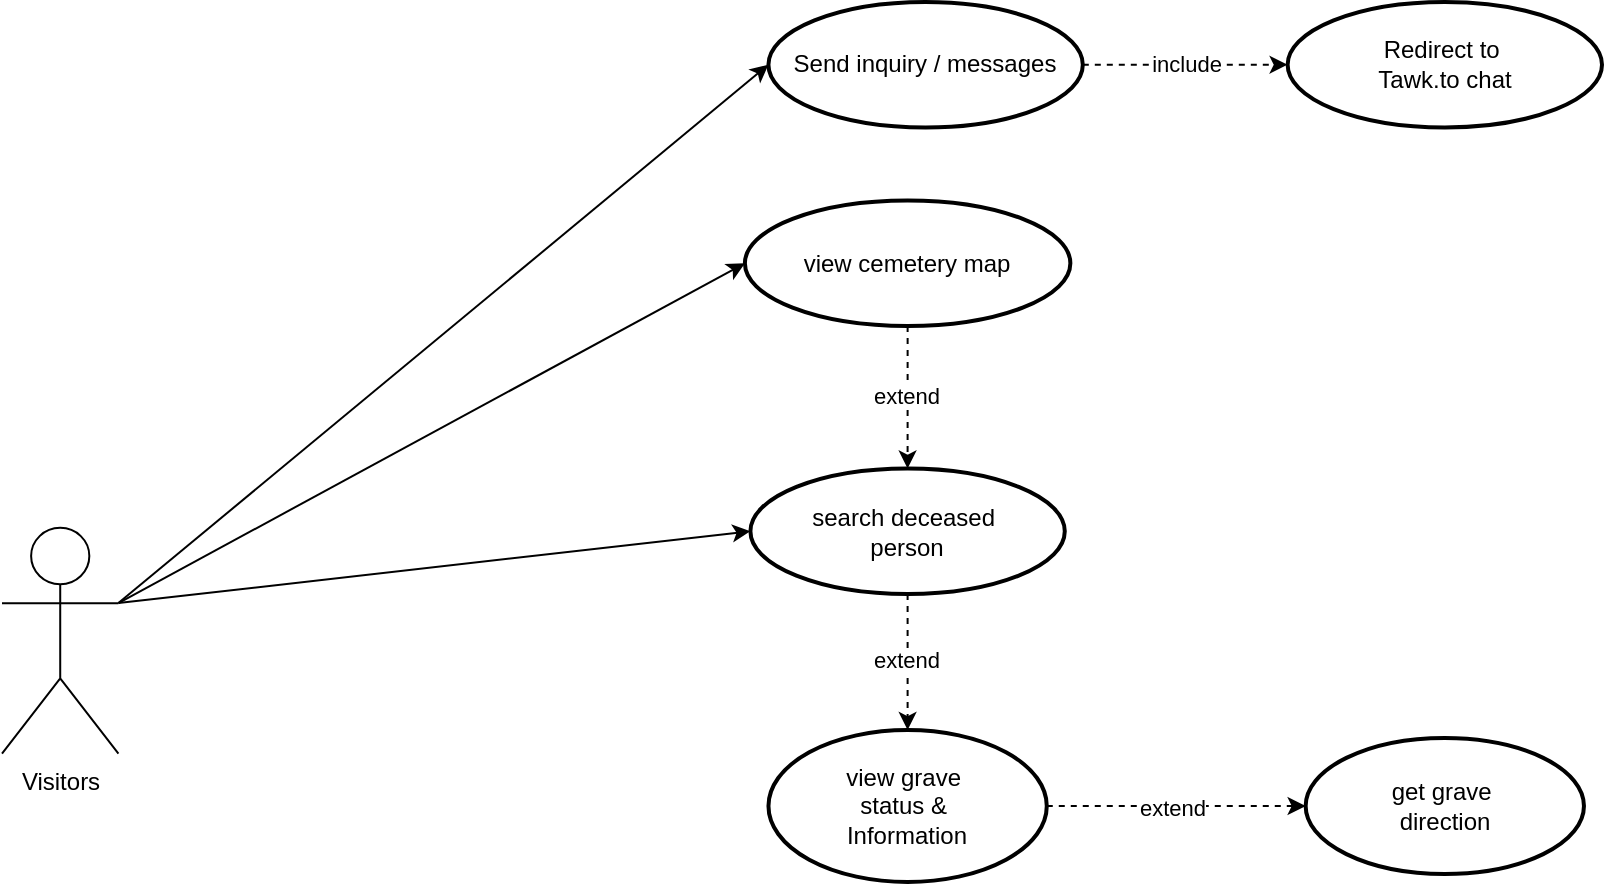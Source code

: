 <mxfile version="27.0.6" pages="9">
  <diagram name="publicUseCase" id="hv-GK7fOVADZUj15pU0V">
    <mxGraphModel dx="1371" dy="776" grid="1" gridSize="10" guides="1" tooltips="1" connect="1" arrows="1" fold="1" page="1" pageScale="1" pageWidth="850" pageHeight="1100" math="0" shadow="0">
      <root>
        <mxCell id="0" />
        <mxCell id="1" parent="0" />
        <mxCell id="8fQtgUlXbRc27L9Mfdt5-19" value="" style="group" parent="1" vertex="1" connectable="0">
          <mxGeometry x="20" y="240" width="800" height="440" as="geometry" />
        </mxCell>
        <mxCell id="8fQtgUlXbRc27L9Mfdt5-1" value="Visitors" style="shape=umlActor;verticalLabelPosition=bottom;verticalAlign=top;html=1;outlineConnect=0;container=0;" parent="8fQtgUlXbRc27L9Mfdt5-19" vertex="1">
          <mxGeometry y="262.933" width="58.217" height="112.894" as="geometry" />
        </mxCell>
        <mxCell id="8fQtgUlXbRc27L9Mfdt5-2" value="" style="endArrow=classic;html=1;rounded=0;entryX=0;entryY=0.5;entryDx=0;entryDy=0;entryPerimeter=0;exitX=1;exitY=0.333;exitDx=0;exitDy=0;exitPerimeter=0;" parent="8fQtgUlXbRc27L9Mfdt5-19" source="8fQtgUlXbRc27L9Mfdt5-1" target="8fQtgUlXbRc27L9Mfdt5-8" edge="1">
          <mxGeometry width="50" height="50" relative="1" as="geometry">
            <mxPoint x="1732.378" y="350.744" as="sourcePoint" />
            <mxPoint x="1388.899" y="432.279" as="targetPoint" />
          </mxGeometry>
        </mxCell>
        <mxCell id="8fQtgUlXbRc27L9Mfdt5-3" value="Send inquiry / messages" style="strokeWidth=2;html=1;shape=mxgraph.flowchart.start_1;whiteSpace=wrap;container=0;" parent="8fQtgUlXbRc27L9Mfdt5-19" vertex="1">
          <mxGeometry x="383.217" width="157.185" height="62.719" as="geometry" />
        </mxCell>
        <mxCell id="8fQtgUlXbRc27L9Mfdt5-4" value="" style="endArrow=classic;html=1;rounded=0;entryX=0;entryY=0.5;entryDx=0;entryDy=0;entryPerimeter=0;exitX=1;exitY=0.333;exitDx=0;exitDy=0;exitPerimeter=0;" parent="8fQtgUlXbRc27L9Mfdt5-19" source="8fQtgUlXbRc27L9Mfdt5-1" target="8fQtgUlXbRc27L9Mfdt5-3" edge="1">
          <mxGeometry width="50" height="50" relative="1" as="geometry">
            <mxPoint x="902.413" y="329.275" as="sourcePoint" />
            <mxPoint x="1239.891" y="330.541" as="targetPoint" />
          </mxGeometry>
        </mxCell>
        <mxCell id="8fQtgUlXbRc27L9Mfdt5-5" value="Redirect to&amp;nbsp;&lt;div&gt;Tawk.to chat&lt;/div&gt;" style="strokeWidth=2;html=1;shape=mxgraph.flowchart.start_1;whiteSpace=wrap;container=0;" parent="8fQtgUlXbRc27L9Mfdt5-19" vertex="1">
          <mxGeometry x="642.815" width="157.185" height="62.719" as="geometry" />
        </mxCell>
        <mxCell id="8fQtgUlXbRc27L9Mfdt5-6" value="" style="endArrow=classic;html=1;rounded=0;exitX=1;exitY=0.5;exitDx=0;exitDy=0;exitPerimeter=0;entryX=0;entryY=0.5;entryDx=0;entryDy=0;entryPerimeter=0;dashed=1;" parent="8fQtgUlXbRc27L9Mfdt5-19" source="8fQtgUlXbRc27L9Mfdt5-3" target="8fQtgUlXbRc27L9Mfdt5-5" edge="1">
          <mxGeometry width="50" height="50" relative="1" as="geometry">
            <mxPoint x="1335.077" y="202.631" as="sourcePoint" />
            <mxPoint x="1451.278" y="286.216" as="targetPoint" />
          </mxGeometry>
        </mxCell>
        <mxCell id="8fQtgUlXbRc27L9Mfdt5-7" value="include" style="edgeLabel;html=1;align=center;verticalAlign=middle;resizable=0;points=[];container=0;" parent="8fQtgUlXbRc27L9Mfdt5-6" vertex="1" connectable="0">
          <mxGeometry x="-0.002" y="1" relative="1" as="geometry">
            <mxPoint as="offset" />
          </mxGeometry>
        </mxCell>
        <mxCell id="8fQtgUlXbRc27L9Mfdt5-8" value="search deceased&amp;nbsp;&lt;div&gt;person&lt;/div&gt;" style="strokeWidth=2;html=1;shape=mxgraph.flowchart.start_1;whiteSpace=wrap;container=0;" parent="8fQtgUlXbRc27L9Mfdt5-19" vertex="1">
          <mxGeometry x="374.205" y="233.279" width="157.185" height="62.719" as="geometry" />
        </mxCell>
        <mxCell id="8fQtgUlXbRc27L9Mfdt5-9" value="view grave&amp;nbsp;&lt;div&gt;status &amp;amp;&amp;nbsp;&lt;/div&gt;&lt;div&gt;Information&lt;/div&gt;" style="strokeWidth=2;html=1;shape=mxgraph.flowchart.start_1;whiteSpace=wrap;container=0;" parent="8fQtgUlXbRc27L9Mfdt5-19" vertex="1">
          <mxGeometry x="383.229" y="364.013" width="139.157" height="75.987" as="geometry" />
        </mxCell>
        <mxCell id="8fQtgUlXbRc27L9Mfdt5-10" value="" style="endArrow=classic;html=1;rounded=0;exitX=0.5;exitY=1;exitDx=0;exitDy=0;exitPerimeter=0;entryX=0.5;entryY=0;entryDx=0;entryDy=0;entryPerimeter=0;dashed=1;" parent="8fQtgUlXbRc27L9Mfdt5-19" source="8fQtgUlXbRc27L9Mfdt5-8" target="8fQtgUlXbRc27L9Mfdt5-9" edge="1">
          <mxGeometry width="50" height="50" relative="1" as="geometry">
            <mxPoint x="504.362" y="313.115" as="sourcePoint" />
            <mxPoint x="514.01" y="396.942" as="targetPoint" />
          </mxGeometry>
        </mxCell>
        <mxCell id="8fQtgUlXbRc27L9Mfdt5-11" value="extend" style="edgeLabel;html=1;align=center;verticalAlign=middle;resizable=0;points=[];container=0;" parent="8fQtgUlXbRc27L9Mfdt5-10" vertex="1" connectable="0">
          <mxGeometry x="-0.038" y="-1" relative="1" as="geometry">
            <mxPoint as="offset" />
          </mxGeometry>
        </mxCell>
        <mxCell id="8fQtgUlXbRc27L9Mfdt5-12" value="get grave&amp;nbsp;&lt;div&gt;direction&lt;/div&gt;" style="strokeWidth=2;html=1;shape=mxgraph.flowchart.start_1;whiteSpace=wrap;container=0;" parent="8fQtgUlXbRc27L9Mfdt5-19" vertex="1">
          <mxGeometry x="651.827" y="367.99" width="139.157" height="68.021" as="geometry" />
        </mxCell>
        <mxCell id="8fQtgUlXbRc27L9Mfdt5-13" value="" style="endArrow=classic;html=1;rounded=0;exitX=1;exitY=0.5;exitDx=0;exitDy=0;exitPerimeter=0;dashed=1;entryX=0;entryY=0.5;entryDx=0;entryDy=0;entryPerimeter=0;" parent="8fQtgUlXbRc27L9Mfdt5-19" source="8fQtgUlXbRc27L9Mfdt5-9" target="8fQtgUlXbRc27L9Mfdt5-12" edge="1">
          <mxGeometry width="50" height="50" relative="1" as="geometry">
            <mxPoint x="519.197" y="265.953" as="sourcePoint" />
            <mxPoint x="630.453" y="392.597" as="targetPoint" />
          </mxGeometry>
        </mxCell>
        <mxCell id="8fQtgUlXbRc27L9Mfdt5-14" value="extend" style="edgeLabel;html=1;align=center;verticalAlign=middle;resizable=0;points=[];container=0;" parent="8fQtgUlXbRc27L9Mfdt5-13" vertex="1" connectable="0">
          <mxGeometry x="-0.038" y="-1" relative="1" as="geometry">
            <mxPoint as="offset" />
          </mxGeometry>
        </mxCell>
        <mxCell id="8fQtgUlXbRc27L9Mfdt5-15" value="view cemetery map" style="strokeWidth=2;html=1;shape=mxgraph.flowchart.start_1;whiteSpace=wrap;container=0;" parent="8fQtgUlXbRc27L9Mfdt5-19" vertex="1">
          <mxGeometry x="371.448" y="99.276" width="162.731" height="62.714" as="geometry" />
        </mxCell>
        <mxCell id="8fQtgUlXbRc27L9Mfdt5-16" value="" style="endArrow=classic;html=1;rounded=0;exitX=0.5;exitY=1;exitDx=0;exitDy=0;exitPerimeter=0;entryX=0.5;entryY=0;entryDx=0;entryDy=0;entryPerimeter=0;dashed=1;" parent="8fQtgUlXbRc27L9Mfdt5-19" source="8fQtgUlXbRc27L9Mfdt5-15" target="8fQtgUlXbRc27L9Mfdt5-8" edge="1">
          <mxGeometry width="50" height="50" relative="1" as="geometry">
            <mxPoint x="469.749" y="354.604" as="sourcePoint" />
            <mxPoint x="469.749" y="453.386" as="targetPoint" />
          </mxGeometry>
        </mxCell>
        <mxCell id="8fQtgUlXbRc27L9Mfdt5-17" value="extend" style="edgeLabel;html=1;align=center;verticalAlign=middle;resizable=0;points=[];container=0;" parent="8fQtgUlXbRc27L9Mfdt5-16" vertex="1" connectable="0">
          <mxGeometry x="-0.038" y="-1" relative="1" as="geometry">
            <mxPoint as="offset" />
          </mxGeometry>
        </mxCell>
        <mxCell id="8fQtgUlXbRc27L9Mfdt5-18" value="" style="endArrow=classic;html=1;rounded=0;entryX=0;entryY=0.5;entryDx=0;entryDy=0;entryPerimeter=0;exitX=1;exitY=0.333;exitDx=0;exitDy=0;exitPerimeter=0;" parent="8fQtgUlXbRc27L9Mfdt5-19" source="8fQtgUlXbRc27L9Mfdt5-1" target="8fQtgUlXbRc27L9Mfdt5-15" edge="1">
          <mxGeometry width="50" height="50" relative="1" as="geometry">
            <mxPoint x="234.875" y="303.946" as="sourcePoint" />
            <mxPoint x="551.337" y="309.012" as="targetPoint" />
          </mxGeometry>
        </mxCell>
      </root>
    </mxGraphModel>
  </diagram>
  <diagram name="mainUseCase" id="N2NuI4PxM8F5vTt1VbY2">
    <mxGraphModel dx="1613" dy="913" grid="1" gridSize="10" guides="1" tooltips="1" connect="1" arrows="1" fold="1" page="1" pageScale="1" pageWidth="850" pageHeight="1100" math="0" shadow="0">
      <root>
        <mxCell id="0" />
        <mxCell id="1" parent="0" />
        <mxCell id="-ZFhhlnXl2Y9_Zfzef1h-3" value="search deceased&amp;nbsp;&lt;div&gt;person&lt;/div&gt;" style="strokeWidth=2;html=1;shape=mxgraph.flowchart.start_1;whiteSpace=wrap;container=0;fontColor=#242424;rounded=0;" parent="1" vertex="1">
          <mxGeometry x="416" y="475.81" width="126.79" height="49.52" as="geometry" />
        </mxCell>
        <mxCell id="-ZFhhlnXl2Y9_Zfzef1h-4" value="book grave&amp;nbsp;&lt;div&gt;services&lt;/div&gt;" style="strokeWidth=2;html=1;shape=mxgraph.flowchart.start_1;whiteSpace=wrap;container=0;fontColor=#242424;rounded=0;" parent="1" vertex="1">
          <mxGeometry x="420.41" y="311" width="117.59" height="49.52" as="geometry" />
        </mxCell>
        <mxCell id="-ZFhhlnXl2Y9_Zfzef1h-5" value="view cemetery map" style="strokeWidth=2;html=1;shape=mxgraph.flowchart.start_1;whiteSpace=wrap;container=0;fontColor=#242424;rounded=0;" parent="1" vertex="1">
          <mxGeometry x="419.21" y="577" width="120" height="49.52" as="geometry" />
        </mxCell>
        <mxCell id="-ZFhhlnXl2Y9_Zfzef1h-7" value="manage services" style="strokeWidth=2;html=1;shape=mxgraph.flowchart.start_1;whiteSpace=wrap;container=0;fontColor=#242424;rounded=0;" parent="1" vertex="1">
          <mxGeometry x="349" y="950" width="138.4" height="49.52" as="geometry" />
        </mxCell>
        <mxCell id="-ZFhhlnXl2Y9_Zfzef1h-8" value="manage customers" style="strokeWidth=2;html=1;shape=mxgraph.flowchart.start_1;whiteSpace=wrap;container=0;fontColor=#242424;rounded=0;" parent="1" vertex="1">
          <mxGeometry x="345.1" y="662" width="142.3" height="49.52" as="geometry" />
        </mxCell>
        <mxCell id="-ZFhhlnXl2Y9_Zfzef1h-9" value="manage cemetery lot" style="strokeWidth=2;html=1;shape=mxgraph.flowchart.start_1;whiteSpace=wrap;container=0;fontColor=#242424;rounded=0;" parent="1" vertex="1">
          <mxGeometry x="345.1" y="735.19" width="142.3" height="49.52" as="geometry" />
        </mxCell>
        <mxCell id="-ZFhhlnXl2Y9_Zfzef1h-10" value="generate&amp;nbsp;&lt;div&gt;logs&lt;/div&gt;" style="strokeWidth=2;html=1;shape=mxgraph.flowchart.start_1;whiteSpace=wrap;container=0;fontColor=#242424;rounded=0;" parent="1" vertex="1">
          <mxGeometry x="560.0" y="860.7" width="95.82" height="49.52" as="geometry" />
        </mxCell>
        <mxCell id="-ZFhhlnXl2Y9_Zfzef1h-14" value="Users" style="shape=umlActor;verticalLabelPosition=bottom;verticalAlign=top;html=1;outlineConnect=0;container=0;fontColor=#242424;strokeColor=#000000;rounded=0;" parent="1" vertex="1">
          <mxGeometry x="802.996" y="290.855" width="47.094" height="89.143" as="geometry" />
        </mxCell>
        <mxCell id="-ZFhhlnXl2Y9_Zfzef1h-16" value="view grave&amp;nbsp;&lt;div&gt;status&amp;nbsp;&lt;/div&gt;&lt;div&gt;&amp;amp; i&lt;span style=&quot;background-color: transparent;&quot;&gt;nformation&lt;/span&gt;&lt;/div&gt;" style="strokeWidth=2;html=1;shape=mxgraph.flowchart.start_1;whiteSpace=wrap;container=0;fontColor=#242424;rounded=0;" parent="1" vertex="1">
          <mxGeometry x="184" y="513" width="110" height="67.67" as="geometry" />
        </mxCell>
        <mxCell id="-ZFhhlnXl2Y9_Zfzef1h-21" value="" style="endArrow=classic;html=1;rounded=0;exitX=0;exitY=0.5;exitDx=0;exitDy=0;exitPerimeter=0;entryX=1;entryY=0.5;entryDx=0;entryDy=0;entryPerimeter=0;dashed=1;fontColor=#242424;" parent="1" source="-ZFhhlnXl2Y9_Zfzef1h-3" target="-ZFhhlnXl2Y9_Zfzef1h-16" edge="1">
          <mxGeometry width="50" height="50" relative="1" as="geometry">
            <mxPoint x="472.772" y="484.57" as="sourcePoint" />
            <mxPoint x="439.804" y="614.19" as="targetPoint" />
          </mxGeometry>
        </mxCell>
        <mxCell id="-ZFhhlnXl2Y9_Zfzef1h-22" value="extend" style="edgeLabel;html=1;align=center;verticalAlign=middle;resizable=0;points=[];container=0;fontColor=#242424;rounded=0;" parent="-ZFhhlnXl2Y9_Zfzef1h-21" vertex="1" connectable="0">
          <mxGeometry x="-0.038" y="-1" relative="1" as="geometry">
            <mxPoint as="offset" />
          </mxGeometry>
        </mxCell>
        <mxCell id="-ZFhhlnXl2Y9_Zfzef1h-32" value="Admin" style="shape=umlActor;verticalLabelPosition=bottom;verticalAlign=top;html=1;outlineConnect=0;container=0;fontColor=#242424;strokeColor=#000000;rounded=0;" parent="1" vertex="1">
          <mxGeometry y="800.004" width="47.094" height="89.143" as="geometry" />
        </mxCell>
        <mxCell id="-ZFhhlnXl2Y9_Zfzef1h-33" value="" style="endArrow=classic;html=1;rounded=0;exitX=1;exitY=0.333;exitDx=0;exitDy=0;exitPerimeter=0;entryX=0;entryY=0.5;entryDx=0;entryDy=0;entryPerimeter=0;fontColor=#242424;" parent="1" source="-ZFhhlnXl2Y9_Zfzef1h-32" target="-ZFhhlnXl2Y9_Zfzef1h-8" edge="1">
          <mxGeometry width="50" height="50" relative="1" as="geometry">
            <mxPoint x="347.688" y="546.733" as="sourcePoint" />
            <mxPoint x="166.847" y="910.238" as="targetPoint" />
          </mxGeometry>
        </mxCell>
        <mxCell id="-ZFhhlnXl2Y9_Zfzef1h-34" value="" style="endArrow=classic;html=1;rounded=0;exitX=1;exitY=0.333;exitDx=0;exitDy=0;exitPerimeter=0;entryX=0;entryY=0.5;entryDx=0;entryDy=0;entryPerimeter=0;fontColor=#242424;" parent="1" source="-ZFhhlnXl2Y9_Zfzef1h-32" target="-ZFhhlnXl2Y9_Zfzef1h-9" edge="1">
          <mxGeometry width="50" height="50" relative="1" as="geometry">
            <mxPoint x="91.497" y="900.333" as="sourcePoint" />
            <mxPoint x="317.548" y="806.238" as="targetPoint" />
          </mxGeometry>
        </mxCell>
        <mxCell id="-ZFhhlnXl2Y9_Zfzef1h-35" value="" style="endArrow=classic;html=1;rounded=0;entryX=0;entryY=0.5;entryDx=0;entryDy=0;entryPerimeter=0;exitX=1;exitY=1;exitDx=0;exitDy=0;exitPerimeter=0;fontColor=#242424;" parent="1" source="-ZFhhlnXl2Y9_Zfzef1h-32" target="-ZFhhlnXl2Y9_Zfzef1h-7" edge="1">
          <mxGeometry width="50" height="50" relative="1" as="geometry">
            <mxPoint x="91.497" y="900.333" as="sourcePoint" />
            <mxPoint x="317.548" y="895.381" as="targetPoint" />
          </mxGeometry>
        </mxCell>
        <mxCell id="-ZFhhlnXl2Y9_Zfzef1h-40" value="" style="endArrow=classic;html=1;rounded=0;exitX=1;exitY=0.5;exitDx=0;exitDy=0;exitPerimeter=0;entryX=0.5;entryY=0;entryDx=0;entryDy=0;entryPerimeter=0;dashed=1;fontColor=#242424;" parent="1" target="-ZFhhlnXl2Y9_Zfzef1h-10" edge="1">
          <mxGeometry width="50" height="50" relative="1" as="geometry">
            <mxPoint x="487.4" y="685.76" as="sourcePoint" />
            <mxPoint x="629.84" y="887.22" as="targetPoint" />
          </mxGeometry>
        </mxCell>
        <mxCell id="-ZFhhlnXl2Y9_Zfzef1h-41" value="include" style="edgeLabel;html=1;align=center;verticalAlign=middle;resizable=0;points=[];container=0;fontColor=#242424;rounded=0;" parent="-ZFhhlnXl2Y9_Zfzef1h-40" vertex="1" connectable="0">
          <mxGeometry x="-0.102" relative="1" as="geometry">
            <mxPoint as="offset" />
          </mxGeometry>
        </mxCell>
        <mxCell id="-ZFhhlnXl2Y9_Zfzef1h-42" value="" style="endArrow=classic;html=1;rounded=0;entryX=0.145;entryY=0.145;entryDx=0;entryDy=0;entryPerimeter=0;exitX=1.02;exitY=0.551;exitDx=0;exitDy=0;exitPerimeter=0;dashed=1;fontColor=#242424;" parent="1" source="-ZFhhlnXl2Y9_Zfzef1h-9" target="-ZFhhlnXl2Y9_Zfzef1h-10" edge="1">
          <mxGeometry width="50" height="50" relative="1" as="geometry">
            <mxPoint x="467.83" y="755" as="sourcePoint" />
            <mxPoint x="595.824" y="894.4" as="targetPoint" />
          </mxGeometry>
        </mxCell>
        <mxCell id="-ZFhhlnXl2Y9_Zfzef1h-43" value="include" style="edgeLabel;html=1;align=center;verticalAlign=middle;resizable=0;points=[];container=0;fontColor=#242424;rounded=0;" parent="-ZFhhlnXl2Y9_Zfzef1h-42" vertex="1" connectable="0">
          <mxGeometry x="-0.191" relative="1" as="geometry">
            <mxPoint as="offset" />
          </mxGeometry>
        </mxCell>
        <mxCell id="-ZFhhlnXl2Y9_Zfzef1h-44" value="" style="endArrow=classic;html=1;rounded=0;entryX=0.145;entryY=0.855;entryDx=0;entryDy=0;entryPerimeter=0;exitX=0.832;exitY=0.113;exitDx=0;exitDy=0;exitPerimeter=0;dashed=1;fontColor=#242424;" parent="1" source="-ZFhhlnXl2Y9_Zfzef1h-7" target="-ZFhhlnXl2Y9_Zfzef1h-10" edge="1">
          <mxGeometry width="50" height="50" relative="1" as="geometry">
            <mxPoint x="480.074" y="822.352" as="sourcePoint" />
            <mxPoint x="595.824" y="929.56" as="targetPoint" />
          </mxGeometry>
        </mxCell>
        <mxCell id="-ZFhhlnXl2Y9_Zfzef1h-45" value="include" style="edgeLabel;html=1;align=center;verticalAlign=middle;resizable=0;points=[];container=0;fontColor=#242424;rounded=0;" parent="-ZFhhlnXl2Y9_Zfzef1h-44" vertex="1" connectable="0">
          <mxGeometry x="-0.271" y="-1" relative="1" as="geometry">
            <mxPoint as="offset" />
          </mxGeometry>
        </mxCell>
        <mxCell id="-ZFhhlnXl2Y9_Zfzef1h-49" value="" style="endArrow=none;html=1;rounded=0;fontColor=#242424;" parent="1" edge="1">
          <mxGeometry width="50" height="50" relative="1" as="geometry">
            <mxPoint x="713" y="1097" as="sourcePoint" />
            <mxPoint x="710" as="targetPoint" />
          </mxGeometry>
        </mxCell>
        <mxCell id="-ZFhhlnXl2Y9_Zfzef1h-50" value="" style="endArrow=none;html=1;rounded=0;fontColor=#242424;" parent="1" edge="1">
          <mxGeometry width="50" height="50" relative="1" as="geometry">
            <mxPoint x="110" y="1097" as="sourcePoint" />
            <mxPoint x="714" y="1097" as="targetPoint" />
          </mxGeometry>
        </mxCell>
        <mxCell id="-ZFhhlnXl2Y9_Zfzef1h-51" value="" style="endArrow=none;html=1;rounded=0;fontColor=#242424;" parent="1" edge="1">
          <mxGeometry width="50" height="50" relative="1" as="geometry">
            <mxPoint x="110" y="1099" as="sourcePoint" />
            <mxPoint x="110" y="2" as="targetPoint" />
          </mxGeometry>
        </mxCell>
        <mxCell id="-ZFhhlnXl2Y9_Zfzef1h-53" value="print table" style="strokeWidth=2;html=1;shape=mxgraph.flowchart.start_1;whiteSpace=wrap;container=0;fontColor=#242424;rounded=0;" parent="1" vertex="1">
          <mxGeometry x="181.39" y="860.7" width="100" height="49.52" as="geometry" />
        </mxCell>
        <mxCell id="-ZFhhlnXl2Y9_Zfzef1h-54" value="" style="endArrow=classic;html=1;rounded=0;exitX=0;exitY=0.5;exitDx=0;exitDy=0;exitPerimeter=0;entryX=0.5;entryY=0;entryDx=0;entryDy=0;entryPerimeter=0;dashed=1;fontColor=#242424;" parent="1" target="-ZFhhlnXl2Y9_Zfzef1h-53" edge="1">
          <mxGeometry width="50" height="50" relative="1" as="geometry">
            <mxPoint x="345.1" y="685.76" as="sourcePoint" />
            <mxPoint x="600" y="865" as="targetPoint" />
          </mxGeometry>
        </mxCell>
        <mxCell id="-ZFhhlnXl2Y9_Zfzef1h-55" value="extend" style="edgeLabel;html=1;align=center;verticalAlign=middle;resizable=0;points=[];container=0;fontColor=#242424;rounded=0;" parent="-ZFhhlnXl2Y9_Zfzef1h-54" vertex="1" connectable="0">
          <mxGeometry x="-0.102" relative="1" as="geometry">
            <mxPoint as="offset" />
          </mxGeometry>
        </mxCell>
        <mxCell id="-ZFhhlnXl2Y9_Zfzef1h-56" value="" style="endArrow=classic;html=1;rounded=0;exitX=0;exitY=0.5;exitDx=0;exitDy=0;exitPerimeter=0;entryX=0.855;entryY=0.145;entryDx=0;entryDy=0;entryPerimeter=0;dashed=1;fontColor=#242424;" parent="1" source="-ZFhhlnXl2Y9_Zfzef1h-9" target="-ZFhhlnXl2Y9_Zfzef1h-53" edge="1">
          <mxGeometry width="50" height="50" relative="1" as="geometry">
            <mxPoint x="347" y="730" as="sourcePoint" />
            <mxPoint x="282" y="838" as="targetPoint" />
          </mxGeometry>
        </mxCell>
        <mxCell id="-ZFhhlnXl2Y9_Zfzef1h-57" value="extend" style="edgeLabel;html=1;align=center;verticalAlign=middle;resizable=0;points=[];container=0;fontColor=#242424;rounded=0;" parent="-ZFhhlnXl2Y9_Zfzef1h-56" vertex="1" connectable="0">
          <mxGeometry x="-0.102" relative="1" as="geometry">
            <mxPoint as="offset" />
          </mxGeometry>
        </mxCell>
        <mxCell id="-ZFhhlnXl2Y9_Zfzef1h-58" value="" style="endArrow=classic;html=1;rounded=0;exitX=0.145;exitY=0.145;exitDx=0;exitDy=0;exitPerimeter=0;entryX=0.855;entryY=0.855;entryDx=0;entryDy=0;entryPerimeter=0;dashed=1;fontColor=#242424;" parent="1" source="-ZFhhlnXl2Y9_Zfzef1h-7" target="-ZFhhlnXl2Y9_Zfzef1h-53" edge="1">
          <mxGeometry width="50" height="50" relative="1" as="geometry">
            <mxPoint x="347" y="806" as="sourcePoint" />
            <mxPoint x="293" y="849" as="targetPoint" />
          </mxGeometry>
        </mxCell>
        <mxCell id="-ZFhhlnXl2Y9_Zfzef1h-59" value="extend" style="edgeLabel;html=1;align=center;verticalAlign=middle;resizable=0;points=[];container=0;fontColor=#242424;rounded=0;" parent="-ZFhhlnXl2Y9_Zfzef1h-58" vertex="1" connectable="0">
          <mxGeometry x="-0.102" relative="1" as="geometry">
            <mxPoint as="offset" />
          </mxGeometry>
        </mxCell>
        <mxCell id="-ZFhhlnXl2Y9_Zfzef1h-64" value="get grave&amp;nbsp;&lt;div&gt;direction&lt;/div&gt;" style="strokeWidth=2;html=1;shape=mxgraph.flowchart.start_1;whiteSpace=wrap;container=0;fontColor=#242424;rounded=0;" parent="1" vertex="1">
          <mxGeometry x="182.43" y="625.52" width="112.57" height="53.71" as="geometry" />
        </mxCell>
        <mxCell id="-ZFhhlnXl2Y9_Zfzef1h-65" value="" style="endArrow=classic;html=1;rounded=0;exitX=0.5;exitY=1;exitDx=0;exitDy=0;exitPerimeter=0;entryX=0.5;entryY=0;entryDx=0;entryDy=0;entryPerimeter=0;dashed=1;fontColor=#242424;" parent="1" source="-ZFhhlnXl2Y9_Zfzef1h-16" edge="1">
          <mxGeometry width="50" height="50" relative="1" as="geometry">
            <mxPoint x="419.71" y="568" as="sourcePoint" />
            <mxPoint x="238.715" y="626.52" as="targetPoint" />
          </mxGeometry>
        </mxCell>
        <mxCell id="-ZFhhlnXl2Y9_Zfzef1h-66" value="extend" style="edgeLabel;html=1;align=center;verticalAlign=middle;resizable=0;points=[];container=0;fontColor=#242424;rounded=0;" parent="-ZFhhlnXl2Y9_Zfzef1h-65" vertex="1" connectable="0">
          <mxGeometry x="-0.038" y="-1" relative="1" as="geometry">
            <mxPoint as="offset" />
          </mxGeometry>
        </mxCell>
        <mxCell id="-ZFhhlnXl2Y9_Zfzef1h-72" value="" style="endArrow=classic;html=1;rounded=0;exitX=0.5;exitY=0;exitDx=0;exitDy=0;exitPerimeter=0;dashed=1;entryX=0.5;entryY=1;entryDx=0;entryDy=0;entryPerimeter=0;fontColor=#242424;" parent="1" source="-ZFhhlnXl2Y9_Zfzef1h-5" target="-ZFhhlnXl2Y9_Zfzef1h-3" edge="1">
          <mxGeometry width="50" height="50" relative="1" as="geometry">
            <mxPoint x="487" y="586" as="sourcePoint" />
            <mxPoint x="488" y="568" as="targetPoint" />
          </mxGeometry>
        </mxCell>
        <mxCell id="-ZFhhlnXl2Y9_Zfzef1h-73" value="extend" style="edgeLabel;html=1;align=center;verticalAlign=middle;resizable=0;points=[];container=0;fontColor=#242424;rounded=0;" parent="-ZFhhlnXl2Y9_Zfzef1h-72" vertex="1" connectable="0">
          <mxGeometry x="-0.11" y="1" relative="1" as="geometry">
            <mxPoint as="offset" />
          </mxGeometry>
        </mxCell>
        <mxCell id="-ZFhhlnXl2Y9_Zfzef1h-74" value="payment gateway" style="strokeWidth=2;html=1;shape=mxgraph.flowchart.start_1;whiteSpace=wrap;container=0;fontColor=#242424;rounded=0;" parent="1" vertex="1">
          <mxGeometry x="197.39" y="315.52" width="86.61" height="40.48" as="geometry" />
        </mxCell>
        <mxCell id="-ZFhhlnXl2Y9_Zfzef1h-75" value="" style="endArrow=classic;html=1;rounded=0;exitX=0;exitY=0.5;exitDx=0;exitDy=0;exitPerimeter=0;entryX=1;entryY=0.5;entryDx=0;entryDy=0;entryPerimeter=0;dashed=1;fontColor=#242424;" parent="1" source="-ZFhhlnXl2Y9_Zfzef1h-4" target="-ZFhhlnXl2Y9_Zfzef1h-74" edge="1">
          <mxGeometry width="50" height="50" relative="1" as="geometry">
            <mxPoint x="503.33" y="411" as="sourcePoint" />
            <mxPoint x="597.33" y="477" as="targetPoint" />
          </mxGeometry>
        </mxCell>
        <mxCell id="-ZFhhlnXl2Y9_Zfzef1h-76" value="include" style="edgeLabel;html=1;align=center;verticalAlign=middle;resizable=0;points=[];container=0;fontColor=#242424;rounded=0;" parent="-ZFhhlnXl2Y9_Zfzef1h-75" vertex="1" connectable="0">
          <mxGeometry x="-0.002" y="1" relative="1" as="geometry">
            <mxPoint as="offset" />
          </mxGeometry>
        </mxCell>
        <mxCell id="-ZFhhlnXl2Y9_Zfzef1h-77" value="track service&amp;nbsp;&lt;div&gt;status&lt;/div&gt;" style="strokeWidth=2;html=1;shape=mxgraph.flowchart.start_1;whiteSpace=wrap;container=0;fontColor=#242424;rounded=0;" parent="1" vertex="1">
          <mxGeometry x="420.41" y="171" width="117.59" height="49.52" as="geometry" />
        </mxCell>
        <mxCell id="-ZFhhlnXl2Y9_Zfzef1h-86" value="Send inquiry / messages" style="strokeWidth=2;html=1;shape=mxgraph.flowchart.start_1;whiteSpace=wrap;container=0;strokeColor=#000000;fontColor=#242424;rounded=0;" parent="1" vertex="1">
          <mxGeometry x="420.41" y="101.48" width="117.59" height="49.52" as="geometry" />
        </mxCell>
        <mxCell id="-ZFhhlnXl2Y9_Zfzef1h-87" value="chat with support" style="strokeWidth=2;html=1;shape=mxgraph.flowchart.start_1;whiteSpace=wrap;container=0;strokeColor=#000000;fontColor=#242424;rounded=0;" parent="1" vertex="1">
          <mxGeometry x="187.39" y="101.48" width="106.61" height="49.52" as="geometry" />
        </mxCell>
        <mxCell id="-ZFhhlnXl2Y9_Zfzef1h-88" value="" style="endArrow=classic;html=1;rounded=0;exitX=0;exitY=0.333;exitDx=0;exitDy=0;exitPerimeter=0;entryX=1;entryY=0.5;entryDx=0;entryDy=0;entryPerimeter=0;fontColor=#242424;" parent="1" source="-ZFhhlnXl2Y9_Zfzef1h-14" target="-ZFhhlnXl2Y9_Zfzef1h-86" edge="1">
          <mxGeometry width="50" height="50" relative="1" as="geometry">
            <mxPoint x="871" y="553" as="sourcePoint" />
            <mxPoint x="520" y="287" as="targetPoint" />
          </mxGeometry>
        </mxCell>
        <mxCell id="-ZFhhlnXl2Y9_Zfzef1h-89" value="" style="endArrow=classic;html=1;rounded=0;exitX=0;exitY=0.5;exitDx=0;exitDy=0;exitPerimeter=0;dashed=1;entryX=1;entryY=0.5;entryDx=0;entryDy=0;entryPerimeter=0;fontColor=#242424;" parent="1" source="-ZFhhlnXl2Y9_Zfzef1h-86" target="-ZFhhlnXl2Y9_Zfzef1h-87" edge="1">
          <mxGeometry width="50" height="50" relative="1" as="geometry">
            <mxPoint x="-106.67" y="278" as="sourcePoint" />
            <mxPoint x="358" y="127" as="targetPoint" />
          </mxGeometry>
        </mxCell>
        <mxCell id="-ZFhhlnXl2Y9_Zfzef1h-90" value="include" style="edgeLabel;html=1;align=center;verticalAlign=middle;resizable=0;points=[];container=0;fontColor=#242424;rounded=0;" parent="-ZFhhlnXl2Y9_Zfzef1h-89" vertex="1" connectable="0">
          <mxGeometry x="-0.002" y="1" relative="1" as="geometry">
            <mxPoint as="offset" />
          </mxGeometry>
        </mxCell>
        <mxCell id="-ZFhhlnXl2Y9_Zfzef1h-91" value="View if &lt;br&gt;done/cancelled/ pending" style="strokeWidth=2;html=1;shape=mxgraph.flowchart.start_1;whiteSpace=wrap;container=0;strokeColor=#000000;fontColor=#242424;rounded=0;" parent="1" vertex="1">
          <mxGeometry x="187.39" y="171" width="106.61" height="49.52" as="geometry" />
        </mxCell>
        <mxCell id="-ZFhhlnXl2Y9_Zfzef1h-92" value="" style="endArrow=classic;html=1;rounded=0;dashed=1;exitX=0;exitY=0.5;exitDx=0;exitDy=0;exitPerimeter=0;entryX=1;entryY=0.5;entryDx=0;entryDy=0;entryPerimeter=0;fontColor=#242424;" parent="1" source="-ZFhhlnXl2Y9_Zfzef1h-77" target="-ZFhhlnXl2Y9_Zfzef1h-91" edge="1">
          <mxGeometry width="50" height="50" relative="1" as="geometry">
            <mxPoint x="403.33" y="241" as="sourcePoint" />
            <mxPoint x="358" y="196" as="targetPoint" />
          </mxGeometry>
        </mxCell>
        <mxCell id="-ZFhhlnXl2Y9_Zfzef1h-93" value="extend" style="edgeLabel;html=1;align=center;verticalAlign=middle;resizable=0;points=[];container=0;fontColor=#242424;rounded=0;" parent="-ZFhhlnXl2Y9_Zfzef1h-92" vertex="1" connectable="0">
          <mxGeometry x="-0.002" y="1" relative="1" as="geometry">
            <mxPoint as="offset" />
          </mxGeometry>
        </mxCell>
        <mxCell id="-ZFhhlnXl2Y9_Zfzef1h-95" value="edit account&amp;nbsp;&lt;div&gt;profile&lt;/div&gt;" style="strokeWidth=2;html=1;shape=mxgraph.flowchart.start_1;whiteSpace=wrap;container=0;fontColor=#242424;rounded=0;" parent="1" vertex="1">
          <mxGeometry x="420.41" y="241" width="117.59" height="49.52" as="geometry" />
        </mxCell>
        <mxCell id="-ZFhhlnXl2Y9_Zfzef1h-97" value="receive notifications" style="strokeWidth=2;html=1;shape=mxgraph.flowchart.start_1;whiteSpace=wrap;container=0;fontColor=#242424;rounded=0;" parent="1" vertex="1">
          <mxGeometry x="416" y="391" width="124.38" height="49.52" as="geometry" />
        </mxCell>
        <mxCell id="-ZFhhlnXl2Y9_Zfzef1h-99" value="sms" style="strokeWidth=2;html=1;shape=mxgraph.flowchart.start_1;whiteSpace=wrap;container=0;fontColor=#242424;rounded=0;" parent="1" vertex="1">
          <mxGeometry x="197.39" y="380" width="86.61" height="40" as="geometry" />
        </mxCell>
        <mxCell id="-ZFhhlnXl2Y9_Zfzef1h-100" value="email" style="strokeWidth=2;html=1;shape=mxgraph.flowchart.start_1;whiteSpace=wrap;container=0;fontColor=#242424;rounded=0;" parent="1" vertex="1">
          <mxGeometry x="197.39" y="440.52" width="86.61" height="39.48" as="geometry" />
        </mxCell>
        <mxCell id="-ZFhhlnXl2Y9_Zfzef1h-101" value="" style="endArrow=classic;html=1;rounded=0;exitX=0;exitY=0.5;exitDx=0;exitDy=0;exitPerimeter=0;entryX=1;entryY=0.5;entryDx=0;entryDy=0;entryPerimeter=0;dashed=1;fontColor=#242424;" parent="1" source="-ZFhhlnXl2Y9_Zfzef1h-97" target="-ZFhhlnXl2Y9_Zfzef1h-99" edge="1">
          <mxGeometry width="50" height="50" relative="1" as="geometry">
            <mxPoint x="438.64" y="381" as="sourcePoint" />
            <mxPoint x="371.64" y="421" as="targetPoint" />
          </mxGeometry>
        </mxCell>
        <mxCell id="-ZFhhlnXl2Y9_Zfzef1h-102" value="extend" style="edgeLabel;html=1;align=center;verticalAlign=middle;resizable=0;points=[];container=0;fontColor=#242424;rounded=0;" parent="-ZFhhlnXl2Y9_Zfzef1h-101" vertex="1" connectable="0">
          <mxGeometry x="-0.002" y="1" relative="1" as="geometry">
            <mxPoint x="-4" y="-2" as="offset" />
          </mxGeometry>
        </mxCell>
        <mxCell id="-ZFhhlnXl2Y9_Zfzef1h-103" value="" style="endArrow=classic;html=1;rounded=0;exitX=0;exitY=0.5;exitDx=0;exitDy=0;exitPerimeter=0;entryX=1;entryY=0.5;entryDx=0;entryDy=0;entryPerimeter=0;dashed=1;fontColor=#242424;" parent="1" source="-ZFhhlnXl2Y9_Zfzef1h-97" target="-ZFhhlnXl2Y9_Zfzef1h-100" edge="1">
          <mxGeometry width="50" height="50" relative="1" as="geometry">
            <mxPoint x="445.64" y="441" as="sourcePoint" />
            <mxPoint x="371.64" y="461" as="targetPoint" />
          </mxGeometry>
        </mxCell>
        <mxCell id="-ZFhhlnXl2Y9_Zfzef1h-104" value="extend" style="edgeLabel;html=1;align=center;verticalAlign=middle;resizable=0;points=[];container=0;fontColor=#242424;rounded=0;" parent="-ZFhhlnXl2Y9_Zfzef1h-103" vertex="1" connectable="0">
          <mxGeometry x="-0.002" y="1" relative="1" as="geometry">
            <mxPoint as="offset" />
          </mxGeometry>
        </mxCell>
        <mxCell id="-ZFhhlnXl2Y9_Zfzef1h-110" value="" style="endArrow=none;html=1;rounded=0;fontColor=#242424;" parent="1" edge="1">
          <mxGeometry width="50" height="50" relative="1" as="geometry">
            <mxPoint x="110" y="2" as="sourcePoint" />
            <mxPoint x="710" y="2" as="targetPoint" />
          </mxGeometry>
        </mxCell>
        <mxCell id="-ZFhhlnXl2Y9_Zfzef1h-111" value="manage deceased records" style="strokeWidth=2;html=1;shape=mxgraph.flowchart.start_1;whiteSpace=wrap;container=0;fontColor=#242424;rounded=0;" parent="1" vertex="1">
          <mxGeometry x="345.1" y="801.48" width="138.4" height="49.52" as="geometry" />
        </mxCell>
        <mxCell id="-ZFhhlnXl2Y9_Zfzef1h-112" value="" style="endArrow=classic;html=1;rounded=0;exitX=1;exitY=0.333;exitDx=0;exitDy=0;exitPerimeter=0;entryX=0;entryY=0.5;entryDx=0;entryDy=0;entryPerimeter=0;fontColor=#242424;" parent="1" source="-ZFhhlnXl2Y9_Zfzef1h-32" target="-ZFhhlnXl2Y9_Zfzef1h-111" edge="1">
          <mxGeometry width="50" height="50" relative="1" as="geometry">
            <mxPoint x="80" y="897" as="sourcePoint" />
            <mxPoint x="190" y="928" as="targetPoint" />
          </mxGeometry>
        </mxCell>
        <mxCell id="-ZFhhlnXl2Y9_Zfzef1h-113" value="" style="endArrow=classic;html=1;rounded=0;exitX=0;exitY=0.5;exitDx=0;exitDy=0;exitPerimeter=0;entryX=0.998;entryY=0.587;entryDx=0;entryDy=0;entryPerimeter=0;dashed=1;fontColor=#242424;" parent="1" source="-ZFhhlnXl2Y9_Zfzef1h-111" target="-ZFhhlnXl2Y9_Zfzef1h-53" edge="1">
          <mxGeometry width="50" height="50" relative="1" as="geometry">
            <mxPoint x="357" y="943" as="sourcePoint" />
            <mxPoint x="299" y="881" as="targetPoint" />
          </mxGeometry>
        </mxCell>
        <mxCell id="-ZFhhlnXl2Y9_Zfzef1h-114" value="extend" style="edgeLabel;html=1;align=center;verticalAlign=middle;resizable=0;points=[];container=0;fontColor=#242424;rounded=0;" parent="-ZFhhlnXl2Y9_Zfzef1h-113" vertex="1" connectable="0">
          <mxGeometry x="-0.102" relative="1" as="geometry">
            <mxPoint as="offset" />
          </mxGeometry>
        </mxCell>
        <mxCell id="-ZFhhlnXl2Y9_Zfzef1h-115" value="" style="endArrow=classic;html=1;rounded=0;entryX=0;entryY=0.5;entryDx=0;entryDy=0;entryPerimeter=0;exitX=1;exitY=0.5;exitDx=0;exitDy=0;exitPerimeter=0;dashed=1;fontColor=#242424;" parent="1" source="-ZFhhlnXl2Y9_Zfzef1h-111" target="-ZFhhlnXl2Y9_Zfzef1h-10" edge="1">
          <mxGeometry width="50" height="50" relative="1" as="geometry">
            <mxPoint x="499" y="970" as="sourcePoint" />
            <mxPoint x="581.93" y="911.98" as="targetPoint" />
          </mxGeometry>
        </mxCell>
        <mxCell id="-ZFhhlnXl2Y9_Zfzef1h-116" value="include" style="edgeLabel;html=1;align=center;verticalAlign=middle;resizable=0;points=[];container=0;fontColor=#242424;rounded=0;" parent="-ZFhhlnXl2Y9_Zfzef1h-115" vertex="1" connectable="0">
          <mxGeometry x="-0.271" y="-1" relative="1" as="geometry">
            <mxPoint as="offset" />
          </mxGeometry>
        </mxCell>
        <mxCell id="Rn7kgkaem_G7Sm4ZecCP-1" value="Staff" style="shape=umlActor;verticalLabelPosition=bottom;verticalAlign=top;html=1;outlineConnect=0;container=0;fontColor=#242424;strokeColor=#000000;rounded=0;" vertex="1" parent="1">
          <mxGeometry x="803" y="811.34" width="47.094" height="89.143" as="geometry" />
        </mxCell>
        <mxCell id="Rn7kgkaem_G7Sm4ZecCP-6" value="" style="endArrow=classic;html=1;rounded=0;exitX=0;exitY=0.333;exitDx=0;exitDy=0;exitPerimeter=0;entryX=1;entryY=0.5;entryDx=0;entryDy=0;entryPerimeter=0;fontColor=#242424;" edge="1" parent="1" source="-ZFhhlnXl2Y9_Zfzef1h-14" target="-ZFhhlnXl2Y9_Zfzef1h-77">
          <mxGeometry width="50" height="50" relative="1" as="geometry">
            <mxPoint x="873" y="612" as="sourcePoint" />
            <mxPoint x="649.835" y="450" as="targetPoint" />
          </mxGeometry>
        </mxCell>
        <mxCell id="Rn7kgkaem_G7Sm4ZecCP-24" value="" style="endArrow=classic;html=1;rounded=0;entryX=1;entryY=0.5;entryDx=0;entryDy=0;entryPerimeter=0;exitX=0;exitY=1;exitDx=0;exitDy=0;exitPerimeter=0;fontColor=#242424;" edge="1" parent="1" source="Rn7kgkaem_G7Sm4ZecCP-1" target="-ZFhhlnXl2Y9_Zfzef1h-7">
          <mxGeometry width="50" height="50" relative="1" as="geometry">
            <mxPoint x="290" y="1021" as="sourcePoint" />
            <mxPoint x="592" y="1020" as="targetPoint" />
          </mxGeometry>
        </mxCell>
        <mxCell id="Rn7kgkaem_G7Sm4ZecCP-25" value="manage accounts" style="strokeWidth=2;html=1;shape=mxgraph.flowchart.start_1;whiteSpace=wrap;container=0;fontColor=#242424;rounded=0;" vertex="1" parent="1">
          <mxGeometry x="349" y="1030" width="138.4" height="49.52" as="geometry" />
        </mxCell>
        <mxCell id="Rn7kgkaem_G7Sm4ZecCP-26" value="" style="endArrow=classic;html=1;rounded=0;entryX=1;entryY=0.5;entryDx=0;entryDy=0;entryPerimeter=0;exitX=0;exitY=0.333;exitDx=0;exitDy=0;exitPerimeter=0;fontColor=#242424;" edge="1" parent="1" source="Rn7kgkaem_G7Sm4ZecCP-1" target="-ZFhhlnXl2Y9_Zfzef1h-111">
          <mxGeometry width="50" height="50" relative="1" as="geometry">
            <mxPoint x="946" y="1004" as="sourcePoint" />
            <mxPoint x="630" y="980" as="targetPoint" />
          </mxGeometry>
        </mxCell>
        <mxCell id="Rn7kgkaem_G7Sm4ZecCP-27" value="" style="endArrow=classic;html=1;rounded=0;entryX=1;entryY=0.5;entryDx=0;entryDy=0;entryPerimeter=0;exitX=0;exitY=0.333;exitDx=0;exitDy=0;exitPerimeter=0;fontColor=#242424;" edge="1" parent="1" source="Rn7kgkaem_G7Sm4ZecCP-1" target="-ZFhhlnXl2Y9_Zfzef1h-9">
          <mxGeometry width="50" height="50" relative="1" as="geometry">
            <mxPoint x="800" y="940" as="sourcePoint" />
            <mxPoint x="600" y="700" as="targetPoint" />
          </mxGeometry>
        </mxCell>
        <mxCell id="Rn7kgkaem_G7Sm4ZecCP-28" value="" style="endArrow=classic;html=1;rounded=0;entryX=1;entryY=0.5;entryDx=0;entryDy=0;entryPerimeter=0;exitX=0;exitY=0.333;exitDx=0;exitDy=0;exitPerimeter=0;fontColor=#242424;" edge="1" parent="1" source="Rn7kgkaem_G7Sm4ZecCP-1" target="-ZFhhlnXl2Y9_Zfzef1h-8">
          <mxGeometry width="50" height="50" relative="1" as="geometry">
            <mxPoint x="996" y="774" as="sourcePoint" />
            <mxPoint x="680" y="750" as="targetPoint" />
          </mxGeometry>
        </mxCell>
        <mxCell id="Rn7kgkaem_G7Sm4ZecCP-29" value="" style="endArrow=classic;html=1;rounded=0;entryX=0;entryY=0.5;entryDx=0;entryDy=0;entryPerimeter=0;exitX=1;exitY=1;exitDx=0;exitDy=0;exitPerimeter=0;fontColor=#242424;" edge="1" parent="1" source="-ZFhhlnXl2Y9_Zfzef1h-32" target="Rn7kgkaem_G7Sm4ZecCP-25">
          <mxGeometry width="50" height="50" relative="1" as="geometry">
            <mxPoint x="526" y="1044" as="sourcePoint" />
            <mxPoint x="210" y="1020" as="targetPoint" />
          </mxGeometry>
        </mxCell>
        <mxCell id="Rn7kgkaem_G7Sm4ZecCP-30" value="" style="endArrow=classic;html=1;rounded=0;exitX=0;exitY=0.333;exitDx=0;exitDy=0;exitPerimeter=0;entryX=1;entryY=0.5;entryDx=0;entryDy=0;entryPerimeter=0;fontColor=#242424;" edge="1" parent="1" source="-ZFhhlnXl2Y9_Zfzef1h-14" target="-ZFhhlnXl2Y9_Zfzef1h-95">
          <mxGeometry width="50" height="50" relative="1" as="geometry">
            <mxPoint x="928" y="872" as="sourcePoint" />
            <mxPoint x="570" y="510" as="targetPoint" />
          </mxGeometry>
        </mxCell>
        <mxCell id="Rn7kgkaem_G7Sm4ZecCP-31" value="" style="endArrow=classic;html=1;rounded=0;exitX=0;exitY=1;exitDx=0;exitDy=0;exitPerimeter=0;entryX=1;entryY=0.5;entryDx=0;entryDy=0;entryPerimeter=0;fontColor=#242424;" edge="1" parent="1" source="-ZFhhlnXl2Y9_Zfzef1h-14" target="-ZFhhlnXl2Y9_Zfzef1h-5">
          <mxGeometry width="50" height="50" relative="1" as="geometry">
            <mxPoint x="978" y="982" as="sourcePoint" />
            <mxPoint x="620" y="620" as="targetPoint" />
          </mxGeometry>
        </mxCell>
        <mxCell id="Rn7kgkaem_G7Sm4ZecCP-32" value="" style="endArrow=classic;html=1;rounded=0;entryX=1;entryY=0.5;entryDx=0;entryDy=0;entryPerimeter=0;exitX=0;exitY=1;exitDx=0;exitDy=0;exitPerimeter=0;fontColor=#242424;" edge="1" parent="1" source="-ZFhhlnXl2Y9_Zfzef1h-14" target="-ZFhhlnXl2Y9_Zfzef1h-3">
          <mxGeometry width="50" height="50" relative="1" as="geometry">
            <mxPoint x="780" y="650" as="sourcePoint" />
            <mxPoint x="650" y="660" as="targetPoint" />
          </mxGeometry>
        </mxCell>
        <mxCell id="Rn7kgkaem_G7Sm4ZecCP-33" value="" style="endArrow=classic;html=1;rounded=0;entryX=1;entryY=0.5;entryDx=0;entryDy=0;entryPerimeter=0;exitX=0;exitY=0.333;exitDx=0;exitDy=0;exitPerimeter=0;fontColor=#242424;" edge="1" parent="1" source="-ZFhhlnXl2Y9_Zfzef1h-14" target="-ZFhhlnXl2Y9_Zfzef1h-97">
          <mxGeometry width="50" height="50" relative="1" as="geometry">
            <mxPoint x="690" y="510" as="sourcePoint" />
            <mxPoint x="650" y="690" as="targetPoint" />
          </mxGeometry>
        </mxCell>
        <mxCell id="Rn7kgkaem_G7Sm4ZecCP-34" value="" style="endArrow=classic;html=1;rounded=0;entryX=1;entryY=0.5;entryDx=0;entryDy=0;entryPerimeter=0;exitX=0;exitY=0.333;exitDx=0;exitDy=0;exitPerimeter=0;fontColor=#242424;" edge="1" parent="1" source="-ZFhhlnXl2Y9_Zfzef1h-14" target="-ZFhhlnXl2Y9_Zfzef1h-4">
          <mxGeometry width="50" height="50" relative="1" as="geometry">
            <mxPoint x="770" y="630" as="sourcePoint" />
            <mxPoint x="650" y="710" as="targetPoint" />
          </mxGeometry>
        </mxCell>
        <mxCell id="Rn7kgkaem_G7Sm4ZecCP-35" value="&lt;b&gt;&lt;font style=&quot;font-size: 20px; color: rgb(250, 250, 250);&quot;&gt;CemeterEase UseCase&lt;/font&gt;&lt;/b&gt;" style="text;html=1;align=center;verticalAlign=middle;resizable=0;points=[];autosize=1;strokeColor=none;fillColor=#4058A0;fontColor=#242424;rounded=1;glass=0;shadow=1;" vertex="1" parent="1">
          <mxGeometry x="296.25" y="20" width="240" height="40" as="geometry" />
        </mxCell>
      </root>
    </mxGraphModel>
  </diagram>
  <diagram name="ERD" id="lBLiFjq-91-4mbQe5m_o">
    <mxGraphModel dx="7678" dy="1940" grid="1" gridSize="10" guides="1" tooltips="1" connect="1" arrows="1" fold="1" page="1" pageScale="1" pageWidth="850" pageHeight="1100" math="0" shadow="0">
      <root>
        <mxCell id="jIKMBfrynsrHygP1n4bo-0" />
        <mxCell id="jIKMBfrynsrHygP1n4bo-1" parent="jIKMBfrynsrHygP1n4bo-0" />
        <mxCell id="UmWXzmMZA0kSO_O9CuQh-0" value="tbl_users" style="shape=table;startSize=30;container=1;collapsible=1;childLayout=tableLayout;fixedRows=1;rowLines=0;fontStyle=1;align=center;resizeLast=1;swimlaneLine=1;fillColor=#4058A0;fontColor=#FAFAFA;" vertex="1" parent="jIKMBfrynsrHygP1n4bo-1">
          <mxGeometry x="-3264" y="45" width="320" height="460" as="geometry">
            <mxRectangle x="-802" y="220" width="120" height="30" as="alternateBounds" />
          </mxGeometry>
        </mxCell>
        <mxCell id="UmWXzmMZA0kSO_O9CuQh-1" value="" style="shape=tableRow;horizontal=0;startSize=0;swimlaneHead=0;swimlaneBody=0;fillColor=none;collapsible=0;dropTarget=0;points=[[0,0.5],[1,0.5]];portConstraint=eastwest;strokeColor=inherit;top=0;left=0;right=0;bottom=0;" vertex="1" parent="UmWXzmMZA0kSO_O9CuQh-0">
          <mxGeometry y="30" width="320" height="30" as="geometry" />
        </mxCell>
        <mxCell id="UmWXzmMZA0kSO_O9CuQh-2" value="FK" style="shape=partialRectangle;overflow=hidden;connectable=0;fillColor=none;strokeColor=inherit;top=0;left=0;bottom=0;right=0;" vertex="1" parent="UmWXzmMZA0kSO_O9CuQh-1">
          <mxGeometry width="30" height="30" as="geometry">
            <mxRectangle width="30" height="30" as="alternateBounds" />
          </mxGeometry>
        </mxCell>
        <mxCell id="UmWXzmMZA0kSO_O9CuQh-3" value="`user_id`" style="shape=partialRectangle;overflow=hidden;connectable=0;fillColor=none;align=left;strokeColor=inherit;top=0;left=0;bottom=0;right=0;spacingLeft=6;" vertex="1" parent="UmWXzmMZA0kSO_O9CuQh-1">
          <mxGeometry x="30" width="290" height="30" as="geometry">
            <mxRectangle width="290" height="30" as="alternateBounds" />
          </mxGeometry>
        </mxCell>
        <mxCell id="UmWXzmMZA0kSO_O9CuQh-4" value="" style="shape=tableRow;horizontal=0;startSize=0;swimlaneHead=0;swimlaneBody=0;fillColor=none;collapsible=0;dropTarget=0;points=[[0,0.5],[1,0.5]];portConstraint=eastwest;strokeColor=inherit;top=0;left=0;right=0;bottom=0;" vertex="1" parent="UmWXzmMZA0kSO_O9CuQh-0">
          <mxGeometry y="60" width="320" height="30" as="geometry" />
        </mxCell>
        <mxCell id="UmWXzmMZA0kSO_O9CuQh-5" value="" style="shape=partialRectangle;overflow=hidden;connectable=0;fillColor=none;strokeColor=inherit;top=0;left=0;bottom=0;right=0;" vertex="1" parent="UmWXzmMZA0kSO_O9CuQh-4">
          <mxGeometry width="30" height="30" as="geometry">
            <mxRectangle width="30" height="30" as="alternateBounds" />
          </mxGeometry>
        </mxCell>
        <mxCell id="UmWXzmMZA0kSO_O9CuQh-6" value="`user_type` enum(&#39;user&#39;, &#39;admin&#39;)" style="shape=partialRectangle;overflow=hidden;connectable=0;fillColor=none;align=left;strokeColor=inherit;top=0;left=0;bottom=0;right=0;spacingLeft=6;" vertex="1" parent="UmWXzmMZA0kSO_O9CuQh-4">
          <mxGeometry x="30" width="290" height="30" as="geometry">
            <mxRectangle width="290" height="30" as="alternateBounds" />
          </mxGeometry>
        </mxCell>
        <mxCell id="UmWXzmMZA0kSO_O9CuQh-7" value="" style="shape=tableRow;horizontal=0;startSize=0;swimlaneHead=0;swimlaneBody=0;fillColor=none;collapsible=0;dropTarget=0;points=[[0,0.5],[1,0.5]];portConstraint=eastwest;strokeColor=inherit;top=0;left=0;right=0;bottom=0;" vertex="1" parent="UmWXzmMZA0kSO_O9CuQh-0">
          <mxGeometry y="90" width="320" height="30" as="geometry" />
        </mxCell>
        <mxCell id="UmWXzmMZA0kSO_O9CuQh-8" value="" style="shape=partialRectangle;overflow=hidden;connectable=0;fillColor=none;strokeColor=inherit;top=0;left=0;bottom=0;right=0;" vertex="1" parent="UmWXzmMZA0kSO_O9CuQh-7">
          <mxGeometry width="30" height="30" as="geometry">
            <mxRectangle width="30" height="30" as="alternateBounds" />
          </mxGeometry>
        </mxCell>
        <mxCell id="UmWXzmMZA0kSO_O9CuQh-9" value="`first_name`" style="shape=partialRectangle;overflow=hidden;connectable=0;fillColor=none;align=left;strokeColor=inherit;top=0;left=0;bottom=0;right=0;spacingLeft=6;" vertex="1" parent="UmWXzmMZA0kSO_O9CuQh-7">
          <mxGeometry x="30" width="290" height="30" as="geometry">
            <mxRectangle width="290" height="30" as="alternateBounds" />
          </mxGeometry>
        </mxCell>
        <mxCell id="UmWXzmMZA0kSO_O9CuQh-10" value="" style="shape=tableRow;horizontal=0;startSize=0;swimlaneHead=0;swimlaneBody=0;fillColor=none;collapsible=0;dropTarget=0;points=[[0,0.5],[1,0.5]];portConstraint=eastwest;strokeColor=inherit;top=0;left=0;right=0;bottom=0;" vertex="1" parent="UmWXzmMZA0kSO_O9CuQh-0">
          <mxGeometry y="120" width="320" height="30" as="geometry" />
        </mxCell>
        <mxCell id="UmWXzmMZA0kSO_O9CuQh-11" value="" style="shape=partialRectangle;overflow=hidden;connectable=0;fillColor=none;strokeColor=inherit;top=0;left=0;bottom=0;right=0;" vertex="1" parent="UmWXzmMZA0kSO_O9CuQh-10">
          <mxGeometry width="30" height="30" as="geometry">
            <mxRectangle width="30" height="30" as="alternateBounds" />
          </mxGeometry>
        </mxCell>
        <mxCell id="UmWXzmMZA0kSO_O9CuQh-12" value="`&#39;last_name`" style="shape=partialRectangle;overflow=hidden;connectable=0;fillColor=none;align=left;strokeColor=inherit;top=0;left=0;bottom=0;right=0;spacingLeft=6;" vertex="1" parent="UmWXzmMZA0kSO_O9CuQh-10">
          <mxGeometry x="30" width="290" height="30" as="geometry">
            <mxRectangle width="290" height="30" as="alternateBounds" />
          </mxGeometry>
        </mxCell>
        <mxCell id="UmWXzmMZA0kSO_O9CuQh-13" value="" style="shape=tableRow;horizontal=0;startSize=0;swimlaneHead=0;swimlaneBody=0;fillColor=none;collapsible=0;dropTarget=0;points=[[0,0.5],[1,0.5]];portConstraint=eastwest;strokeColor=inherit;top=0;left=0;right=0;bottom=0;" vertex="1" parent="UmWXzmMZA0kSO_O9CuQh-0">
          <mxGeometry y="150" width="320" height="30" as="geometry" />
        </mxCell>
        <mxCell id="UmWXzmMZA0kSO_O9CuQh-14" value="" style="shape=partialRectangle;overflow=hidden;connectable=0;fillColor=none;strokeColor=inherit;top=0;left=0;bottom=0;right=0;" vertex="1" parent="UmWXzmMZA0kSO_O9CuQh-13">
          <mxGeometry width="30" height="30" as="geometry">
            <mxRectangle width="30" height="30" as="alternateBounds" />
          </mxGeometry>
        </mxCell>
        <mxCell id="UmWXzmMZA0kSO_O9CuQh-15" value="`nickname`" style="shape=partialRectangle;overflow=hidden;connectable=0;fillColor=none;align=left;strokeColor=inherit;top=0;left=0;bottom=0;right=0;spacingLeft=6;" vertex="1" parent="UmWXzmMZA0kSO_O9CuQh-13">
          <mxGeometry x="30" width="290" height="30" as="geometry">
            <mxRectangle width="290" height="30" as="alternateBounds" />
          </mxGeometry>
        </mxCell>
        <mxCell id="UmWXzmMZA0kSO_O9CuQh-16" value="" style="shape=tableRow;horizontal=0;startSize=0;swimlaneHead=0;swimlaneBody=0;fillColor=none;collapsible=0;dropTarget=0;points=[[0,0.5],[1,0.5]];portConstraint=eastwest;strokeColor=inherit;top=0;left=0;right=0;bottom=0;" vertex="1" parent="UmWXzmMZA0kSO_O9CuQh-0">
          <mxGeometry y="180" width="320" height="30" as="geometry" />
        </mxCell>
        <mxCell id="UmWXzmMZA0kSO_O9CuQh-17" value="" style="shape=partialRectangle;overflow=hidden;connectable=0;fillColor=none;strokeColor=inherit;top=0;left=0;bottom=0;right=0;" vertex="1" parent="UmWXzmMZA0kSO_O9CuQh-16">
          <mxGeometry width="30" height="30" as="geometry">
            <mxRectangle width="30" height="30" as="alternateBounds" />
          </mxGeometry>
        </mxCell>
        <mxCell id="UmWXzmMZA0kSO_O9CuQh-18" value="`email`" style="shape=partialRectangle;overflow=hidden;connectable=0;fillColor=none;align=left;strokeColor=inherit;top=0;left=0;bottom=0;right=0;spacingLeft=6;" vertex="1" parent="UmWXzmMZA0kSO_O9CuQh-16">
          <mxGeometry x="30" width="290" height="30" as="geometry">
            <mxRectangle width="290" height="30" as="alternateBounds" />
          </mxGeometry>
        </mxCell>
        <mxCell id="UmWXzmMZA0kSO_O9CuQh-19" value="" style="shape=tableRow;horizontal=0;startSize=0;swimlaneHead=0;swimlaneBody=0;fillColor=none;collapsible=0;dropTarget=0;points=[[0,0.5],[1,0.5]];portConstraint=eastwest;strokeColor=inherit;top=0;left=0;right=0;bottom=0;" vertex="1" parent="UmWXzmMZA0kSO_O9CuQh-0">
          <mxGeometry y="210" width="320" height="30" as="geometry" />
        </mxCell>
        <mxCell id="UmWXzmMZA0kSO_O9CuQh-20" value="" style="shape=partialRectangle;overflow=hidden;connectable=0;fillColor=none;strokeColor=inherit;top=0;left=0;bottom=0;right=0;" vertex="1" parent="UmWXzmMZA0kSO_O9CuQh-19">
          <mxGeometry width="30" height="30" as="geometry">
            <mxRectangle width="30" height="30" as="alternateBounds" />
          </mxGeometry>
        </mxCell>
        <mxCell id="UmWXzmMZA0kSO_O9CuQh-21" value="`password`" style="shape=partialRectangle;overflow=hidden;connectable=0;fillColor=none;align=left;strokeColor=inherit;top=0;left=0;bottom=0;right=0;spacingLeft=6;" vertex="1" parent="UmWXzmMZA0kSO_O9CuQh-19">
          <mxGeometry x="30" width="290" height="30" as="geometry">
            <mxRectangle width="290" height="30" as="alternateBounds" />
          </mxGeometry>
        </mxCell>
        <mxCell id="UmWXzmMZA0kSO_O9CuQh-22" value="" style="shape=tableRow;horizontal=0;startSize=0;swimlaneHead=0;swimlaneBody=0;fillColor=none;collapsible=0;dropTarget=0;points=[[0,0.5],[1,0.5]];portConstraint=eastwest;strokeColor=inherit;top=0;left=0;right=0;bottom=0;" vertex="1" parent="UmWXzmMZA0kSO_O9CuQh-0">
          <mxGeometry y="240" width="320" height="220" as="geometry" />
        </mxCell>
        <mxCell id="UmWXzmMZA0kSO_O9CuQh-23" value="" style="shape=partialRectangle;overflow=hidden;connectable=0;fillColor=none;strokeColor=inherit;top=0;left=0;bottom=0;right=0;" vertex="1" parent="UmWXzmMZA0kSO_O9CuQh-22">
          <mxGeometry width="30" height="220" as="geometry">
            <mxRectangle width="30" height="220" as="alternateBounds" />
          </mxGeometry>
        </mxCell>
        <mxCell id="UmWXzmMZA0kSO_O9CuQh-24" value="" style="shape=partialRectangle;overflow=hidden;connectable=0;fillColor=none;align=left;strokeColor=inherit;top=0;left=0;bottom=0;right=0;spacingLeft=6;" vertex="1" parent="UmWXzmMZA0kSO_O9CuQh-22">
          <mxGeometry x="30" width="290" height="220" as="geometry">
            <mxRectangle width="290" height="220" as="alternateBounds" />
          </mxGeometry>
        </mxCell>
        <mxCell id="UmWXzmMZA0kSO_O9CuQh-57" value="tbl_services" style="shape=table;startSize=30;container=1;collapsible=1;childLayout=tableLayout;fixedRows=1;rowLines=0;fontStyle=1;align=center;resizeLast=1;fontColor=#FFFFFF;fillColor=#4058A0;" vertex="1" parent="jIKMBfrynsrHygP1n4bo-1">
          <mxGeometry x="-3234" y="590" width="300" height="180" as="geometry" />
        </mxCell>
        <mxCell id="UmWXzmMZA0kSO_O9CuQh-58" value="" style="shape=tableRow;horizontal=0;startSize=0;swimlaneHead=0;swimlaneBody=0;fillColor=none;collapsible=0;dropTarget=0;points=[[0,0.5],[1,0.5]];portConstraint=eastwest;strokeColor=inherit;top=0;left=0;right=0;bottom=0;" vertex="1" parent="UmWXzmMZA0kSO_O9CuQh-57">
          <mxGeometry y="30" width="300" height="30" as="geometry" />
        </mxCell>
        <mxCell id="UmWXzmMZA0kSO_O9CuQh-59" value="PK" style="shape=partialRectangle;overflow=hidden;connectable=0;fillColor=none;strokeColor=inherit;top=0;left=0;bottom=0;right=0;" vertex="1" parent="UmWXzmMZA0kSO_O9CuQh-58">
          <mxGeometry width="30" height="30" as="geometry">
            <mxRectangle width="30" height="30" as="alternateBounds" />
          </mxGeometry>
        </mxCell>
        <mxCell id="UmWXzmMZA0kSO_O9CuQh-60" value="`service_id`" style="shape=partialRectangle;overflow=hidden;connectable=0;fillColor=none;align=left;strokeColor=inherit;top=0;left=0;bottom=0;right=0;spacingLeft=6;" vertex="1" parent="UmWXzmMZA0kSO_O9CuQh-58">
          <mxGeometry x="30" width="270" height="30" as="geometry">
            <mxRectangle width="270" height="30" as="alternateBounds" />
          </mxGeometry>
        </mxCell>
        <mxCell id="UmWXzmMZA0kSO_O9CuQh-61" value="" style="shape=tableRow;horizontal=0;startSize=0;swimlaneHead=0;swimlaneBody=0;fillColor=none;collapsible=0;dropTarget=0;points=[[0,0.5],[1,0.5]];portConstraint=eastwest;strokeColor=inherit;top=0;left=0;right=0;bottom=0;" vertex="1" parent="UmWXzmMZA0kSO_O9CuQh-57">
          <mxGeometry y="60" width="300" height="30" as="geometry" />
        </mxCell>
        <mxCell id="UmWXzmMZA0kSO_O9CuQh-62" value="" style="shape=partialRectangle;overflow=hidden;connectable=0;fillColor=none;strokeColor=inherit;top=0;left=0;bottom=0;right=0;" vertex="1" parent="UmWXzmMZA0kSO_O9CuQh-61">
          <mxGeometry width="30" height="30" as="geometry">
            <mxRectangle width="30" height="30" as="alternateBounds" />
          </mxGeometry>
        </mxCell>
        <mxCell id="UmWXzmMZA0kSO_O9CuQh-63" value="`service_name`" style="shape=partialRectangle;overflow=hidden;connectable=0;fillColor=none;align=left;strokeColor=inherit;top=0;left=0;bottom=0;right=0;spacingLeft=6;" vertex="1" parent="UmWXzmMZA0kSO_O9CuQh-61">
          <mxGeometry x="30" width="270" height="30" as="geometry">
            <mxRectangle width="270" height="30" as="alternateBounds" />
          </mxGeometry>
        </mxCell>
        <mxCell id="UmWXzmMZA0kSO_O9CuQh-64" value="" style="shape=tableRow;horizontal=0;startSize=0;swimlaneHead=0;swimlaneBody=0;fillColor=none;collapsible=0;dropTarget=0;points=[[0,0.5],[1,0.5]];portConstraint=eastwest;strokeColor=inherit;top=0;left=0;right=0;bottom=0;" vertex="1" parent="UmWXzmMZA0kSO_O9CuQh-57">
          <mxGeometry y="90" width="300" height="30" as="geometry" />
        </mxCell>
        <mxCell id="UmWXzmMZA0kSO_O9CuQh-65" value="" style="shape=partialRectangle;overflow=hidden;connectable=0;fillColor=none;strokeColor=inherit;top=0;left=0;bottom=0;right=0;" vertex="1" parent="UmWXzmMZA0kSO_O9CuQh-64">
          <mxGeometry width="30" height="30" as="geometry">
            <mxRectangle width="30" height="30" as="alternateBounds" />
          </mxGeometry>
        </mxCell>
        <mxCell id="UmWXzmMZA0kSO_O9CuQh-66" value="`service_cost`" style="shape=partialRectangle;overflow=hidden;connectable=0;fillColor=none;align=left;strokeColor=inherit;top=0;left=0;bottom=0;right=0;spacingLeft=6;" vertex="1" parent="UmWXzmMZA0kSO_O9CuQh-64">
          <mxGeometry x="30" width="270" height="30" as="geometry">
            <mxRectangle width="270" height="30" as="alternateBounds" />
          </mxGeometry>
        </mxCell>
        <mxCell id="UmWXzmMZA0kSO_O9CuQh-67" value="" style="shape=tableRow;horizontal=0;startSize=0;swimlaneHead=0;swimlaneBody=0;fillColor=none;collapsible=0;dropTarget=0;points=[[0,0.5],[1,0.5]];portConstraint=eastwest;strokeColor=inherit;top=0;left=0;right=0;bottom=0;" vertex="1" parent="UmWXzmMZA0kSO_O9CuQh-57">
          <mxGeometry y="120" width="300" height="30" as="geometry" />
        </mxCell>
        <mxCell id="UmWXzmMZA0kSO_O9CuQh-68" value="" style="shape=partialRectangle;overflow=hidden;connectable=0;fillColor=none;strokeColor=inherit;top=0;left=0;bottom=0;right=0;" vertex="1" parent="UmWXzmMZA0kSO_O9CuQh-67">
          <mxGeometry width="30" height="30" as="geometry">
            <mxRectangle width="30" height="30" as="alternateBounds" />
          </mxGeometry>
        </mxCell>
        <mxCell id="UmWXzmMZA0kSO_O9CuQh-69" value="`service_status`" style="shape=partialRectangle;overflow=hidden;connectable=0;fillColor=none;align=left;strokeColor=inherit;top=0;left=0;bottom=0;right=0;spacingLeft=6;" vertex="1" parent="UmWXzmMZA0kSO_O9CuQh-67">
          <mxGeometry x="30" width="270" height="30" as="geometry">
            <mxRectangle width="270" height="30" as="alternateBounds" />
          </mxGeometry>
        </mxCell>
        <mxCell id="UmWXzmMZA0kSO_O9CuQh-70" value="" style="shape=tableRow;horizontal=0;startSize=0;swimlaneHead=0;swimlaneBody=0;fillColor=none;collapsible=0;dropTarget=0;points=[[0,0.5],[1,0.5]];portConstraint=eastwest;strokeColor=inherit;top=0;left=0;right=0;bottom=0;" vertex="1" parent="UmWXzmMZA0kSO_O9CuQh-57">
          <mxGeometry y="150" width="300" height="30" as="geometry" />
        </mxCell>
        <mxCell id="UmWXzmMZA0kSO_O9CuQh-71" value="" style="shape=partialRectangle;overflow=hidden;connectable=0;fillColor=none;strokeColor=inherit;top=0;left=0;bottom=0;right=0;" vertex="1" parent="UmWXzmMZA0kSO_O9CuQh-70">
          <mxGeometry width="30" height="30" as="geometry">
            <mxRectangle width="30" height="30" as="alternateBounds" />
          </mxGeometry>
        </mxCell>
        <mxCell id="UmWXzmMZA0kSO_O9CuQh-72" value="`service_completion`" style="shape=partialRectangle;overflow=hidden;connectable=0;fillColor=none;align=left;strokeColor=inherit;top=0;left=0;bottom=0;right=0;spacingLeft=6;" vertex="1" parent="UmWXzmMZA0kSO_O9CuQh-70">
          <mxGeometry x="30" width="270" height="30" as="geometry">
            <mxRectangle width="270" height="30" as="alternateBounds" />
          </mxGeometry>
        </mxCell>
        <mxCell id="UmWXzmMZA0kSO_O9CuQh-73" value="tbl_grave" style="shape=table;startSize=30;container=1;collapsible=1;childLayout=tableLayout;fixedRows=1;rowLines=0;fontStyle=1;align=center;resizeLast=1;fillColor=#4058A0;fontColor=#FFFFFF;" vertex="1" parent="jIKMBfrynsrHygP1n4bo-1">
          <mxGeometry x="-2457" y="630" width="260" height="180" as="geometry">
            <mxRectangle x="-300" y="70" width="90" height="30" as="alternateBounds" />
          </mxGeometry>
        </mxCell>
        <mxCell id="UmWXzmMZA0kSO_O9CuQh-74" value="" style="shape=tableRow;horizontal=0;startSize=0;swimlaneHead=0;swimlaneBody=0;fillColor=none;collapsible=0;dropTarget=0;points=[[0,0.5],[1,0.5]];portConstraint=eastwest;strokeColor=inherit;top=0;left=0;right=0;bottom=0;" vertex="1" parent="UmWXzmMZA0kSO_O9CuQh-73">
          <mxGeometry y="30" width="260" height="30" as="geometry" />
        </mxCell>
        <mxCell id="UmWXzmMZA0kSO_O9CuQh-75" value="PK" style="shape=partialRectangle;overflow=hidden;connectable=0;fillColor=none;strokeColor=inherit;top=0;left=0;bottom=0;right=0;" vertex="1" parent="UmWXzmMZA0kSO_O9CuQh-74">
          <mxGeometry width="30" height="30" as="geometry">
            <mxRectangle width="30" height="30" as="alternateBounds" />
          </mxGeometry>
        </mxCell>
        <mxCell id="UmWXzmMZA0kSO_O9CuQh-76" value="`grave_id`" style="shape=partialRectangle;overflow=hidden;connectable=0;fillColor=none;align=left;strokeColor=inherit;top=0;left=0;bottom=0;right=0;spacingLeft=6;" vertex="1" parent="UmWXzmMZA0kSO_O9CuQh-74">
          <mxGeometry x="30" width="230" height="30" as="geometry">
            <mxRectangle width="230" height="30" as="alternateBounds" />
          </mxGeometry>
        </mxCell>
        <mxCell id="UmWXzmMZA0kSO_O9CuQh-77" value="" style="shape=tableRow;horizontal=0;startSize=0;swimlaneHead=0;swimlaneBody=0;fillColor=none;collapsible=0;dropTarget=0;points=[[0,0.5],[1,0.5]];portConstraint=eastwest;strokeColor=inherit;top=0;left=0;right=0;bottom=0;" vertex="1" parent="UmWXzmMZA0kSO_O9CuQh-73">
          <mxGeometry y="60" width="260" height="30" as="geometry" />
        </mxCell>
        <mxCell id="UmWXzmMZA0kSO_O9CuQh-78" value="" style="shape=partialRectangle;overflow=hidden;connectable=0;fillColor=none;strokeColor=inherit;top=0;left=0;bottom=0;right=0;" vertex="1" parent="UmWXzmMZA0kSO_O9CuQh-77">
          <mxGeometry width="30" height="30" as="geometry">
            <mxRectangle width="30" height="30" as="alternateBounds" />
          </mxGeometry>
        </mxCell>
        <mxCell id="UmWXzmMZA0kSO_O9CuQh-79" value="`block`" style="shape=partialRectangle;overflow=hidden;connectable=0;fillColor=none;align=left;strokeColor=inherit;top=0;left=0;bottom=0;right=0;spacingLeft=6;" vertex="1" parent="UmWXzmMZA0kSO_O9CuQh-77">
          <mxGeometry x="30" width="230" height="30" as="geometry">
            <mxRectangle width="230" height="30" as="alternateBounds" />
          </mxGeometry>
        </mxCell>
        <mxCell id="UmWXzmMZA0kSO_O9CuQh-80" value="" style="shape=tableRow;horizontal=0;startSize=0;swimlaneHead=0;swimlaneBody=0;fillColor=none;collapsible=0;dropTarget=0;points=[[0,0.5],[1,0.5]];portConstraint=eastwest;strokeColor=inherit;top=0;left=0;right=0;bottom=0;" vertex="1" parent="UmWXzmMZA0kSO_O9CuQh-73">
          <mxGeometry y="90" width="260" height="30" as="geometry" />
        </mxCell>
        <mxCell id="UmWXzmMZA0kSO_O9CuQh-81" value="" style="shape=partialRectangle;overflow=hidden;connectable=0;fillColor=none;strokeColor=inherit;top=0;left=0;bottom=0;right=0;" vertex="1" parent="UmWXzmMZA0kSO_O9CuQh-80">
          <mxGeometry width="30" height="30" as="geometry">
            <mxRectangle width="30" height="30" as="alternateBounds" />
          </mxGeometry>
        </mxCell>
        <mxCell id="UmWXzmMZA0kSO_O9CuQh-82" value="`status`" style="shape=partialRectangle;overflow=hidden;connectable=0;fillColor=none;align=left;strokeColor=inherit;top=0;left=0;bottom=0;right=0;spacingLeft=6;" vertex="1" parent="UmWXzmMZA0kSO_O9CuQh-80">
          <mxGeometry x="30" width="230" height="30" as="geometry">
            <mxRectangle width="230" height="30" as="alternateBounds" />
          </mxGeometry>
        </mxCell>
        <mxCell id="UmWXzmMZA0kSO_O9CuQh-83" value="" style="shape=tableRow;horizontal=0;startSize=0;swimlaneHead=0;swimlaneBody=0;fillColor=none;collapsible=0;dropTarget=0;points=[[0,0.5],[1,0.5]];portConstraint=eastwest;strokeColor=inherit;top=0;left=0;right=0;bottom=0;" vertex="1" parent="UmWXzmMZA0kSO_O9CuQh-73">
          <mxGeometry y="120" width="260" height="30" as="geometry" />
        </mxCell>
        <mxCell id="UmWXzmMZA0kSO_O9CuQh-84" value="" style="shape=partialRectangle;overflow=hidden;connectable=0;fillColor=none;strokeColor=inherit;top=0;left=0;bottom=0;right=0;" vertex="1" parent="UmWXzmMZA0kSO_O9CuQh-83">
          <mxGeometry width="30" height="30" as="geometry">
            <mxRectangle width="30" height="30" as="alternateBounds" />
          </mxGeometry>
        </mxCell>
        <mxCell id="UmWXzmMZA0kSO_O9CuQh-85" value="`label`" style="shape=partialRectangle;overflow=hidden;connectable=0;fillColor=none;align=left;strokeColor=inherit;top=0;left=0;bottom=0;right=0;spacingLeft=6;" vertex="1" parent="UmWXzmMZA0kSO_O9CuQh-83">
          <mxGeometry x="30" width="230" height="30" as="geometry">
            <mxRectangle width="230" height="30" as="alternateBounds" />
          </mxGeometry>
        </mxCell>
        <mxCell id="UmWXzmMZA0kSO_O9CuQh-86" value="" style="shape=tableRow;horizontal=0;startSize=0;swimlaneHead=0;swimlaneBody=0;fillColor=none;collapsible=0;dropTarget=0;points=[[0,0.5],[1,0.5]];portConstraint=eastwest;strokeColor=inherit;top=0;left=0;right=0;bottom=0;" vertex="1" parent="UmWXzmMZA0kSO_O9CuQh-73">
          <mxGeometry y="150" width="260" height="30" as="geometry" />
        </mxCell>
        <mxCell id="UmWXzmMZA0kSO_O9CuQh-87" value="" style="shape=partialRectangle;overflow=hidden;connectable=0;fillColor=none;strokeColor=inherit;top=0;left=0;bottom=0;right=0;" vertex="1" parent="UmWXzmMZA0kSO_O9CuQh-86">
          <mxGeometry width="30" height="30" as="geometry">
            <mxRectangle width="30" height="30" as="alternateBounds" />
          </mxGeometry>
        </mxCell>
        <mxCell id="UmWXzmMZA0kSO_O9CuQh-88" value="`coordinates`" style="shape=partialRectangle;overflow=hidden;connectable=0;fillColor=none;align=left;strokeColor=inherit;top=0;left=0;bottom=0;right=0;spacingLeft=6;" vertex="1" parent="UmWXzmMZA0kSO_O9CuQh-86">
          <mxGeometry x="30" width="230" height="30" as="geometry">
            <mxRectangle width="230" height="30" as="alternateBounds" />
          </mxGeometry>
        </mxCell>
        <mxCell id="UmWXzmMZA0kSO_O9CuQh-89" value="tbl_deceased" style="shape=table;startSize=30;container=1;collapsible=1;childLayout=tableLayout;fixedRows=1;rowLines=0;fontStyle=1;align=center;resizeLast=1;fillColor=#4058A0;fontColor=#FFFFFF;" vertex="1" parent="jIKMBfrynsrHygP1n4bo-1">
          <mxGeometry x="-2407" y="45" width="320" height="390" as="geometry" />
        </mxCell>
        <mxCell id="UmWXzmMZA0kSO_O9CuQh-90" value="" style="shape=tableRow;horizontal=0;startSize=0;swimlaneHead=0;swimlaneBody=0;fillColor=none;collapsible=0;dropTarget=0;points=[[0,0.5],[1,0.5]];portConstraint=eastwest;strokeColor=inherit;top=0;left=0;right=0;bottom=0;" vertex="1" parent="UmWXzmMZA0kSO_O9CuQh-89">
          <mxGeometry y="30" width="320" height="30" as="geometry" />
        </mxCell>
        <mxCell id="UmWXzmMZA0kSO_O9CuQh-91" value="PK" style="shape=partialRectangle;overflow=hidden;connectable=0;fillColor=none;strokeColor=inherit;top=0;left=0;bottom=0;right=0;" vertex="1" parent="UmWXzmMZA0kSO_O9CuQh-90">
          <mxGeometry width="30" height="30" as="geometry">
            <mxRectangle width="30" height="30" as="alternateBounds" />
          </mxGeometry>
        </mxCell>
        <mxCell id="UmWXzmMZA0kSO_O9CuQh-92" value="`deceased_id`" style="shape=partialRectangle;overflow=hidden;connectable=0;fillColor=none;align=left;strokeColor=inherit;top=0;left=0;bottom=0;right=0;spacingLeft=6;" vertex="1" parent="UmWXzmMZA0kSO_O9CuQh-90">
          <mxGeometry x="30" width="290" height="30" as="geometry">
            <mxRectangle width="290" height="30" as="alternateBounds" />
          </mxGeometry>
        </mxCell>
        <mxCell id="UmWXzmMZA0kSO_O9CuQh-93" value="" style="shape=tableRow;horizontal=0;startSize=0;swimlaneHead=0;swimlaneBody=0;fillColor=none;collapsible=0;dropTarget=0;points=[[0,0.5],[1,0.5]];portConstraint=eastwest;strokeColor=inherit;top=0;left=0;right=0;bottom=0;" vertex="1" parent="UmWXzmMZA0kSO_O9CuQh-89">
          <mxGeometry y="60" width="320" height="30" as="geometry" />
        </mxCell>
        <mxCell id="UmWXzmMZA0kSO_O9CuQh-94" value="FK" style="shape=partialRectangle;overflow=hidden;connectable=0;fillColor=none;strokeColor=inherit;top=0;left=0;bottom=0;right=0;" vertex="1" parent="UmWXzmMZA0kSO_O9CuQh-93">
          <mxGeometry width="30" height="30" as="geometry">
            <mxRectangle width="30" height="30" as="alternateBounds" />
          </mxGeometry>
        </mxCell>
        <mxCell id="UmWXzmMZA0kSO_O9CuQh-95" value="`grave_id`" style="shape=partialRectangle;overflow=hidden;connectable=0;fillColor=none;align=left;strokeColor=inherit;top=0;left=0;bottom=0;right=0;spacingLeft=6;" vertex="1" parent="UmWXzmMZA0kSO_O9CuQh-93">
          <mxGeometry x="30" width="290" height="30" as="geometry">
            <mxRectangle width="290" height="30" as="alternateBounds" />
          </mxGeometry>
        </mxCell>
        <mxCell id="UmWXzmMZA0kSO_O9CuQh-96" value="" style="shape=tableRow;horizontal=0;startSize=0;swimlaneHead=0;swimlaneBody=0;fillColor=none;collapsible=0;dropTarget=0;points=[[0,0.5],[1,0.5]];portConstraint=eastwest;strokeColor=inherit;top=0;left=0;right=0;bottom=0;" vertex="1" parent="UmWXzmMZA0kSO_O9CuQh-89">
          <mxGeometry y="90" width="320" height="30" as="geometry" />
        </mxCell>
        <mxCell id="UmWXzmMZA0kSO_O9CuQh-97" value="FK" style="shape=partialRectangle;overflow=hidden;connectable=0;fillColor=none;strokeColor=inherit;top=0;left=0;bottom=0;right=0;" vertex="1" parent="UmWXzmMZA0kSO_O9CuQh-96">
          <mxGeometry width="30" height="30" as="geometry">
            <mxRectangle width="30" height="30" as="alternateBounds" />
          </mxGeometry>
        </mxCell>
        <mxCell id="UmWXzmMZA0kSO_O9CuQh-98" value="`lot_id`" style="shape=partialRectangle;overflow=hidden;connectable=0;fillColor=none;align=left;strokeColor=inherit;top=0;left=0;bottom=0;right=0;spacingLeft=6;" vertex="1" parent="UmWXzmMZA0kSO_O9CuQh-96">
          <mxGeometry x="30" width="290" height="30" as="geometry">
            <mxRectangle width="290" height="30" as="alternateBounds" />
          </mxGeometry>
        </mxCell>
        <mxCell id="UmWXzmMZA0kSO_O9CuQh-99" value="" style="shape=tableRow;horizontal=0;startSize=0;swimlaneHead=0;swimlaneBody=0;fillColor=none;collapsible=0;dropTarget=0;points=[[0,0.5],[1,0.5]];portConstraint=eastwest;strokeColor=inherit;top=0;left=0;right=0;bottom=0;" vertex="1" parent="UmWXzmMZA0kSO_O9CuQh-89">
          <mxGeometry y="120" width="320" height="30" as="geometry" />
        </mxCell>
        <mxCell id="UmWXzmMZA0kSO_O9CuQh-100" value="FK" style="shape=partialRectangle;overflow=hidden;connectable=0;fillColor=none;strokeColor=inherit;top=0;left=0;bottom=0;right=0;" vertex="1" parent="UmWXzmMZA0kSO_O9CuQh-99">
          <mxGeometry width="30" height="30" as="geometry">
            <mxRectangle width="30" height="30" as="alternateBounds" />
          </mxGeometry>
        </mxCell>
        <mxCell id="UmWXzmMZA0kSO_O9CuQh-101" value="`customer_id`" style="shape=partialRectangle;overflow=hidden;connectable=0;fillColor=none;align=left;strokeColor=inherit;top=0;left=0;bottom=0;right=0;spacingLeft=6;" vertex="1" parent="UmWXzmMZA0kSO_O9CuQh-99">
          <mxGeometry x="30" width="290" height="30" as="geometry">
            <mxRectangle width="290" height="30" as="alternateBounds" />
          </mxGeometry>
        </mxCell>
        <mxCell id="UmWXzmMZA0kSO_O9CuQh-102" value="" style="shape=tableRow;horizontal=0;startSize=0;swimlaneHead=0;swimlaneBody=0;fillColor=none;collapsible=0;dropTarget=0;points=[[0,0.5],[1,0.5]];portConstraint=eastwest;strokeColor=inherit;top=0;left=0;right=0;bottom=0;" vertex="1" parent="UmWXzmMZA0kSO_O9CuQh-89">
          <mxGeometry y="150" width="320" height="30" as="geometry" />
        </mxCell>
        <mxCell id="UmWXzmMZA0kSO_O9CuQh-103" value="" style="shape=partialRectangle;overflow=hidden;connectable=0;fillColor=none;strokeColor=inherit;top=0;left=0;bottom=0;right=0;" vertex="1" parent="UmWXzmMZA0kSO_O9CuQh-102">
          <mxGeometry width="30" height="30" as="geometry">
            <mxRectangle width="30" height="30" as="alternateBounds" />
          </mxGeometry>
        </mxCell>
        <mxCell id="UmWXzmMZA0kSO_O9CuQh-104" value="`dead_fullname`" style="shape=partialRectangle;overflow=hidden;connectable=0;fillColor=none;align=left;strokeColor=inherit;top=0;left=0;bottom=0;right=0;spacingLeft=6;" vertex="1" parent="UmWXzmMZA0kSO_O9CuQh-102">
          <mxGeometry x="30" width="290" height="30" as="geometry">
            <mxRectangle width="290" height="30" as="alternateBounds" />
          </mxGeometry>
        </mxCell>
        <mxCell id="UmWXzmMZA0kSO_O9CuQh-105" value="" style="shape=tableRow;horizontal=0;startSize=0;swimlaneHead=0;swimlaneBody=0;fillColor=none;collapsible=0;dropTarget=0;points=[[0,0.5],[1,0.5]];portConstraint=eastwest;strokeColor=inherit;top=0;left=0;right=0;bottom=0;" vertex="1" parent="UmWXzmMZA0kSO_O9CuQh-89">
          <mxGeometry y="180" width="320" height="30" as="geometry" />
        </mxCell>
        <mxCell id="UmWXzmMZA0kSO_O9CuQh-106" value="" style="shape=partialRectangle;overflow=hidden;connectable=0;fillColor=none;strokeColor=inherit;top=0;left=0;bottom=0;right=0;" vertex="1" parent="UmWXzmMZA0kSO_O9CuQh-105">
          <mxGeometry width="30" height="30" as="geometry">
            <mxRectangle width="30" height="30" as="alternateBounds" />
          </mxGeometry>
        </mxCell>
        <mxCell id="UmWXzmMZA0kSO_O9CuQh-107" value="`dead_gender`" style="shape=partialRectangle;overflow=hidden;connectable=0;fillColor=none;align=left;strokeColor=inherit;top=0;left=0;bottom=0;right=0;spacingLeft=6;" vertex="1" parent="UmWXzmMZA0kSO_O9CuQh-105">
          <mxGeometry x="30" width="290" height="30" as="geometry">
            <mxRectangle width="290" height="30" as="alternateBounds" />
          </mxGeometry>
        </mxCell>
        <mxCell id="UmWXzmMZA0kSO_O9CuQh-108" value="" style="shape=tableRow;horizontal=0;startSize=0;swimlaneHead=0;swimlaneBody=0;fillColor=none;collapsible=0;dropTarget=0;points=[[0,0.5],[1,0.5]];portConstraint=eastwest;strokeColor=inherit;top=0;left=0;right=0;bottom=0;" vertex="1" parent="UmWXzmMZA0kSO_O9CuQh-89">
          <mxGeometry y="210" width="320" height="30" as="geometry" />
        </mxCell>
        <mxCell id="UmWXzmMZA0kSO_O9CuQh-109" value="" style="shape=partialRectangle;overflow=hidden;connectable=0;fillColor=none;strokeColor=inherit;top=0;left=0;bottom=0;right=0;" vertex="1" parent="UmWXzmMZA0kSO_O9CuQh-108">
          <mxGeometry width="30" height="30" as="geometry">
            <mxRectangle width="30" height="30" as="alternateBounds" />
          </mxGeometry>
        </mxCell>
        <mxCell id="UmWXzmMZA0kSO_O9CuQh-110" value="`dead_citizenship`" style="shape=partialRectangle;overflow=hidden;connectable=0;fillColor=none;align=left;strokeColor=inherit;top=0;left=0;bottom=0;right=0;spacingLeft=6;" vertex="1" parent="UmWXzmMZA0kSO_O9CuQh-108">
          <mxGeometry x="30" width="290" height="30" as="geometry">
            <mxRectangle width="290" height="30" as="alternateBounds" />
          </mxGeometry>
        </mxCell>
        <mxCell id="UmWXzmMZA0kSO_O9CuQh-111" value="" style="shape=tableRow;horizontal=0;startSize=0;swimlaneHead=0;swimlaneBody=0;fillColor=none;collapsible=0;dropTarget=0;points=[[0,0.5],[1,0.5]];portConstraint=eastwest;strokeColor=inherit;top=0;left=0;right=0;bottom=0;" vertex="1" parent="UmWXzmMZA0kSO_O9CuQh-89">
          <mxGeometry y="240" width="320" height="30" as="geometry" />
        </mxCell>
        <mxCell id="UmWXzmMZA0kSO_O9CuQh-112" value="" style="shape=partialRectangle;overflow=hidden;connectable=0;fillColor=none;strokeColor=inherit;top=0;left=0;bottom=0;right=0;" vertex="1" parent="UmWXzmMZA0kSO_O9CuQh-111">
          <mxGeometry width="30" height="30" as="geometry">
            <mxRectangle width="30" height="30" as="alternateBounds" />
          </mxGeometry>
        </mxCell>
        <mxCell id="UmWXzmMZA0kSO_O9CuQh-113" value="`dead_relationship`" style="shape=partialRectangle;overflow=hidden;connectable=0;fillColor=none;align=left;strokeColor=inherit;top=0;left=0;bottom=0;right=0;spacingLeft=6;" vertex="1" parent="UmWXzmMZA0kSO_O9CuQh-111">
          <mxGeometry x="30" width="290" height="30" as="geometry">
            <mxRectangle width="290" height="30" as="alternateBounds" />
          </mxGeometry>
        </mxCell>
        <mxCell id="UmWXzmMZA0kSO_O9CuQh-114" value="" style="shape=tableRow;horizontal=0;startSize=0;swimlaneHead=0;swimlaneBody=0;fillColor=none;collapsible=0;dropTarget=0;points=[[0,0.5],[1,0.5]];portConstraint=eastwest;strokeColor=inherit;top=0;left=0;right=0;bottom=0;" vertex="1" parent="UmWXzmMZA0kSO_O9CuQh-89">
          <mxGeometry y="270" width="320" height="30" as="geometry" />
        </mxCell>
        <mxCell id="UmWXzmMZA0kSO_O9CuQh-115" value="" style="shape=partialRectangle;overflow=hidden;connectable=0;fillColor=none;strokeColor=inherit;top=0;left=0;bottom=0;right=0;" vertex="1" parent="UmWXzmMZA0kSO_O9CuQh-114">
          <mxGeometry width="30" height="30" as="geometry">
            <mxRectangle width="30" height="30" as="alternateBounds" />
          </mxGeometry>
        </mxCell>
        <mxCell id="UmWXzmMZA0kSO_O9CuQh-116" value="`dead_interment`" style="shape=partialRectangle;overflow=hidden;connectable=0;fillColor=none;align=left;strokeColor=inherit;top=0;left=0;bottom=0;right=0;spacingLeft=6;" vertex="1" parent="UmWXzmMZA0kSO_O9CuQh-114">
          <mxGeometry x="30" width="290" height="30" as="geometry">
            <mxRectangle width="290" height="30" as="alternateBounds" />
          </mxGeometry>
        </mxCell>
        <mxCell id="UmWXzmMZA0kSO_O9CuQh-117" value="" style="shape=tableRow;horizontal=0;startSize=0;swimlaneHead=0;swimlaneBody=0;fillColor=none;collapsible=0;dropTarget=0;points=[[0,0.5],[1,0.5]];portConstraint=eastwest;strokeColor=inherit;top=0;left=0;right=0;bottom=0;" vertex="1" parent="UmWXzmMZA0kSO_O9CuQh-89">
          <mxGeometry y="300" width="320" height="30" as="geometry" />
        </mxCell>
        <mxCell id="UmWXzmMZA0kSO_O9CuQh-118" value="" style="shape=partialRectangle;overflow=hidden;connectable=0;fillColor=none;strokeColor=inherit;top=0;left=0;bottom=0;right=0;" vertex="1" parent="UmWXzmMZA0kSO_O9CuQh-117">
          <mxGeometry width="30" height="30" as="geometry">
            <mxRectangle width="30" height="30" as="alternateBounds" />
          </mxGeometry>
        </mxCell>
        <mxCell id="UmWXzmMZA0kSO_O9CuQh-119" value="`dead_birth_date`" style="shape=partialRectangle;overflow=hidden;connectable=0;fillColor=none;align=left;strokeColor=inherit;top=0;left=0;bottom=0;right=0;spacingLeft=6;" vertex="1" parent="UmWXzmMZA0kSO_O9CuQh-117">
          <mxGeometry x="30" width="290" height="30" as="geometry">
            <mxRectangle width="290" height="30" as="alternateBounds" />
          </mxGeometry>
        </mxCell>
        <mxCell id="UmWXzmMZA0kSO_O9CuQh-120" value="" style="shape=tableRow;horizontal=0;startSize=0;swimlaneHead=0;swimlaneBody=0;fillColor=none;collapsible=0;dropTarget=0;points=[[0,0.5],[1,0.5]];portConstraint=eastwest;strokeColor=inherit;top=0;left=0;right=0;bottom=0;" vertex="1" parent="UmWXzmMZA0kSO_O9CuQh-89">
          <mxGeometry y="330" width="320" height="60" as="geometry" />
        </mxCell>
        <mxCell id="UmWXzmMZA0kSO_O9CuQh-121" value="" style="shape=partialRectangle;overflow=hidden;connectable=0;fillColor=none;strokeColor=inherit;top=0;left=0;bottom=0;right=0;" vertex="1" parent="UmWXzmMZA0kSO_O9CuQh-120">
          <mxGeometry width="30" height="60" as="geometry">
            <mxRectangle width="30" height="60" as="alternateBounds" />
          </mxGeometry>
        </mxCell>
        <mxCell id="UmWXzmMZA0kSO_O9CuQh-122" value="" style="shape=partialRectangle;overflow=hidden;connectable=0;fillColor=none;align=left;strokeColor=inherit;top=0;left=0;bottom=0;right=0;spacingLeft=6;" vertex="1" parent="UmWXzmMZA0kSO_O9CuQh-120">
          <mxGeometry x="30" width="290" height="60" as="geometry">
            <mxRectangle width="290" height="60" as="alternateBounds" />
          </mxGeometry>
        </mxCell>
        <mxCell id="UmWXzmMZA0kSO_O9CuQh-123" value="tbl_customers" style="shape=table;startSize=30;container=1;collapsible=1;childLayout=tableLayout;fixedRows=1;rowLines=0;fontStyle=1;align=center;resizeLast=1;swimlaneLine=1;fontColor=#FFFFFF;fillColor=#4058A0;" vertex="1" parent="jIKMBfrynsrHygP1n4bo-1">
          <mxGeometry x="-2827" y="45" width="320" height="490" as="geometry">
            <mxRectangle x="-802" y="220" width="120" height="30" as="alternateBounds" />
          </mxGeometry>
        </mxCell>
        <mxCell id="UmWXzmMZA0kSO_O9CuQh-124" value="" style="shape=tableRow;horizontal=0;startSize=0;swimlaneHead=0;swimlaneBody=0;fillColor=none;collapsible=0;dropTarget=0;points=[[0,0.5],[1,0.5]];portConstraint=eastwest;strokeColor=inherit;top=0;left=0;right=0;bottom=0;" vertex="1" parent="UmWXzmMZA0kSO_O9CuQh-123">
          <mxGeometry y="30" width="320" height="30" as="geometry" />
        </mxCell>
        <mxCell id="UmWXzmMZA0kSO_O9CuQh-125" value="PK" style="shape=partialRectangle;overflow=hidden;connectable=0;fillColor=none;strokeColor=inherit;top=0;left=0;bottom=0;right=0;" vertex="1" parent="UmWXzmMZA0kSO_O9CuQh-124">
          <mxGeometry width="30" height="30" as="geometry">
            <mxRectangle width="30" height="30" as="alternateBounds" />
          </mxGeometry>
        </mxCell>
        <mxCell id="UmWXzmMZA0kSO_O9CuQh-126" value="`customer_id`" style="shape=partialRectangle;overflow=hidden;connectable=0;fillColor=none;align=left;strokeColor=inherit;top=0;left=0;bottom=0;right=0;spacingLeft=6;" vertex="1" parent="UmWXzmMZA0kSO_O9CuQh-124">
          <mxGeometry x="30" width="290" height="30" as="geometry">
            <mxRectangle width="290" height="30" as="alternateBounds" />
          </mxGeometry>
        </mxCell>
        <mxCell id="UmWXzmMZA0kSO_O9CuQh-127" value="" style="shape=tableRow;horizontal=0;startSize=0;swimlaneHead=0;swimlaneBody=0;fillColor=none;collapsible=0;dropTarget=0;points=[[0,0.5],[1,0.5]];portConstraint=eastwest;strokeColor=inherit;top=0;left=0;right=0;bottom=0;" vertex="1" parent="UmWXzmMZA0kSO_O9CuQh-123">
          <mxGeometry y="60" width="320" height="30" as="geometry" />
        </mxCell>
        <mxCell id="UmWXzmMZA0kSO_O9CuQh-128" value="" style="shape=partialRectangle;overflow=hidden;connectable=0;fillColor=none;strokeColor=inherit;top=0;left=0;bottom=0;right=0;" vertex="1" parent="UmWXzmMZA0kSO_O9CuQh-127">
          <mxGeometry width="30" height="30" as="geometry">
            <mxRectangle width="30" height="30" as="alternateBounds" />
          </mxGeometry>
        </mxCell>
        <mxCell id="UmWXzmMZA0kSO_O9CuQh-129" value="`first_name`" style="shape=partialRectangle;overflow=hidden;connectable=0;fillColor=none;align=left;strokeColor=inherit;top=0;left=0;bottom=0;right=0;spacingLeft=6;" vertex="1" parent="UmWXzmMZA0kSO_O9CuQh-127">
          <mxGeometry x="30" width="290" height="30" as="geometry">
            <mxRectangle width="290" height="30" as="alternateBounds" />
          </mxGeometry>
        </mxCell>
        <mxCell id="UmWXzmMZA0kSO_O9CuQh-130" value="" style="shape=tableRow;horizontal=0;startSize=0;swimlaneHead=0;swimlaneBody=0;fillColor=none;collapsible=0;dropTarget=0;points=[[0,0.5],[1,0.5]];portConstraint=eastwest;strokeColor=inherit;top=0;left=0;right=0;bottom=0;" vertex="1" parent="UmWXzmMZA0kSO_O9CuQh-123">
          <mxGeometry y="90" width="320" height="30" as="geometry" />
        </mxCell>
        <mxCell id="UmWXzmMZA0kSO_O9CuQh-131" value="" style="shape=partialRectangle;overflow=hidden;connectable=0;fillColor=none;strokeColor=inherit;top=0;left=0;bottom=0;right=0;" vertex="1" parent="UmWXzmMZA0kSO_O9CuQh-130">
          <mxGeometry width="30" height="30" as="geometry">
            <mxRectangle width="30" height="30" as="alternateBounds" />
          </mxGeometry>
        </mxCell>
        <mxCell id="UmWXzmMZA0kSO_O9CuQh-132" value="`last_name`" style="shape=partialRectangle;overflow=hidden;connectable=0;fillColor=none;align=left;strokeColor=inherit;top=0;left=0;bottom=0;right=0;spacingLeft=6;" vertex="1" parent="UmWXzmMZA0kSO_O9CuQh-130">
          <mxGeometry x="30" width="290" height="30" as="geometry">
            <mxRectangle width="290" height="30" as="alternateBounds" />
          </mxGeometry>
        </mxCell>
        <mxCell id="UmWXzmMZA0kSO_O9CuQh-133" value="" style="shape=tableRow;horizontal=0;startSize=0;swimlaneHead=0;swimlaneBody=0;fillColor=none;collapsible=0;dropTarget=0;points=[[0,0.5],[1,0.5]];portConstraint=eastwest;strokeColor=inherit;top=0;left=0;right=0;bottom=0;" vertex="1" parent="UmWXzmMZA0kSO_O9CuQh-123">
          <mxGeometry y="120" width="320" height="30" as="geometry" />
        </mxCell>
        <mxCell id="UmWXzmMZA0kSO_O9CuQh-134" value="" style="shape=partialRectangle;overflow=hidden;connectable=0;fillColor=none;strokeColor=inherit;top=0;left=0;bottom=0;right=0;" vertex="1" parent="UmWXzmMZA0kSO_O9CuQh-133">
          <mxGeometry width="30" height="30" as="geometry">
            <mxRectangle width="30" height="30" as="alternateBounds" />
          </mxGeometry>
        </mxCell>
        <mxCell id="UmWXzmMZA0kSO_O9CuQh-135" value="`nickname`" style="shape=partialRectangle;overflow=hidden;connectable=0;fillColor=none;align=left;strokeColor=inherit;top=0;left=0;bottom=0;right=0;spacingLeft=6;" vertex="1" parent="UmWXzmMZA0kSO_O9CuQh-133">
          <mxGeometry x="30" width="290" height="30" as="geometry">
            <mxRectangle width="290" height="30" as="alternateBounds" />
          </mxGeometry>
        </mxCell>
        <mxCell id="UmWXzmMZA0kSO_O9CuQh-136" value="" style="shape=tableRow;horizontal=0;startSize=0;swimlaneHead=0;swimlaneBody=0;fillColor=none;collapsible=0;dropTarget=0;points=[[0,0.5],[1,0.5]];portConstraint=eastwest;strokeColor=inherit;top=0;left=0;right=0;bottom=0;" vertex="1" parent="UmWXzmMZA0kSO_O9CuQh-123">
          <mxGeometry y="150" width="320" height="30" as="geometry" />
        </mxCell>
        <mxCell id="UmWXzmMZA0kSO_O9CuQh-137" value="" style="shape=partialRectangle;overflow=hidden;connectable=0;fillColor=none;strokeColor=inherit;top=0;left=0;bottom=0;right=0;" vertex="1" parent="UmWXzmMZA0kSO_O9CuQh-136">
          <mxGeometry width="30" height="30" as="geometry">
            <mxRectangle width="30" height="30" as="alternateBounds" />
          </mxGeometry>
        </mxCell>
        <mxCell id="UmWXzmMZA0kSO_O9CuQh-138" value="`address`" style="shape=partialRectangle;overflow=hidden;connectable=0;fillColor=none;align=left;strokeColor=inherit;top=0;left=0;bottom=0;right=0;spacingLeft=6;" vertex="1" parent="UmWXzmMZA0kSO_O9CuQh-136">
          <mxGeometry x="30" width="290" height="30" as="geometry">
            <mxRectangle width="290" height="30" as="alternateBounds" />
          </mxGeometry>
        </mxCell>
        <mxCell id="UmWXzmMZA0kSO_O9CuQh-139" value="" style="shape=tableRow;horizontal=0;startSize=0;swimlaneHead=0;swimlaneBody=0;fillColor=none;collapsible=0;dropTarget=0;points=[[0,0.5],[1,0.5]];portConstraint=eastwest;strokeColor=inherit;top=0;left=0;right=0;bottom=0;" vertex="1" parent="UmWXzmMZA0kSO_O9CuQh-123">
          <mxGeometry y="180" width="320" height="30" as="geometry" />
        </mxCell>
        <mxCell id="UmWXzmMZA0kSO_O9CuQh-140" value="" style="shape=partialRectangle;overflow=hidden;connectable=0;fillColor=none;strokeColor=inherit;top=0;left=0;bottom=0;right=0;" vertex="1" parent="UmWXzmMZA0kSO_O9CuQh-139">
          <mxGeometry width="30" height="30" as="geometry">
            <mxRectangle width="30" height="30" as="alternateBounds" />
          </mxGeometry>
        </mxCell>
        <mxCell id="UmWXzmMZA0kSO_O9CuQh-141" value="`contact_number`" style="shape=partialRectangle;overflow=hidden;connectable=0;fillColor=none;align=left;strokeColor=inherit;top=0;left=0;bottom=0;right=0;spacingLeft=6;" vertex="1" parent="UmWXzmMZA0kSO_O9CuQh-139">
          <mxGeometry x="30" width="290" height="30" as="geometry">
            <mxRectangle width="290" height="30" as="alternateBounds" />
          </mxGeometry>
        </mxCell>
        <mxCell id="UmWXzmMZA0kSO_O9CuQh-142" value="" style="shape=tableRow;horizontal=0;startSize=0;swimlaneHead=0;swimlaneBody=0;fillColor=none;collapsible=0;dropTarget=0;points=[[0,0.5],[1,0.5]];portConstraint=eastwest;strokeColor=inherit;top=0;left=0;right=0;bottom=0;" vertex="1" parent="UmWXzmMZA0kSO_O9CuQh-123">
          <mxGeometry y="210" width="320" height="30" as="geometry" />
        </mxCell>
        <mxCell id="UmWXzmMZA0kSO_O9CuQh-143" value="" style="shape=partialRectangle;overflow=hidden;connectable=0;fillColor=none;strokeColor=inherit;top=0;left=0;bottom=0;right=0;" vertex="1" parent="UmWXzmMZA0kSO_O9CuQh-142">
          <mxGeometry width="30" height="30" as="geometry">
            <mxRectangle width="30" height="30" as="alternateBounds" />
          </mxGeometry>
        </mxCell>
        <mxCell id="UmWXzmMZA0kSO_O9CuQh-144" value="`email`" style="shape=partialRectangle;overflow=hidden;connectable=0;fillColor=none;align=left;strokeColor=inherit;top=0;left=0;bottom=0;right=0;spacingLeft=6;" vertex="1" parent="UmWXzmMZA0kSO_O9CuQh-142">
          <mxGeometry x="30" width="290" height="30" as="geometry">
            <mxRectangle width="290" height="30" as="alternateBounds" />
          </mxGeometry>
        </mxCell>
        <mxCell id="UmWXzmMZA0kSO_O9CuQh-145" value="" style="shape=tableRow;horizontal=0;startSize=0;swimlaneHead=0;swimlaneBody=0;fillColor=none;collapsible=0;dropTarget=0;points=[[0,0.5],[1,0.5]];portConstraint=eastwest;strokeColor=inherit;top=0;left=0;right=0;bottom=0;" vertex="1" parent="UmWXzmMZA0kSO_O9CuQh-123">
          <mxGeometry y="240" width="320" height="250" as="geometry" />
        </mxCell>
        <mxCell id="UmWXzmMZA0kSO_O9CuQh-146" value="" style="shape=partialRectangle;overflow=hidden;connectable=0;fillColor=none;strokeColor=inherit;top=0;left=0;bottom=0;right=0;" vertex="1" parent="UmWXzmMZA0kSO_O9CuQh-145">
          <mxGeometry width="30" height="250" as="geometry">
            <mxRectangle width="30" height="250" as="alternateBounds" />
          </mxGeometry>
        </mxCell>
        <mxCell id="UmWXzmMZA0kSO_O9CuQh-147" value="" style="shape=partialRectangle;overflow=hidden;connectable=0;fillColor=none;align=left;strokeColor=inherit;top=0;left=0;bottom=0;right=0;spacingLeft=6;" vertex="1" parent="UmWXzmMZA0kSO_O9CuQh-145">
          <mxGeometry x="30" width="290" height="250" as="geometry">
            <mxRectangle width="290" height="250" as="alternateBounds" />
          </mxGeometry>
        </mxCell>
        <mxCell id="UmWXzmMZA0kSO_O9CuQh-148" value="tbl_lot" style="shape=table;startSize=30;container=1;collapsible=1;childLayout=tableLayout;fixedRows=1;rowLines=0;fontStyle=1;align=center;resizeLast=1;fillColor=#4058A0;fontColor=#FFFFFF;" vertex="1" parent="jIKMBfrynsrHygP1n4bo-1">
          <mxGeometry x="-2847" y="655" width="320" height="330" as="geometry" />
        </mxCell>
        <mxCell id="UmWXzmMZA0kSO_O9CuQh-149" value="" style="shape=tableRow;horizontal=0;startSize=0;swimlaneHead=0;swimlaneBody=0;fillColor=none;collapsible=0;dropTarget=0;points=[[0,0.5],[1,0.5]];portConstraint=eastwest;strokeColor=inherit;top=0;left=0;right=0;bottom=0;" vertex="1" parent="UmWXzmMZA0kSO_O9CuQh-148">
          <mxGeometry y="30" width="320" height="30" as="geometry" />
        </mxCell>
        <mxCell id="UmWXzmMZA0kSO_O9CuQh-150" value="PK" style="shape=partialRectangle;overflow=hidden;connectable=0;fillColor=none;strokeColor=inherit;top=0;left=0;bottom=0;right=0;" vertex="1" parent="UmWXzmMZA0kSO_O9CuQh-149">
          <mxGeometry width="30" height="30" as="geometry">
            <mxRectangle width="30" height="30" as="alternateBounds" />
          </mxGeometry>
        </mxCell>
        <mxCell id="UmWXzmMZA0kSO_O9CuQh-151" value="`lot_id`" style="shape=partialRectangle;overflow=hidden;connectable=0;fillColor=none;align=left;strokeColor=inherit;top=0;left=0;bottom=0;right=0;spacingLeft=6;" vertex="1" parent="UmWXzmMZA0kSO_O9CuQh-149">
          <mxGeometry x="30" width="290" height="30" as="geometry">
            <mxRectangle width="290" height="30" as="alternateBounds" />
          </mxGeometry>
        </mxCell>
        <mxCell id="UmWXzmMZA0kSO_O9CuQh-152" value="" style="shape=tableRow;horizontal=0;startSize=0;swimlaneHead=0;swimlaneBody=0;fillColor=none;collapsible=0;dropTarget=0;points=[[0,0.5],[1,0.5]];portConstraint=eastwest;strokeColor=inherit;top=0;left=0;right=0;bottom=0;" vertex="1" parent="UmWXzmMZA0kSO_O9CuQh-148">
          <mxGeometry y="60" width="320" height="30" as="geometry" />
        </mxCell>
        <mxCell id="UmWXzmMZA0kSO_O9CuQh-153" value="FK" style="shape=partialRectangle;overflow=hidden;connectable=0;fillColor=none;strokeColor=inherit;top=0;left=0;bottom=0;right=0;" vertex="1" parent="UmWXzmMZA0kSO_O9CuQh-152">
          <mxGeometry width="30" height="30" as="geometry">
            <mxRectangle width="30" height="30" as="alternateBounds" />
          </mxGeometry>
        </mxCell>
        <mxCell id="UmWXzmMZA0kSO_O9CuQh-154" value="`customer_id`" style="shape=partialRectangle;overflow=hidden;connectable=0;fillColor=none;align=left;strokeColor=inherit;top=0;left=0;bottom=0;right=0;spacingLeft=6;" vertex="1" parent="UmWXzmMZA0kSO_O9CuQh-152">
          <mxGeometry x="30" width="290" height="30" as="geometry">
            <mxRectangle width="290" height="30" as="alternateBounds" />
          </mxGeometry>
        </mxCell>
        <mxCell id="UmWXzmMZA0kSO_O9CuQh-155" value="" style="shape=tableRow;horizontal=0;startSize=0;swimlaneHead=0;swimlaneBody=0;fillColor=none;collapsible=0;dropTarget=0;points=[[0,0.5],[1,0.5]];portConstraint=eastwest;strokeColor=inherit;top=0;left=0;right=0;bottom=0;" vertex="1" parent="UmWXzmMZA0kSO_O9CuQh-148">
          <mxGeometry y="90" width="320" height="30" as="geometry" />
        </mxCell>
        <mxCell id="UmWXzmMZA0kSO_O9CuQh-156" value="FK" style="shape=partialRectangle;overflow=hidden;connectable=0;fillColor=none;strokeColor=inherit;top=0;left=0;bottom=0;right=0;" vertex="1" parent="UmWXzmMZA0kSO_O9CuQh-155">
          <mxGeometry width="30" height="30" as="geometry">
            <mxRectangle width="30" height="30" as="alternateBounds" />
          </mxGeometry>
        </mxCell>
        <mxCell id="UmWXzmMZA0kSO_O9CuQh-157" value="`grave_id`" style="shape=partialRectangle;overflow=hidden;connectable=0;fillColor=none;align=left;strokeColor=inherit;top=0;left=0;bottom=0;right=0;spacingLeft=6;" vertex="1" parent="UmWXzmMZA0kSO_O9CuQh-155">
          <mxGeometry x="30" width="290" height="30" as="geometry">
            <mxRectangle width="290" height="30" as="alternateBounds" />
          </mxGeometry>
        </mxCell>
        <mxCell id="UmWXzmMZA0kSO_O9CuQh-158" value="" style="shape=tableRow;horizontal=0;startSize=0;swimlaneHead=0;swimlaneBody=0;fillColor=none;collapsible=0;dropTarget=0;points=[[0,0.5],[1,0.5]];portConstraint=eastwest;strokeColor=inherit;top=0;left=0;right=0;bottom=0;" vertex="1" parent="UmWXzmMZA0kSO_O9CuQh-148">
          <mxGeometry y="120" width="320" height="30" as="geometry" />
        </mxCell>
        <mxCell id="UmWXzmMZA0kSO_O9CuQh-159" value="" style="shape=partialRectangle;overflow=hidden;connectable=0;fillColor=none;strokeColor=inherit;top=0;left=0;bottom=0;right=0;" vertex="1" parent="UmWXzmMZA0kSO_O9CuQh-158">
          <mxGeometry width="30" height="30" as="geometry">
            <mxRectangle width="30" height="30" as="alternateBounds" />
          </mxGeometry>
        </mxCell>
        <mxCell id="UmWXzmMZA0kSO_O9CuQh-160" value="`lot_type`" style="shape=partialRectangle;overflow=hidden;connectable=0;fillColor=none;align=left;strokeColor=inherit;top=0;left=0;bottom=0;right=0;spacingLeft=6;" vertex="1" parent="UmWXzmMZA0kSO_O9CuQh-158">
          <mxGeometry x="30" width="290" height="30" as="geometry">
            <mxRectangle width="290" height="30" as="alternateBounds" />
          </mxGeometry>
        </mxCell>
        <mxCell id="UmWXzmMZA0kSO_O9CuQh-161" value="" style="shape=tableRow;horizontal=0;startSize=0;swimlaneHead=0;swimlaneBody=0;fillColor=none;collapsible=0;dropTarget=0;points=[[0,0.5],[1,0.5]];portConstraint=eastwest;strokeColor=inherit;top=0;left=0;right=0;bottom=0;" vertex="1" parent="UmWXzmMZA0kSO_O9CuQh-148">
          <mxGeometry y="150" width="320" height="30" as="geometry" />
        </mxCell>
        <mxCell id="UmWXzmMZA0kSO_O9CuQh-162" value="" style="shape=partialRectangle;overflow=hidden;connectable=0;fillColor=none;strokeColor=inherit;top=0;left=0;bottom=0;right=0;" vertex="1" parent="UmWXzmMZA0kSO_O9CuQh-161">
          <mxGeometry width="30" height="30" as="geometry">
            <mxRectangle width="30" height="30" as="alternateBounds" />
          </mxGeometry>
        </mxCell>
        <mxCell id="UmWXzmMZA0kSO_O9CuQh-163" value="`payment_type`" style="shape=partialRectangle;overflow=hidden;connectable=0;fillColor=none;align=left;strokeColor=inherit;top=0;left=0;bottom=0;right=0;spacingLeft=6;" vertex="1" parent="UmWXzmMZA0kSO_O9CuQh-161">
          <mxGeometry x="30" width="290" height="30" as="geometry">
            <mxRectangle width="290" height="30" as="alternateBounds" />
          </mxGeometry>
        </mxCell>
        <mxCell id="UmWXzmMZA0kSO_O9CuQh-164" value="" style="shape=tableRow;horizontal=0;startSize=0;swimlaneHead=0;swimlaneBody=0;fillColor=none;collapsible=0;dropTarget=0;points=[[0,0.5],[1,0.5]];portConstraint=eastwest;strokeColor=inherit;top=0;left=0;right=0;bottom=0;" vertex="1" parent="UmWXzmMZA0kSO_O9CuQh-148">
          <mxGeometry y="180" width="320" height="30" as="geometry" />
        </mxCell>
        <mxCell id="UmWXzmMZA0kSO_O9CuQh-165" value="" style="shape=partialRectangle;overflow=hidden;connectable=0;fillColor=none;strokeColor=inherit;top=0;left=0;bottom=0;right=0;" vertex="1" parent="UmWXzmMZA0kSO_O9CuQh-164">
          <mxGeometry width="30" height="30" as="geometry">
            <mxRectangle width="30" height="30" as="alternateBounds" />
          </mxGeometry>
        </mxCell>
        <mxCell id="UmWXzmMZA0kSO_O9CuQh-166" value="`payment_frequency`" style="shape=partialRectangle;overflow=hidden;connectable=0;fillColor=none;align=left;strokeColor=inherit;top=0;left=0;bottom=0;right=0;spacingLeft=6;" vertex="1" parent="UmWXzmMZA0kSO_O9CuQh-164">
          <mxGeometry x="30" width="290" height="30" as="geometry">
            <mxRectangle width="290" height="30" as="alternateBounds" />
          </mxGeometry>
        </mxCell>
        <mxCell id="UmWXzmMZA0kSO_O9CuQh-167" value="" style="shape=tableRow;horizontal=0;startSize=0;swimlaneHead=0;swimlaneBody=0;fillColor=none;collapsible=0;dropTarget=0;points=[[0,0.5],[1,0.5]];portConstraint=eastwest;strokeColor=inherit;top=0;left=0;right=0;bottom=0;" vertex="1" parent="UmWXzmMZA0kSO_O9CuQh-148">
          <mxGeometry y="210" width="320" height="30" as="geometry" />
        </mxCell>
        <mxCell id="UmWXzmMZA0kSO_O9CuQh-168" value="" style="shape=partialRectangle;overflow=hidden;connectable=0;fillColor=none;strokeColor=inherit;top=0;left=0;bottom=0;right=0;" vertex="1" parent="UmWXzmMZA0kSO_O9CuQh-167">
          <mxGeometry width="30" height="30" as="geometry">
            <mxRectangle width="30" height="30" as="alternateBounds" />
          </mxGeometry>
        </mxCell>
        <mxCell id="UmWXzmMZA0kSO_O9CuQh-169" value="`start_date`" style="shape=partialRectangle;overflow=hidden;connectable=0;fillColor=none;align=left;strokeColor=inherit;top=0;left=0;bottom=0;right=0;spacingLeft=6;" vertex="1" parent="UmWXzmMZA0kSO_O9CuQh-167">
          <mxGeometry x="30" width="290" height="30" as="geometry">
            <mxRectangle width="290" height="30" as="alternateBounds" />
          </mxGeometry>
        </mxCell>
        <mxCell id="UmWXzmMZA0kSO_O9CuQh-170" value="" style="shape=tableRow;horizontal=0;startSize=0;swimlaneHead=0;swimlaneBody=0;fillColor=none;collapsible=0;dropTarget=0;points=[[0,0.5],[1,0.5]];portConstraint=eastwest;strokeColor=inherit;top=0;left=0;right=0;bottom=0;" vertex="1" parent="UmWXzmMZA0kSO_O9CuQh-148">
          <mxGeometry y="240" width="320" height="30" as="geometry" />
        </mxCell>
        <mxCell id="UmWXzmMZA0kSO_O9CuQh-171" value="" style="shape=partialRectangle;overflow=hidden;connectable=0;fillColor=none;strokeColor=inherit;top=0;left=0;bottom=0;right=0;" vertex="1" parent="UmWXzmMZA0kSO_O9CuQh-170">
          <mxGeometry width="30" height="30" as="geometry">
            <mxRectangle width="30" height="30" as="alternateBounds" />
          </mxGeometry>
        </mxCell>
        <mxCell id="UmWXzmMZA0kSO_O9CuQh-172" value="`last_payment_due`" style="shape=partialRectangle;overflow=hidden;connectable=0;fillColor=none;align=left;strokeColor=inherit;top=0;left=0;bottom=0;right=0;spacingLeft=6;" vertex="1" parent="UmWXzmMZA0kSO_O9CuQh-170">
          <mxGeometry x="30" width="290" height="30" as="geometry">
            <mxRectangle width="290" height="30" as="alternateBounds" />
          </mxGeometry>
        </mxCell>
        <mxCell id="UmWXzmMZA0kSO_O9CuQh-173" value="" style="shape=tableRow;horizontal=0;startSize=0;swimlaneHead=0;swimlaneBody=0;fillColor=none;collapsible=0;dropTarget=0;points=[[0,0.5],[1,0.5]];portConstraint=eastwest;strokeColor=inherit;top=0;left=0;right=0;bottom=0;" vertex="1" parent="UmWXzmMZA0kSO_O9CuQh-148">
          <mxGeometry y="270" width="320" height="30" as="geometry" />
        </mxCell>
        <mxCell id="UmWXzmMZA0kSO_O9CuQh-174" value="" style="shape=partialRectangle;overflow=hidden;connectable=0;fillColor=none;strokeColor=inherit;top=0;left=0;bottom=0;right=0;" vertex="1" parent="UmWXzmMZA0kSO_O9CuQh-173">
          <mxGeometry width="30" height="30" as="geometry">
            <mxRectangle width="30" height="30" as="alternateBounds" />
          </mxGeometry>
        </mxCell>
        <mxCell id="UmWXzmMZA0kSO_O9CuQh-175" value="`next_due_date`" style="shape=partialRectangle;overflow=hidden;connectable=0;fillColor=none;align=left;strokeColor=inherit;top=0;left=0;bottom=0;right=0;spacingLeft=6;" vertex="1" parent="UmWXzmMZA0kSO_O9CuQh-173">
          <mxGeometry x="30" width="290" height="30" as="geometry">
            <mxRectangle width="290" height="30" as="alternateBounds" />
          </mxGeometry>
        </mxCell>
        <mxCell id="UmWXzmMZA0kSO_O9CuQh-176" value="" style="shape=tableRow;horizontal=0;startSize=0;swimlaneHead=0;swimlaneBody=0;fillColor=none;collapsible=0;dropTarget=0;points=[[0,0.5],[1,0.5]];portConstraint=eastwest;strokeColor=inherit;top=0;left=0;right=0;bottom=0;" vertex="1" parent="UmWXzmMZA0kSO_O9CuQh-148">
          <mxGeometry y="300" width="320" height="30" as="geometry" />
        </mxCell>
        <mxCell id="UmWXzmMZA0kSO_O9CuQh-177" value="" style="shape=partialRectangle;overflow=hidden;connectable=0;fillColor=none;strokeColor=inherit;top=0;left=0;bottom=0;right=0;" vertex="1" parent="UmWXzmMZA0kSO_O9CuQh-176">
          <mxGeometry width="30" height="30" as="geometry">
            <mxRectangle width="30" height="30" as="alternateBounds" />
          </mxGeometry>
        </mxCell>
        <mxCell id="UmWXzmMZA0kSO_O9CuQh-178" value="`lot_status`" style="shape=partialRectangle;overflow=hidden;connectable=0;fillColor=none;align=left;strokeColor=inherit;top=0;left=0;bottom=0;right=0;spacingLeft=6;" vertex="1" parent="UmWXzmMZA0kSO_O9CuQh-176">
          <mxGeometry x="30" width="290" height="30" as="geometry">
            <mxRectangle width="290" height="30" as="alternateBounds" />
          </mxGeometry>
        </mxCell>
        <mxCell id="UmWXzmMZA0kSO_O9CuQh-182" value="" style="endArrow=ERzeroToMany;html=1;rounded=0;startArrow=ERone;startFill=0;endFill=0;exitX=1;exitY=0.5;exitDx=0;exitDy=0;entryX=0;entryY=0.5;entryDx=0;entryDy=0;" edge="1" parent="jIKMBfrynsrHygP1n4bo-1" source="UmWXzmMZA0kSO_O9CuQh-19" target="UmWXzmMZA0kSO_O9CuQh-142">
          <mxGeometry relative="1" as="geometry">
            <mxPoint x="-2857" y="345" as="sourcePoint" />
            <mxPoint x="-2837" y="255" as="targetPoint" />
            <Array as="points" />
          </mxGeometry>
        </mxCell>
        <mxCell id="UmWXzmMZA0kSO_O9CuQh-183" value="" style="endArrow=ERzeroToOne;html=1;rounded=0;startArrow=ERzeroToOne;startFill=0;endFill=0;entryX=0.5;entryY=0;entryDx=0;entryDy=0;exitX=0.438;exitY=1.008;exitDx=0;exitDy=0;exitPerimeter=0;" edge="1" parent="jIKMBfrynsrHygP1n4bo-1" source="UmWXzmMZA0kSO_O9CuQh-145" target="UmWXzmMZA0kSO_O9CuQh-148">
          <mxGeometry relative="1" as="geometry">
            <mxPoint x="-2577" y="565" as="sourcePoint" />
            <mxPoint x="-2717" y="285" as="targetPoint" />
            <Array as="points" />
          </mxGeometry>
        </mxCell>
        <mxCell id="UmWXzmMZA0kSO_O9CuQh-188" value="" style="endArrow=ERoneToMany;html=1;rounded=0;startArrow=ERone;startFill=0;endFill=0;entryX=0.436;entryY=-0.005;entryDx=0;entryDy=0;entryPerimeter=0;" edge="1" parent="jIKMBfrynsrHygP1n4bo-1" source="UmWXzmMZA0kSO_O9CuQh-22" target="UmWXzmMZA0kSO_O9CuQh-57">
          <mxGeometry relative="1" as="geometry">
            <mxPoint x="-3084" y="465" as="sourcePoint" />
            <mxPoint x="-3054" y="485" as="targetPoint" />
            <Array as="points" />
          </mxGeometry>
        </mxCell>
        <mxCell id="9QXrVV0sqqgrxghRVP3t-0" value="`token`" style="shape=partialRectangle;overflow=hidden;connectable=0;fillColor=none;align=left;strokeColor=inherit;top=0;left=0;bottom=0;right=0;spacingLeft=6;" vertex="1" parent="jIKMBfrynsrHygP1n4bo-1">
          <mxGeometry x="-3234" y="285" width="290" height="30" as="geometry">
            <mxRectangle width="290" height="30" as="alternateBounds" />
          </mxGeometry>
        </mxCell>
        <mxCell id="9QXrVV0sqqgrxghRVP3t-1" value="`reset_token`" style="shape=partialRectangle;overflow=hidden;connectable=0;fillColor=none;align=left;strokeColor=inherit;top=0;left=0;bottom=0;right=0;spacingLeft=6;" vertex="1" parent="jIKMBfrynsrHygP1n4bo-1">
          <mxGeometry x="-3234" y="315" width="290" height="30" as="geometry">
            <mxRectangle width="290" height="30" as="alternateBounds" />
          </mxGeometry>
        </mxCell>
        <mxCell id="9QXrVV0sqqgrxghRVP3t-2" value="`reset_token_expiry`" style="shape=partialRectangle;overflow=hidden;connectable=0;fillColor=none;align=left;strokeColor=inherit;top=0;left=0;bottom=0;right=0;spacingLeft=6;" vertex="1" parent="jIKMBfrynsrHygP1n4bo-1">
          <mxGeometry x="-3234" y="345" width="290" height="30" as="geometry">
            <mxRectangle width="290" height="30" as="alternateBounds" />
          </mxGeometry>
        </mxCell>
        <mxCell id="9QXrVV0sqqgrxghRVP3t-3" value="`google_id`" style="shape=partialRectangle;overflow=hidden;connectable=0;fillColor=none;align=left;strokeColor=inherit;top=0;left=0;bottom=0;right=0;spacingLeft=6;" vertex="1" parent="jIKMBfrynsrHygP1n4bo-1">
          <mxGeometry x="-3234" y="375" width="290" height="30" as="geometry">
            <mxRectangle width="290" height="30" as="alternateBounds" />
          </mxGeometry>
        </mxCell>
        <mxCell id="9QXrVV0sqqgrxghRVP3t-4" value="`status` enum(&#39;pending&#39;, &#39;active&#39;)" style="shape=partialRectangle;overflow=hidden;connectable=0;fillColor=none;align=left;strokeColor=inherit;top=0;left=0;bottom=0;right=0;spacingLeft=6;" vertex="1" parent="jIKMBfrynsrHygP1n4bo-1">
          <mxGeometry x="-3234" y="405" width="290" height="30" as="geometry">
            <mxRectangle width="290" height="30" as="alternateBounds" />
          </mxGeometry>
        </mxCell>
        <mxCell id="9QXrVV0sqqgrxghRVP3t-5" value="`created_at`" style="shape=partialRectangle;overflow=hidden;connectable=0;fillColor=none;align=left;strokeColor=inherit;top=0;left=0;bottom=0;right=0;spacingLeft=6;" vertex="1" parent="jIKMBfrynsrHygP1n4bo-1">
          <mxGeometry x="-3234" y="435" width="290" height="30" as="geometry">
            <mxRectangle width="290" height="30" as="alternateBounds" />
          </mxGeometry>
        </mxCell>
        <mxCell id="9QXrVV0sqqgrxghRVP3t-6" value="`updated_at`" style="shape=partialRectangle;overflow=hidden;connectable=0;fillColor=none;align=left;strokeColor=inherit;top=0;left=0;bottom=0;right=0;spacingLeft=6;" vertex="1" parent="jIKMBfrynsrHygP1n4bo-1">
          <mxGeometry x="-3234" y="465" width="290" height="30" as="geometry">
            <mxRectangle width="290" height="30" as="alternateBounds" />
          </mxGeometry>
        </mxCell>
        <mxCell id="9QXrVV0sqqgrxghRVP3t-7" value="tbl_files" style="shape=table;startSize=30;container=1;collapsible=1;childLayout=tableLayout;fixedRows=1;rowLines=0;fontStyle=1;align=center;resizeLast=1;fontColor=#FFFFFF;fillColor=#4058A0;" vertex="1" parent="jIKMBfrynsrHygP1n4bo-1">
          <mxGeometry x="-2007" y="135" width="280" height="150" as="geometry" />
        </mxCell>
        <mxCell id="9QXrVV0sqqgrxghRVP3t-8" value="" style="shape=tableRow;horizontal=0;startSize=0;swimlaneHead=0;swimlaneBody=0;fillColor=none;collapsible=0;dropTarget=0;points=[[0,0.5],[1,0.5]];portConstraint=eastwest;strokeColor=inherit;top=0;left=0;right=0;bottom=0;" vertex="1" parent="9QXrVV0sqqgrxghRVP3t-7">
          <mxGeometry y="30" width="280" height="30" as="geometry" />
        </mxCell>
        <mxCell id="9QXrVV0sqqgrxghRVP3t-9" value="" style="shape=partialRectangle;overflow=hidden;connectable=0;fillColor=none;strokeColor=inherit;top=0;left=0;bottom=0;right=0;" vertex="1" parent="9QXrVV0sqqgrxghRVP3t-8">
          <mxGeometry width="30" height="30" as="geometry">
            <mxRectangle width="30" height="30" as="alternateBounds" />
          </mxGeometry>
        </mxCell>
        <mxCell id="9QXrVV0sqqgrxghRVP3t-10" value="`id`" style="shape=partialRectangle;overflow=hidden;connectable=0;fillColor=none;align=left;strokeColor=inherit;top=0;left=0;bottom=0;right=0;spacingLeft=6;" vertex="1" parent="9QXrVV0sqqgrxghRVP3t-8">
          <mxGeometry x="30" width="250" height="30" as="geometry">
            <mxRectangle width="250" height="30" as="alternateBounds" />
          </mxGeometry>
        </mxCell>
        <mxCell id="9QXrVV0sqqgrxghRVP3t-11" value="" style="shape=tableRow;horizontal=0;startSize=0;swimlaneHead=0;swimlaneBody=0;fillColor=none;collapsible=0;dropTarget=0;points=[[0,0.5],[1,0.5]];portConstraint=eastwest;strokeColor=inherit;top=0;left=0;right=0;bottom=0;" vertex="1" parent="9QXrVV0sqqgrxghRVP3t-7">
          <mxGeometry y="60" width="280" height="30" as="geometry" />
        </mxCell>
        <mxCell id="9QXrVV0sqqgrxghRVP3t-12" value="" style="shape=partialRectangle;overflow=hidden;connectable=0;fillColor=none;strokeColor=inherit;top=0;left=0;bottom=0;right=0;" vertex="1" parent="9QXrVV0sqqgrxghRVP3t-11">
          <mxGeometry width="30" height="30" as="geometry">
            <mxRectangle width="30" height="30" as="alternateBounds" />
          </mxGeometry>
        </mxCell>
        <mxCell id="9QXrVV0sqqgrxghRVP3t-13" value="`filename`" style="shape=partialRectangle;overflow=hidden;connectable=0;fillColor=none;align=left;strokeColor=inherit;top=0;left=0;bottom=0;right=0;spacingLeft=6;" vertex="1" parent="9QXrVV0sqqgrxghRVP3t-11">
          <mxGeometry x="30" width="250" height="30" as="geometry">
            <mxRectangle width="250" height="30" as="alternateBounds" />
          </mxGeometry>
        </mxCell>
        <mxCell id="9QXrVV0sqqgrxghRVP3t-14" value="" style="shape=tableRow;horizontal=0;startSize=0;swimlaneHead=0;swimlaneBody=0;fillColor=none;collapsible=0;dropTarget=0;points=[[0,0.5],[1,0.5]];portConstraint=eastwest;strokeColor=inherit;top=0;left=0;right=0;bottom=0;" vertex="1" parent="9QXrVV0sqqgrxghRVP3t-7">
          <mxGeometry y="90" width="280" height="30" as="geometry" />
        </mxCell>
        <mxCell id="9QXrVV0sqqgrxghRVP3t-15" value="FK" style="shape=partialRectangle;overflow=hidden;connectable=0;fillColor=none;strokeColor=inherit;top=0;left=0;bottom=0;right=0;" vertex="1" parent="9QXrVV0sqqgrxghRVP3t-14">
          <mxGeometry width="30" height="30" as="geometry">
            <mxRectangle width="30" height="30" as="alternateBounds" />
          </mxGeometry>
        </mxCell>
        <mxCell id="9QXrVV0sqqgrxghRVP3t-16" value="`deceased_id`" style="shape=partialRectangle;overflow=hidden;connectable=0;fillColor=none;align=left;strokeColor=inherit;top=0;left=0;bottom=0;right=0;spacingLeft=6;" vertex="1" parent="9QXrVV0sqqgrxghRVP3t-14">
          <mxGeometry x="30" width="250" height="30" as="geometry">
            <mxRectangle width="250" height="30" as="alternateBounds" />
          </mxGeometry>
        </mxCell>
        <mxCell id="9QXrVV0sqqgrxghRVP3t-17" value="" style="shape=tableRow;horizontal=0;startSize=0;swimlaneHead=0;swimlaneBody=0;fillColor=none;collapsible=0;dropTarget=0;points=[[0,0.5],[1,0.5]];portConstraint=eastwest;strokeColor=inherit;top=0;left=0;right=0;bottom=0;" vertex="1" parent="9QXrVV0sqqgrxghRVP3t-7">
          <mxGeometry y="120" width="280" height="30" as="geometry" />
        </mxCell>
        <mxCell id="9QXrVV0sqqgrxghRVP3t-18" value="" style="shape=partialRectangle;overflow=hidden;connectable=0;fillColor=none;strokeColor=inherit;top=0;left=0;bottom=0;right=0;" vertex="1" parent="9QXrVV0sqqgrxghRVP3t-17">
          <mxGeometry width="30" height="30" as="geometry">
            <mxRectangle width="30" height="30" as="alternateBounds" />
          </mxGeometry>
        </mxCell>
        <mxCell id="9QXrVV0sqqgrxghRVP3t-19" value="`date_uploaded`" style="shape=partialRectangle;overflow=hidden;connectable=0;fillColor=none;align=left;strokeColor=inherit;top=0;left=0;bottom=0;right=0;spacingLeft=6;" vertex="1" parent="9QXrVV0sqqgrxghRVP3t-17">
          <mxGeometry x="30" width="250" height="30" as="geometry">
            <mxRectangle width="250" height="30" as="alternateBounds" />
          </mxGeometry>
        </mxCell>
        <mxCell id="9QXrVV0sqqgrxghRVP3t-20" value="`birth_date`" style="shape=partialRectangle;overflow=hidden;connectable=0;fillColor=none;align=left;strokeColor=inherit;top=0;left=0;bottom=0;right=0;spacingLeft=6;" vertex="1" parent="jIKMBfrynsrHygP1n4bo-1">
          <mxGeometry x="-2797" y="285" width="290" height="30" as="geometry">
            <mxRectangle width="290" height="30" as="alternateBounds" />
          </mxGeometry>
        </mxCell>
        <mxCell id="9QXrVV0sqqgrxghRVP3t-21" value="`gender`" style="shape=partialRectangle;overflow=hidden;connectable=0;fillColor=none;align=left;strokeColor=inherit;top=0;left=0;bottom=0;right=0;spacingLeft=6;" vertex="1" parent="jIKMBfrynsrHygP1n4bo-1">
          <mxGeometry x="-2797" y="315" width="290" height="30" as="geometry">
            <mxRectangle width="290" height="30" as="alternateBounds" />
          </mxGeometry>
        </mxCell>
        <mxCell id="9QXrVV0sqqgrxghRVP3t-22" value="`religion`" style="shape=partialRectangle;overflow=hidden;connectable=0;fillColor=none;align=left;strokeColor=inherit;top=0;left=0;bottom=0;right=0;spacingLeft=6;" vertex="1" parent="jIKMBfrynsrHygP1n4bo-1">
          <mxGeometry x="-2797" y="345" width="290" height="30" as="geometry">
            <mxRectangle width="290" height="30" as="alternateBounds" />
          </mxGeometry>
        </mxCell>
        <mxCell id="9QXrVV0sqqgrxghRVP3t-23" value="`citizenship`" style="shape=partialRectangle;overflow=hidden;connectable=0;fillColor=none;align=left;strokeColor=inherit;top=0;left=0;bottom=0;right=0;spacingLeft=6;" vertex="1" parent="jIKMBfrynsrHygP1n4bo-1">
          <mxGeometry x="-2797" y="375" width="290" height="30" as="geometry">
            <mxRectangle width="290" height="30" as="alternateBounds" />
          </mxGeometry>
        </mxCell>
        <mxCell id="9QXrVV0sqqgrxghRVP3t-24" value="`status`" style="shape=partialRectangle;overflow=hidden;connectable=0;fillColor=none;align=left;strokeColor=inherit;top=0;left=0;bottom=0;right=0;spacingLeft=6;" vertex="1" parent="jIKMBfrynsrHygP1n4bo-1">
          <mxGeometry x="-2797" y="410" width="290" height="20" as="geometry">
            <mxRectangle width="290" height="30" as="alternateBounds" />
          </mxGeometry>
        </mxCell>
        <mxCell id="9QXrVV0sqqgrxghRVP3t-25" value="`occupation`" style="shape=partialRectangle;overflow=hidden;connectable=0;fillColor=none;align=left;strokeColor=inherit;top=0;left=0;bottom=0;right=0;spacingLeft=6;" vertex="1" parent="jIKMBfrynsrHygP1n4bo-1">
          <mxGeometry x="-2797" y="435" width="290" height="30" as="geometry">
            <mxRectangle width="290" height="30" as="alternateBounds" />
          </mxGeometry>
        </mxCell>
        <mxCell id="9QXrVV0sqqgrxghRVP3t-26" value="`date_created`" style="shape=partialRectangle;overflow=hidden;connectable=0;fillColor=none;align=left;strokeColor=inherit;top=0;left=0;bottom=0;right=0;spacingLeft=6;" vertex="1" parent="jIKMBfrynsrHygP1n4bo-1">
          <mxGeometry x="-2797" y="465" width="290" height="30" as="geometry">
            <mxRectangle width="290" height="30" as="alternateBounds" />
          </mxGeometry>
        </mxCell>
        <mxCell id="9QXrVV0sqqgrxghRVP3t-27" value="`date_modified`" style="shape=partialRectangle;overflow=hidden;connectable=0;fillColor=none;align=left;strokeColor=inherit;top=0;left=0;bottom=0;right=0;spacingLeft=6;" vertex="1" parent="jIKMBfrynsrHygP1n4bo-1">
          <mxGeometry x="-2797" y="495" width="290" height="30" as="geometry">
            <mxRectangle width="290" height="30" as="alternateBounds" />
          </mxGeometry>
        </mxCell>
        <mxCell id="9QXrVV0sqqgrxghRVP3t-29" value="" style="endArrow=ERzeroToOne;html=1;rounded=0;startArrow=ERzeroToOne;startFill=0;endFill=0;exitX=0;exitY=0.333;exitDx=0;exitDy=0;exitPerimeter=0;entryX=1;entryY=0.5;entryDx=0;entryDy=0;" edge="1" parent="jIKMBfrynsrHygP1n4bo-1" source="UmWXzmMZA0kSO_O9CuQh-77" target="UmWXzmMZA0kSO_O9CuQh-149">
          <mxGeometry relative="1" as="geometry">
            <mxPoint x="-2537" y="585" as="sourcePoint" />
            <mxPoint x="-2597" y="625" as="targetPoint" />
            <Array as="points" />
          </mxGeometry>
        </mxCell>
        <mxCell id="9QXrVV0sqqgrxghRVP3t-30" value="`dead_date_death`" style="shape=partialRectangle;overflow=hidden;connectable=0;fillColor=none;align=left;strokeColor=inherit;top=0;left=0;bottom=0;right=0;spacingLeft=6;" vertex="1" parent="jIKMBfrynsrHygP1n4bo-1">
          <mxGeometry x="-2377" y="376" width="290" height="30" as="geometry">
            <mxRectangle width="290" height="30" as="alternateBounds" />
          </mxGeometry>
        </mxCell>
        <mxCell id="9QXrVV0sqqgrxghRVP3t-31" value="`dead_visibility`" style="shape=partialRectangle;overflow=hidden;connectable=0;fillColor=none;align=left;strokeColor=inherit;top=0;left=0;bottom=0;right=0;spacingLeft=6;" vertex="1" parent="jIKMBfrynsrHygP1n4bo-1">
          <mxGeometry x="-2377" y="405" width="290" height="30" as="geometry">
            <mxRectangle width="290" height="30" as="alternateBounds" />
          </mxGeometry>
        </mxCell>
        <mxCell id="9QXrVV0sqqgrxghRVP3t-32" value="" style="endArrow=ERzeroToMany;html=1;rounded=0;startArrow=ERzeroToMany;startFill=0;endFill=0;exitX=0;exitY=0.5;exitDx=0;exitDy=0;entryX=1;entryY=0.5;entryDx=0;entryDy=0;" edge="1" parent="jIKMBfrynsrHygP1n4bo-1" source="9QXrVV0sqqgrxghRVP3t-11" target="UmWXzmMZA0kSO_O9CuQh-102">
          <mxGeometry relative="1" as="geometry">
            <mxPoint x="-1996" y="325" as="sourcePoint" />
            <mxPoint x="-1997" y="459" as="targetPoint" />
            <Array as="points" />
          </mxGeometry>
        </mxCell>
        <mxCell id="9QXrVV0sqqgrxghRVP3t-33" value="tbl_orders" style="shape=table;startSize=30;container=1;collapsible=1;childLayout=tableLayout;fixedRows=1;rowLines=0;fontStyle=1;align=center;resizeLast=1;fontColor=#FFFFFF;fillColor=#4058A0;" vertex="1" parent="jIKMBfrynsrHygP1n4bo-1">
          <mxGeometry x="-2147" y="695" width="300" height="390" as="geometry" />
        </mxCell>
        <mxCell id="9QXrVV0sqqgrxghRVP3t-34" value="" style="shape=tableRow;horizontal=0;startSize=0;swimlaneHead=0;swimlaneBody=0;fillColor=none;collapsible=0;dropTarget=0;points=[[0,0.5],[1,0.5]];portConstraint=eastwest;strokeColor=inherit;top=0;left=0;right=0;bottom=0;" vertex="1" parent="9QXrVV0sqqgrxghRVP3t-33">
          <mxGeometry y="30" width="300" height="30" as="geometry" />
        </mxCell>
        <mxCell id="9QXrVV0sqqgrxghRVP3t-35" value="PK" style="shape=partialRectangle;overflow=hidden;connectable=0;fillColor=none;strokeColor=inherit;top=0;left=0;bottom=0;right=0;" vertex="1" parent="9QXrVV0sqqgrxghRVP3t-34">
          <mxGeometry width="30" height="30" as="geometry">
            <mxRectangle width="30" height="30" as="alternateBounds" />
          </mxGeometry>
        </mxCell>
        <mxCell id="9QXrVV0sqqgrxghRVP3t-36" value="`order_id`" style="shape=partialRectangle;overflow=hidden;connectable=0;fillColor=none;align=left;strokeColor=inherit;top=0;left=0;bottom=0;right=0;spacingLeft=6;" vertex="1" parent="9QXrVV0sqqgrxghRVP3t-34">
          <mxGeometry x="30" width="270" height="30" as="geometry">
            <mxRectangle width="270" height="30" as="alternateBounds" />
          </mxGeometry>
        </mxCell>
        <mxCell id="9QXrVV0sqqgrxghRVP3t-37" value="" style="shape=tableRow;horizontal=0;startSize=0;swimlaneHead=0;swimlaneBody=0;fillColor=none;collapsible=0;dropTarget=0;points=[[0,0.5],[1,0.5]];portConstraint=eastwest;strokeColor=inherit;top=0;left=0;right=0;bottom=0;" vertex="1" parent="9QXrVV0sqqgrxghRVP3t-33">
          <mxGeometry y="60" width="300" height="30" as="geometry" />
        </mxCell>
        <mxCell id="9QXrVV0sqqgrxghRVP3t-38" value="FK" style="shape=partialRectangle;overflow=hidden;connectable=0;fillColor=none;strokeColor=inherit;top=0;left=0;bottom=0;right=0;" vertex="1" parent="9QXrVV0sqqgrxghRVP3t-37">
          <mxGeometry width="30" height="30" as="geometry">
            <mxRectangle width="30" height="30" as="alternateBounds" />
          </mxGeometry>
        </mxCell>
        <mxCell id="9QXrVV0sqqgrxghRVP3t-39" value="`customer_id`" style="shape=partialRectangle;overflow=hidden;connectable=0;fillColor=none;align=left;strokeColor=inherit;top=0;left=0;bottom=0;right=0;spacingLeft=6;" vertex="1" parent="9QXrVV0sqqgrxghRVP3t-37">
          <mxGeometry x="30" width="270" height="30" as="geometry">
            <mxRectangle width="270" height="30" as="alternateBounds" />
          </mxGeometry>
        </mxCell>
        <mxCell id="9QXrVV0sqqgrxghRVP3t-46" value="" style="shape=tableRow;horizontal=0;startSize=0;swimlaneHead=0;swimlaneBody=0;fillColor=none;collapsible=0;dropTarget=0;points=[[0,0.5],[1,0.5]];portConstraint=eastwest;strokeColor=inherit;top=0;left=0;right=0;bottom=0;" vertex="1" parent="9QXrVV0sqqgrxghRVP3t-33">
          <mxGeometry y="90" width="300" height="30" as="geometry" />
        </mxCell>
        <mxCell id="9QXrVV0sqqgrxghRVP3t-47" value="FK" style="shape=partialRectangle;overflow=hidden;connectable=0;fillColor=none;strokeColor=inherit;top=0;left=0;bottom=0;right=0;" vertex="1" parent="9QXrVV0sqqgrxghRVP3t-46">
          <mxGeometry width="30" height="30" as="geometry">
            <mxRectangle width="30" height="30" as="alternateBounds" />
          </mxGeometry>
        </mxCell>
        <mxCell id="9QXrVV0sqqgrxghRVP3t-48" value="`service_id`" style="shape=partialRectangle;overflow=hidden;connectable=0;fillColor=none;align=left;strokeColor=inherit;top=0;left=0;bottom=0;right=0;spacingLeft=6;" vertex="1" parent="9QXrVV0sqqgrxghRVP3t-46">
          <mxGeometry x="30" width="270" height="30" as="geometry">
            <mxRectangle width="270" height="30" as="alternateBounds" />
          </mxGeometry>
        </mxCell>
        <mxCell id="9QXrVV0sqqgrxghRVP3t-49" value="" style="shape=tableRow;horizontal=0;startSize=0;swimlaneHead=0;swimlaneBody=0;fillColor=none;collapsible=0;dropTarget=0;points=[[0,0.5],[1,0.5]];portConstraint=eastwest;strokeColor=inherit;top=0;left=0;right=0;bottom=0;" vertex="1" parent="9QXrVV0sqqgrxghRVP3t-33">
          <mxGeometry y="120" width="300" height="30" as="geometry" />
        </mxCell>
        <mxCell id="9QXrVV0sqqgrxghRVP3t-50" value="FK" style="shape=partialRectangle;overflow=hidden;connectable=0;fillColor=none;strokeColor=inherit;top=0;left=0;bottom=0;right=0;" vertex="1" parent="9QXrVV0sqqgrxghRVP3t-49">
          <mxGeometry width="30" height="30" as="geometry">
            <mxRectangle width="30" height="30" as="alternateBounds" />
          </mxGeometry>
        </mxCell>
        <mxCell id="9QXrVV0sqqgrxghRVP3t-51" value="`grave_id`" style="shape=partialRectangle;overflow=hidden;connectable=0;fillColor=none;align=left;strokeColor=inherit;top=0;left=0;bottom=0;right=0;spacingLeft=6;" vertex="1" parent="9QXrVV0sqqgrxghRVP3t-49">
          <mxGeometry x="30" width="270" height="30" as="geometry">
            <mxRectangle width="270" height="30" as="alternateBounds" />
          </mxGeometry>
        </mxCell>
        <mxCell id="9QXrVV0sqqgrxghRVP3t-52" value="" style="shape=tableRow;horizontal=0;startSize=0;swimlaneHead=0;swimlaneBody=0;fillColor=none;collapsible=0;dropTarget=0;points=[[0,0.5],[1,0.5]];portConstraint=eastwest;strokeColor=inherit;top=0;left=0;right=0;bottom=0;" vertex="1" parent="9QXrVV0sqqgrxghRVP3t-33">
          <mxGeometry y="150" width="300" height="30" as="geometry" />
        </mxCell>
        <mxCell id="9QXrVV0sqqgrxghRVP3t-53" value="FK" style="shape=partialRectangle;overflow=hidden;connectable=0;fillColor=none;strokeColor=inherit;top=0;left=0;bottom=0;right=0;" vertex="1" parent="9QXrVV0sqqgrxghRVP3t-52">
          <mxGeometry width="30" height="30" as="geometry">
            <mxRectangle width="30" height="30" as="alternateBounds" />
          </mxGeometry>
        </mxCell>
        <mxCell id="9QXrVV0sqqgrxghRVP3t-54" value="`deceasd_id`" style="shape=partialRectangle;overflow=hidden;connectable=0;fillColor=none;align=left;strokeColor=inherit;top=0;left=0;bottom=0;right=0;spacingLeft=6;" vertex="1" parent="9QXrVV0sqqgrxghRVP3t-52">
          <mxGeometry x="30" width="270" height="30" as="geometry">
            <mxRectangle width="270" height="30" as="alternateBounds" />
          </mxGeometry>
        </mxCell>
        <mxCell id="9QXrVV0sqqgrxghRVP3t-55" value="" style="shape=tableRow;horizontal=0;startSize=0;swimlaneHead=0;swimlaneBody=0;fillColor=none;collapsible=0;dropTarget=0;points=[[0,0.5],[1,0.5]];portConstraint=eastwest;strokeColor=inherit;top=0;left=0;right=0;bottom=0;" vertex="1" parent="9QXrVV0sqqgrxghRVP3t-33">
          <mxGeometry y="180" width="300" height="30" as="geometry" />
        </mxCell>
        <mxCell id="9QXrVV0sqqgrxghRVP3t-56" value="" style="shape=partialRectangle;overflow=hidden;connectable=0;fillColor=none;strokeColor=inherit;top=0;left=0;bottom=0;right=0;" vertex="1" parent="9QXrVV0sqqgrxghRVP3t-55">
          <mxGeometry width="30" height="30" as="geometry">
            <mxRectangle width="30" height="30" as="alternateBounds" />
          </mxGeometry>
        </mxCell>
        <mxCell id="9QXrVV0sqqgrxghRVP3t-57" value="`order_total`" style="shape=partialRectangle;overflow=hidden;connectable=0;fillColor=none;align=left;strokeColor=inherit;top=0;left=0;bottom=0;right=0;spacingLeft=6;" vertex="1" parent="9QXrVV0sqqgrxghRVP3t-55">
          <mxGeometry x="30" width="270" height="30" as="geometry">
            <mxRectangle width="270" height="30" as="alternateBounds" />
          </mxGeometry>
        </mxCell>
        <mxCell id="9QXrVV0sqqgrxghRVP3t-58" value="" style="shape=tableRow;horizontal=0;startSize=0;swimlaneHead=0;swimlaneBody=0;fillColor=none;collapsible=0;dropTarget=0;points=[[0,0.5],[1,0.5]];portConstraint=eastwest;strokeColor=inherit;top=0;left=0;right=0;bottom=0;" vertex="1" parent="9QXrVV0sqqgrxghRVP3t-33">
          <mxGeometry y="210" width="300" height="30" as="geometry" />
        </mxCell>
        <mxCell id="9QXrVV0sqqgrxghRVP3t-59" value="" style="shape=partialRectangle;overflow=hidden;connectable=0;fillColor=none;strokeColor=inherit;top=0;left=0;bottom=0;right=0;" vertex="1" parent="9QXrVV0sqqgrxghRVP3t-58">
          <mxGeometry width="30" height="30" as="geometry">
            <mxRectangle width="30" height="30" as="alternateBounds" />
          </mxGeometry>
        </mxCell>
        <mxCell id="9QXrVV0sqqgrxghRVP3t-60" value="`payment_method`" style="shape=partialRectangle;overflow=hidden;connectable=0;fillColor=none;align=left;strokeColor=inherit;top=0;left=0;bottom=0;right=0;spacingLeft=6;" vertex="1" parent="9QXrVV0sqqgrxghRVP3t-58">
          <mxGeometry x="30" width="270" height="30" as="geometry">
            <mxRectangle width="270" height="30" as="alternateBounds" />
          </mxGeometry>
        </mxCell>
        <mxCell id="9QXrVV0sqqgrxghRVP3t-61" value="" style="shape=tableRow;horizontal=0;startSize=0;swimlaneHead=0;swimlaneBody=0;fillColor=none;collapsible=0;dropTarget=0;points=[[0,0.5],[1,0.5]];portConstraint=eastwest;strokeColor=inherit;top=0;left=0;right=0;bottom=0;" vertex="1" parent="9QXrVV0sqqgrxghRVP3t-33">
          <mxGeometry y="240" width="300" height="30" as="geometry" />
        </mxCell>
        <mxCell id="9QXrVV0sqqgrxghRVP3t-62" value="" style="shape=partialRectangle;overflow=hidden;connectable=0;fillColor=none;strokeColor=inherit;top=0;left=0;bottom=0;right=0;" vertex="1" parent="9QXrVV0sqqgrxghRVP3t-61">
          <mxGeometry width="30" height="30" as="geometry">
            <mxRectangle width="30" height="30" as="alternateBounds" />
          </mxGeometry>
        </mxCell>
        <mxCell id="9QXrVV0sqqgrxghRVP3t-63" value="`payment_status`" style="shape=partialRectangle;overflow=hidden;connectable=0;fillColor=none;align=left;strokeColor=inherit;top=0;left=0;bottom=0;right=0;spacingLeft=6;" vertex="1" parent="9QXrVV0sqqgrxghRVP3t-61">
          <mxGeometry x="30" width="270" height="30" as="geometry">
            <mxRectangle width="270" height="30" as="alternateBounds" />
          </mxGeometry>
        </mxCell>
        <mxCell id="9QXrVV0sqqgrxghRVP3t-64" value="" style="shape=tableRow;horizontal=0;startSize=0;swimlaneHead=0;swimlaneBody=0;fillColor=none;collapsible=0;dropTarget=0;points=[[0,0.5],[1,0.5]];portConstraint=eastwest;strokeColor=inherit;top=0;left=0;right=0;bottom=0;" vertex="1" parent="9QXrVV0sqqgrxghRVP3t-33">
          <mxGeometry y="270" width="300" height="30" as="geometry" />
        </mxCell>
        <mxCell id="9QXrVV0sqqgrxghRVP3t-65" value="" style="shape=partialRectangle;overflow=hidden;connectable=0;fillColor=none;strokeColor=inherit;top=0;left=0;bottom=0;right=0;" vertex="1" parent="9QXrVV0sqqgrxghRVP3t-64">
          <mxGeometry width="30" height="30" as="geometry">
            <mxRectangle width="30" height="30" as="alternateBounds" />
          </mxGeometry>
        </mxCell>
        <mxCell id="9QXrVV0sqqgrxghRVP3t-66" value="`order_refNumber`" style="shape=partialRectangle;overflow=hidden;connectable=0;fillColor=none;align=left;strokeColor=inherit;top=0;left=0;bottom=0;right=0;spacingLeft=6;" vertex="1" parent="9QXrVV0sqqgrxghRVP3t-64">
          <mxGeometry x="30" width="270" height="30" as="geometry">
            <mxRectangle width="270" height="30" as="alternateBounds" />
          </mxGeometry>
        </mxCell>
        <mxCell id="9QXrVV0sqqgrxghRVP3t-67" value="" style="shape=tableRow;horizontal=0;startSize=0;swimlaneHead=0;swimlaneBody=0;fillColor=none;collapsible=0;dropTarget=0;points=[[0,0.5],[1,0.5]];portConstraint=eastwest;strokeColor=inherit;top=0;left=0;right=0;bottom=0;" vertex="1" parent="9QXrVV0sqqgrxghRVP3t-33">
          <mxGeometry y="300" width="300" height="30" as="geometry" />
        </mxCell>
        <mxCell id="9QXrVV0sqqgrxghRVP3t-68" value="" style="shape=partialRectangle;overflow=hidden;connectable=0;fillColor=none;strokeColor=inherit;top=0;left=0;bottom=0;right=0;" vertex="1" parent="9QXrVV0sqqgrxghRVP3t-67">
          <mxGeometry width="30" height="30" as="geometry">
            <mxRectangle width="30" height="30" as="alternateBounds" />
          </mxGeometry>
        </mxCell>
        <mxCell id="9QXrVV0sqqgrxghRVP3t-69" value="`instruction`" style="shape=partialRectangle;overflow=hidden;connectable=0;fillColor=none;align=left;strokeColor=inherit;top=0;left=0;bottom=0;right=0;spacingLeft=6;" vertex="1" parent="9QXrVV0sqqgrxghRVP3t-67">
          <mxGeometry x="30" width="270" height="30" as="geometry">
            <mxRectangle width="270" height="30" as="alternateBounds" />
          </mxGeometry>
        </mxCell>
        <mxCell id="9QXrVV0sqqgrxghRVP3t-70" value="" style="shape=tableRow;horizontal=0;startSize=0;swimlaneHead=0;swimlaneBody=0;fillColor=none;collapsible=0;dropTarget=0;points=[[0,0.5],[1,0.5]];portConstraint=eastwest;strokeColor=inherit;top=0;left=0;right=0;bottom=0;" vertex="1" parent="9QXrVV0sqqgrxghRVP3t-33">
          <mxGeometry y="330" width="300" height="30" as="geometry" />
        </mxCell>
        <mxCell id="9QXrVV0sqqgrxghRVP3t-71" value="" style="shape=partialRectangle;overflow=hidden;connectable=0;fillColor=none;strokeColor=inherit;top=0;left=0;bottom=0;right=0;" vertex="1" parent="9QXrVV0sqqgrxghRVP3t-70">
          <mxGeometry width="30" height="30" as="geometry">
            <mxRectangle width="30" height="30" as="alternateBounds" />
          </mxGeometry>
        </mxCell>
        <mxCell id="9QXrVV0sqqgrxghRVP3t-72" value="`order_status`" style="shape=partialRectangle;overflow=hidden;connectable=0;fillColor=none;align=left;strokeColor=inherit;top=0;left=0;bottom=0;right=0;spacingLeft=6;" vertex="1" parent="9QXrVV0sqqgrxghRVP3t-70">
          <mxGeometry x="30" width="270" height="30" as="geometry">
            <mxRectangle width="270" height="30" as="alternateBounds" />
          </mxGeometry>
        </mxCell>
        <mxCell id="9QXrVV0sqqgrxghRVP3t-73" value="" style="shape=tableRow;horizontal=0;startSize=0;swimlaneHead=0;swimlaneBody=0;fillColor=none;collapsible=0;dropTarget=0;points=[[0,0.5],[1,0.5]];portConstraint=eastwest;strokeColor=inherit;top=0;left=0;right=0;bottom=0;" vertex="1" parent="9QXrVV0sqqgrxghRVP3t-33">
          <mxGeometry y="360" width="300" height="30" as="geometry" />
        </mxCell>
        <mxCell id="9QXrVV0sqqgrxghRVP3t-74" value="" style="shape=partialRectangle;overflow=hidden;connectable=0;fillColor=none;strokeColor=inherit;top=0;left=0;bottom=0;right=0;" vertex="1" parent="9QXrVV0sqqgrxghRVP3t-73">
          <mxGeometry width="30" height="30" as="geometry">
            <mxRectangle width="30" height="30" as="alternateBounds" />
          </mxGeometry>
        </mxCell>
        <mxCell id="9QXrVV0sqqgrxghRVP3t-75" value="`order_date`" style="shape=partialRectangle;overflow=hidden;connectable=0;fillColor=none;align=left;strokeColor=inherit;top=0;left=0;bottom=0;right=0;spacingLeft=6;" vertex="1" parent="9QXrVV0sqqgrxghRVP3t-73">
          <mxGeometry x="30" width="270" height="30" as="geometry">
            <mxRectangle width="270" height="30" as="alternateBounds" />
          </mxGeometry>
        </mxCell>
        <mxCell id="9QXrVV0sqqgrxghRVP3t-76" value="" style="endArrow=ERzeroToMany;html=1;rounded=0;startArrow=ERzeroToMany;startFill=0;endFill=0;entryX=0.068;entryY=-0.001;entryDx=0;entryDy=0;entryPerimeter=0;" edge="1" parent="jIKMBfrynsrHygP1n4bo-1" target="9QXrVV0sqqgrxghRVP3t-33">
          <mxGeometry relative="1" as="geometry">
            <mxPoint x="-2127" y="435" as="sourcePoint" />
            <mxPoint x="-2417" y="780" as="targetPoint" />
            <Array as="points" />
          </mxGeometry>
        </mxCell>
        <mxCell id="9QXrVV0sqqgrxghRVP3t-77" value="" style="endArrow=ERzeroToMany;html=1;rounded=0;startArrow=ERoneToMany;startFill=0;endFill=0;entryX=0;entryY=0.333;entryDx=0;entryDy=0;entryPerimeter=0;" edge="1" parent="jIKMBfrynsrHygP1n4bo-1" source="UmWXzmMZA0kSO_O9CuQh-70" target="9QXrVV0sqqgrxghRVP3t-73">
          <mxGeometry relative="1" as="geometry">
            <mxPoint x="-3007" y="885" as="sourcePoint" />
            <mxPoint x="-2617" y="1085" as="targetPoint" />
            <Array as="points">
              <mxPoint x="-3087" y="1065" />
            </Array>
          </mxGeometry>
        </mxCell>
        <mxCell id="9QXrVV0sqqgrxghRVP3t-80" value="" style="endArrow=ERzeroToOne;html=1;rounded=0;startArrow=ERzeroToOne;startFill=0;endFill=0;entryX=0.75;entryY=0;entryDx=0;entryDy=0;" edge="1" parent="jIKMBfrynsrHygP1n4bo-1" target="UmWXzmMZA0kSO_O9CuQh-148">
          <mxGeometry relative="1" as="geometry">
            <mxPoint x="-2347" y="435" as="sourcePoint" />
            <mxPoint x="-2617" y="575" as="targetPoint" />
            <Array as="points">
              <mxPoint x="-2347" y="575" />
              <mxPoint x="-2467" y="575" />
              <mxPoint x="-2607" y="575" />
            </Array>
          </mxGeometry>
        </mxCell>
        <mxCell id="9QXrVV0sqqgrxghRVP3t-83" value="tbl_activity" style="shape=table;startSize=30;container=1;collapsible=1;childLayout=tableLayout;fixedRows=1;rowLines=0;fontStyle=1;align=center;resizeLast=1;fontColor=#FFFFFF;fillColor=#4058A0;" vertex="1" parent="jIKMBfrynsrHygP1n4bo-1">
          <mxGeometry x="-3614" y="185" width="270" height="150" as="geometry" />
        </mxCell>
        <mxCell id="9QXrVV0sqqgrxghRVP3t-84" value="" style="shape=tableRow;horizontal=0;startSize=0;swimlaneHead=0;swimlaneBody=0;fillColor=none;collapsible=0;dropTarget=0;points=[[0,0.5],[1,0.5]];portConstraint=eastwest;strokeColor=inherit;top=0;left=0;right=0;bottom=0;" vertex="1" parent="9QXrVV0sqqgrxghRVP3t-83">
          <mxGeometry y="30" width="270" height="30" as="geometry" />
        </mxCell>
        <mxCell id="9QXrVV0sqqgrxghRVP3t-85" value="" style="shape=partialRectangle;overflow=hidden;connectable=0;fillColor=none;strokeColor=inherit;top=0;left=0;bottom=0;right=0;" vertex="1" parent="9QXrVV0sqqgrxghRVP3t-84">
          <mxGeometry width="30" height="30" as="geometry">
            <mxRectangle width="30" height="30" as="alternateBounds" />
          </mxGeometry>
        </mxCell>
        <mxCell id="9QXrVV0sqqgrxghRVP3t-86" value="`act_id`" style="shape=partialRectangle;overflow=hidden;connectable=0;fillColor=none;align=left;strokeColor=inherit;top=0;left=0;bottom=0;right=0;spacingLeft=6;" vertex="1" parent="9QXrVV0sqqgrxghRVP3t-84">
          <mxGeometry x="30" width="240" height="30" as="geometry">
            <mxRectangle width="240" height="30" as="alternateBounds" />
          </mxGeometry>
        </mxCell>
        <mxCell id="9QXrVV0sqqgrxghRVP3t-87" value="" style="shape=tableRow;horizontal=0;startSize=0;swimlaneHead=0;swimlaneBody=0;fillColor=none;collapsible=0;dropTarget=0;points=[[0,0.5],[1,0.5]];portConstraint=eastwest;strokeColor=inherit;top=0;left=0;right=0;bottom=0;" vertex="1" parent="9QXrVV0sqqgrxghRVP3t-83">
          <mxGeometry y="60" width="270" height="30" as="geometry" />
        </mxCell>
        <mxCell id="9QXrVV0sqqgrxghRVP3t-88" value="" style="shape=partialRectangle;overflow=hidden;connectable=0;fillColor=none;strokeColor=inherit;top=0;left=0;bottom=0;right=0;" vertex="1" parent="9QXrVV0sqqgrxghRVP3t-87">
          <mxGeometry width="30" height="30" as="geometry">
            <mxRectangle width="30" height="30" as="alternateBounds" />
          </mxGeometry>
        </mxCell>
        <mxCell id="9QXrVV0sqqgrxghRVP3t-89" value="`act_name` " style="shape=partialRectangle;overflow=hidden;connectable=0;fillColor=none;align=left;strokeColor=inherit;top=0;left=0;bottom=0;right=0;spacingLeft=6;" vertex="1" parent="9QXrVV0sqqgrxghRVP3t-87">
          <mxGeometry x="30" width="240" height="30" as="geometry">
            <mxRectangle width="240" height="30" as="alternateBounds" />
          </mxGeometry>
        </mxCell>
        <mxCell id="9QXrVV0sqqgrxghRVP3t-90" value="" style="shape=tableRow;horizontal=0;startSize=0;swimlaneHead=0;swimlaneBody=0;fillColor=none;collapsible=0;dropTarget=0;points=[[0,0.5],[1,0.5]];portConstraint=eastwest;strokeColor=inherit;top=0;left=0;right=0;bottom=0;" vertex="1" parent="9QXrVV0sqqgrxghRVP3t-83">
          <mxGeometry y="90" width="270" height="30" as="geometry" />
        </mxCell>
        <mxCell id="9QXrVV0sqqgrxghRVP3t-91" value="" style="shape=partialRectangle;overflow=hidden;connectable=0;fillColor=none;strokeColor=inherit;top=0;left=0;bottom=0;right=0;" vertex="1" parent="9QXrVV0sqqgrxghRVP3t-90">
          <mxGeometry width="30" height="30" as="geometry">
            <mxRectangle width="30" height="30" as="alternateBounds" />
          </mxGeometry>
        </mxCell>
        <mxCell id="9QXrVV0sqqgrxghRVP3t-92" value="`act_description`" style="shape=partialRectangle;overflow=hidden;connectable=0;fillColor=none;align=left;strokeColor=inherit;top=0;left=0;bottom=0;right=0;spacingLeft=6;" vertex="1" parent="9QXrVV0sqqgrxghRVP3t-90">
          <mxGeometry x="30" width="240" height="30" as="geometry">
            <mxRectangle width="240" height="30" as="alternateBounds" />
          </mxGeometry>
        </mxCell>
        <mxCell id="9QXrVV0sqqgrxghRVP3t-93" value="" style="shape=tableRow;horizontal=0;startSize=0;swimlaneHead=0;swimlaneBody=0;fillColor=none;collapsible=0;dropTarget=0;points=[[0,0.5],[1,0.5]];portConstraint=eastwest;strokeColor=inherit;top=0;left=0;right=0;bottom=0;" vertex="1" parent="9QXrVV0sqqgrxghRVP3t-83">
          <mxGeometry y="120" width="270" height="30" as="geometry" />
        </mxCell>
        <mxCell id="9QXrVV0sqqgrxghRVP3t-94" value="" style="shape=partialRectangle;overflow=hidden;connectable=0;fillColor=none;strokeColor=inherit;top=0;left=0;bottom=0;right=0;" vertex="1" parent="9QXrVV0sqqgrxghRVP3t-93">
          <mxGeometry width="30" height="30" as="geometry">
            <mxRectangle width="30" height="30" as="alternateBounds" />
          </mxGeometry>
        </mxCell>
        <mxCell id="9QXrVV0sqqgrxghRVP3t-95" value="`act_date`" style="shape=partialRectangle;overflow=hidden;connectable=0;fillColor=none;align=left;strokeColor=inherit;top=0;left=0;bottom=0;right=0;spacingLeft=6;" vertex="1" parent="9QXrVV0sqqgrxghRVP3t-93">
          <mxGeometry x="30" width="240" height="30" as="geometry">
            <mxRectangle width="240" height="30" as="alternateBounds" />
          </mxGeometry>
        </mxCell>
        <mxCell id="9QXrVV0sqqgrxghRVP3t-96" value="" style="endArrow=ERzeroToMany;html=1;rounded=0;startArrow=ERone;startFill=0;endFill=0;exitX=0;exitY=0.5;exitDx=0;exitDy=0;entryX=0.75;entryY=0;entryDx=0;entryDy=0;" edge="1" parent="jIKMBfrynsrHygP1n4bo-1" source="UmWXzmMZA0kSO_O9CuQh-4" target="9QXrVV0sqqgrxghRVP3t-83">
          <mxGeometry relative="1" as="geometry">
            <mxPoint x="-3474" y="105" as="sourcePoint" />
            <mxPoint x="-3554" y="135" as="targetPoint" />
            <Array as="points">
              <mxPoint x="-3411" y="120" />
            </Array>
          </mxGeometry>
        </mxCell>
        <mxCell id="9QXrVV0sqqgrxghRVP3t-97" value="" style="endArrow=ERzeroToMany;html=1;rounded=0;startArrow=ERzeroToMany;startFill=0;endFill=0;exitX=0;exitY=0.36;exitDx=0;exitDy=0;exitPerimeter=0;entryX=-0.001;entryY=0.039;entryDx=0;entryDy=0;entryPerimeter=0;" edge="1" parent="jIKMBfrynsrHygP1n4bo-1" source="UmWXzmMZA0kSO_O9CuQh-145" target="9QXrVV0sqqgrxghRVP3t-70">
          <mxGeometry relative="1" as="geometry">
            <mxPoint x="-2897" y="385" as="sourcePoint" />
            <mxPoint x="-2177" y="1028" as="targetPoint" />
            <Array as="points">
              <mxPoint x="-2897" y="375" />
              <mxPoint x="-2897" y="1025" />
            </Array>
          </mxGeometry>
        </mxCell>
      </root>
    </mxGraphModel>
  </diagram>
  <diagram id="DLCUkX1pTUpjXn9s35aC" name="Page-5">
    <mxGraphModel dx="3071" dy="776" grid="1" gridSize="10" guides="1" tooltips="1" connect="1" arrows="1" fold="1" page="1" pageScale="1" pageWidth="850" pageHeight="1100" math="0" shadow="0">
      <root>
        <mxCell id="0" />
        <mxCell id="1" parent="0" />
        <mxCell id="bgvHcg7CxuMaiatEMzcP-1" value="tbl_activity" style="shape=table;startSize=30;container=1;collapsible=1;childLayout=tableLayout;fixedRows=1;rowLines=0;fontStyle=1;align=center;resizeLast=1;" parent="1" vertex="1">
          <mxGeometry x="40" y="220" width="270" height="150" as="geometry" />
        </mxCell>
        <mxCell id="bgvHcg7CxuMaiatEMzcP-2" value="" style="shape=tableRow;horizontal=0;startSize=0;swimlaneHead=0;swimlaneBody=0;fillColor=none;collapsible=0;dropTarget=0;points=[[0,0.5],[1,0.5]];portConstraint=eastwest;strokeColor=inherit;top=0;left=0;right=0;bottom=0;" parent="bgvHcg7CxuMaiatEMzcP-1" vertex="1">
          <mxGeometry y="30" width="270" height="30" as="geometry" />
        </mxCell>
        <mxCell id="bgvHcg7CxuMaiatEMzcP-3" value="" style="shape=partialRectangle;overflow=hidden;connectable=0;fillColor=none;strokeColor=inherit;top=0;left=0;bottom=0;right=0;" parent="bgvHcg7CxuMaiatEMzcP-2" vertex="1">
          <mxGeometry width="30" height="30" as="geometry">
            <mxRectangle width="30" height="30" as="alternateBounds" />
          </mxGeometry>
        </mxCell>
        <mxCell id="bgvHcg7CxuMaiatEMzcP-4" value="`act_id`" style="shape=partialRectangle;overflow=hidden;connectable=0;fillColor=none;align=left;strokeColor=inherit;top=0;left=0;bottom=0;right=0;spacingLeft=6;" parent="bgvHcg7CxuMaiatEMzcP-2" vertex="1">
          <mxGeometry x="30" width="240" height="30" as="geometry">
            <mxRectangle width="240" height="30" as="alternateBounds" />
          </mxGeometry>
        </mxCell>
        <mxCell id="bgvHcg7CxuMaiatEMzcP-5" value="" style="shape=tableRow;horizontal=0;startSize=0;swimlaneHead=0;swimlaneBody=0;fillColor=none;collapsible=0;dropTarget=0;points=[[0,0.5],[1,0.5]];portConstraint=eastwest;strokeColor=inherit;top=0;left=0;right=0;bottom=0;" parent="bgvHcg7CxuMaiatEMzcP-1" vertex="1">
          <mxGeometry y="60" width="270" height="30" as="geometry" />
        </mxCell>
        <mxCell id="bgvHcg7CxuMaiatEMzcP-6" value="" style="shape=partialRectangle;overflow=hidden;connectable=0;fillColor=none;strokeColor=inherit;top=0;left=0;bottom=0;right=0;" parent="bgvHcg7CxuMaiatEMzcP-5" vertex="1">
          <mxGeometry width="30" height="30" as="geometry">
            <mxRectangle width="30" height="30" as="alternateBounds" />
          </mxGeometry>
        </mxCell>
        <mxCell id="bgvHcg7CxuMaiatEMzcP-7" value="`act_name` " style="shape=partialRectangle;overflow=hidden;connectable=0;fillColor=none;align=left;strokeColor=inherit;top=0;left=0;bottom=0;right=0;spacingLeft=6;" parent="bgvHcg7CxuMaiatEMzcP-5" vertex="1">
          <mxGeometry x="30" width="240" height="30" as="geometry">
            <mxRectangle width="240" height="30" as="alternateBounds" />
          </mxGeometry>
        </mxCell>
        <mxCell id="bgvHcg7CxuMaiatEMzcP-8" value="" style="shape=tableRow;horizontal=0;startSize=0;swimlaneHead=0;swimlaneBody=0;fillColor=none;collapsible=0;dropTarget=0;points=[[0,0.5],[1,0.5]];portConstraint=eastwest;strokeColor=inherit;top=0;left=0;right=0;bottom=0;" parent="bgvHcg7CxuMaiatEMzcP-1" vertex="1">
          <mxGeometry y="90" width="270" height="30" as="geometry" />
        </mxCell>
        <mxCell id="bgvHcg7CxuMaiatEMzcP-9" value="" style="shape=partialRectangle;overflow=hidden;connectable=0;fillColor=none;strokeColor=inherit;top=0;left=0;bottom=0;right=0;" parent="bgvHcg7CxuMaiatEMzcP-8" vertex="1">
          <mxGeometry width="30" height="30" as="geometry">
            <mxRectangle width="30" height="30" as="alternateBounds" />
          </mxGeometry>
        </mxCell>
        <mxCell id="bgvHcg7CxuMaiatEMzcP-10" value="`act_description`" style="shape=partialRectangle;overflow=hidden;connectable=0;fillColor=none;align=left;strokeColor=inherit;top=0;left=0;bottom=0;right=0;spacingLeft=6;" parent="bgvHcg7CxuMaiatEMzcP-8" vertex="1">
          <mxGeometry x="30" width="240" height="30" as="geometry">
            <mxRectangle width="240" height="30" as="alternateBounds" />
          </mxGeometry>
        </mxCell>
        <mxCell id="bgvHcg7CxuMaiatEMzcP-11" value="" style="shape=tableRow;horizontal=0;startSize=0;swimlaneHead=0;swimlaneBody=0;fillColor=none;collapsible=0;dropTarget=0;points=[[0,0.5],[1,0.5]];portConstraint=eastwest;strokeColor=inherit;top=0;left=0;right=0;bottom=0;" parent="bgvHcg7CxuMaiatEMzcP-1" vertex="1">
          <mxGeometry y="120" width="270" height="30" as="geometry" />
        </mxCell>
        <mxCell id="bgvHcg7CxuMaiatEMzcP-12" value="" style="shape=partialRectangle;overflow=hidden;connectable=0;fillColor=none;strokeColor=inherit;top=0;left=0;bottom=0;right=0;" parent="bgvHcg7CxuMaiatEMzcP-11" vertex="1">
          <mxGeometry width="30" height="30" as="geometry">
            <mxRectangle width="30" height="30" as="alternateBounds" />
          </mxGeometry>
        </mxCell>
        <mxCell id="bgvHcg7CxuMaiatEMzcP-13" value="`act_date`" style="shape=partialRectangle;overflow=hidden;connectable=0;fillColor=none;align=left;strokeColor=inherit;top=0;left=0;bottom=0;right=0;spacingLeft=6;" parent="bgvHcg7CxuMaiatEMzcP-11" vertex="1">
          <mxGeometry x="30" width="240" height="30" as="geometry">
            <mxRectangle width="240" height="30" as="alternateBounds" />
          </mxGeometry>
        </mxCell>
        <mxCell id="bgvHcg7CxuMaiatEMzcP-14" value="tbl_orders" style="shape=table;startSize=30;container=1;collapsible=1;childLayout=tableLayout;fixedRows=1;rowLines=0;fontStyle=1;align=center;resizeLast=1;" parent="1" vertex="1">
          <mxGeometry x="-677" y="605" width="300" height="450" as="geometry" />
        </mxCell>
        <mxCell id="bgvHcg7CxuMaiatEMzcP-15" value="" style="shape=tableRow;horizontal=0;startSize=0;swimlaneHead=0;swimlaneBody=0;fillColor=none;collapsible=0;dropTarget=0;points=[[0,0.5],[1,0.5]];portConstraint=eastwest;strokeColor=inherit;top=0;left=0;right=0;bottom=0;" parent="bgvHcg7CxuMaiatEMzcP-14" vertex="1">
          <mxGeometry y="30" width="300" height="30" as="geometry" />
        </mxCell>
        <mxCell id="bgvHcg7CxuMaiatEMzcP-16" value="FK" style="shape=partialRectangle;overflow=hidden;connectable=0;fillColor=none;strokeColor=inherit;top=0;left=0;bottom=0;right=0;" parent="bgvHcg7CxuMaiatEMzcP-15" vertex="1">
          <mxGeometry width="30" height="30" as="geometry">
            <mxRectangle width="30" height="30" as="alternateBounds" />
          </mxGeometry>
        </mxCell>
        <mxCell id="bgvHcg7CxuMaiatEMzcP-17" value="`order_id`" style="shape=partialRectangle;overflow=hidden;connectable=0;fillColor=none;align=left;strokeColor=inherit;top=0;left=0;bottom=0;right=0;spacingLeft=6;" parent="bgvHcg7CxuMaiatEMzcP-15" vertex="1">
          <mxGeometry x="30" width="270" height="30" as="geometry">
            <mxRectangle width="270" height="30" as="alternateBounds" />
          </mxGeometry>
        </mxCell>
        <mxCell id="bgvHcg7CxuMaiatEMzcP-18" value="" style="shape=tableRow;horizontal=0;startSize=0;swimlaneHead=0;swimlaneBody=0;fillColor=none;collapsible=0;dropTarget=0;points=[[0,0.5],[1,0.5]];portConstraint=eastwest;strokeColor=inherit;top=0;left=0;right=0;bottom=0;" parent="bgvHcg7CxuMaiatEMzcP-14" vertex="1">
          <mxGeometry y="60" width="300" height="30" as="geometry" />
        </mxCell>
        <mxCell id="bgvHcg7CxuMaiatEMzcP-19" value="" style="shape=partialRectangle;overflow=hidden;connectable=0;fillColor=none;strokeColor=inherit;top=0;left=0;bottom=0;right=0;" parent="bgvHcg7CxuMaiatEMzcP-18" vertex="1">
          <mxGeometry width="30" height="30" as="geometry">
            <mxRectangle width="30" height="30" as="alternateBounds" />
          </mxGeometry>
        </mxCell>
        <mxCell id="bgvHcg7CxuMaiatEMzcP-20" value="`customer_id`" style="shape=partialRectangle;overflow=hidden;connectable=0;fillColor=none;align=left;strokeColor=inherit;top=0;left=0;bottom=0;right=0;spacingLeft=6;" parent="bgvHcg7CxuMaiatEMzcP-18" vertex="1">
          <mxGeometry x="30" width="270" height="30" as="geometry">
            <mxRectangle width="270" height="30" as="alternateBounds" />
          </mxGeometry>
        </mxCell>
        <mxCell id="bgvHcg7CxuMaiatEMzcP-21" value="" style="shape=tableRow;horizontal=0;startSize=0;swimlaneHead=0;swimlaneBody=0;fillColor=none;collapsible=0;dropTarget=0;points=[[0,0.5],[1,0.5]];portConstraint=eastwest;strokeColor=inherit;top=0;left=0;right=0;bottom=0;" parent="bgvHcg7CxuMaiatEMzcP-14" vertex="1">
          <mxGeometry y="90" width="300" height="30" as="geometry" />
        </mxCell>
        <mxCell id="bgvHcg7CxuMaiatEMzcP-22" value="" style="shape=partialRectangle;overflow=hidden;connectable=0;fillColor=none;strokeColor=inherit;top=0;left=0;bottom=0;right=0;" parent="bgvHcg7CxuMaiatEMzcP-21" vertex="1">
          <mxGeometry width="30" height="30" as="geometry">
            <mxRectangle width="30" height="30" as="alternateBounds" />
          </mxGeometry>
        </mxCell>
        <mxCell id="bgvHcg7CxuMaiatEMzcP-23" value="`orderer_email`" style="shape=partialRectangle;overflow=hidden;connectable=0;fillColor=none;align=left;strokeColor=inherit;top=0;left=0;bottom=0;right=0;spacingLeft=6;" parent="bgvHcg7CxuMaiatEMzcP-21" vertex="1">
          <mxGeometry x="30" width="270" height="30" as="geometry">
            <mxRectangle width="270" height="30" as="alternateBounds" />
          </mxGeometry>
        </mxCell>
        <mxCell id="bgvHcg7CxuMaiatEMzcP-24" value="" style="shape=tableRow;horizontal=0;startSize=0;swimlaneHead=0;swimlaneBody=0;fillColor=none;collapsible=0;dropTarget=0;points=[[0,0.5],[1,0.5]];portConstraint=eastwest;strokeColor=inherit;top=0;left=0;right=0;bottom=0;" parent="bgvHcg7CxuMaiatEMzcP-14" vertex="1">
          <mxGeometry y="120" width="300" height="30" as="geometry" />
        </mxCell>
        <mxCell id="bgvHcg7CxuMaiatEMzcP-25" value="" style="shape=partialRectangle;overflow=hidden;connectable=0;fillColor=none;strokeColor=inherit;top=0;left=0;bottom=0;right=0;" parent="bgvHcg7CxuMaiatEMzcP-24" vertex="1">
          <mxGeometry width="30" height="30" as="geometry">
            <mxRectangle width="30" height="30" as="alternateBounds" />
          </mxGeometry>
        </mxCell>
        <mxCell id="bgvHcg7CxuMaiatEMzcP-26" value="`orderer_contact`" style="shape=partialRectangle;overflow=hidden;connectable=0;fillColor=none;align=left;strokeColor=inherit;top=0;left=0;bottom=0;right=0;spacingLeft=6;" parent="bgvHcg7CxuMaiatEMzcP-24" vertex="1">
          <mxGeometry x="30" width="270" height="30" as="geometry">
            <mxRectangle width="270" height="30" as="alternateBounds" />
          </mxGeometry>
        </mxCell>
        <mxCell id="bgvHcg7CxuMaiatEMzcP-27" value="" style="shape=tableRow;horizontal=0;startSize=0;swimlaneHead=0;swimlaneBody=0;fillColor=none;collapsible=0;dropTarget=0;points=[[0,0.5],[1,0.5]];portConstraint=eastwest;strokeColor=inherit;top=0;left=0;right=0;bottom=0;" parent="bgvHcg7CxuMaiatEMzcP-14" vertex="1">
          <mxGeometry y="150" width="300" height="30" as="geometry" />
        </mxCell>
        <mxCell id="bgvHcg7CxuMaiatEMzcP-28" value="FK" style="shape=partialRectangle;overflow=hidden;connectable=0;fillColor=none;strokeColor=inherit;top=0;left=0;bottom=0;right=0;" parent="bgvHcg7CxuMaiatEMzcP-27" vertex="1">
          <mxGeometry width="30" height="30" as="geometry">
            <mxRectangle width="30" height="30" as="alternateBounds" />
          </mxGeometry>
        </mxCell>
        <mxCell id="bgvHcg7CxuMaiatEMzcP-29" value="`service_id`" style="shape=partialRectangle;overflow=hidden;connectable=0;fillColor=none;align=left;strokeColor=inherit;top=0;left=0;bottom=0;right=0;spacingLeft=6;" parent="bgvHcg7CxuMaiatEMzcP-27" vertex="1">
          <mxGeometry x="30" width="270" height="30" as="geometry">
            <mxRectangle width="270" height="30" as="alternateBounds" />
          </mxGeometry>
        </mxCell>
        <mxCell id="bgvHcg7CxuMaiatEMzcP-30" value="" style="shape=tableRow;horizontal=0;startSize=0;swimlaneHead=0;swimlaneBody=0;fillColor=none;collapsible=0;dropTarget=0;points=[[0,0.5],[1,0.5]];portConstraint=eastwest;strokeColor=inherit;top=0;left=0;right=0;bottom=0;" parent="bgvHcg7CxuMaiatEMzcP-14" vertex="1">
          <mxGeometry y="180" width="300" height="30" as="geometry" />
        </mxCell>
        <mxCell id="bgvHcg7CxuMaiatEMzcP-31" value="FK" style="shape=partialRectangle;overflow=hidden;connectable=0;fillColor=none;strokeColor=inherit;top=0;left=0;bottom=0;right=0;" parent="bgvHcg7CxuMaiatEMzcP-30" vertex="1">
          <mxGeometry width="30" height="30" as="geometry">
            <mxRectangle width="30" height="30" as="alternateBounds" />
          </mxGeometry>
        </mxCell>
        <mxCell id="bgvHcg7CxuMaiatEMzcP-32" value="`selected_grave`" style="shape=partialRectangle;overflow=hidden;connectable=0;fillColor=none;align=left;strokeColor=inherit;top=0;left=0;bottom=0;right=0;spacingLeft=6;" parent="bgvHcg7CxuMaiatEMzcP-30" vertex="1">
          <mxGeometry x="30" width="270" height="30" as="geometry">
            <mxRectangle width="270" height="30" as="alternateBounds" />
          </mxGeometry>
        </mxCell>
        <mxCell id="bgvHcg7CxuMaiatEMzcP-33" value="" style="shape=tableRow;horizontal=0;startSize=0;swimlaneHead=0;swimlaneBody=0;fillColor=none;collapsible=0;dropTarget=0;points=[[0,0.5],[1,0.5]];portConstraint=eastwest;strokeColor=inherit;top=0;left=0;right=0;bottom=0;" parent="bgvHcg7CxuMaiatEMzcP-14" vertex="1">
          <mxGeometry y="210" width="300" height="30" as="geometry" />
        </mxCell>
        <mxCell id="bgvHcg7CxuMaiatEMzcP-34" value="FK" style="shape=partialRectangle;overflow=hidden;connectable=0;fillColor=none;strokeColor=inherit;top=0;left=0;bottom=0;right=0;" parent="bgvHcg7CxuMaiatEMzcP-33" vertex="1">
          <mxGeometry width="30" height="30" as="geometry">
            <mxRectangle width="30" height="30" as="alternateBounds" />
          </mxGeometry>
        </mxCell>
        <mxCell id="bgvHcg7CxuMaiatEMzcP-35" value="`deceased_name`" style="shape=partialRectangle;overflow=hidden;connectable=0;fillColor=none;align=left;strokeColor=inherit;top=0;left=0;bottom=0;right=0;spacingLeft=6;" parent="bgvHcg7CxuMaiatEMzcP-33" vertex="1">
          <mxGeometry x="30" width="270" height="30" as="geometry">
            <mxRectangle width="270" height="30" as="alternateBounds" />
          </mxGeometry>
        </mxCell>
        <mxCell id="bgvHcg7CxuMaiatEMzcP-36" value="" style="shape=tableRow;horizontal=0;startSize=0;swimlaneHead=0;swimlaneBody=0;fillColor=none;collapsible=0;dropTarget=0;points=[[0,0.5],[1,0.5]];portConstraint=eastwest;strokeColor=inherit;top=0;left=0;right=0;bottom=0;" parent="bgvHcg7CxuMaiatEMzcP-14" vertex="1">
          <mxGeometry y="240" width="300" height="30" as="geometry" />
        </mxCell>
        <mxCell id="bgvHcg7CxuMaiatEMzcP-37" value="" style="shape=partialRectangle;overflow=hidden;connectable=0;fillColor=none;strokeColor=inherit;top=0;left=0;bottom=0;right=0;" parent="bgvHcg7CxuMaiatEMzcP-36" vertex="1">
          <mxGeometry width="30" height="30" as="geometry">
            <mxRectangle width="30" height="30" as="alternateBounds" />
          </mxGeometry>
        </mxCell>
        <mxCell id="bgvHcg7CxuMaiatEMzcP-38" value="`order_total`" style="shape=partialRectangle;overflow=hidden;connectable=0;fillColor=none;align=left;strokeColor=inherit;top=0;left=0;bottom=0;right=0;spacingLeft=6;" parent="bgvHcg7CxuMaiatEMzcP-36" vertex="1">
          <mxGeometry x="30" width="270" height="30" as="geometry">
            <mxRectangle width="270" height="30" as="alternateBounds" />
          </mxGeometry>
        </mxCell>
        <mxCell id="bgvHcg7CxuMaiatEMzcP-39" value="" style="shape=tableRow;horizontal=0;startSize=0;swimlaneHead=0;swimlaneBody=0;fillColor=none;collapsible=0;dropTarget=0;points=[[0,0.5],[1,0.5]];portConstraint=eastwest;strokeColor=inherit;top=0;left=0;right=0;bottom=0;" parent="bgvHcg7CxuMaiatEMzcP-14" vertex="1">
          <mxGeometry y="270" width="300" height="30" as="geometry" />
        </mxCell>
        <mxCell id="bgvHcg7CxuMaiatEMzcP-40" value="" style="shape=partialRectangle;overflow=hidden;connectable=0;fillColor=none;strokeColor=inherit;top=0;left=0;bottom=0;right=0;" parent="bgvHcg7CxuMaiatEMzcP-39" vertex="1">
          <mxGeometry width="30" height="30" as="geometry">
            <mxRectangle width="30" height="30" as="alternateBounds" />
          </mxGeometry>
        </mxCell>
        <mxCell id="bgvHcg7CxuMaiatEMzcP-41" value="`payment_method`" style="shape=partialRectangle;overflow=hidden;connectable=0;fillColor=none;align=left;strokeColor=inherit;top=0;left=0;bottom=0;right=0;spacingLeft=6;" parent="bgvHcg7CxuMaiatEMzcP-39" vertex="1">
          <mxGeometry x="30" width="270" height="30" as="geometry">
            <mxRectangle width="270" height="30" as="alternateBounds" />
          </mxGeometry>
        </mxCell>
        <mxCell id="bgvHcg7CxuMaiatEMzcP-42" value="" style="shape=tableRow;horizontal=0;startSize=0;swimlaneHead=0;swimlaneBody=0;fillColor=none;collapsible=0;dropTarget=0;points=[[0,0.5],[1,0.5]];portConstraint=eastwest;strokeColor=inherit;top=0;left=0;right=0;bottom=0;" parent="bgvHcg7CxuMaiatEMzcP-14" vertex="1">
          <mxGeometry y="300" width="300" height="30" as="geometry" />
        </mxCell>
        <mxCell id="bgvHcg7CxuMaiatEMzcP-43" value="" style="shape=partialRectangle;overflow=hidden;connectable=0;fillColor=none;strokeColor=inherit;top=0;left=0;bottom=0;right=0;" parent="bgvHcg7CxuMaiatEMzcP-42" vertex="1">
          <mxGeometry width="30" height="30" as="geometry">
            <mxRectangle width="30" height="30" as="alternateBounds" />
          </mxGeometry>
        </mxCell>
        <mxCell id="bgvHcg7CxuMaiatEMzcP-44" value="`payment_status`" style="shape=partialRectangle;overflow=hidden;connectable=0;fillColor=none;align=left;strokeColor=inherit;top=0;left=0;bottom=0;right=0;spacingLeft=6;" parent="bgvHcg7CxuMaiatEMzcP-42" vertex="1">
          <mxGeometry x="30" width="270" height="30" as="geometry">
            <mxRectangle width="270" height="30" as="alternateBounds" />
          </mxGeometry>
        </mxCell>
        <mxCell id="bgvHcg7CxuMaiatEMzcP-45" value="" style="shape=tableRow;horizontal=0;startSize=0;swimlaneHead=0;swimlaneBody=0;fillColor=none;collapsible=0;dropTarget=0;points=[[0,0.5],[1,0.5]];portConstraint=eastwest;strokeColor=inherit;top=0;left=0;right=0;bottom=0;" parent="bgvHcg7CxuMaiatEMzcP-14" vertex="1">
          <mxGeometry y="330" width="300" height="30" as="geometry" />
        </mxCell>
        <mxCell id="bgvHcg7CxuMaiatEMzcP-46" value="" style="shape=partialRectangle;overflow=hidden;connectable=0;fillColor=none;strokeColor=inherit;top=0;left=0;bottom=0;right=0;" parent="bgvHcg7CxuMaiatEMzcP-45" vertex="1">
          <mxGeometry width="30" height="30" as="geometry">
            <mxRectangle width="30" height="30" as="alternateBounds" />
          </mxGeometry>
        </mxCell>
        <mxCell id="bgvHcg7CxuMaiatEMzcP-47" value="`order_refNumber`" style="shape=partialRectangle;overflow=hidden;connectable=0;fillColor=none;align=left;strokeColor=inherit;top=0;left=0;bottom=0;right=0;spacingLeft=6;" parent="bgvHcg7CxuMaiatEMzcP-45" vertex="1">
          <mxGeometry x="30" width="270" height="30" as="geometry">
            <mxRectangle width="270" height="30" as="alternateBounds" />
          </mxGeometry>
        </mxCell>
        <mxCell id="bgvHcg7CxuMaiatEMzcP-48" value="" style="shape=tableRow;horizontal=0;startSize=0;swimlaneHead=0;swimlaneBody=0;fillColor=none;collapsible=0;dropTarget=0;points=[[0,0.5],[1,0.5]];portConstraint=eastwest;strokeColor=inherit;top=0;left=0;right=0;bottom=0;" parent="bgvHcg7CxuMaiatEMzcP-14" vertex="1">
          <mxGeometry y="360" width="300" height="30" as="geometry" />
        </mxCell>
        <mxCell id="bgvHcg7CxuMaiatEMzcP-49" value="" style="shape=partialRectangle;overflow=hidden;connectable=0;fillColor=none;strokeColor=inherit;top=0;left=0;bottom=0;right=0;" parent="bgvHcg7CxuMaiatEMzcP-48" vertex="1">
          <mxGeometry width="30" height="30" as="geometry">
            <mxRectangle width="30" height="30" as="alternateBounds" />
          </mxGeometry>
        </mxCell>
        <mxCell id="bgvHcg7CxuMaiatEMzcP-50" value="`instruction`" style="shape=partialRectangle;overflow=hidden;connectable=0;fillColor=none;align=left;strokeColor=inherit;top=0;left=0;bottom=0;right=0;spacingLeft=6;" parent="bgvHcg7CxuMaiatEMzcP-48" vertex="1">
          <mxGeometry x="30" width="270" height="30" as="geometry">
            <mxRectangle width="270" height="30" as="alternateBounds" />
          </mxGeometry>
        </mxCell>
        <mxCell id="bgvHcg7CxuMaiatEMzcP-51" value="" style="shape=tableRow;horizontal=0;startSize=0;swimlaneHead=0;swimlaneBody=0;fillColor=none;collapsible=0;dropTarget=0;points=[[0,0.5],[1,0.5]];portConstraint=eastwest;strokeColor=inherit;top=0;left=0;right=0;bottom=0;" parent="bgvHcg7CxuMaiatEMzcP-14" vertex="1">
          <mxGeometry y="390" width="300" height="30" as="geometry" />
        </mxCell>
        <mxCell id="bgvHcg7CxuMaiatEMzcP-52" value="" style="shape=partialRectangle;overflow=hidden;connectable=0;fillColor=none;strokeColor=inherit;top=0;left=0;bottom=0;right=0;" parent="bgvHcg7CxuMaiatEMzcP-51" vertex="1">
          <mxGeometry width="30" height="30" as="geometry">
            <mxRectangle width="30" height="30" as="alternateBounds" />
          </mxGeometry>
        </mxCell>
        <mxCell id="bgvHcg7CxuMaiatEMzcP-53" value="`order_status`" style="shape=partialRectangle;overflow=hidden;connectable=0;fillColor=none;align=left;strokeColor=inherit;top=0;left=0;bottom=0;right=0;spacingLeft=6;" parent="bgvHcg7CxuMaiatEMzcP-51" vertex="1">
          <mxGeometry x="30" width="270" height="30" as="geometry">
            <mxRectangle width="270" height="30" as="alternateBounds" />
          </mxGeometry>
        </mxCell>
        <mxCell id="bgvHcg7CxuMaiatEMzcP-54" value="" style="shape=tableRow;horizontal=0;startSize=0;swimlaneHead=0;swimlaneBody=0;fillColor=none;collapsible=0;dropTarget=0;points=[[0,0.5],[1,0.5]];portConstraint=eastwest;strokeColor=inherit;top=0;left=0;right=0;bottom=0;" parent="bgvHcg7CxuMaiatEMzcP-14" vertex="1">
          <mxGeometry y="420" width="300" height="30" as="geometry" />
        </mxCell>
        <mxCell id="bgvHcg7CxuMaiatEMzcP-55" value="" style="shape=partialRectangle;overflow=hidden;connectable=0;fillColor=none;strokeColor=inherit;top=0;left=0;bottom=0;right=0;" parent="bgvHcg7CxuMaiatEMzcP-54" vertex="1">
          <mxGeometry width="30" height="30" as="geometry">
            <mxRectangle width="30" height="30" as="alternateBounds" />
          </mxGeometry>
        </mxCell>
        <mxCell id="bgvHcg7CxuMaiatEMzcP-56" value="`order_date`" style="shape=partialRectangle;overflow=hidden;connectable=0;fillColor=none;align=left;strokeColor=inherit;top=0;left=0;bottom=0;right=0;spacingLeft=6;" parent="bgvHcg7CxuMaiatEMzcP-54" vertex="1">
          <mxGeometry x="30" width="270" height="30" as="geometry">
            <mxRectangle width="270" height="30" as="alternateBounds" />
          </mxGeometry>
        </mxCell>
        <mxCell id="bgvHcg7CxuMaiatEMzcP-57" value="tbl_grave" style="shape=table;startSize=30;container=1;collapsible=1;childLayout=tableLayout;fixedRows=1;rowLines=0;fontStyle=1;align=center;resizeLast=1;" parent="1" vertex="1">
          <mxGeometry x="-312" y="220" width="260" height="180" as="geometry">
            <mxRectangle x="-300" y="70" width="90" height="30" as="alternateBounds" />
          </mxGeometry>
        </mxCell>
        <mxCell id="bgvHcg7CxuMaiatEMzcP-58" value="" style="shape=tableRow;horizontal=0;startSize=0;swimlaneHead=0;swimlaneBody=0;fillColor=none;collapsible=0;dropTarget=0;points=[[0,0.5],[1,0.5]];portConstraint=eastwest;strokeColor=inherit;top=0;left=0;right=0;bottom=0;" parent="bgvHcg7CxuMaiatEMzcP-57" vertex="1">
          <mxGeometry y="30" width="260" height="30" as="geometry" />
        </mxCell>
        <mxCell id="bgvHcg7CxuMaiatEMzcP-59" value="PK" style="shape=partialRectangle;overflow=hidden;connectable=0;fillColor=none;strokeColor=inherit;top=0;left=0;bottom=0;right=0;" parent="bgvHcg7CxuMaiatEMzcP-58" vertex="1">
          <mxGeometry width="30" height="30" as="geometry">
            <mxRectangle width="30" height="30" as="alternateBounds" />
          </mxGeometry>
        </mxCell>
        <mxCell id="bgvHcg7CxuMaiatEMzcP-60" value="`grave_id`" style="shape=partialRectangle;overflow=hidden;connectable=0;fillColor=none;align=left;strokeColor=inherit;top=0;left=0;bottom=0;right=0;spacingLeft=6;" parent="bgvHcg7CxuMaiatEMzcP-58" vertex="1">
          <mxGeometry x="30" width="230" height="30" as="geometry">
            <mxRectangle width="230" height="30" as="alternateBounds" />
          </mxGeometry>
        </mxCell>
        <mxCell id="bgvHcg7CxuMaiatEMzcP-61" value="" style="shape=tableRow;horizontal=0;startSize=0;swimlaneHead=0;swimlaneBody=0;fillColor=none;collapsible=0;dropTarget=0;points=[[0,0.5],[1,0.5]];portConstraint=eastwest;strokeColor=inherit;top=0;left=0;right=0;bottom=0;" parent="bgvHcg7CxuMaiatEMzcP-57" vertex="1">
          <mxGeometry y="60" width="260" height="30" as="geometry" />
        </mxCell>
        <mxCell id="bgvHcg7CxuMaiatEMzcP-62" value="" style="shape=partialRectangle;overflow=hidden;connectable=0;fillColor=none;strokeColor=inherit;top=0;left=0;bottom=0;right=0;" parent="bgvHcg7CxuMaiatEMzcP-61" vertex="1">
          <mxGeometry width="30" height="30" as="geometry">
            <mxRectangle width="30" height="30" as="alternateBounds" />
          </mxGeometry>
        </mxCell>
        <mxCell id="bgvHcg7CxuMaiatEMzcP-63" value="`block`" style="shape=partialRectangle;overflow=hidden;connectable=0;fillColor=none;align=left;strokeColor=inherit;top=0;left=0;bottom=0;right=0;spacingLeft=6;" parent="bgvHcg7CxuMaiatEMzcP-61" vertex="1">
          <mxGeometry x="30" width="230" height="30" as="geometry">
            <mxRectangle width="230" height="30" as="alternateBounds" />
          </mxGeometry>
        </mxCell>
        <mxCell id="bgvHcg7CxuMaiatEMzcP-64" value="" style="shape=tableRow;horizontal=0;startSize=0;swimlaneHead=0;swimlaneBody=0;fillColor=none;collapsible=0;dropTarget=0;points=[[0,0.5],[1,0.5]];portConstraint=eastwest;strokeColor=inherit;top=0;left=0;right=0;bottom=0;" parent="bgvHcg7CxuMaiatEMzcP-57" vertex="1">
          <mxGeometry y="90" width="260" height="30" as="geometry" />
        </mxCell>
        <mxCell id="bgvHcg7CxuMaiatEMzcP-65" value="" style="shape=partialRectangle;overflow=hidden;connectable=0;fillColor=none;strokeColor=inherit;top=0;left=0;bottom=0;right=0;" parent="bgvHcg7CxuMaiatEMzcP-64" vertex="1">
          <mxGeometry width="30" height="30" as="geometry">
            <mxRectangle width="30" height="30" as="alternateBounds" />
          </mxGeometry>
        </mxCell>
        <mxCell id="bgvHcg7CxuMaiatEMzcP-66" value="`status`" style="shape=partialRectangle;overflow=hidden;connectable=0;fillColor=none;align=left;strokeColor=inherit;top=0;left=0;bottom=0;right=0;spacingLeft=6;" parent="bgvHcg7CxuMaiatEMzcP-64" vertex="1">
          <mxGeometry x="30" width="230" height="30" as="geometry">
            <mxRectangle width="230" height="30" as="alternateBounds" />
          </mxGeometry>
        </mxCell>
        <mxCell id="bgvHcg7CxuMaiatEMzcP-67" value="" style="shape=tableRow;horizontal=0;startSize=0;swimlaneHead=0;swimlaneBody=0;fillColor=none;collapsible=0;dropTarget=0;points=[[0,0.5],[1,0.5]];portConstraint=eastwest;strokeColor=inherit;top=0;left=0;right=0;bottom=0;" parent="bgvHcg7CxuMaiatEMzcP-57" vertex="1">
          <mxGeometry y="120" width="260" height="30" as="geometry" />
        </mxCell>
        <mxCell id="bgvHcg7CxuMaiatEMzcP-68" value="" style="shape=partialRectangle;overflow=hidden;connectable=0;fillColor=none;strokeColor=inherit;top=0;left=0;bottom=0;right=0;" parent="bgvHcg7CxuMaiatEMzcP-67" vertex="1">
          <mxGeometry width="30" height="30" as="geometry">
            <mxRectangle width="30" height="30" as="alternateBounds" />
          </mxGeometry>
        </mxCell>
        <mxCell id="bgvHcg7CxuMaiatEMzcP-69" value="`label`" style="shape=partialRectangle;overflow=hidden;connectable=0;fillColor=none;align=left;strokeColor=inherit;top=0;left=0;bottom=0;right=0;spacingLeft=6;" parent="bgvHcg7CxuMaiatEMzcP-67" vertex="1">
          <mxGeometry x="30" width="230" height="30" as="geometry">
            <mxRectangle width="230" height="30" as="alternateBounds" />
          </mxGeometry>
        </mxCell>
        <mxCell id="bgvHcg7CxuMaiatEMzcP-70" value="" style="shape=tableRow;horizontal=0;startSize=0;swimlaneHead=0;swimlaneBody=0;fillColor=none;collapsible=0;dropTarget=0;points=[[0,0.5],[1,0.5]];portConstraint=eastwest;strokeColor=inherit;top=0;left=0;right=0;bottom=0;" parent="bgvHcg7CxuMaiatEMzcP-57" vertex="1">
          <mxGeometry y="150" width="260" height="30" as="geometry" />
        </mxCell>
        <mxCell id="bgvHcg7CxuMaiatEMzcP-71" value="" style="shape=partialRectangle;overflow=hidden;connectable=0;fillColor=none;strokeColor=inherit;top=0;left=0;bottom=0;right=0;" parent="bgvHcg7CxuMaiatEMzcP-70" vertex="1">
          <mxGeometry width="30" height="30" as="geometry">
            <mxRectangle width="30" height="30" as="alternateBounds" />
          </mxGeometry>
        </mxCell>
        <mxCell id="bgvHcg7CxuMaiatEMzcP-72" value="`coordinates`" style="shape=partialRectangle;overflow=hidden;connectable=0;fillColor=none;align=left;strokeColor=inherit;top=0;left=0;bottom=0;right=0;spacingLeft=6;" parent="bgvHcg7CxuMaiatEMzcP-70" vertex="1">
          <mxGeometry x="30" width="230" height="30" as="geometry">
            <mxRectangle width="230" height="30" as="alternateBounds" />
          </mxGeometry>
        </mxCell>
        <mxCell id="bgvHcg7CxuMaiatEMzcP-73" value="tbl_deceased" style="shape=table;startSize=30;container=1;collapsible=1;childLayout=tableLayout;fixedRows=1;rowLines=0;fontStyle=1;align=center;resizeLast=1;" parent="1" vertex="1">
          <mxGeometry x="-332" y="455" width="320" height="350" as="geometry" />
        </mxCell>
        <mxCell id="bgvHcg7CxuMaiatEMzcP-74" value="" style="shape=tableRow;horizontal=0;startSize=0;swimlaneHead=0;swimlaneBody=0;fillColor=none;collapsible=0;dropTarget=0;points=[[0,0.5],[1,0.5]];portConstraint=eastwest;strokeColor=inherit;top=0;left=0;right=0;bottom=0;" parent="bgvHcg7CxuMaiatEMzcP-73" vertex="1">
          <mxGeometry y="30" width="320" height="30" as="geometry" />
        </mxCell>
        <mxCell id="bgvHcg7CxuMaiatEMzcP-75" value="PK" style="shape=partialRectangle;overflow=hidden;connectable=0;fillColor=none;strokeColor=inherit;top=0;left=0;bottom=0;right=0;" parent="bgvHcg7CxuMaiatEMzcP-74" vertex="1">
          <mxGeometry width="30" height="30" as="geometry">
            <mxRectangle width="30" height="30" as="alternateBounds" />
          </mxGeometry>
        </mxCell>
        <mxCell id="bgvHcg7CxuMaiatEMzcP-76" value="`deceased_id`" style="shape=partialRectangle;overflow=hidden;connectable=0;fillColor=none;align=left;strokeColor=inherit;top=0;left=0;bottom=0;right=0;spacingLeft=6;" parent="bgvHcg7CxuMaiatEMzcP-74" vertex="1">
          <mxGeometry x="30" width="290" height="30" as="geometry">
            <mxRectangle width="290" height="30" as="alternateBounds" />
          </mxGeometry>
        </mxCell>
        <mxCell id="bgvHcg7CxuMaiatEMzcP-77" value="" style="shape=tableRow;horizontal=0;startSize=0;swimlaneHead=0;swimlaneBody=0;fillColor=none;collapsible=0;dropTarget=0;points=[[0,0.5],[1,0.5]];portConstraint=eastwest;strokeColor=inherit;top=0;left=0;right=0;bottom=0;" parent="bgvHcg7CxuMaiatEMzcP-73" vertex="1">
          <mxGeometry y="60" width="320" height="30" as="geometry" />
        </mxCell>
        <mxCell id="bgvHcg7CxuMaiatEMzcP-78" value="FK" style="shape=partialRectangle;overflow=hidden;connectable=0;fillColor=none;strokeColor=inherit;top=0;left=0;bottom=0;right=0;" parent="bgvHcg7CxuMaiatEMzcP-77" vertex="1">
          <mxGeometry width="30" height="30" as="geometry">
            <mxRectangle width="30" height="30" as="alternateBounds" />
          </mxGeometry>
        </mxCell>
        <mxCell id="bgvHcg7CxuMaiatEMzcP-79" value="`grave_id`" style="shape=partialRectangle;overflow=hidden;connectable=0;fillColor=none;align=left;strokeColor=inherit;top=0;left=0;bottom=0;right=0;spacingLeft=6;" parent="bgvHcg7CxuMaiatEMzcP-77" vertex="1">
          <mxGeometry x="30" width="290" height="30" as="geometry">
            <mxRectangle width="290" height="30" as="alternateBounds" />
          </mxGeometry>
        </mxCell>
        <mxCell id="bgvHcg7CxuMaiatEMzcP-80" value="" style="shape=tableRow;horizontal=0;startSize=0;swimlaneHead=0;swimlaneBody=0;fillColor=none;collapsible=0;dropTarget=0;points=[[0,0.5],[1,0.5]];portConstraint=eastwest;strokeColor=inherit;top=0;left=0;right=0;bottom=0;" parent="bgvHcg7CxuMaiatEMzcP-73" vertex="1">
          <mxGeometry y="90" width="320" height="30" as="geometry" />
        </mxCell>
        <mxCell id="bgvHcg7CxuMaiatEMzcP-81" value="" style="shape=partialRectangle;overflow=hidden;connectable=0;fillColor=none;strokeColor=inherit;top=0;left=0;bottom=0;right=0;" parent="bgvHcg7CxuMaiatEMzcP-80" vertex="1">
          <mxGeometry width="30" height="30" as="geometry">
            <mxRectangle width="30" height="30" as="alternateBounds" />
          </mxGeometry>
        </mxCell>
        <mxCell id="bgvHcg7CxuMaiatEMzcP-82" value="`deceased_name`" style="shape=partialRectangle;overflow=hidden;connectable=0;fillColor=none;align=left;strokeColor=inherit;top=0;left=0;bottom=0;right=0;spacingLeft=6;" parent="bgvHcg7CxuMaiatEMzcP-80" vertex="1">
          <mxGeometry x="30" width="290" height="30" as="geometry">
            <mxRectangle width="290" height="30" as="alternateBounds" />
          </mxGeometry>
        </mxCell>
        <mxCell id="bgvHcg7CxuMaiatEMzcP-83" value="" style="shape=tableRow;horizontal=0;startSize=0;swimlaneHead=0;swimlaneBody=0;fillColor=none;collapsible=0;dropTarget=0;points=[[0,0.5],[1,0.5]];portConstraint=eastwest;strokeColor=inherit;top=0;left=0;right=0;bottom=0;" parent="bgvHcg7CxuMaiatEMzcP-73" vertex="1">
          <mxGeometry y="120" width="320" height="30" as="geometry" />
        </mxCell>
        <mxCell id="bgvHcg7CxuMaiatEMzcP-84" value="" style="shape=partialRectangle;overflow=hidden;connectable=0;fillColor=none;strokeColor=inherit;top=0;left=0;bottom=0;right=0;" parent="bgvHcg7CxuMaiatEMzcP-83" vertex="1">
          <mxGeometry width="30" height="30" as="geometry">
            <mxRectangle width="30" height="30" as="alternateBounds" />
          </mxGeometry>
        </mxCell>
        <mxCell id="bgvHcg7CxuMaiatEMzcP-85" value="`birth_date`" style="shape=partialRectangle;overflow=hidden;connectable=0;fillColor=none;align=left;strokeColor=inherit;top=0;left=0;bottom=0;right=0;spacingLeft=6;" parent="bgvHcg7CxuMaiatEMzcP-83" vertex="1">
          <mxGeometry x="30" width="290" height="30" as="geometry">
            <mxRectangle width="290" height="30" as="alternateBounds" />
          </mxGeometry>
        </mxCell>
        <mxCell id="bgvHcg7CxuMaiatEMzcP-86" value="" style="shape=tableRow;horizontal=0;startSize=0;swimlaneHead=0;swimlaneBody=0;fillColor=none;collapsible=0;dropTarget=0;points=[[0,0.5],[1,0.5]];portConstraint=eastwest;strokeColor=inherit;top=0;left=0;right=0;bottom=0;" parent="bgvHcg7CxuMaiatEMzcP-73" vertex="1">
          <mxGeometry y="150" width="320" height="30" as="geometry" />
        </mxCell>
        <mxCell id="bgvHcg7CxuMaiatEMzcP-87" value="" style="shape=partialRectangle;overflow=hidden;connectable=0;fillColor=none;strokeColor=inherit;top=0;left=0;bottom=0;right=0;" parent="bgvHcg7CxuMaiatEMzcP-86" vertex="1">
          <mxGeometry width="30" height="30" as="geometry">
            <mxRectangle width="30" height="30" as="alternateBounds" />
          </mxGeometry>
        </mxCell>
        <mxCell id="bgvHcg7CxuMaiatEMzcP-88" value="`death_date`" style="shape=partialRectangle;overflow=hidden;connectable=0;fillColor=none;align=left;strokeColor=inherit;top=0;left=0;bottom=0;right=0;spacingLeft=6;" parent="bgvHcg7CxuMaiatEMzcP-86" vertex="1">
          <mxGeometry x="30" width="290" height="30" as="geometry">
            <mxRectangle width="290" height="30" as="alternateBounds" />
          </mxGeometry>
        </mxCell>
        <mxCell id="bgvHcg7CxuMaiatEMzcP-89" value="" style="shape=tableRow;horizontal=0;startSize=0;swimlaneHead=0;swimlaneBody=0;fillColor=none;collapsible=0;dropTarget=0;points=[[0,0.5],[1,0.5]];portConstraint=eastwest;strokeColor=inherit;top=0;left=0;right=0;bottom=0;" parent="bgvHcg7CxuMaiatEMzcP-73" vertex="1">
          <mxGeometry y="180" width="320" height="30" as="geometry" />
        </mxCell>
        <mxCell id="bgvHcg7CxuMaiatEMzcP-90" value="" style="shape=partialRectangle;overflow=hidden;connectable=0;fillColor=none;strokeColor=inherit;top=0;left=0;bottom=0;right=0;" parent="bgvHcg7CxuMaiatEMzcP-89" vertex="1">
          <mxGeometry width="30" height="30" as="geometry">
            <mxRectangle width="30" height="30" as="alternateBounds" />
          </mxGeometry>
        </mxCell>
        <mxCell id="bgvHcg7CxuMaiatEMzcP-91" value="`deceased_gender`" style="shape=partialRectangle;overflow=hidden;connectable=0;fillColor=none;align=left;strokeColor=inherit;top=0;left=0;bottom=0;right=0;spacingLeft=6;" parent="bgvHcg7CxuMaiatEMzcP-89" vertex="1">
          <mxGeometry x="30" width="290" height="30" as="geometry">
            <mxRectangle width="290" height="30" as="alternateBounds" />
          </mxGeometry>
        </mxCell>
        <mxCell id="bgvHcg7CxuMaiatEMzcP-92" value="" style="shape=tableRow;horizontal=0;startSize=0;swimlaneHead=0;swimlaneBody=0;fillColor=none;collapsible=0;dropTarget=0;points=[[0,0.5],[1,0.5]];portConstraint=eastwest;strokeColor=inherit;top=0;left=0;right=0;bottom=0;" parent="bgvHcg7CxuMaiatEMzcP-73" vertex="1">
          <mxGeometry y="210" width="320" height="30" as="geometry" />
        </mxCell>
        <mxCell id="bgvHcg7CxuMaiatEMzcP-93" value="" style="shape=partialRectangle;overflow=hidden;connectable=0;fillColor=none;strokeColor=inherit;top=0;left=0;bottom=0;right=0;" parent="bgvHcg7CxuMaiatEMzcP-92" vertex="1">
          <mxGeometry width="30" height="30" as="geometry">
            <mxRectangle width="30" height="30" as="alternateBounds" />
          </mxGeometry>
        </mxCell>
        <mxCell id="bgvHcg7CxuMaiatEMzcP-94" value="`deceased_ageGroup`" style="shape=partialRectangle;overflow=hidden;connectable=0;fillColor=none;align=left;strokeColor=inherit;top=0;left=0;bottom=0;right=0;spacingLeft=6;" parent="bgvHcg7CxuMaiatEMzcP-92" vertex="1">
          <mxGeometry x="30" width="290" height="30" as="geometry">
            <mxRectangle width="290" height="30" as="alternateBounds" />
          </mxGeometry>
        </mxCell>
        <mxCell id="bgvHcg7CxuMaiatEMzcP-95" value="" style="shape=tableRow;horizontal=0;startSize=0;swimlaneHead=0;swimlaneBody=0;fillColor=none;collapsible=0;dropTarget=0;points=[[0,0.5],[1,0.5]];portConstraint=eastwest;strokeColor=inherit;top=0;left=0;right=0;bottom=0;" parent="bgvHcg7CxuMaiatEMzcP-73" vertex="1">
          <mxGeometry y="240" width="320" height="30" as="geometry" />
        </mxCell>
        <mxCell id="bgvHcg7CxuMaiatEMzcP-96" value="" style="shape=partialRectangle;overflow=hidden;connectable=0;fillColor=none;strokeColor=inherit;top=0;left=0;bottom=0;right=0;" parent="bgvHcg7CxuMaiatEMzcP-95" vertex="1">
          <mxGeometry width="30" height="30" as="geometry">
            <mxRectangle width="30" height="30" as="alternateBounds" />
          </mxGeometry>
        </mxCell>
        <mxCell id="bgvHcg7CxuMaiatEMzcP-97" value="`deceased_contactPerson`" style="shape=partialRectangle;overflow=hidden;connectable=0;fillColor=none;align=left;strokeColor=inherit;top=0;left=0;bottom=0;right=0;spacingLeft=6;" parent="bgvHcg7CxuMaiatEMzcP-95" vertex="1">
          <mxGeometry x="30" width="290" height="30" as="geometry">
            <mxRectangle width="290" height="30" as="alternateBounds" />
          </mxGeometry>
        </mxCell>
        <mxCell id="bgvHcg7CxuMaiatEMzcP-98" value="" style="shape=tableRow;horizontal=0;startSize=0;swimlaneHead=0;swimlaneBody=0;fillColor=none;collapsible=0;dropTarget=0;points=[[0,0.5],[1,0.5]];portConstraint=eastwest;strokeColor=inherit;top=0;left=0;right=0;bottom=0;" parent="bgvHcg7CxuMaiatEMzcP-73" vertex="1">
          <mxGeometry y="270" width="320" height="30" as="geometry" />
        </mxCell>
        <mxCell id="bgvHcg7CxuMaiatEMzcP-99" value="" style="shape=partialRectangle;overflow=hidden;connectable=0;fillColor=none;strokeColor=inherit;top=0;left=0;bottom=0;right=0;" parent="bgvHcg7CxuMaiatEMzcP-98" vertex="1">
          <mxGeometry width="30" height="30" as="geometry">
            <mxRectangle width="30" height="30" as="alternateBounds" />
          </mxGeometry>
        </mxCell>
        <mxCell id="bgvHcg7CxuMaiatEMzcP-100" value="`deceased_contactPersonNo`" style="shape=partialRectangle;overflow=hidden;connectable=0;fillColor=none;align=left;strokeColor=inherit;top=0;left=0;bottom=0;right=0;spacingLeft=6;" parent="bgvHcg7CxuMaiatEMzcP-98" vertex="1">
          <mxGeometry x="30" width="290" height="30" as="geometry">
            <mxRectangle width="290" height="30" as="alternateBounds" />
          </mxGeometry>
        </mxCell>
        <mxCell id="bgvHcg7CxuMaiatEMzcP-101" value="" style="shape=tableRow;horizontal=0;startSize=0;swimlaneHead=0;swimlaneBody=0;fillColor=none;collapsible=0;dropTarget=0;points=[[0,0.5],[1,0.5]];portConstraint=eastwest;strokeColor=inherit;top=0;left=0;right=0;bottom=0;" parent="bgvHcg7CxuMaiatEMzcP-73" vertex="1">
          <mxGeometry y="300" width="320" height="30" as="geometry" />
        </mxCell>
        <mxCell id="bgvHcg7CxuMaiatEMzcP-102" value="" style="shape=partialRectangle;overflow=hidden;connectable=0;fillColor=none;strokeColor=inherit;top=0;left=0;bottom=0;right=0;" parent="bgvHcg7CxuMaiatEMzcP-101" vertex="1">
          <mxGeometry width="30" height="30" as="geometry">
            <mxRectangle width="30" height="30" as="alternateBounds" />
          </mxGeometry>
        </mxCell>
        <mxCell id="bgvHcg7CxuMaiatEMzcP-103" value="`deceased_contactPersonEmail`" style="shape=partialRectangle;overflow=hidden;connectable=0;fillColor=none;align=left;strokeColor=inherit;top=0;left=0;bottom=0;right=0;spacingLeft=6;" parent="bgvHcg7CxuMaiatEMzcP-101" vertex="1">
          <mxGeometry x="30" width="290" height="30" as="geometry">
            <mxRectangle width="290" height="30" as="alternateBounds" />
          </mxGeometry>
        </mxCell>
        <mxCell id="bgvHcg7CxuMaiatEMzcP-104" value="" style="shape=tableRow;horizontal=0;startSize=0;swimlaneHead=0;swimlaneBody=0;fillColor=none;collapsible=0;dropTarget=0;points=[[0,0.5],[1,0.5]];portConstraint=eastwest;strokeColor=inherit;top=0;left=0;right=0;bottom=0;" parent="bgvHcg7CxuMaiatEMzcP-73" vertex="1">
          <mxGeometry y="330" width="320" height="20" as="geometry" />
        </mxCell>
        <mxCell id="bgvHcg7CxuMaiatEMzcP-105" value="" style="shape=partialRectangle;overflow=hidden;connectable=0;fillColor=none;strokeColor=inherit;top=0;left=0;bottom=0;right=0;" parent="bgvHcg7CxuMaiatEMzcP-104" vertex="1">
          <mxGeometry width="30" height="20" as="geometry">
            <mxRectangle width="30" height="20" as="alternateBounds" />
          </mxGeometry>
        </mxCell>
        <mxCell id="bgvHcg7CxuMaiatEMzcP-106" value="" style="shape=partialRectangle;overflow=hidden;connectable=0;fillColor=none;align=left;strokeColor=inherit;top=0;left=0;bottom=0;right=0;spacingLeft=6;" parent="bgvHcg7CxuMaiatEMzcP-104" vertex="1">
          <mxGeometry x="30" width="290" height="20" as="geometry">
            <mxRectangle width="290" height="20" as="alternateBounds" />
          </mxGeometry>
        </mxCell>
        <mxCell id="bgvHcg7CxuMaiatEMzcP-107" value="tbl_services" style="shape=table;startSize=30;container=1;collapsible=1;childLayout=tableLayout;fixedRows=1;rowLines=0;fontStyle=1;align=center;resizeLast=1;" parent="1" vertex="1">
          <mxGeometry x="-1040" y="610" width="300" height="180" as="geometry" />
        </mxCell>
        <mxCell id="bgvHcg7CxuMaiatEMzcP-108" value="" style="shape=tableRow;horizontal=0;startSize=0;swimlaneHead=0;swimlaneBody=0;fillColor=none;collapsible=0;dropTarget=0;points=[[0,0.5],[1,0.5]];portConstraint=eastwest;strokeColor=inherit;top=0;left=0;right=0;bottom=0;" parent="bgvHcg7CxuMaiatEMzcP-107" vertex="1">
          <mxGeometry y="30" width="300" height="30" as="geometry" />
        </mxCell>
        <mxCell id="bgvHcg7CxuMaiatEMzcP-109" value="PK" style="shape=partialRectangle;overflow=hidden;connectable=0;fillColor=none;strokeColor=inherit;top=0;left=0;bottom=0;right=0;" parent="bgvHcg7CxuMaiatEMzcP-108" vertex="1">
          <mxGeometry width="30" height="30" as="geometry">
            <mxRectangle width="30" height="30" as="alternateBounds" />
          </mxGeometry>
        </mxCell>
        <mxCell id="bgvHcg7CxuMaiatEMzcP-110" value="`service_id`" style="shape=partialRectangle;overflow=hidden;connectable=0;fillColor=none;align=left;strokeColor=inherit;top=0;left=0;bottom=0;right=0;spacingLeft=6;" parent="bgvHcg7CxuMaiatEMzcP-108" vertex="1">
          <mxGeometry x="30" width="270" height="30" as="geometry">
            <mxRectangle width="270" height="30" as="alternateBounds" />
          </mxGeometry>
        </mxCell>
        <mxCell id="bgvHcg7CxuMaiatEMzcP-111" value="" style="shape=tableRow;horizontal=0;startSize=0;swimlaneHead=0;swimlaneBody=0;fillColor=none;collapsible=0;dropTarget=0;points=[[0,0.5],[1,0.5]];portConstraint=eastwest;strokeColor=inherit;top=0;left=0;right=0;bottom=0;" parent="bgvHcg7CxuMaiatEMzcP-107" vertex="1">
          <mxGeometry y="60" width="300" height="30" as="geometry" />
        </mxCell>
        <mxCell id="bgvHcg7CxuMaiatEMzcP-112" value="" style="shape=partialRectangle;overflow=hidden;connectable=0;fillColor=none;strokeColor=inherit;top=0;left=0;bottom=0;right=0;" parent="bgvHcg7CxuMaiatEMzcP-111" vertex="1">
          <mxGeometry width="30" height="30" as="geometry">
            <mxRectangle width="30" height="30" as="alternateBounds" />
          </mxGeometry>
        </mxCell>
        <mxCell id="bgvHcg7CxuMaiatEMzcP-113" value="`service_name`" style="shape=partialRectangle;overflow=hidden;connectable=0;fillColor=none;align=left;strokeColor=inherit;top=0;left=0;bottom=0;right=0;spacingLeft=6;" parent="bgvHcg7CxuMaiatEMzcP-111" vertex="1">
          <mxGeometry x="30" width="270" height="30" as="geometry">
            <mxRectangle width="270" height="30" as="alternateBounds" />
          </mxGeometry>
        </mxCell>
        <mxCell id="bgvHcg7CxuMaiatEMzcP-114" value="" style="shape=tableRow;horizontal=0;startSize=0;swimlaneHead=0;swimlaneBody=0;fillColor=none;collapsible=0;dropTarget=0;points=[[0,0.5],[1,0.5]];portConstraint=eastwest;strokeColor=inherit;top=0;left=0;right=0;bottom=0;" parent="bgvHcg7CxuMaiatEMzcP-107" vertex="1">
          <mxGeometry y="90" width="300" height="30" as="geometry" />
        </mxCell>
        <mxCell id="bgvHcg7CxuMaiatEMzcP-115" value="" style="shape=partialRectangle;overflow=hidden;connectable=0;fillColor=none;strokeColor=inherit;top=0;left=0;bottom=0;right=0;" parent="bgvHcg7CxuMaiatEMzcP-114" vertex="1">
          <mxGeometry width="30" height="30" as="geometry">
            <mxRectangle width="30" height="30" as="alternateBounds" />
          </mxGeometry>
        </mxCell>
        <mxCell id="bgvHcg7CxuMaiatEMzcP-116" value="`service_cost`" style="shape=partialRectangle;overflow=hidden;connectable=0;fillColor=none;align=left;strokeColor=inherit;top=0;left=0;bottom=0;right=0;spacingLeft=6;" parent="bgvHcg7CxuMaiatEMzcP-114" vertex="1">
          <mxGeometry x="30" width="270" height="30" as="geometry">
            <mxRectangle width="270" height="30" as="alternateBounds" />
          </mxGeometry>
        </mxCell>
        <mxCell id="bgvHcg7CxuMaiatEMzcP-117" value="" style="shape=tableRow;horizontal=0;startSize=0;swimlaneHead=0;swimlaneBody=0;fillColor=none;collapsible=0;dropTarget=0;points=[[0,0.5],[1,0.5]];portConstraint=eastwest;strokeColor=inherit;top=0;left=0;right=0;bottom=0;" parent="bgvHcg7CxuMaiatEMzcP-107" vertex="1">
          <mxGeometry y="120" width="300" height="30" as="geometry" />
        </mxCell>
        <mxCell id="bgvHcg7CxuMaiatEMzcP-118" value="" style="shape=partialRectangle;overflow=hidden;connectable=0;fillColor=none;strokeColor=inherit;top=0;left=0;bottom=0;right=0;" parent="bgvHcg7CxuMaiatEMzcP-117" vertex="1">
          <mxGeometry width="30" height="30" as="geometry">
            <mxRectangle width="30" height="30" as="alternateBounds" />
          </mxGeometry>
        </mxCell>
        <mxCell id="bgvHcg7CxuMaiatEMzcP-119" value="`service_status`" style="shape=partialRectangle;overflow=hidden;connectable=0;fillColor=none;align=left;strokeColor=inherit;top=0;left=0;bottom=0;right=0;spacingLeft=6;" parent="bgvHcg7CxuMaiatEMzcP-117" vertex="1">
          <mxGeometry x="30" width="270" height="30" as="geometry">
            <mxRectangle width="270" height="30" as="alternateBounds" />
          </mxGeometry>
        </mxCell>
        <mxCell id="bgvHcg7CxuMaiatEMzcP-120" value="" style="shape=tableRow;horizontal=0;startSize=0;swimlaneHead=0;swimlaneBody=0;fillColor=none;collapsible=0;dropTarget=0;points=[[0,0.5],[1,0.5]];portConstraint=eastwest;strokeColor=inherit;top=0;left=0;right=0;bottom=0;" parent="bgvHcg7CxuMaiatEMzcP-107" vertex="1">
          <mxGeometry y="150" width="300" height="30" as="geometry" />
        </mxCell>
        <mxCell id="bgvHcg7CxuMaiatEMzcP-121" value="" style="shape=partialRectangle;overflow=hidden;connectable=0;fillColor=none;strokeColor=inherit;top=0;left=0;bottom=0;right=0;" parent="bgvHcg7CxuMaiatEMzcP-120" vertex="1">
          <mxGeometry width="30" height="30" as="geometry">
            <mxRectangle width="30" height="30" as="alternateBounds" />
          </mxGeometry>
        </mxCell>
        <mxCell id="bgvHcg7CxuMaiatEMzcP-122" value="`service_completion`" style="shape=partialRectangle;overflow=hidden;connectable=0;fillColor=none;align=left;strokeColor=inherit;top=0;left=0;bottom=0;right=0;spacingLeft=6;" parent="bgvHcg7CxuMaiatEMzcP-120" vertex="1">
          <mxGeometry x="30" width="270" height="30" as="geometry">
            <mxRectangle width="270" height="30" as="alternateBounds" />
          </mxGeometry>
        </mxCell>
        <mxCell id="bgvHcg7CxuMaiatEMzcP-123" value="tbl_files" style="shape=table;startSize=30;container=1;collapsible=1;childLayout=tableLayout;fixedRows=1;rowLines=0;fontStyle=1;align=center;resizeLast=1;" parent="1" vertex="1">
          <mxGeometry x="98" y="455" width="280" height="150" as="geometry" />
        </mxCell>
        <mxCell id="bgvHcg7CxuMaiatEMzcP-124" value="" style="shape=tableRow;horizontal=0;startSize=0;swimlaneHead=0;swimlaneBody=0;fillColor=none;collapsible=0;dropTarget=0;points=[[0,0.5],[1,0.5]];portConstraint=eastwest;strokeColor=inherit;top=0;left=0;right=0;bottom=0;" parent="bgvHcg7CxuMaiatEMzcP-123" vertex="1">
          <mxGeometry y="30" width="280" height="30" as="geometry" />
        </mxCell>
        <mxCell id="bgvHcg7CxuMaiatEMzcP-125" value="" style="shape=partialRectangle;overflow=hidden;connectable=0;fillColor=none;strokeColor=inherit;top=0;left=0;bottom=0;right=0;" parent="bgvHcg7CxuMaiatEMzcP-124" vertex="1">
          <mxGeometry width="30" height="30" as="geometry">
            <mxRectangle width="30" height="30" as="alternateBounds" />
          </mxGeometry>
        </mxCell>
        <mxCell id="bgvHcg7CxuMaiatEMzcP-126" value="`id`" style="shape=partialRectangle;overflow=hidden;connectable=0;fillColor=none;align=left;strokeColor=inherit;top=0;left=0;bottom=0;right=0;spacingLeft=6;" parent="bgvHcg7CxuMaiatEMzcP-124" vertex="1">
          <mxGeometry x="30" width="250" height="30" as="geometry">
            <mxRectangle width="250" height="30" as="alternateBounds" />
          </mxGeometry>
        </mxCell>
        <mxCell id="bgvHcg7CxuMaiatEMzcP-127" value="" style="shape=tableRow;horizontal=0;startSize=0;swimlaneHead=0;swimlaneBody=0;fillColor=none;collapsible=0;dropTarget=0;points=[[0,0.5],[1,0.5]];portConstraint=eastwest;strokeColor=inherit;top=0;left=0;right=0;bottom=0;" parent="bgvHcg7CxuMaiatEMzcP-123" vertex="1">
          <mxGeometry y="60" width="280" height="30" as="geometry" />
        </mxCell>
        <mxCell id="bgvHcg7CxuMaiatEMzcP-128" value="" style="shape=partialRectangle;overflow=hidden;connectable=0;fillColor=none;strokeColor=inherit;top=0;left=0;bottom=0;right=0;" parent="bgvHcg7CxuMaiatEMzcP-127" vertex="1">
          <mxGeometry width="30" height="30" as="geometry">
            <mxRectangle width="30" height="30" as="alternateBounds" />
          </mxGeometry>
        </mxCell>
        <mxCell id="bgvHcg7CxuMaiatEMzcP-129" value="`filename`" style="shape=partialRectangle;overflow=hidden;connectable=0;fillColor=none;align=left;strokeColor=inherit;top=0;left=0;bottom=0;right=0;spacingLeft=6;" parent="bgvHcg7CxuMaiatEMzcP-127" vertex="1">
          <mxGeometry x="30" width="250" height="30" as="geometry">
            <mxRectangle width="250" height="30" as="alternateBounds" />
          </mxGeometry>
        </mxCell>
        <mxCell id="bgvHcg7CxuMaiatEMzcP-130" value="" style="shape=tableRow;horizontal=0;startSize=0;swimlaneHead=0;swimlaneBody=0;fillColor=none;collapsible=0;dropTarget=0;points=[[0,0.5],[1,0.5]];portConstraint=eastwest;strokeColor=inherit;top=0;left=0;right=0;bottom=0;" parent="bgvHcg7CxuMaiatEMzcP-123" vertex="1">
          <mxGeometry y="90" width="280" height="30" as="geometry" />
        </mxCell>
        <mxCell id="bgvHcg7CxuMaiatEMzcP-131" value="FK" style="shape=partialRectangle;overflow=hidden;connectable=0;fillColor=none;strokeColor=inherit;top=0;left=0;bottom=0;right=0;" parent="bgvHcg7CxuMaiatEMzcP-130" vertex="1">
          <mxGeometry width="30" height="30" as="geometry">
            <mxRectangle width="30" height="30" as="alternateBounds" />
          </mxGeometry>
        </mxCell>
        <mxCell id="bgvHcg7CxuMaiatEMzcP-132" value="`deceased_id`" style="shape=partialRectangle;overflow=hidden;connectable=0;fillColor=none;align=left;strokeColor=inherit;top=0;left=0;bottom=0;right=0;spacingLeft=6;" parent="bgvHcg7CxuMaiatEMzcP-130" vertex="1">
          <mxGeometry x="30" width="250" height="30" as="geometry">
            <mxRectangle width="250" height="30" as="alternateBounds" />
          </mxGeometry>
        </mxCell>
        <mxCell id="bgvHcg7CxuMaiatEMzcP-133" value="" style="shape=tableRow;horizontal=0;startSize=0;swimlaneHead=0;swimlaneBody=0;fillColor=none;collapsible=0;dropTarget=0;points=[[0,0.5],[1,0.5]];portConstraint=eastwest;strokeColor=inherit;top=0;left=0;right=0;bottom=0;" parent="bgvHcg7CxuMaiatEMzcP-123" vertex="1">
          <mxGeometry y="120" width="280" height="30" as="geometry" />
        </mxCell>
        <mxCell id="bgvHcg7CxuMaiatEMzcP-134" value="" style="shape=partialRectangle;overflow=hidden;connectable=0;fillColor=none;strokeColor=inherit;top=0;left=0;bottom=0;right=0;" parent="bgvHcg7CxuMaiatEMzcP-133" vertex="1">
          <mxGeometry width="30" height="30" as="geometry">
            <mxRectangle width="30" height="30" as="alternateBounds" />
          </mxGeometry>
        </mxCell>
        <mxCell id="bgvHcg7CxuMaiatEMzcP-135" value="`date_uploaded`" style="shape=partialRectangle;overflow=hidden;connectable=0;fillColor=none;align=left;strokeColor=inherit;top=0;left=0;bottom=0;right=0;spacingLeft=6;" parent="bgvHcg7CxuMaiatEMzcP-133" vertex="1">
          <mxGeometry x="30" width="250" height="30" as="geometry">
            <mxRectangle width="250" height="30" as="alternateBounds" />
          </mxGeometry>
        </mxCell>
        <mxCell id="bgvHcg7CxuMaiatEMzcP-136" value="tbl_customers" style="shape=table;startSize=30;container=1;collapsible=1;childLayout=tableLayout;fixedRows=1;rowLines=0;fontStyle=1;align=center;resizeLast=1;swimlaneLine=1;" parent="1" vertex="1">
          <mxGeometry x="-802" y="220" width="320" height="270" as="geometry">
            <mxRectangle x="-802" y="220" width="120" height="30" as="alternateBounds" />
          </mxGeometry>
        </mxCell>
        <mxCell id="bgvHcg7CxuMaiatEMzcP-137" value="" style="shape=tableRow;horizontal=0;startSize=0;swimlaneHead=0;swimlaneBody=0;fillColor=none;collapsible=0;dropTarget=0;points=[[0,0.5],[1,0.5]];portConstraint=eastwest;strokeColor=inherit;top=0;left=0;right=0;bottom=0;" parent="bgvHcg7CxuMaiatEMzcP-136" vertex="1">
          <mxGeometry y="30" width="320" height="30" as="geometry" />
        </mxCell>
        <mxCell id="bgvHcg7CxuMaiatEMzcP-138" value="FK" style="shape=partialRectangle;overflow=hidden;connectable=0;fillColor=none;strokeColor=inherit;top=0;left=0;bottom=0;right=0;" parent="bgvHcg7CxuMaiatEMzcP-137" vertex="1">
          <mxGeometry width="30" height="30" as="geometry">
            <mxRectangle width="30" height="30" as="alternateBounds" />
          </mxGeometry>
        </mxCell>
        <mxCell id="bgvHcg7CxuMaiatEMzcP-139" value="`user_id`" style="shape=partialRectangle;overflow=hidden;connectable=0;fillColor=none;align=left;strokeColor=inherit;top=0;left=0;bottom=0;right=0;spacingLeft=6;" parent="bgvHcg7CxuMaiatEMzcP-137" vertex="1">
          <mxGeometry x="30" width="290" height="30" as="geometry">
            <mxRectangle width="290" height="30" as="alternateBounds" />
          </mxGeometry>
        </mxCell>
        <mxCell id="bgvHcg7CxuMaiatEMzcP-140" value="" style="shape=tableRow;horizontal=0;startSize=0;swimlaneHead=0;swimlaneBody=0;fillColor=none;collapsible=0;dropTarget=0;points=[[0,0.5],[1,0.5]];portConstraint=eastwest;strokeColor=inherit;top=0;left=0;right=0;bottom=0;" parent="bgvHcg7CxuMaiatEMzcP-136" vertex="1">
          <mxGeometry y="60" width="320" height="30" as="geometry" />
        </mxCell>
        <mxCell id="bgvHcg7CxuMaiatEMzcP-141" value="" style="shape=partialRectangle;overflow=hidden;connectable=0;fillColor=none;strokeColor=inherit;top=0;left=0;bottom=0;right=0;" parent="bgvHcg7CxuMaiatEMzcP-140" vertex="1">
          <mxGeometry width="30" height="30" as="geometry">
            <mxRectangle width="30" height="30" as="alternateBounds" />
          </mxGeometry>
        </mxCell>
        <mxCell id="bgvHcg7CxuMaiatEMzcP-142" value="`user_type` varchar(10) NOT NULL DEFAULT &#39;user&#39;" style="shape=partialRectangle;overflow=hidden;connectable=0;fillColor=none;align=left;strokeColor=inherit;top=0;left=0;bottom=0;right=0;spacingLeft=6;" parent="bgvHcg7CxuMaiatEMzcP-140" vertex="1">
          <mxGeometry x="30" width="290" height="30" as="geometry">
            <mxRectangle width="290" height="30" as="alternateBounds" />
          </mxGeometry>
        </mxCell>
        <mxCell id="bgvHcg7CxuMaiatEMzcP-143" value="" style="shape=tableRow;horizontal=0;startSize=0;swimlaneHead=0;swimlaneBody=0;fillColor=none;collapsible=0;dropTarget=0;points=[[0,0.5],[1,0.5]];portConstraint=eastwest;strokeColor=inherit;top=0;left=0;right=0;bottom=0;" parent="bgvHcg7CxuMaiatEMzcP-136" vertex="1">
          <mxGeometry y="90" width="320" height="30" as="geometry" />
        </mxCell>
        <mxCell id="bgvHcg7CxuMaiatEMzcP-144" value="" style="shape=partialRectangle;overflow=hidden;connectable=0;fillColor=none;strokeColor=inherit;top=0;left=0;bottom=0;right=0;" parent="bgvHcg7CxuMaiatEMzcP-143" vertex="1">
          <mxGeometry width="30" height="30" as="geometry">
            <mxRectangle width="30" height="30" as="alternateBounds" />
          </mxGeometry>
        </mxCell>
        <mxCell id="bgvHcg7CxuMaiatEMzcP-145" value="`user_name`" style="shape=partialRectangle;overflow=hidden;connectable=0;fillColor=none;align=left;strokeColor=inherit;top=0;left=0;bottom=0;right=0;spacingLeft=6;" parent="bgvHcg7CxuMaiatEMzcP-143" vertex="1">
          <mxGeometry x="30" width="290" height="30" as="geometry">
            <mxRectangle width="290" height="30" as="alternateBounds" />
          </mxGeometry>
        </mxCell>
        <mxCell id="bgvHcg7CxuMaiatEMzcP-146" value="" style="shape=tableRow;horizontal=0;startSize=0;swimlaneHead=0;swimlaneBody=0;fillColor=none;collapsible=0;dropTarget=0;points=[[0,0.5],[1,0.5]];portConstraint=eastwest;strokeColor=inherit;top=0;left=0;right=0;bottom=0;" parent="bgvHcg7CxuMaiatEMzcP-136" vertex="1">
          <mxGeometry y="120" width="320" height="30" as="geometry" />
        </mxCell>
        <mxCell id="bgvHcg7CxuMaiatEMzcP-147" value="" style="shape=partialRectangle;overflow=hidden;connectable=0;fillColor=none;strokeColor=inherit;top=0;left=0;bottom=0;right=0;" parent="bgvHcg7CxuMaiatEMzcP-146" vertex="1">
          <mxGeometry width="30" height="30" as="geometry">
            <mxRectangle width="30" height="30" as="alternateBounds" />
          </mxGeometry>
        </mxCell>
        <mxCell id="bgvHcg7CxuMaiatEMzcP-148" value="`user_email`" style="shape=partialRectangle;overflow=hidden;connectable=0;fillColor=none;align=left;strokeColor=inherit;top=0;left=0;bottom=0;right=0;spacingLeft=6;" parent="bgvHcg7CxuMaiatEMzcP-146" vertex="1">
          <mxGeometry x="30" width="290" height="30" as="geometry">
            <mxRectangle width="290" height="30" as="alternateBounds" />
          </mxGeometry>
        </mxCell>
        <mxCell id="bgvHcg7CxuMaiatEMzcP-149" value="" style="shape=tableRow;horizontal=0;startSize=0;swimlaneHead=0;swimlaneBody=0;fillColor=none;collapsible=0;dropTarget=0;points=[[0,0.5],[1,0.5]];portConstraint=eastwest;strokeColor=inherit;top=0;left=0;right=0;bottom=0;" parent="bgvHcg7CxuMaiatEMzcP-136" vertex="1">
          <mxGeometry y="150" width="320" height="30" as="geometry" />
        </mxCell>
        <mxCell id="bgvHcg7CxuMaiatEMzcP-150" value="" style="shape=partialRectangle;overflow=hidden;connectable=0;fillColor=none;strokeColor=inherit;top=0;left=0;bottom=0;right=0;" parent="bgvHcg7CxuMaiatEMzcP-149" vertex="1">
          <mxGeometry width="30" height="30" as="geometry">
            <mxRectangle width="30" height="30" as="alternateBounds" />
          </mxGeometry>
        </mxCell>
        <mxCell id="bgvHcg7CxuMaiatEMzcP-151" value="`user_password`" style="shape=partialRectangle;overflow=hidden;connectable=0;fillColor=none;align=left;strokeColor=inherit;top=0;left=0;bottom=0;right=0;spacingLeft=6;" parent="bgvHcg7CxuMaiatEMzcP-149" vertex="1">
          <mxGeometry x="30" width="290" height="30" as="geometry">
            <mxRectangle width="290" height="30" as="alternateBounds" />
          </mxGeometry>
        </mxCell>
        <mxCell id="bgvHcg7CxuMaiatEMzcP-152" value="" style="shape=tableRow;horizontal=0;startSize=0;swimlaneHead=0;swimlaneBody=0;fillColor=none;collapsible=0;dropTarget=0;points=[[0,0.5],[1,0.5]];portConstraint=eastwest;strokeColor=inherit;top=0;left=0;right=0;bottom=0;" parent="bgvHcg7CxuMaiatEMzcP-136" vertex="1">
          <mxGeometry y="180" width="320" height="30" as="geometry" />
        </mxCell>
        <mxCell id="bgvHcg7CxuMaiatEMzcP-153" value="" style="shape=partialRectangle;overflow=hidden;connectable=0;fillColor=none;strokeColor=inherit;top=0;left=0;bottom=0;right=0;" parent="bgvHcg7CxuMaiatEMzcP-152" vertex="1">
          <mxGeometry width="30" height="30" as="geometry">
            <mxRectangle width="30" height="30" as="alternateBounds" />
          </mxGeometry>
        </mxCell>
        <mxCell id="bgvHcg7CxuMaiatEMzcP-154" value="`user_status`" style="shape=partialRectangle;overflow=hidden;connectable=0;fillColor=none;align=left;strokeColor=inherit;top=0;left=0;bottom=0;right=0;spacingLeft=6;" parent="bgvHcg7CxuMaiatEMzcP-152" vertex="1">
          <mxGeometry x="30" width="290" height="30" as="geometry">
            <mxRectangle width="290" height="30" as="alternateBounds" />
          </mxGeometry>
        </mxCell>
        <mxCell id="bgvHcg7CxuMaiatEMzcP-155" value="" style="shape=tableRow;horizontal=0;startSize=0;swimlaneHead=0;swimlaneBody=0;fillColor=none;collapsible=0;dropTarget=0;points=[[0,0.5],[1,0.5]];portConstraint=eastwest;strokeColor=inherit;top=0;left=0;right=0;bottom=0;" parent="bgvHcg7CxuMaiatEMzcP-136" vertex="1">
          <mxGeometry y="210" width="320" height="30" as="geometry" />
        </mxCell>
        <mxCell id="bgvHcg7CxuMaiatEMzcP-156" value="" style="shape=partialRectangle;overflow=hidden;connectable=0;fillColor=none;strokeColor=inherit;top=0;left=0;bottom=0;right=0;" parent="bgvHcg7CxuMaiatEMzcP-155" vertex="1">
          <mxGeometry width="30" height="30" as="geometry">
            <mxRectangle width="30" height="30" as="alternateBounds" />
          </mxGeometry>
        </mxCell>
        <mxCell id="bgvHcg7CxuMaiatEMzcP-157" value="`creation_date`" style="shape=partialRectangle;overflow=hidden;connectable=0;fillColor=none;align=left;strokeColor=inherit;top=0;left=0;bottom=0;right=0;spacingLeft=6;" parent="bgvHcg7CxuMaiatEMzcP-155" vertex="1">
          <mxGeometry x="30" width="290" height="30" as="geometry">
            <mxRectangle width="290" height="30" as="alternateBounds" />
          </mxGeometry>
        </mxCell>
        <mxCell id="bgvHcg7CxuMaiatEMzcP-158" value="" style="shape=tableRow;horizontal=0;startSize=0;swimlaneHead=0;swimlaneBody=0;fillColor=none;collapsible=0;dropTarget=0;points=[[0,0.5],[1,0.5]];portConstraint=eastwest;strokeColor=inherit;top=0;left=0;right=0;bottom=0;" parent="bgvHcg7CxuMaiatEMzcP-136" vertex="1">
          <mxGeometry y="240" width="320" height="30" as="geometry" />
        </mxCell>
        <mxCell id="bgvHcg7CxuMaiatEMzcP-159" value="" style="shape=partialRectangle;overflow=hidden;connectable=0;fillColor=none;strokeColor=inherit;top=0;left=0;bottom=0;right=0;" parent="bgvHcg7CxuMaiatEMzcP-158" vertex="1">
          <mxGeometry width="30" height="30" as="geometry">
            <mxRectangle width="30" height="30" as="alternateBounds" />
          </mxGeometry>
        </mxCell>
        <mxCell id="bgvHcg7CxuMaiatEMzcP-160" value="`google_id`" style="shape=partialRectangle;overflow=hidden;connectable=0;fillColor=none;align=left;strokeColor=inherit;top=0;left=0;bottom=0;right=0;spacingLeft=6;" parent="bgvHcg7CxuMaiatEMzcP-158" vertex="1">
          <mxGeometry x="30" width="290" height="30" as="geometry">
            <mxRectangle width="290" height="30" as="alternateBounds" />
          </mxGeometry>
        </mxCell>
        <mxCell id="cl705h6bCCZtUeyap1NA-3" value="" style="endArrow=ERoneToMany;html=1;rounded=0;startArrow=ERoneToMany;startFill=0;entryX=0;entryY=0.5;entryDx=0;entryDy=0;endFill=0;exitX=0;exitY=0.5;exitDx=0;exitDy=0;" parent="1" source="bgvHcg7CxuMaiatEMzcP-74" target="bgvHcg7CxuMaiatEMzcP-67" edge="1">
          <mxGeometry relative="1" as="geometry">
            <mxPoint x="-442" y="440" as="sourcePoint" />
            <mxPoint x="-302" y="275" as="targetPoint" />
            <Array as="points">
              <mxPoint x="-372" y="500" />
              <mxPoint x="-372" y="430" />
              <mxPoint x="-372" y="355" />
            </Array>
          </mxGeometry>
        </mxCell>
        <mxCell id="cl705h6bCCZtUeyap1NA-4" value="" style="endArrow=ERzeroToMany;html=1;rounded=0;startArrow=ERzeroToMany;startFill=0;endFill=0;exitX=1;exitY=0.5;exitDx=0;exitDy=0;entryX=0;entryY=0.5;entryDx=0;entryDy=0;" parent="1" source="bgvHcg7CxuMaiatEMzcP-74" target="bgvHcg7CxuMaiatEMzcP-124" edge="1">
          <mxGeometry relative="1" as="geometry">
            <mxPoint x="-42" y="275" as="sourcePoint" />
            <mxPoint x="78" y="400" as="targetPoint" />
          </mxGeometry>
        </mxCell>
        <mxCell id="cl705h6bCCZtUeyap1NA-5" value="" style="endArrow=ERzeroToMany;html=1;rounded=0;startArrow=ERzeroToMany;startFill=0;entryX=0;entryY=0.5;entryDx=0;entryDy=0;endFill=0;exitX=0.75;exitY=0;exitDx=0;exitDy=0;" parent="1" source="bgvHcg7CxuMaiatEMzcP-14" target="bgvHcg7CxuMaiatEMzcP-64" edge="1">
          <mxGeometry relative="1" as="geometry">
            <mxPoint x="-412" y="590" as="sourcePoint" />
            <mxPoint x="-352" y="310" as="targetPoint" />
            <Array as="points">
              <mxPoint x="-452" y="460" />
              <mxPoint x="-452" y="325" />
            </Array>
          </mxGeometry>
        </mxCell>
        <mxCell id="cl705h6bCCZtUeyap1NA-6" value="" style="endArrow=ERzeroToMany;html=1;rounded=0;startArrow=ERzeroToMany;startFill=0;endFill=0;exitX=1;exitY=0.5;exitDx=0;exitDy=0;entryX=0.394;entryY=0.988;entryDx=0;entryDy=0;entryPerimeter=0;" parent="1" source="bgvHcg7CxuMaiatEMzcP-39" target="bgvHcg7CxuMaiatEMzcP-104" edge="1">
          <mxGeometry relative="1" as="geometry">
            <mxPoint x="-2" y="510" as="sourcePoint" />
            <mxPoint x="108" y="510" as="targetPoint" />
            <Array as="points">
              <mxPoint x="-206" y="890" />
            </Array>
          </mxGeometry>
        </mxCell>
        <mxCell id="cl705h6bCCZtUeyap1NA-7" value="" style="endArrow=ERzeroToMany;html=1;rounded=0;startArrow=ERone;startFill=0;endFill=0;exitX=0;exitY=0.5;exitDx=0;exitDy=0;entryX=0.5;entryY=0;entryDx=0;entryDy=0;" parent="1" source="bgvHcg7CxuMaiatEMzcP-158" target="bgvHcg7CxuMaiatEMzcP-107" edge="1">
          <mxGeometry relative="1" as="geometry">
            <mxPoint x="-742" y="520" as="sourcePoint" />
            <mxPoint x="-922" y="500" as="targetPoint" />
            <Array as="points">
              <mxPoint x="-892" y="475" />
            </Array>
          </mxGeometry>
        </mxCell>
        <mxCell id="cl705h6bCCZtUeyap1NA-8" value="" style="endArrow=ERzeroToMany;html=1;rounded=0;startArrow=ERzeroToMany;startFill=0;endFill=0;entryX=0;entryY=0.5;entryDx=0;entryDy=0;exitX=0.495;exitY=1.018;exitDx=0;exitDy=0;exitPerimeter=0;" parent="1" source="bgvHcg7CxuMaiatEMzcP-120" target="bgvHcg7CxuMaiatEMzcP-39" edge="1">
          <mxGeometry relative="1" as="geometry">
            <mxPoint x="-892" y="820" as="sourcePoint" />
            <mxPoint x="-722" y="870" as="targetPoint" />
            <Array as="points">
              <mxPoint x="-892" y="890" />
            </Array>
          </mxGeometry>
        </mxCell>
        <mxCell id="cl705h6bCCZtUeyap1NA-9" value="" style="endArrow=ERoneToMany;html=1;rounded=0;startArrow=ERone;startFill=0;endFill=0;exitX=0.75;exitY=0;exitDx=0;exitDy=0;entryX=0.25;entryY=0;entryDx=0;entryDy=0;" parent="1" target="bgvHcg7CxuMaiatEMzcP-1" edge="1">
          <mxGeometry relative="1" as="geometry">
            <mxPoint x="-564" y="220" as="sourcePoint" />
            <mxPoint x="104.5" y="170" as="targetPoint" />
            <Array as="points">
              <mxPoint x="-564" y="150" />
              <mxPoint x="108" y="150" />
            </Array>
          </mxGeometry>
        </mxCell>
        <mxCell id="EzOnJ7QeyjR2ZxVbTbf8-4" value="" style="endArrow=ERzeroToMany;html=1;rounded=0;startArrow=ERone;startFill=0;endFill=0;entryX=0.5;entryY=0;entryDx=0;entryDy=0;exitX=0.859;exitY=1.01;exitDx=0;exitDy=0;exitPerimeter=0;" parent="1" source="bgvHcg7CxuMaiatEMzcP-158" target="bgvHcg7CxuMaiatEMzcP-14" edge="1">
          <mxGeometry relative="1" as="geometry">
            <mxPoint x="-572" y="500" as="sourcePoint" />
            <mxPoint x="-880" y="620" as="targetPoint" />
            <Array as="points">
              <mxPoint x="-527" y="520" />
            </Array>
          </mxGeometry>
        </mxCell>
        <mxCell id="xAfolkJScGXUaISgZkpk-1" value="&lt;b&gt;&lt;font style=&quot;font-size: 20px;&quot;&gt;CemeterEase Entity Relationship Diagram&lt;/font&gt;&lt;/b&gt;" style="text;html=1;align=center;verticalAlign=middle;resizable=0;points=[];autosize=1;strokeColor=none;fillColor=none;" parent="1" vertex="1">
          <mxGeometry x="-570" y="30" width="420" height="40" as="geometry" />
        </mxCell>
        <mxCell id="8mnLhXoLUNkEDQ4WR1f--1" value="FK" style="shape=partialRectangle;overflow=hidden;connectable=0;fillColor=none;strokeColor=inherit;top=0;left=0;bottom=0;right=0;" parent="1" vertex="1">
          <mxGeometry x="-677" y="670" width="30" height="20" as="geometry">
            <mxRectangle width="30" height="30" as="alternateBounds" />
          </mxGeometry>
        </mxCell>
      </root>
    </mxGraphModel>
  </diagram>
  <diagram name="Page-1" id="2jfmdgX7WTT8jOUBTOkb">
    <mxGraphModel dx="1371" dy="776" grid="1" gridSize="10" guides="1" tooltips="1" connect="1" arrows="1" fold="1" page="1" pageScale="1" pageWidth="850" pageHeight="1100" math="0" shadow="0">
      <root>
        <mxCell id="0" />
        <mxCell id="1" parent="0" />
        <mxCell id="a8SZTAjd20zN3vP-UcL8-2" value="Visitors" style="shape=umlActor;verticalLabelPosition=bottom;verticalAlign=top;html=1;outlineConnect=0;container=0;" parent="1" vertex="1">
          <mxGeometry x="16" y="291.295" width="47.094" height="89.143" as="geometry" />
        </mxCell>
        <mxCell id="a8SZTAjd20zN3vP-UcL8-4" value="" style="endArrow=none;html=1;rounded=0;" parent="1" edge="1">
          <mxGeometry width="50" height="50" relative="1" as="geometry">
            <mxPoint x="126.334" y="10" as="sourcePoint" />
            <mxPoint x="740" y="10" as="targetPoint" />
          </mxGeometry>
        </mxCell>
        <mxCell id="a8SZTAjd20zN3vP-UcL8-6" value="search deceased&amp;nbsp;&lt;div&gt;person&lt;/div&gt;" style="strokeWidth=2;html=1;shape=mxgraph.flowchart.start_1;whiteSpace=wrap;container=0;" parent="1" vertex="1">
          <mxGeometry x="347.672" y="297.238" width="127.154" height="49.524" as="geometry" />
        </mxCell>
        <mxCell id="a8SZTAjd20zN3vP-UcL8-7" value="book grave&amp;nbsp;&lt;div&gt;services&lt;/div&gt;" style="strokeWidth=2;html=1;shape=mxgraph.flowchart.start_1;whiteSpace=wrap;container=0;" parent="1" vertex="1">
          <mxGeometry x="347.95" y="118.95" width="126.6" height="49.52" as="geometry" />
        </mxCell>
        <mxCell id="a8SZTAjd20zN3vP-UcL8-9" value="view GIS map" style="strokeWidth=2;html=1;shape=mxgraph.flowchart.start_1;whiteSpace=wrap;container=0;" parent="1" vertex="1">
          <mxGeometry x="351.84" y="465.62" width="118.83" height="49.52" as="geometry" />
        </mxCell>
        <mxCell id="a8SZTAjd20zN3vP-UcL8-39" value="users" style="shape=umlActor;verticalLabelPosition=bottom;verticalAlign=top;html=1;outlineConnect=0;container=0;" parent="1" vertex="1">
          <mxGeometry x="795.996" y="346.755" width="47.094" height="89.143" as="geometry" />
        </mxCell>
        <mxCell id="a8SZTAjd20zN3vP-UcL8-54" value="view grave&amp;nbsp;&lt;div&gt;informations&lt;/div&gt;" style="strokeWidth=2;html=1;shape=mxgraph.flowchart.start_1;whiteSpace=wrap;container=0;" parent="1" vertex="1">
          <mxGeometry x="155.808" y="149.996" width="94.188" height="49.524" as="geometry" />
        </mxCell>
        <mxCell id="a8SZTAjd20zN3vP-UcL8-55" value="" style="endArrow=classic;html=1;rounded=0;exitX=0;exitY=0.333;exitDx=0;exitDy=0;exitPerimeter=0;entryX=0.855;entryY=0.855;entryDx=0;entryDy=0;entryPerimeter=0;" parent="1" source="a8SZTAjd20zN3vP-UcL8-39" target="a8SZTAjd20zN3vP-UcL8-7" edge="1">
          <mxGeometry width="50" height="50" relative="1" as="geometry">
            <mxPoint x="757.393" y="287.333" as="sourcePoint" />
            <mxPoint x="569.018" y="401.238" as="targetPoint" />
          </mxGeometry>
        </mxCell>
        <mxCell id="a8SZTAjd20zN3vP-UcL8-56" value="" style="endArrow=classic;html=1;rounded=0;entryX=1;entryY=0.5;entryDx=0;entryDy=0;entryPerimeter=0;exitX=0;exitY=1;exitDx=0;exitDy=0;exitPerimeter=0;" parent="1" source="a8SZTAjd20zN3vP-UcL8-39" target="a8SZTAjd20zN3vP-UcL8-9" edge="1">
          <mxGeometry width="50" height="50" relative="1" as="geometry">
            <mxPoint x="769.638" y="266.533" as="sourcePoint" />
            <mxPoint x="479.539" y="302.19" as="targetPoint" />
          </mxGeometry>
        </mxCell>
        <mxCell id="a8SZTAjd20zN3vP-UcL8-66" value="login" style="strokeWidth=2;html=1;shape=mxgraph.flowchart.start_1;whiteSpace=wrap;container=0;" parent="1" vertex="1">
          <mxGeometry x="596.0" y="580.015" width="94.188" height="49.524" as="geometry" />
        </mxCell>
        <mxCell id="a8SZTAjd20zN3vP-UcL8-71" value="" style="endArrow=classic;html=1;rounded=0;exitX=0;exitY=1;exitDx=0;exitDy=0;exitPerimeter=0;entryX=1;entryY=0.5;entryDx=0;entryDy=0;entryPerimeter=0;" parent="1" source="a8SZTAjd20zN3vP-UcL8-39" target="a8SZTAjd20zN3vP-UcL8-66" edge="1">
          <mxGeometry width="50" height="50" relative="1" as="geometry">
            <mxPoint x="757.393" y="307.143" as="sourcePoint" />
            <mxPoint x="484.248" y="351.714" as="targetPoint" />
          </mxGeometry>
        </mxCell>
        <mxCell id="a8SZTAjd20zN3vP-UcL8-72" value="" style="endArrow=classic;html=1;rounded=0;exitX=0.485;exitY=1.02;exitDx=0;exitDy=0;exitPerimeter=0;entryX=0.5;entryY=0;entryDx=0;entryDy=0;entryPerimeter=0;dashed=1;" parent="1" source="a8SZTAjd20zN3vP-UcL8-7" target="a8SZTAjd20zN3vP-UcL8-66" edge="1">
          <mxGeometry width="50" height="50" relative="1" as="geometry">
            <mxPoint x="757.393" y="307.143" as="sourcePoint" />
            <mxPoint x="578.436" y="262.571" as="targetPoint" />
          </mxGeometry>
        </mxCell>
        <mxCell id="a8SZTAjd20zN3vP-UcL8-74" value="include" style="edgeLabel;html=1;align=center;verticalAlign=middle;resizable=0;points=[];container=0;" parent="a8SZTAjd20zN3vP-UcL8-72" vertex="1" connectable="0">
          <mxGeometry x="-0.002" y="1" relative="1" as="geometry">
            <mxPoint as="offset" />
          </mxGeometry>
        </mxCell>
        <mxCell id="a8SZTAjd20zN3vP-UcL8-79" value="" style="endArrow=classic;html=1;rounded=0;entryX=0.5;entryY=1;entryDx=0;entryDy=0;entryPerimeter=0;dashed=1;exitX=0.5;exitY=0;exitDx=0;exitDy=0;exitPerimeter=0;" parent="1" source="a8SZTAjd20zN3vP-UcL8-9" target="a8SZTAjd20zN3vP-UcL8-6" edge="1">
          <mxGeometry width="50" height="50" relative="1" as="geometry">
            <mxPoint x="316" y="410" as="sourcePoint" />
            <mxPoint x="333.548" y="406.19" as="targetPoint" />
          </mxGeometry>
        </mxCell>
        <mxCell id="a8SZTAjd20zN3vP-UcL8-80" value="extend" style="edgeLabel;html=1;align=center;verticalAlign=middle;resizable=0;points=[];container=0;" parent="a8SZTAjd20zN3vP-UcL8-79" vertex="1" connectable="0">
          <mxGeometry x="-0.11" y="1" relative="1" as="geometry">
            <mxPoint as="offset" />
          </mxGeometry>
        </mxCell>
        <mxCell id="a8SZTAjd20zN3vP-UcL8-81" value="" style="endArrow=classic;html=1;rounded=0;exitX=0.5;exitY=1;exitDx=0;exitDy=0;exitPerimeter=0;dashed=1;entryX=0.5;entryY=0;entryDx=0;entryDy=0;entryPerimeter=0;" parent="1" source="a8SZTAjd20zN3vP-UcL8-7" target="a8SZTAjd20zN3vP-UcL8-6" edge="1">
          <mxGeometry width="50" height="50" relative="1" as="geometry">
            <mxPoint x="314.71" y="227.905" as="sourcePoint" />
            <mxPoint x="310" y="210" as="targetPoint" />
          </mxGeometry>
        </mxCell>
        <mxCell id="a8SZTAjd20zN3vP-UcL8-82" value="extend" style="edgeLabel;html=1;align=center;verticalAlign=middle;resizable=0;points=[];container=0;" parent="a8SZTAjd20zN3vP-UcL8-81" vertex="1" connectable="0">
          <mxGeometry x="-0.11" y="1" relative="1" as="geometry">
            <mxPoint as="offset" />
          </mxGeometry>
        </mxCell>
        <mxCell id="a8SZTAjd20zN3vP-UcL8-89" value="admin" style="shape=umlActor;verticalLabelPosition=bottom;verticalAlign=top;html=1;outlineConnect=0;container=0;" parent="1" vertex="1">
          <mxGeometry x="6" y="730.004" width="47.094" height="89.143" as="geometry" />
        </mxCell>
        <mxCell id="a8SZTAjd20zN3vP-UcL8-91" value="" style="endArrow=classic;html=1;rounded=0;exitX=1;exitY=0.333;exitDx=0;exitDy=0;exitPerimeter=0;entryX=0.5;entryY=1;entryDx=0;entryDy=0;entryPerimeter=0;" parent="1" source="a8SZTAjd20zN3vP-UcL8-89" target="a8SZTAjd20zN3vP-UcL8-66" edge="1">
          <mxGeometry width="50" height="50" relative="1" as="geometry">
            <mxPoint x="107.497" y="703.333" as="sourcePoint" />
            <mxPoint x="556" y="625" as="targetPoint" />
          </mxGeometry>
        </mxCell>
        <mxCell id="a8SZTAjd20zN3vP-UcL8-93" value="" style="endArrow=classic;html=1;rounded=0;entryX=0;entryY=0.5;entryDx=0;entryDy=0;entryPerimeter=0;exitX=1;exitY=1;exitDx=0;exitDy=0;exitPerimeter=0;" parent="1" source="a8SZTAjd20zN3vP-UcL8-89" target="rY47HjUWNNzr4EibdWYm-20" edge="1">
          <mxGeometry width="50" height="50" relative="1" as="geometry">
            <mxPoint x="107.497" y="703.333" as="sourcePoint" />
            <mxPoint x="324.129" y="777.619" as="targetPoint" />
          </mxGeometry>
        </mxCell>
        <mxCell id="a8SZTAjd20zN3vP-UcL8-95" value="" style="endArrow=classic;html=1;rounded=0;entryX=0;entryY=0.5;entryDx=0;entryDy=0;entryPerimeter=0;exitX=1;exitY=1;exitDx=0;exitDy=0;exitPerimeter=0;" parent="1" source="a8SZTAjd20zN3vP-UcL8-89" target="rY47HjUWNNzr4EibdWYm-37" edge="1">
          <mxGeometry width="50" height="50" relative="1" as="geometry">
            <mxPoint x="107.497" y="762.762" as="sourcePoint" />
            <mxPoint x="324.129" y="924.765" as="targetPoint" />
          </mxGeometry>
        </mxCell>
        <mxCell id="a8SZTAjd20zN3vP-UcL8-102" value="" style="endArrow=none;html=1;rounded=0;" parent="1" edge="1">
          <mxGeometry width="50" height="50" relative="1" as="geometry">
            <mxPoint x="743.86" y="1040" as="sourcePoint" />
            <mxPoint x="739.997" y="10.38" as="targetPoint" />
          </mxGeometry>
        </mxCell>
        <mxCell id="a8SZTAjd20zN3vP-UcL8-107" value="" style="endArrow=none;html=1;rounded=0;" parent="1" edge="1">
          <mxGeometry width="50" height="50" relative="1" as="geometry">
            <mxPoint x="126.334" y="1040" as="sourcePoint" />
            <mxPoint x="740" y="1040" as="targetPoint" />
          </mxGeometry>
        </mxCell>
        <mxCell id="a8SZTAjd20zN3vP-UcL8-108" value="" style="endArrow=none;html=1;rounded=0;" parent="1" edge="1">
          <mxGeometry width="50" height="50" relative="1" as="geometry">
            <mxPoint x="126" y="1040" as="sourcePoint" />
            <mxPoint x="126.334" y="10" as="targetPoint" />
          </mxGeometry>
        </mxCell>
        <mxCell id="KZC8aLJA3yGFAvoowqUP-1" value="manage deceased records" style="strokeWidth=2;html=1;shape=mxgraph.flowchart.start_1;whiteSpace=wrap;container=0;" parent="1" vertex="1">
          <mxGeometry x="343.86" y="600" width="134.77" height="49.52" as="geometry" />
        </mxCell>
        <mxCell id="KZC8aLJA3yGFAvoowqUP-14" value="" style="endArrow=classic;html=1;rounded=0;exitX=1;exitY=0.333;exitDx=0;exitDy=0;exitPerimeter=0;entryX=0;entryY=0.5;entryDx=0;entryDy=0;entryPerimeter=0;" parent="1" source="a8SZTAjd20zN3vP-UcL8-89" target="KZC8aLJA3yGFAvoowqUP-1" edge="1">
          <mxGeometry width="50" height="50" relative="1" as="geometry">
            <mxPoint x="73" y="703" as="sourcePoint" />
            <mxPoint x="334" y="685" as="targetPoint" />
          </mxGeometry>
        </mxCell>
        <mxCell id="rY47HjUWNNzr4EibdWYm-1" value="" style="endArrow=classic;html=1;rounded=0;entryX=0;entryY=0.5;entryDx=0;entryDy=0;entryPerimeter=0;exitX=1;exitY=0.333;exitDx=0;exitDy=0;exitPerimeter=0;" parent="1" source="a8SZTAjd20zN3vP-UcL8-2" target="a8SZTAjd20zN3vP-UcL8-9" edge="1">
          <mxGeometry width="50" height="50" relative="1" as="geometry">
            <mxPoint x="73" y="331" as="sourcePoint" />
            <mxPoint x="346" y="332" as="targetPoint" />
          </mxGeometry>
        </mxCell>
        <mxCell id="rY47HjUWNNzr4EibdWYm-2" value="" style="endArrow=classic;html=1;rounded=0;entryX=0;entryY=0.5;entryDx=0;entryDy=0;entryPerimeter=0;exitX=1;exitY=0.333;exitDx=0;exitDy=0;exitPerimeter=0;" parent="1" source="a8SZTAjd20zN3vP-UcL8-89" target="a8SZTAjd20zN3vP-UcL8-9" edge="1">
          <mxGeometry width="50" height="50" relative="1" as="geometry">
            <mxPoint x="73" y="331" as="sourcePoint" />
            <mxPoint x="334" y="500" as="targetPoint" />
          </mxGeometry>
        </mxCell>
        <mxCell id="rY47HjUWNNzr4EibdWYm-5" value="create account" style="strokeWidth=2;html=1;shape=mxgraph.flowchart.start_1;whiteSpace=wrap;container=0;" parent="1" vertex="1">
          <mxGeometry x="596.0" y="340.005" width="94.188" height="49.524" as="geometry" />
        </mxCell>
        <mxCell id="rY47HjUWNNzr4EibdWYm-8" value="" style="endArrow=classic;html=1;rounded=0;exitX=0.5;exitY=0;exitDx=0;exitDy=0;exitPerimeter=0;entryX=0.5;entryY=1;entryDx=0;entryDy=0;entryPerimeter=0;dashed=1;" parent="1" source="a8SZTAjd20zN3vP-UcL8-66" target="rY47HjUWNNzr4EibdWYm-5" edge="1">
          <mxGeometry width="50" height="50" relative="1" as="geometry">
            <mxPoint x="414" y="189" as="sourcePoint" />
            <mxPoint x="560" y="367" as="targetPoint" />
          </mxGeometry>
        </mxCell>
        <mxCell id="rY47HjUWNNzr4EibdWYm-9" value="include" style="edgeLabel;html=1;align=center;verticalAlign=middle;resizable=0;points=[];container=0;" parent="rY47HjUWNNzr4EibdWYm-8" vertex="1" connectable="0">
          <mxGeometry x="-0.002" y="1" relative="1" as="geometry">
            <mxPoint x="1" y="-35" as="offset" />
          </mxGeometry>
        </mxCell>
        <mxCell id="rY47HjUWNNzr4EibdWYm-11" value="" style="endArrow=classic;html=1;rounded=0;dashed=1;exitX=0.855;exitY=0.855;exitDx=0;exitDy=0;exitPerimeter=0;entryX=0.145;entryY=0.145;entryDx=0;entryDy=0;entryPerimeter=0;" parent="1" source="a8SZTAjd20zN3vP-UcL8-54" target="a8SZTAjd20zN3vP-UcL8-6" edge="1">
          <mxGeometry width="50" height="50" relative="1" as="geometry">
            <mxPoint x="386" y="280" as="sourcePoint" />
            <mxPoint x="390" y="210" as="targetPoint" />
          </mxGeometry>
        </mxCell>
        <mxCell id="rY47HjUWNNzr4EibdWYm-12" value="include" style="edgeLabel;html=1;align=center;verticalAlign=middle;resizable=0;points=[];container=0;" parent="rY47HjUWNNzr4EibdWYm-11" vertex="1" connectable="0">
          <mxGeometry x="-0.11" y="1" relative="1" as="geometry">
            <mxPoint x="-10" y="-10" as="offset" />
          </mxGeometry>
        </mxCell>
        <mxCell id="rY47HjUWNNzr4EibdWYm-13" value="" style="endArrow=classic;html=1;rounded=0;dashed=1;exitX=0.5;exitY=1;exitDx=0;exitDy=0;exitPerimeter=0;entryX=0.5;entryY=0;entryDx=0;entryDy=0;entryPerimeter=0;" parent="1" source="a8SZTAjd20zN3vP-UcL8-9" target="KZC8aLJA3yGFAvoowqUP-1" edge="1">
          <mxGeometry width="50" height="50" relative="1" as="geometry">
            <mxPoint x="346" y="570" as="sourcePoint" />
            <mxPoint x="396" y="580" as="targetPoint" />
          </mxGeometry>
        </mxCell>
        <mxCell id="rY47HjUWNNzr4EibdWYm-14" value="extend" style="edgeLabel;html=1;align=center;verticalAlign=middle;resizable=0;points=[];container=0;" parent="rY47HjUWNNzr4EibdWYm-13" vertex="1" connectable="0">
          <mxGeometry x="-0.11" y="1" relative="1" as="geometry">
            <mxPoint as="offset" />
          </mxGeometry>
        </mxCell>
        <mxCell id="rY47HjUWNNzr4EibdWYm-15" value="" style="endArrow=classic;html=1;rounded=1;exitX=1;exitY=0.5;exitDx=0;exitDy=0;exitPerimeter=0;entryX=0;entryY=0.5;entryDx=0;entryDy=0;entryPerimeter=0;strokeColor=default;curved=0;dashed=1;" parent="1" source="KZC8aLJA3yGFAvoowqUP-1" target="a8SZTAjd20zN3vP-UcL8-66" edge="1">
          <mxGeometry width="50" height="50" relative="1" as="geometry">
            <mxPoint x="453" y="518" as="sourcePoint" />
            <mxPoint x="567" y="615" as="targetPoint" />
          </mxGeometry>
        </mxCell>
        <mxCell id="rY47HjUWNNzr4EibdWYm-16" value="include" style="edgeLabel;html=1;align=center;verticalAlign=middle;resizable=0;points=[];container=0;" parent="rY47HjUWNNzr4EibdWYm-15" vertex="1" connectable="0">
          <mxGeometry x="-0.002" y="1" relative="1" as="geometry">
            <mxPoint as="offset" />
          </mxGeometry>
        </mxCell>
        <mxCell id="rY47HjUWNNzr4EibdWYm-17" value="manage grave" style="strokeWidth=2;html=1;shape=mxgraph.flowchart.start_1;whiteSpace=wrap;container=0;" parent="1" vertex="1">
          <mxGeometry x="139.32" y="750" width="134.77" height="49.52" as="geometry" />
        </mxCell>
        <mxCell id="rY47HjUWNNzr4EibdWYm-18" value="" style="endArrow=classic;html=1;rounded=0;exitX=1;exitY=0.333;exitDx=0;exitDy=0;exitPerimeter=0;entryX=0;entryY=0.5;entryDx=0;entryDy=0;entryPerimeter=0;" parent="1" source="a8SZTAjd20zN3vP-UcL8-89" target="rY47HjUWNNzr4EibdWYm-17" edge="1">
          <mxGeometry width="50" height="50" relative="1" as="geometry">
            <mxPoint x="73" y="703" as="sourcePoint" />
            <mxPoint x="566" y="635" as="targetPoint" />
          </mxGeometry>
        </mxCell>
        <mxCell id="rY47HjUWNNzr4EibdWYm-19" value="staff" style="shape=umlActor;verticalLabelPosition=bottom;verticalAlign=top;html=1;outlineConnect=0;container=0;" parent="1" vertex="1">
          <mxGeometry x="16" y="505.004" width="47.094" height="89.143" as="geometry" />
        </mxCell>
        <mxCell id="rY47HjUWNNzr4EibdWYm-20" value="manage services" style="strokeWidth=2;html=1;shape=mxgraph.flowchart.start_1;whiteSpace=wrap;container=0;" parent="1" vertex="1">
          <mxGeometry x="139.32" y="810.0" width="134.77" height="49.52" as="geometry" />
        </mxCell>
        <mxCell id="rY47HjUWNNzr4EibdWYm-21" value="manage orders" style="strokeWidth=2;html=1;shape=mxgraph.flowchart.start_1;whiteSpace=wrap;container=0;" parent="1" vertex="1">
          <mxGeometry x="141.32" y="870.0" width="134.77" height="49.52" as="geometry" />
        </mxCell>
        <mxCell id="rY47HjUWNNzr4EibdWYm-22" value="generate receipt" style="strokeWidth=2;html=1;shape=mxgraph.flowchart.start_1;whiteSpace=wrap;container=0;" parent="1" vertex="1">
          <mxGeometry x="506" y="859.52" width="104" height="49.52" as="geometry" />
        </mxCell>
        <mxCell id="rY47HjUWNNzr4EibdWYm-23" value="activity logs" style="strokeWidth=2;html=1;shape=mxgraph.flowchart.start_1;whiteSpace=wrap;container=0;" parent="1" vertex="1">
          <mxGeometry x="530" y="700.48" width="104" height="49.52" as="geometry" />
        </mxCell>
        <mxCell id="rY47HjUWNNzr4EibdWYm-28" value="print receipt" style="strokeWidth=2;html=1;shape=mxgraph.flowchart.start_1;whiteSpace=wrap;container=0;" parent="1" vertex="1">
          <mxGeometry x="620" y="769.63" width="104" height="49.52" as="geometry" />
        </mxCell>
        <mxCell id="rY47HjUWNNzr4EibdWYm-37" value="manage accounts" style="strokeWidth=2;html=1;shape=mxgraph.flowchart.start_1;whiteSpace=wrap;container=0;" parent="1" vertex="1">
          <mxGeometry x="141.32" y="930.0" width="134.77" height="49.52" as="geometry" />
        </mxCell>
        <mxCell id="rY47HjUWNNzr4EibdWYm-38" value="" style="endArrow=classic;html=1;rounded=0;entryX=0;entryY=0.5;entryDx=0;entryDy=0;entryPerimeter=0;exitX=1;exitY=0.333;exitDx=0;exitDy=0;exitPerimeter=0;" parent="1" source="rY47HjUWNNzr4EibdWYm-19" target="a8SZTAjd20zN3vP-UcL8-9" edge="1">
          <mxGeometry width="50" height="50" relative="1" as="geometry">
            <mxPoint x="73" y="684" as="sourcePoint" />
            <mxPoint x="351" y="500" as="targetPoint" />
          </mxGeometry>
        </mxCell>
        <mxCell id="rY47HjUWNNzr4EibdWYm-40" value="" style="endArrow=classic;html=1;rounded=0;entryX=0;entryY=0.5;entryDx=0;entryDy=0;entryPerimeter=0;exitX=1;exitY=0.333;exitDx=0;exitDy=0;exitPerimeter=0;" parent="1" source="rY47HjUWNNzr4EibdWYm-19" target="KZC8aLJA3yGFAvoowqUP-1" edge="1">
          <mxGeometry width="50" height="50" relative="1" as="geometry">
            <mxPoint x="73" y="684" as="sourcePoint" />
            <mxPoint x="351" y="500" as="targetPoint" />
          </mxGeometry>
        </mxCell>
        <mxCell id="rY47HjUWNNzr4EibdWYm-41" value="" style="endArrow=classic;html=1;rounded=0;entryX=0;entryY=0.5;entryDx=0;entryDy=0;entryPerimeter=0;exitX=1;exitY=1;exitDx=0;exitDy=0;exitPerimeter=0;" parent="1" source="rY47HjUWNNzr4EibdWYm-19" target="rY47HjUWNNzr4EibdWYm-17" edge="1">
          <mxGeometry width="50" height="50" relative="1" as="geometry">
            <mxPoint x="73" y="545" as="sourcePoint" />
            <mxPoint x="344" y="615" as="targetPoint" />
          </mxGeometry>
        </mxCell>
        <mxCell id="rY47HjUWNNzr4EibdWYm-42" value="" style="endArrow=classic;html=1;rounded=0;exitX=1;exitY=0.333;exitDx=0;exitDy=0;exitPerimeter=0;entryX=0;entryY=0.5;entryDx=0;entryDy=0;entryPerimeter=0;" parent="1" source="rY47HjUWNNzr4EibdWYm-19" target="a8SZTAjd20zN3vP-UcL8-66" edge="1">
          <mxGeometry width="50" height="50" relative="1" as="geometry">
            <mxPoint x="73" y="604" as="sourcePoint" />
            <mxPoint x="596" y="600" as="targetPoint" />
          </mxGeometry>
        </mxCell>
        <mxCell id="rY47HjUWNNzr4EibdWYm-44" value="" style="endArrow=classic;html=1;rounded=0;entryX=0;entryY=0.5;entryDx=0;entryDy=0;entryPerimeter=0;exitX=1;exitY=1;exitDx=0;exitDy=0;exitPerimeter=0;" parent="1" source="rY47HjUWNNzr4EibdWYm-19" target="rY47HjUWNNzr4EibdWYm-21" edge="1">
          <mxGeometry width="50" height="50" relative="1" as="geometry">
            <mxPoint x="73" y="604" as="sourcePoint" />
            <mxPoint x="342" y="835" as="targetPoint" />
          </mxGeometry>
        </mxCell>
        <mxCell id="rY47HjUWNNzr4EibdWYm-48" value="receive&amp;nbsp;&lt;div&gt;notifcations&lt;/div&gt;" style="strokeWidth=2;html=1;shape=mxgraph.flowchart.start_1;whiteSpace=wrap;container=0;" parent="1" vertex="1">
          <mxGeometry x="356.25" y="20" width="110" height="49.52" as="geometry" />
        </mxCell>
        <mxCell id="OYLL_oUEmEp9HzbnU6IM-1" value="route navigation" style="strokeWidth=2;html=1;shape=mxgraph.flowchart.start_1;whiteSpace=wrap;container=0;" parent="1" vertex="1">
          <mxGeometry x="139.322" y="269.998" width="127.154" height="49.524" as="geometry" />
        </mxCell>
        <mxCell id="OYLL_oUEmEp9HzbnU6IM-2" value="" style="endArrow=classic;html=1;rounded=0;entryX=0.5;entryY=1;entryDx=0;entryDy=0;entryPerimeter=0;dashed=1;exitX=0.307;exitY=0.03;exitDx=0;exitDy=0;exitPerimeter=0;" parent="1" source="a8SZTAjd20zN3vP-UcL8-9" target="OYLL_oUEmEp9HzbnU6IM-1" edge="1">
          <mxGeometry width="50" height="50" relative="1" as="geometry">
            <mxPoint x="421" y="476" as="sourcePoint" />
            <mxPoint x="421" y="357" as="targetPoint" />
          </mxGeometry>
        </mxCell>
        <mxCell id="OYLL_oUEmEp9HzbnU6IM-3" value="extend" style="edgeLabel;html=1;align=center;verticalAlign=middle;resizable=0;points=[];container=0;" parent="OYLL_oUEmEp9HzbnU6IM-2" vertex="1" connectable="0">
          <mxGeometry x="-0.11" y="1" relative="1" as="geometry">
            <mxPoint x="-14" y="-12" as="offset" />
          </mxGeometry>
        </mxCell>
        <mxCell id="IoMrGPtuliyBSxEMpI7w-1" value="notify users&amp;nbsp;&lt;span style=&quot;background-color: initial;&quot;&gt;via&lt;/span&gt;&lt;div&gt;&lt;div&gt;email when&amp;nbsp;&lt;/div&gt;&lt;div&gt;done&lt;/div&gt;&lt;/div&gt;" style="strokeWidth=2;html=1;shape=mxgraph.flowchart.start_1;whiteSpace=wrap;container=0;" parent="1" vertex="1">
          <mxGeometry x="341.58" y="960" width="120.67" height="59.52" as="geometry" />
        </mxCell>
        <mxCell id="IoMrGPtuliyBSxEMpI7w-13" value="view order status" style="strokeWidth=2;html=1;shape=mxgraph.flowchart.start_1;whiteSpace=wrap;container=0;" parent="1" vertex="1">
          <mxGeometry x="594.0" y="30" width="126.6" height="49.52" as="geometry" />
        </mxCell>
        <mxCell id="IoMrGPtuliyBSxEMpI7w-14" value="" style="endArrow=classic;html=1;rounded=0;entryX=0.855;entryY=0.145;entryDx=0;entryDy=0;entryPerimeter=0;dashed=1;exitX=0;exitY=0.5;exitDx=0;exitDy=0;exitPerimeter=0;" parent="1" source="IoMrGPtuliyBSxEMpI7w-13" target="a8SZTAjd20zN3vP-UcL8-7" edge="1">
          <mxGeometry width="50" height="50" relative="1" as="geometry">
            <mxPoint x="590" y="110" as="sourcePoint" />
            <mxPoint x="421" y="178" as="targetPoint" />
          </mxGeometry>
        </mxCell>
        <mxCell id="IoMrGPtuliyBSxEMpI7w-15" value="include" style="edgeLabel;html=1;align=center;verticalAlign=middle;resizable=0;points=[];container=0;" parent="IoMrGPtuliyBSxEMpI7w-14" vertex="1" connectable="0">
          <mxGeometry x="-0.11" y="1" relative="1" as="geometry">
            <mxPoint as="offset" />
          </mxGeometry>
        </mxCell>
        <mxCell id="IoMrGPtuliyBSxEMpI7w-16" value="print receipt" style="strokeWidth=2;html=1;shape=mxgraph.flowchart.start_1;whiteSpace=wrap;container=0;" parent="1" vertex="1">
          <mxGeometry x="610.0" y="190" width="92.6" height="49.52" as="geometry" />
        </mxCell>
        <mxCell id="IoMrGPtuliyBSxEMpI7w-17" value="" style="endArrow=classic;html=1;rounded=0;entryX=0.5;entryY=1;entryDx=0;entryDy=0;entryPerimeter=0;exitX=0.5;exitY=0;exitDx=0;exitDy=0;exitPerimeter=0;dashed=1;" parent="1" source="IoMrGPtuliyBSxEMpI7w-16" target="IoMrGPtuliyBSxEMpI7w-13" edge="1">
          <mxGeometry width="50" height="50" relative="1" as="geometry">
            <mxPoint x="466" y="136" as="sourcePoint" />
            <mxPoint x="590" y="65" as="targetPoint" />
          </mxGeometry>
        </mxCell>
        <mxCell id="IoMrGPtuliyBSxEMpI7w-18" value="include" style="edgeLabel;html=1;align=center;verticalAlign=middle;resizable=0;points=[];container=0;" parent="IoMrGPtuliyBSxEMpI7w-17" vertex="1" connectable="0">
          <mxGeometry x="-0.11" y="1" relative="1" as="geometry">
            <mxPoint as="offset" />
          </mxGeometry>
        </mxCell>
        <mxCell id="IoMrGPtuliyBSxEMpI7w-19" value="" style="endArrow=classic;html=1;rounded=0;exitX=1;exitY=0.5;exitDx=0;exitDy=0;exitPerimeter=0;dashed=1;entryX=0;entryY=0.5;entryDx=0;entryDy=0;entryPerimeter=0;" parent="1" source="a8SZTAjd20zN3vP-UcL8-7" target="IoMrGPtuliyBSxEMpI7w-16" edge="1">
          <mxGeometry width="50" height="50" relative="1" as="geometry">
            <mxPoint x="466" y="136" as="sourcePoint" />
            <mxPoint x="590" y="210" as="targetPoint" />
          </mxGeometry>
        </mxCell>
        <mxCell id="IoMrGPtuliyBSxEMpI7w-20" value="extend" style="edgeLabel;html=1;align=center;verticalAlign=middle;resizable=0;points=[];container=0;" parent="IoMrGPtuliyBSxEMpI7w-19" vertex="1" connectable="0">
          <mxGeometry x="-0.11" y="1" relative="1" as="geometry">
            <mxPoint as="offset" />
          </mxGeometry>
        </mxCell>
        <mxCell id="IoMrGPtuliyBSxEMpI7w-21" value="" style="endArrow=classic;html=1;rounded=0;entryX=0.5;entryY=0;entryDx=0;entryDy=0;entryPerimeter=0;dashed=1;exitX=0.5;exitY=1;exitDx=0;exitDy=0;exitPerimeter=0;" parent="1" source="rY47HjUWNNzr4EibdWYm-48" target="a8SZTAjd20zN3vP-UcL8-7" edge="1">
          <mxGeometry width="50" height="50" relative="1" as="geometry">
            <mxPoint x="590" y="65" as="sourcePoint" />
            <mxPoint x="466" y="136" as="targetPoint" />
          </mxGeometry>
        </mxCell>
        <mxCell id="IoMrGPtuliyBSxEMpI7w-22" value="include" style="edgeLabel;html=1;align=center;verticalAlign=middle;resizable=0;points=[];container=0;" parent="IoMrGPtuliyBSxEMpI7w-21" vertex="1" connectable="0">
          <mxGeometry x="-0.11" y="1" relative="1" as="geometry">
            <mxPoint as="offset" />
          </mxGeometry>
        </mxCell>
        <mxCell id="IoMrGPtuliyBSxEMpI7w-23" value="" style="endArrow=classic;html=1;rounded=0;entryX=0;entryY=0.5;entryDx=0;entryDy=0;entryPerimeter=0;dashed=1;exitX=0.855;exitY=0.855;exitDx=0;exitDy=0;exitPerimeter=0;" parent="1" source="OYLL_oUEmEp9HzbnU6IM-1" target="a8SZTAjd20zN3vP-UcL8-6" edge="1">
          <mxGeometry width="50" height="50" relative="1" as="geometry">
            <mxPoint x="421" y="476" as="sourcePoint" />
            <mxPoint x="421" y="357" as="targetPoint" />
          </mxGeometry>
        </mxCell>
        <mxCell id="IoMrGPtuliyBSxEMpI7w-24" value="include" style="edgeLabel;html=1;align=center;verticalAlign=middle;resizable=0;points=[];container=0;" parent="IoMrGPtuliyBSxEMpI7w-23" vertex="1" connectable="0">
          <mxGeometry x="-0.11" y="1" relative="1" as="geometry">
            <mxPoint as="offset" />
          </mxGeometry>
        </mxCell>
        <mxCell id="IoMrGPtuliyBSxEMpI7w-26" value="" style="endArrow=classic;html=1;rounded=0;entryX=0.5;entryY=0;entryDx=0;entryDy=0;entryPerimeter=0;dashed=1;exitX=0.5;exitY=1;exitDx=0;exitDy=0;exitPerimeter=0;" parent="1" source="a8SZTAjd20zN3vP-UcL8-54" target="OYLL_oUEmEp9HzbnU6IM-1" edge="1">
          <mxGeometry width="50" height="50" relative="1" as="geometry">
            <mxPoint x="376" y="314" as="sourcePoint" />
            <mxPoint x="263" y="202" as="targetPoint" />
          </mxGeometry>
        </mxCell>
        <mxCell id="IoMrGPtuliyBSxEMpI7w-27" value="extend" style="edgeLabel;html=1;align=center;verticalAlign=middle;resizable=0;points=[];container=0;" parent="IoMrGPtuliyBSxEMpI7w-26" vertex="1" connectable="0">
          <mxGeometry x="-0.11" y="1" relative="1" as="geometry">
            <mxPoint x="4" y="-10" as="offset" />
          </mxGeometry>
        </mxCell>
        <mxCell id="IoMrGPtuliyBSxEMpI7w-36" value="view receipt" style="strokeWidth=2;html=1;shape=mxgraph.flowchart.start_1;whiteSpace=wrap;container=0;" parent="1" vertex="1">
          <mxGeometry x="620" y="930" width="104" height="49.52" as="geometry" />
        </mxCell>
        <mxCell id="IoMrGPtuliyBSxEMpI7w-37" value="" style="endArrow=classic;html=1;rounded=1;exitX=0.5;exitY=0;exitDx=0;exitDy=0;exitPerimeter=0;strokeColor=default;curved=0;dashed=1;entryX=0.5;entryY=1;entryDx=0;entryDy=0;entryPerimeter=0;" parent="1" source="IoMrGPtuliyBSxEMpI7w-36" target="rY47HjUWNNzr4EibdWYm-28" edge="1">
          <mxGeometry width="50" height="50" relative="1" as="geometry">
            <mxPoint x="565" y="908" as="sourcePoint" />
            <mxPoint x="682" y="829" as="targetPoint" />
          </mxGeometry>
        </mxCell>
        <mxCell id="IoMrGPtuliyBSxEMpI7w-38" value="extend" style="edgeLabel;html=1;align=center;verticalAlign=middle;resizable=0;points=[];container=0;" parent="IoMrGPtuliyBSxEMpI7w-37" vertex="1" connectable="0">
          <mxGeometry x="-0.002" y="1" relative="1" as="geometry">
            <mxPoint as="offset" />
          </mxGeometry>
        </mxCell>
        <mxCell id="IoMrGPtuliyBSxEMpI7w-43" value="accept&lt;br&gt;order" style="strokeWidth=2;html=1;shape=mxgraph.flowchart.start_1;whiteSpace=wrap;container=0;" parent="1" vertex="1">
          <mxGeometry x="351.84" y="769.63" width="104" height="49.52" as="geometry" />
        </mxCell>
        <mxCell id="IoMrGPtuliyBSxEMpI7w-46" value="cancel&lt;br&gt;order" style="strokeWidth=2;html=1;shape=mxgraph.flowchart.start_1;whiteSpace=wrap;container=0;" parent="1" vertex="1">
          <mxGeometry x="351.25" y="700" width="104" height="49.52" as="geometry" />
        </mxCell>
        <mxCell id="IoMrGPtuliyBSxEMpI7w-47" value="mark order as&lt;div&gt;complete&lt;/div&gt;" style="strokeWidth=2;html=1;shape=mxgraph.flowchart.start_1;whiteSpace=wrap;container=0;" parent="1" vertex="1">
          <mxGeometry x="351.84" y="870" width="104" height="49.52" as="geometry" />
        </mxCell>
        <mxCell id="IoMrGPtuliyBSxEMpI7w-48" value="" style="endArrow=classic;html=1;rounded=1;strokeColor=default;curved=0;dashed=1;entryX=0;entryY=0.5;entryDx=0;entryDy=0;entryPerimeter=0;exitX=0.958;exitY=0.258;exitDx=0;exitDy=0;exitPerimeter=0;" parent="1" source="rY47HjUWNNzr4EibdWYm-21" target="IoMrGPtuliyBSxEMpI7w-43" edge="1">
          <mxGeometry width="50" height="50" relative="1" as="geometry">
            <mxPoint x="645" y="957" as="sourcePoint" />
            <mxPoint x="481" y="975" as="targetPoint" />
          </mxGeometry>
        </mxCell>
        <mxCell id="IoMrGPtuliyBSxEMpI7w-49" value="extend" style="edgeLabel;html=1;align=center;verticalAlign=middle;resizable=0;points=[];container=0;" parent="IoMrGPtuliyBSxEMpI7w-48" vertex="1" connectable="0">
          <mxGeometry x="-0.002" y="1" relative="1" as="geometry">
            <mxPoint as="offset" />
          </mxGeometry>
        </mxCell>
        <mxCell id="IoMrGPtuliyBSxEMpI7w-50" value="" style="endArrow=classic;html=1;rounded=1;strokeColor=default;curved=0;dashed=1;entryX=0;entryY=0.5;entryDx=0;entryDy=0;entryPerimeter=0;exitX=0.855;exitY=0.145;exitDx=0;exitDy=0;exitPerimeter=0;" parent="1" source="rY47HjUWNNzr4EibdWYm-21" target="IoMrGPtuliyBSxEMpI7w-46" edge="1">
          <mxGeometry width="50" height="50" relative="1" as="geometry">
            <mxPoint x="277" y="887" as="sourcePoint" />
            <mxPoint x="362" y="774" as="targetPoint" />
          </mxGeometry>
        </mxCell>
        <mxCell id="IoMrGPtuliyBSxEMpI7w-51" value="extend" style="edgeLabel;html=1;align=center;verticalAlign=middle;resizable=0;points=[];container=0;" parent="IoMrGPtuliyBSxEMpI7w-50" vertex="1" connectable="0">
          <mxGeometry x="-0.002" y="1" relative="1" as="geometry">
            <mxPoint as="offset" />
          </mxGeometry>
        </mxCell>
        <mxCell id="IoMrGPtuliyBSxEMpI7w-52" value="" style="endArrow=classic;html=1;rounded=1;strokeColor=default;curved=0;dashed=1;entryX=0;entryY=0.5;entryDx=0;entryDy=0;entryPerimeter=0;exitX=1;exitY=0.5;exitDx=0;exitDy=0;exitPerimeter=0;" parent="1" source="rY47HjUWNNzr4EibdWYm-21" target="IoMrGPtuliyBSxEMpI7w-47" edge="1">
          <mxGeometry width="50" height="50" relative="1" as="geometry">
            <mxPoint x="297" y="905" as="sourcePoint" />
            <mxPoint x="362" y="834" as="targetPoint" />
          </mxGeometry>
        </mxCell>
        <mxCell id="IoMrGPtuliyBSxEMpI7w-53" value="extend" style="edgeLabel;html=1;align=center;verticalAlign=middle;resizable=0;points=[];container=0;" parent="IoMrGPtuliyBSxEMpI7w-52" vertex="1" connectable="0">
          <mxGeometry x="-0.002" y="1" relative="1" as="geometry">
            <mxPoint as="offset" />
          </mxGeometry>
        </mxCell>
        <mxCell id="IoMrGPtuliyBSxEMpI7w-55" value="" style="endArrow=classic;html=1;rounded=1;strokeColor=default;curved=0;dashed=1;entryX=0.48;entryY=0.97;entryDx=0;entryDy=0;entryPerimeter=0;exitX=0.5;exitY=0;exitDx=0;exitDy=0;exitPerimeter=0;" parent="1" source="IoMrGPtuliyBSxEMpI7w-1" target="IoMrGPtuliyBSxEMpI7w-47" edge="1">
          <mxGeometry width="50" height="50" relative="1" as="geometry">
            <mxPoint x="297" y="905" as="sourcePoint" />
            <mxPoint x="362" y="905" as="targetPoint" />
          </mxGeometry>
        </mxCell>
        <mxCell id="IoMrGPtuliyBSxEMpI7w-56" value="include" style="edgeLabel;html=1;align=center;verticalAlign=middle;resizable=0;points=[];container=0;" parent="IoMrGPtuliyBSxEMpI7w-55" vertex="1" connectable="0">
          <mxGeometry x="-0.002" y="1" relative="1" as="geometry">
            <mxPoint as="offset" />
          </mxGeometry>
        </mxCell>
        <mxCell id="IoMrGPtuliyBSxEMpI7w-57" value="" style="endArrow=classic;html=1;rounded=1;strokeColor=default;curved=0;dashed=1;entryX=0.145;entryY=0.855;entryDx=0;entryDy=0;entryPerimeter=0;exitX=1;exitY=0.5;exitDx=0;exitDy=0;exitPerimeter=0;" parent="1" source="IoMrGPtuliyBSxEMpI7w-43" target="rY47HjUWNNzr4EibdWYm-23" edge="1">
          <mxGeometry width="50" height="50" relative="1" as="geometry">
            <mxPoint x="277" y="887" as="sourcePoint" />
            <mxPoint x="366" y="735" as="targetPoint" />
          </mxGeometry>
        </mxCell>
        <mxCell id="IoMrGPtuliyBSxEMpI7w-58" value="include" style="edgeLabel;html=1;align=center;verticalAlign=middle;resizable=0;points=[];container=0;" parent="IoMrGPtuliyBSxEMpI7w-57" vertex="1" connectable="0">
          <mxGeometry x="-0.002" y="1" relative="1" as="geometry">
            <mxPoint as="offset" />
          </mxGeometry>
        </mxCell>
        <mxCell id="IoMrGPtuliyBSxEMpI7w-59" value="" style="endArrow=classic;html=1;rounded=1;strokeColor=default;curved=0;dashed=1;entryX=0;entryY=0.5;entryDx=0;entryDy=0;entryPerimeter=0;exitX=1;exitY=0.5;exitDx=0;exitDy=0;exitPerimeter=0;" parent="1" source="IoMrGPtuliyBSxEMpI7w-46" target="rY47HjUWNNzr4EibdWYm-23" edge="1">
          <mxGeometry width="50" height="50" relative="1" as="geometry">
            <mxPoint x="470" y="735" as="sourcePoint" />
            <mxPoint x="540" y="735" as="targetPoint" />
          </mxGeometry>
        </mxCell>
        <mxCell id="IoMrGPtuliyBSxEMpI7w-60" value="include" style="edgeLabel;html=1;align=center;verticalAlign=middle;resizable=0;points=[];container=0;" parent="IoMrGPtuliyBSxEMpI7w-59" vertex="1" connectable="0">
          <mxGeometry x="-0.002" y="1" relative="1" as="geometry">
            <mxPoint as="offset" />
          </mxGeometry>
        </mxCell>
        <mxCell id="IoMrGPtuliyBSxEMpI7w-61" value="" style="endArrow=classic;html=1;rounded=1;strokeColor=default;curved=0;dashed=1;entryX=0.5;entryY=1;entryDx=0;entryDy=0;entryPerimeter=0;exitX=1;exitY=0.5;exitDx=0;exitDy=0;exitPerimeter=0;" parent="1" source="IoMrGPtuliyBSxEMpI7w-47" target="rY47HjUWNNzr4EibdWYm-23" edge="1">
          <mxGeometry width="50" height="50" relative="1" as="geometry">
            <mxPoint x="466" y="804" as="sourcePoint" />
            <mxPoint x="555" y="753" as="targetPoint" />
          </mxGeometry>
        </mxCell>
        <mxCell id="IoMrGPtuliyBSxEMpI7w-62" value="include" style="edgeLabel;html=1;align=center;verticalAlign=middle;resizable=0;points=[];container=0;" parent="IoMrGPtuliyBSxEMpI7w-61" vertex="1" connectable="0">
          <mxGeometry x="-0.002" y="1" relative="1" as="geometry">
            <mxPoint as="offset" />
          </mxGeometry>
        </mxCell>
        <mxCell id="IoMrGPtuliyBSxEMpI7w-63" value="" style="endArrow=classic;html=1;rounded=1;strokeColor=default;curved=0;dashed=1;entryX=0.855;entryY=0.855;entryDx=0;entryDy=0;entryPerimeter=0;exitX=0.145;exitY=0.145;exitDx=0;exitDy=0;exitPerimeter=0;" parent="1" source="rY47HjUWNNzr4EibdWYm-22" target="IoMrGPtuliyBSxEMpI7w-43" edge="1">
          <mxGeometry width="50" height="50" relative="1" as="geometry">
            <mxPoint x="466" y="804" as="sourcePoint" />
            <mxPoint x="555" y="753" as="targetPoint" />
          </mxGeometry>
        </mxCell>
        <mxCell id="IoMrGPtuliyBSxEMpI7w-64" value="include" style="edgeLabel;html=1;align=center;verticalAlign=middle;resizable=0;points=[];container=0;" parent="IoMrGPtuliyBSxEMpI7w-63" vertex="1" connectable="0">
          <mxGeometry x="-0.002" y="1" relative="1" as="geometry">
            <mxPoint x="-10" y="-10" as="offset" />
          </mxGeometry>
        </mxCell>
        <mxCell id="IoMrGPtuliyBSxEMpI7w-65" value="" style="endArrow=classic;html=1;rounded=1;exitX=0.855;exitY=0.855;exitDx=0;exitDy=0;exitPerimeter=0;strokeColor=default;curved=0;dashed=1;entryX=0.145;entryY=0.145;entryDx=0;entryDy=0;entryPerimeter=0;" parent="1" source="rY47HjUWNNzr4EibdWYm-22" target="IoMrGPtuliyBSxEMpI7w-36" edge="1">
          <mxGeometry width="50" height="50" relative="1" as="geometry">
            <mxPoint x="682" y="950" as="sourcePoint" />
            <mxPoint x="550" y="950" as="targetPoint" />
          </mxGeometry>
        </mxCell>
        <mxCell id="IoMrGPtuliyBSxEMpI7w-66" value="extend" style="edgeLabel;html=1;align=center;verticalAlign=middle;resizable=0;points=[];container=0;" parent="IoMrGPtuliyBSxEMpI7w-65" vertex="1" connectable="0">
          <mxGeometry x="-0.002" y="1" relative="1" as="geometry">
            <mxPoint as="offset" />
          </mxGeometry>
        </mxCell>
        <mxCell id="IoMrGPtuliyBSxEMpI7w-69" value="" style="endArrow=classic;html=1;rounded=1;exitX=0.145;exitY=0.855;exitDx=0;exitDy=0;exitPerimeter=0;strokeColor=default;curved=0;dashed=1;entryX=0.855;entryY=0.145;entryDx=0;entryDy=0;entryPerimeter=0;" parent="1" source="rY47HjUWNNzr4EibdWYm-28" target="rY47HjUWNNzr4EibdWYm-22" edge="1">
          <mxGeometry width="50" height="50" relative="1" as="geometry">
            <mxPoint x="682" y="940" as="sourcePoint" />
            <mxPoint x="682" y="829" as="targetPoint" />
          </mxGeometry>
        </mxCell>
        <mxCell id="IoMrGPtuliyBSxEMpI7w-70" value="include" style="edgeLabel;html=1;align=center;verticalAlign=middle;resizable=0;points=[];container=0;" parent="IoMrGPtuliyBSxEMpI7w-69" vertex="1" connectable="0">
          <mxGeometry x="-0.002" y="1" relative="1" as="geometry">
            <mxPoint as="offset" />
          </mxGeometry>
        </mxCell>
        <mxCell id="IoMrGPtuliyBSxEMpI7w-71" value="" style="endArrow=classic;html=1;rounded=1;strokeColor=default;curved=0;dashed=1;entryX=0.5;entryY=0;entryDx=0;entryDy=0;entryPerimeter=0;exitX=0.5;exitY=1;exitDx=0;exitDy=0;exitPerimeter=0;" parent="1" source="IoMrGPtuliyBSxEMpI7w-43" target="IoMrGPtuliyBSxEMpI7w-47" edge="1">
          <mxGeometry width="50" height="50" relative="1" as="geometry">
            <mxPoint x="531" y="877" as="sourcePoint" />
            <mxPoint x="451" y="822" as="targetPoint" />
          </mxGeometry>
        </mxCell>
        <mxCell id="IoMrGPtuliyBSxEMpI7w-72" value="extend" style="edgeLabel;html=1;align=center;verticalAlign=middle;resizable=0;points=[];container=0;" parent="IoMrGPtuliyBSxEMpI7w-71" vertex="1" connectable="0">
          <mxGeometry x="-0.002" y="1" relative="1" as="geometry">
            <mxPoint x="-1" y="-4" as="offset" />
          </mxGeometry>
        </mxCell>
      </root>
    </mxGraphModel>
  </diagram>
  <diagram id="cZnpxwmGBCQs36ndkuaS" name="Page-2">
    <mxGraphModel dx="1615" dy="820" grid="1" gridSize="10" guides="1" tooltips="1" connect="1" arrows="1" fold="1" page="1" pageScale="1" pageWidth="850" pageHeight="1100" math="0" shadow="0">
      <root>
        <mxCell id="0" />
        <mxCell id="1" parent="0" />
        <mxCell id="RwQyapEhuxs2UfToJP0k-2" value="" style="ellipse;fillColor=strokeColor;" parent="1" vertex="1">
          <mxGeometry x="104.5" y="20" width="14" height="14" as="geometry" />
        </mxCell>
        <mxCell id="RwQyapEhuxs2UfToJP0k-3" value="PublicAccess" style="swimlane;fontStyle=1;align=center;verticalAlign=middle;startSize=25;container=0;collapsible=0;rounded=1;arcSize=14;dropTarget=0;verticalAlign=top;" parent="1" vertex="1">
          <mxGeometry x="10" y="107" width="203" height="620" as="geometry" />
        </mxCell>
        <mxCell id="RwQyapEhuxs2UfToJP0k-4" value="" style="ellipse;fillColor=strokeColor;" parent="RwQyapEhuxs2UfToJP0k-3" vertex="1">
          <mxGeometry x="94.5" y="46" width="14" height="14" as="geometry" />
        </mxCell>
        <mxCell id="RwQyapEhuxs2UfToJP0k-5" value="ViewMap" style="rounded=1;arcSize=40;strokeWidth=2" parent="RwQyapEhuxs2UfToJP0k-3" vertex="1">
          <mxGeometry x="61.5" y="135" width="80" height="35" as="geometry" />
        </mxCell>
        <mxCell id="RwQyapEhuxs2UfToJP0k-6" value="SearchDeceased" style="rounded=1;arcSize=40;strokeWidth=2" parent="RwQyapEhuxs2UfToJP0k-3" vertex="1">
          <mxGeometry x="36" y="245" width="132" height="35" as="geometry" />
        </mxCell>
        <mxCell id="RwQyapEhuxs2UfToJP0k-7" value="DisplayRecord" style="rounded=1;arcSize=40;strokeWidth=2" parent="RwQyapEhuxs2UfToJP0k-3" vertex="1">
          <mxGeometry x="44" y="355" width="116" height="35" as="geometry" />
        </mxCell>
        <mxCell id="RwQyapEhuxs2UfToJP0k-8" value="RouteNavigation" style="rounded=1;arcSize=40;strokeWidth=2" parent="RwQyapEhuxs2UfToJP0k-3" vertex="1">
          <mxGeometry x="36" y="465" width="133" height="35" as="geometry" />
        </mxCell>
        <mxCell id="RwQyapEhuxs2UfToJP0k-9" value="" style="ellipse;shape=endState;fillColor=strokeColor;" parent="RwQyapEhuxs2UfToJP0k-3" vertex="1">
          <mxGeometry x="95.5" y="575" width="14" height="14" as="geometry" />
        </mxCell>
        <mxCell id="RwQyapEhuxs2UfToJP0k-10" value="" style="curved=1;startArrow=none;;exitX=0.47;exitY=0.96;entryX=0.49;entryY=-0.01;rounded=0;" parent="RwQyapEhuxs2UfToJP0k-3" source="RwQyapEhuxs2UfToJP0k-4" target="RwQyapEhuxs2UfToJP0k-5" edge="1">
          <mxGeometry relative="1" as="geometry">
            <Array as="points" />
          </mxGeometry>
        </mxCell>
        <mxCell id="RwQyapEhuxs2UfToJP0k-11" value="" style="curved=1;startArrow=none;;exitX=0.49;exitY=0.99;entryX=0.5;entryY=-0.01;rounded=0;" parent="RwQyapEhuxs2UfToJP0k-3" source="RwQyapEhuxs2UfToJP0k-5" target="RwQyapEhuxs2UfToJP0k-6" edge="1">
          <mxGeometry relative="1" as="geometry">
            <Array as="points" />
          </mxGeometry>
        </mxCell>
        <mxCell id="RwQyapEhuxs2UfToJP0k-12" value="" style="curved=1;startArrow=none;;exitX=0.5;exitY=0.99;entryX=0.5;entryY=-0.01;rounded=0;" parent="RwQyapEhuxs2UfToJP0k-3" source="RwQyapEhuxs2UfToJP0k-6" target="RwQyapEhuxs2UfToJP0k-7" edge="1">
          <mxGeometry relative="1" as="geometry">
            <Array as="points" />
          </mxGeometry>
        </mxCell>
        <mxCell id="RwQyapEhuxs2UfToJP0k-13" value="" style="curved=1;startArrow=none;;exitX=0.5;exitY=0.99;entryX=0.5;entryY=-0.01;rounded=0;" parent="RwQyapEhuxs2UfToJP0k-3" source="RwQyapEhuxs2UfToJP0k-7" target="RwQyapEhuxs2UfToJP0k-8" edge="1">
          <mxGeometry relative="1" as="geometry">
            <Array as="points" />
          </mxGeometry>
        </mxCell>
        <mxCell id="RwQyapEhuxs2UfToJP0k-14" value="" style="curved=1;startArrow=none;;exitX=0.5;exitY=1;entryX=0.47;entryY=-0.01;rounded=0;" parent="RwQyapEhuxs2UfToJP0k-3" source="RwQyapEhuxs2UfToJP0k-8" target="RwQyapEhuxs2UfToJP0k-9" edge="1">
          <mxGeometry relative="1" as="geometry">
            <Array as="points" />
          </mxGeometry>
        </mxCell>
        <mxCell id="RwQyapEhuxs2UfToJP0k-15" value="UserServices" style="swimlane;fontStyle=1;align=center;verticalAlign=middle;startSize=25;container=0;collapsible=0;rounded=1;arcSize=14;dropTarget=0;verticalAlign=top;" parent="1" vertex="1">
          <mxGeometry x="339" y="99" width="208" height="660" as="geometry" />
        </mxCell>
        <mxCell id="RwQyapEhuxs2UfToJP0k-16" value="" style="ellipse;fillColor=strokeColor;" parent="RwQyapEhuxs2UfToJP0k-15" vertex="1">
          <mxGeometry x="97.5" y="46" width="14" height="14" as="geometry" />
        </mxCell>
        <mxCell id="RwQyapEhuxs2UfToJP0k-17" value="BookService" style="rounded=1;arcSize=40;strokeWidth=2" parent="RwQyapEhuxs2UfToJP0k-15" vertex="1">
          <mxGeometry x="53.5" y="135" width="102" height="35" as="geometry" />
        </mxCell>
        <mxCell id="RwQyapEhuxs2UfToJP0k-18" value="StaffReview" style="rounded=1;arcSize=40;strokeWidth=2" parent="RwQyapEhuxs2UfToJP0k-15" vertex="1">
          <mxGeometry x="53.5" y="320" width="102" height="35" as="geometry" />
        </mxCell>
        <mxCell id="RwQyapEhuxs2UfToJP0k-19" value="ServiceApproval" style="rounded=1;arcSize=40;strokeWidth=2" parent="RwQyapEhuxs2UfToJP0k-15" vertex="1">
          <mxGeometry x="40" y="420" width="131" height="35" as="geometry" />
        </mxCell>
        <mxCell id="RwQyapEhuxs2UfToJP0k-20" value="ServiceExecution" style="rounded=1;arcSize=40;strokeWidth=2" parent="RwQyapEhuxs2UfToJP0k-15" vertex="1">
          <mxGeometry x="36.5" y="530" width="138" height="35" as="geometry" />
        </mxCell>
        <mxCell id="RwQyapEhuxs2UfToJP0k-22" value="" style="curved=1;startArrow=none;;exitX=0.51;exitY=0.96;entryX=0.5;entryY=-0.01;rounded=0;" parent="RwQyapEhuxs2UfToJP0k-15" source="RwQyapEhuxs2UfToJP0k-16" target="RwQyapEhuxs2UfToJP0k-17" edge="1">
          <mxGeometry relative="1" as="geometry">
            <Array as="points" />
          </mxGeometry>
        </mxCell>
        <mxCell id="RwQyapEhuxs2UfToJP0k-24" value="" style="curved=1;startArrow=none;;exitX=0.5;exitY=0.99;entryX=0.5;entryY=-0.01;rounded=0;" parent="RwQyapEhuxs2UfToJP0k-15" source="RwQyapEhuxs2UfToJP0k-18" target="RwQyapEhuxs2UfToJP0k-19" edge="1">
          <mxGeometry relative="1" as="geometry">
            <Array as="points" />
          </mxGeometry>
        </mxCell>
        <mxCell id="RwQyapEhuxs2UfToJP0k-25" value="" style="curved=1;startArrow=none;;exitX=0.5;exitY=0.99;entryX=0.5;entryY=-0.01;rounded=0;" parent="RwQyapEhuxs2UfToJP0k-15" source="RwQyapEhuxs2UfToJP0k-19" target="RwQyapEhuxs2UfToJP0k-20" edge="1">
          <mxGeometry relative="1" as="geometry">
            <Array as="points" />
          </mxGeometry>
        </mxCell>
        <mxCell id="RwQyapEhuxs2UfToJP0k-27" value="StaffManagement" style="swimlane;fontStyle=1;align=center;verticalAlign=middle;startSize=25;container=0;collapsible=0;rounded=1;arcSize=14;dropTarget=0;verticalAlign=top;" parent="1" vertex="1">
          <mxGeometry x="640" y="96" width="215" height="658" as="geometry" />
        </mxCell>
        <mxCell id="RwQyapEhuxs2UfToJP0k-37" value="AdminControl" style="swimlane;fontStyle=1;align=center;verticalAlign=middle;startSize=25;container=0;collapsible=0;rounded=1;arcSize=14;dropTarget=0;verticalAlign=top;" parent="1" vertex="1">
          <mxGeometry x="950" y="107" width="235" height="503" as="geometry" />
        </mxCell>
        <mxCell id="RwQyapEhuxs2UfToJP0k-49" value="User Enters Website" style="curved=1;startArrow=none;;exitX=0.47;exitY=1;entryX=0.5;entryY=0;rounded=0;" parent="1" source="RwQyapEhuxs2UfToJP0k-2" target="RwQyapEhuxs2UfToJP0k-3" edge="1">
          <mxGeometry relative="1" as="geometry">
            <Array as="points" />
          </mxGeometry>
        </mxCell>
        <mxCell id="RwQyapEhuxs2UfToJP0k-50" value="" style="curved=1;startArrow=none;;rounded=0;exitX=1;exitY=0.5;exitDx=0;exitDy=0;" parent="1" source="RwQyapEhuxs2UfToJP0k-3" edge="1">
          <mxGeometry relative="1" as="geometry">
            <Array as="points" />
            <mxPoint x="213" y="424" as="sourcePoint" />
            <mxPoint x="340" y="417" as="targetPoint" />
          </mxGeometry>
        </mxCell>
        <mxCell id="yxuuMagvTyDXlpLO_mPo-1" value="" style="curved=1;startArrow=none;;rounded=0;" parent="1" edge="1">
          <mxGeometry relative="1" as="geometry">
            <Array as="points" />
            <mxPoint x="547" y="420" as="sourcePoint" />
            <mxPoint x="640" y="420" as="targetPoint" />
          </mxGeometry>
        </mxCell>
        <mxCell id="yxuuMagvTyDXlpLO_mPo-2" value="" style="curved=1;startArrow=none;;rounded=0;exitX=1;exitY=0.5;exitDx=0;exitDy=0;" parent="1" source="RwQyapEhuxs2UfToJP0k-27" edge="1">
          <mxGeometry relative="1" as="geometry">
            <Array as="points" />
            <mxPoint x="548" y="427" as="sourcePoint" />
            <mxPoint x="950" y="425" as="targetPoint" />
          </mxGeometry>
        </mxCell>
        <mxCell id="RwQyapEhuxs2UfToJP0k-21" value="" style="ellipse;shape=endState;fillColor=strokeColor;" parent="1" vertex="1">
          <mxGeometry x="436.5" y="740" width="14" height="14" as="geometry" />
        </mxCell>
        <mxCell id="8uIJvllPSdl-X2075zyF-3" style="edgeStyle=orthogonalEdgeStyle;rounded=0;orthogonalLoop=1;jettySize=auto;html=1;entryX=0.5;entryY=0;entryDx=0;entryDy=0;" edge="1" parent="1" source="8uIJvllPSdl-X2075zyF-2" target="RwQyapEhuxs2UfToJP0k-18">
          <mxGeometry relative="1" as="geometry" />
        </mxCell>
        <mxCell id="8uIJvllPSdl-X2075zyF-2" value="pay" style="rounded=1;arcSize=40;strokeWidth=2" vertex="1" parent="1">
          <mxGeometry x="392.5" y="330" width="102" height="35" as="geometry" />
        </mxCell>
        <mxCell id="RwQyapEhuxs2UfToJP0k-23" value="" style="curved=1;startArrow=none;;exitX=0.5;exitY=0.99;rounded=0;entryX=0.5;entryY=0;entryDx=0;entryDy=0;" parent="1" source="RwQyapEhuxs2UfToJP0k-17" target="8uIJvllPSdl-X2075zyF-2" edge="1">
          <mxGeometry relative="1" as="geometry">
            <Array as="points" />
            <mxPoint x="390" y="330" as="targetPoint" />
          </mxGeometry>
        </mxCell>
        <mxCell id="RwQyapEhuxs2UfToJP0k-26" value="" style="curved=1;startArrow=none;;entryX=0.51;entryY=-0.01;rounded=0;exitX=0.5;exitY=1;exitDx=0;exitDy=0;" parent="1" source="RwQyapEhuxs2UfToJP0k-20" target="RwQyapEhuxs2UfToJP0k-21" edge="1">
          <mxGeometry relative="1" as="geometry">
            <Array as="points" />
            <mxPoint x="289" y="613" as="sourcePoint" />
          </mxGeometry>
        </mxCell>
        <mxCell id="RwQyapEhuxs2UfToJP0k-32" value="" style="ellipse;shape=endState;fillColor=strokeColor;" parent="1" vertex="1">
          <mxGeometry x="748.5" y="713" width="14" height="14" as="geometry" />
        </mxCell>
        <mxCell id="8uIJvllPSdl-X2075zyF-11" style="edgeStyle=orthogonalEdgeStyle;rounded=0;orthogonalLoop=1;jettySize=auto;html=1;" edge="1" parent="1" source="8uIJvllPSdl-X2075zyF-8" target="8uIJvllPSdl-X2075zyF-9">
          <mxGeometry relative="1" as="geometry" />
        </mxCell>
        <mxCell id="8uIJvllPSdl-X2075zyF-8" value="update status" style="rounded=1;arcSize=40;strokeWidth=2" vertex="1" parent="1">
          <mxGeometry x="682.5" y="533" width="145" height="35" as="geometry" />
        </mxCell>
        <mxCell id="8uIJvllPSdl-X2075zyF-9" value="notify users" style="rounded=1;arcSize=40;strokeWidth=2" vertex="1" parent="1">
          <mxGeometry x="682.5" y="610" width="145" height="35" as="geometry" />
        </mxCell>
        <mxCell id="RwQyapEhuxs2UfToJP0k-36" value="" style="curved=1;startArrow=none;;entryX=0.52;entryY=-0.02;rounded=0;exitX=0.5;exitY=1;exitDx=0;exitDy=0;" parent="1" source="8uIJvllPSdl-X2075zyF-9" target="RwQyapEhuxs2UfToJP0k-32" edge="1">
          <mxGeometry relative="1" as="geometry">
            <Array as="points" />
            <mxPoint x="600" y="580" as="sourcePoint" />
          </mxGeometry>
        </mxCell>
        <mxCell id="8uIJvllPSdl-X2075zyF-10" style="edgeStyle=orthogonalEdgeStyle;rounded=0;orthogonalLoop=1;jettySize=auto;html=1;entryX=0.5;entryY=0;entryDx=0;entryDy=0;" edge="1" parent="1" source="RwQyapEhuxs2UfToJP0k-31" target="8uIJvllPSdl-X2075zyF-8">
          <mxGeometry relative="1" as="geometry" />
        </mxCell>
        <mxCell id="RwQyapEhuxs2UfToJP0k-28" value="" style="ellipse;fillColor=strokeColor;" parent="1" vertex="1">
          <mxGeometry x="748" y="142" width="14" height="14" as="geometry" />
        </mxCell>
        <mxCell id="RwQyapEhuxs2UfToJP0k-29" value="ReviewOrders" style="rounded=1;arcSize=40;strokeWidth=2" parent="1" vertex="1">
          <mxGeometry x="698" y="231" width="114" height="35" as="geometry" />
        </mxCell>
        <mxCell id="RwQyapEhuxs2UfToJP0k-30" value="AcceptDecline" style="rounded=1;arcSize=40;strokeWidth=2" parent="1" vertex="1">
          <mxGeometry x="695" y="320" width="120" height="35" as="geometry" />
        </mxCell>
        <mxCell id="RwQyapEhuxs2UfToJP0k-31" value="execute service" style="rounded=1;arcSize=40;strokeWidth=2" parent="1" vertex="1">
          <mxGeometry x="683" y="451" width="145" height="35" as="geometry" />
        </mxCell>
        <mxCell id="RwQyapEhuxs2UfToJP0k-33" value="" style="curved=1;startArrow=none;;exitX=0.52;exitY=0.96;entryX=0.5;entryY=-0.01;rounded=0;" parent="1" source="RwQyapEhuxs2UfToJP0k-28" target="RwQyapEhuxs2UfToJP0k-29" edge="1">
          <mxGeometry relative="1" as="geometry">
            <Array as="points" />
          </mxGeometry>
        </mxCell>
        <mxCell id="RwQyapEhuxs2UfToJP0k-34" value="" style="curved=1;startArrow=none;;exitX=0.5;exitY=0.99;entryX=0.5;entryY=-0.01;rounded=0;" parent="1" source="RwQyapEhuxs2UfToJP0k-29" target="RwQyapEhuxs2UfToJP0k-30" edge="1">
          <mxGeometry relative="1" as="geometry">
            <Array as="points" />
          </mxGeometry>
        </mxCell>
        <mxCell id="RwQyapEhuxs2UfToJP0k-35" value="" style="curved=1;startArrow=none;;exitX=0.5;exitY=0.99;entryX=0.5;entryY=-0.01;rounded=0;" parent="1" source="RwQyapEhuxs2UfToJP0k-30" target="RwQyapEhuxs2UfToJP0k-31" edge="1">
          <mxGeometry relative="1" as="geometry">
            <Array as="points" />
          </mxGeometry>
        </mxCell>
        <mxCell id="RwQyapEhuxs2UfToJP0k-38" value="" style="ellipse;fillColor=strokeColor;" parent="1" vertex="1">
          <mxGeometry x="1069" y="153" width="14" height="14" as="geometry" />
        </mxCell>
        <mxCell id="RwQyapEhuxs2UfToJP0k-39" value="ManageData" style="rounded=1;arcSize=40;strokeWidth=2" parent="1" vertex="1">
          <mxGeometry x="1023" y="242" width="104" height="35" as="geometry" />
        </mxCell>
        <mxCell id="RwQyapEhuxs2UfToJP0k-40" value="UserManagement" style="rounded=1;arcSize=40;strokeWidth=2" parent="1" vertex="1">
          <mxGeometry x="1006" y="352" width="139" height="35" as="geometry" />
        </mxCell>
        <mxCell id="RwQyapEhuxs2UfToJP0k-41" value="ManageService" style="rounded=1;arcSize=40;strokeWidth=2" parent="1" vertex="1">
          <mxGeometry x="993" y="462" width="165" height="35" as="geometry" />
        </mxCell>
        <mxCell id="RwQyapEhuxs2UfToJP0k-43" value="" style="ellipse;shape=endState;fillColor=strokeColor;" parent="1" vertex="1">
          <mxGeometry x="1069" y="568" width="14" height="14" as="geometry" />
        </mxCell>
        <mxCell id="RwQyapEhuxs2UfToJP0k-44" value="" style="curved=1;startArrow=none;;exitX=0.47;exitY=0.96;entryX=0.51;entryY=-0.01;rounded=0;" parent="1" source="RwQyapEhuxs2UfToJP0k-38" target="RwQyapEhuxs2UfToJP0k-39" edge="1">
          <mxGeometry relative="1" as="geometry">
            <Array as="points" />
          </mxGeometry>
        </mxCell>
        <mxCell id="RwQyapEhuxs2UfToJP0k-45" value="" style="curved=1;startArrow=none;;exitX=0.51;exitY=0.99;entryX=0.5;entryY=-0.01;rounded=0;" parent="1" source="RwQyapEhuxs2UfToJP0k-39" target="RwQyapEhuxs2UfToJP0k-40" edge="1">
          <mxGeometry relative="1" as="geometry">
            <Array as="points" />
          </mxGeometry>
        </mxCell>
        <mxCell id="RwQyapEhuxs2UfToJP0k-46" value="" style="curved=1;startArrow=none;;exitX=0.5;exitY=0.99;entryX=0.5;entryY=-0.01;rounded=0;" parent="1" source="RwQyapEhuxs2UfToJP0k-40" target="RwQyapEhuxs2UfToJP0k-41" edge="1">
          <mxGeometry relative="1" as="geometry">
            <Array as="points" />
          </mxGeometry>
        </mxCell>
        <mxCell id="RwQyapEhuxs2UfToJP0k-48" value="" style="curved=1;startArrow=none;;exitX=0.5;exitY=1;entryX=0.47;entryY=-0.01;rounded=0;exitDx=0;exitDy=0;" parent="1" source="RwQyapEhuxs2UfToJP0k-41" target="RwQyapEhuxs2UfToJP0k-43" edge="1">
          <mxGeometry relative="1" as="geometry">
            <Array as="points" />
            <mxPoint x="1075.5" y="607" as="sourcePoint" />
          </mxGeometry>
        </mxCell>
      </root>
    </mxGraphModel>
  </diagram>
  <diagram id="9r1WERVxKaSTjsua8raB" name="Page-4">
    <mxGraphModel dx="2234" dy="703" grid="1" gridSize="10" guides="1" tooltips="1" connect="1" arrows="1" fold="1" page="1" pageScale="1" pageWidth="850" pageHeight="1100" math="0" shadow="0">
      <root>
        <mxCell id="0" />
        <mxCell id="1" parent="0" />
        <mxCell id="89mH4shlUHn3f04ctwVO-30" value="CemeterEase Input-Process-Output" style="swimlane;fontStyle=1;childLayout=stackLayout;horizontal=1;startSize=26;horizontalStack=0;resizeParent=1;resizeParentMax=0;resizeLast=0;collapsible=1;marginBottom=0;" parent="1" vertex="1">
          <mxGeometry x="-545" y="40" width="260" height="30" as="geometry" />
        </mxCell>
        <mxCell id="89mH4shlUHn3f04ctwVO-31" value="Public User" style="swimlane;fontStyle=1;childLayout=stackLayout;horizontal=1;startSize=26;horizontalStack=0;resizeParent=1;resizeParentMax=0;resizeLast=0;collapsible=1;marginBottom=0;" parent="1" vertex="1">
          <mxGeometry x="-830" y="150" width="220" height="110" as="geometry" />
        </mxCell>
        <mxCell id="89mH4shlUHn3f04ctwVO-32" value="- View GIS Cemetery WebMap" style="text;strokeColor=none;fillColor=none;align=left;verticalAlign=top;spacingLeft=4;spacingRight=4;overflow=hidden;rotatable=0;points=[[0,0.5],[1,0.5]];portConstraint=eastwest;" parent="89mH4shlUHn3f04ctwVO-31" vertex="1">
          <mxGeometry y="26" width="220" height="26" as="geometry" />
        </mxCell>
        <mxCell id="89mH4shlUHn3f04ctwVO-33" value="- Search query for deceased records" style="text;strokeColor=none;fillColor=none;align=left;verticalAlign=top;spacingLeft=4;spacingRight=4;overflow=hidden;rotatable=0;points=[[0,0.5],[1,0.5]];portConstraint=eastwest;" parent="89mH4shlUHn3f04ctwVO-31" vertex="1">
          <mxGeometry y="52" width="220" height="26" as="geometry" />
        </mxCell>
        <mxCell id="89mH4shlUHn3f04ctwVO-35" value="- Navigation request" style="text;strokeColor=none;fillColor=none;align=left;verticalAlign=top;spacingLeft=4;spacingRight=4;overflow=hidden;rotatable=0;points=[[0,0.5],[1,0.5]];portConstraint=eastwest;" parent="89mH4shlUHn3f04ctwVO-31" vertex="1">
          <mxGeometry y="78" width="220" height="32" as="geometry" />
        </mxCell>
        <mxCell id="89mH4shlUHn3f04ctwVO-36" value="Process" style="swimlane;fontStyle=1;childLayout=stackLayout;horizontal=1;startSize=26;horizontalStack=0;resizeParent=1;resizeParentMax=0;resizeLast=0;collapsible=1;marginBottom=0;" parent="1" vertex="1">
          <mxGeometry x="-540" y="150" width="280" height="130" as="geometry" />
        </mxCell>
        <mxCell id="89mH4shlUHn3f04ctwVO-37" value="- Query database for deceased information" style="text;strokeColor=none;fillColor=none;align=left;verticalAlign=top;spacingLeft=4;spacingRight=4;overflow=hidden;rotatable=0;points=[[0,0.5],[1,0.5]];portConstraint=eastwest;" parent="89mH4shlUHn3f04ctwVO-36" vertex="1">
          <mxGeometry y="26" width="280" height="26" as="geometry" />
        </mxCell>
        <mxCell id="89mH4shlUHn3f04ctwVO-38" value="- Validate search parameters" style="text;strokeColor=none;fillColor=none;align=left;verticalAlign=top;spacingLeft=4;spacingRight=4;overflow=hidden;rotatable=0;points=[[0,0.5],[1,0.5]];portConstraint=eastwest;" parent="89mH4shlUHn3f04ctwVO-36" vertex="1">
          <mxGeometry y="52" width="280" height="26" as="geometry" />
        </mxCell>
        <mxCell id="89mH4shlUHn3f04ctwVO-39" value="- Redicrect to GoogleMap and generate map route" style="text;strokeColor=none;fillColor=none;align=left;verticalAlign=top;spacingLeft=4;spacingRight=4;overflow=hidden;rotatable=0;points=[[0,0.5],[1,0.5]];portConstraint=eastwest;" parent="89mH4shlUHn3f04ctwVO-36" vertex="1">
          <mxGeometry y="78" width="280" height="26" as="geometry" />
        </mxCell>
        <mxCell id="89mH4shlUHn3f04ctwVO-40" value="- Display record details" style="text;strokeColor=none;fillColor=none;align=left;verticalAlign=top;spacingLeft=4;spacingRight=4;overflow=hidden;rotatable=0;points=[[0,0.5],[1,0.5]];portConstraint=eastwest;" parent="89mH4shlUHn3f04ctwVO-36" vertex="1">
          <mxGeometry y="104" width="280" height="26" as="geometry" />
        </mxCell>
        <mxCell id="89mH4shlUHn3f04ctwVO-41" value="Output" style="swimlane;fontStyle=1;childLayout=stackLayout;horizontal=1;startSize=26;horizontalStack=0;resizeParent=1;resizeParentMax=0;resizeLast=0;collapsible=1;marginBottom=0;" parent="1" vertex="1">
          <mxGeometry x="-210" y="150" width="210" height="104" as="geometry" />
        </mxCell>
        <mxCell id="89mH4shlUHn3f04ctwVO-42" value="- Deceased person information" style="text;strokeColor=none;fillColor=none;align=left;verticalAlign=top;spacingLeft=4;spacingRight=4;overflow=hidden;rotatable=0;points=[[0,0.5],[1,0.5]];portConstraint=eastwest;" parent="89mH4shlUHn3f04ctwVO-41" vertex="1">
          <mxGeometry y="26" width="210" height="26" as="geometry" />
        </mxCell>
        <mxCell id="89mH4shlUHn3f04ctwVO-43" value="- Interactive map display" style="text;strokeColor=none;fillColor=none;align=left;verticalAlign=top;spacingLeft=4;spacingRight=4;overflow=hidden;rotatable=0;points=[[0,0.5],[1,0.5]];portConstraint=eastwest;" parent="89mH4shlUHn3f04ctwVO-41" vertex="1">
          <mxGeometry y="52" width="210" height="26" as="geometry" />
        </mxCell>
        <mxCell id="89mH4shlUHn3f04ctwVO-44" value="- Optimized route to grave location" style="text;strokeColor=none;fillColor=none;align=left;verticalAlign=top;spacingLeft=4;spacingRight=4;overflow=hidden;rotatable=0;points=[[0,0.5],[1,0.5]];portConstraint=eastwest;" parent="89mH4shlUHn3f04ctwVO-41" vertex="1">
          <mxGeometry y="78" width="210" height="26" as="geometry" />
        </mxCell>
        <mxCell id="89mH4shlUHn3f04ctwVO-45" value="Service User" style="swimlane;fontStyle=1;childLayout=stackLayout;horizontal=1;startSize=26;horizontalStack=0;resizeParent=1;resizeParentMax=0;resizeLast=0;collapsible=1;marginBottom=0;" parent="1" vertex="1">
          <mxGeometry x="-830" y="360" width="190" height="130" as="geometry" />
        </mxCell>
        <mxCell id="89mH4shlUHn3f04ctwVO-46" value="- Book service" style="text;strokeColor=none;fillColor=none;align=left;verticalAlign=top;spacingLeft=4;spacingRight=4;overflow=hidden;rotatable=0;points=[[0,0.5],[1,0.5]];portConstraint=eastwest;" parent="89mH4shlUHn3f04ctwVO-45" vertex="1">
          <mxGeometry y="26" width="190" height="26" as="geometry" />
        </mxCell>
        <mxCell id="89mH4shlUHn3f04ctwVO-47" value="- Service booking details" style="text;strokeColor=none;fillColor=none;align=left;verticalAlign=top;spacingLeft=4;spacingRight=4;overflow=hidden;rotatable=0;points=[[0,0.5],[1,0.5]];portConstraint=eastwest;" parent="89mH4shlUHn3f04ctwVO-45" vertex="1">
          <mxGeometry y="52" width="190" height="26" as="geometry" />
        </mxCell>
        <mxCell id="89mH4shlUHn3f04ctwVO-48" value="- Grave Information" style="text;strokeColor=none;fillColor=none;align=left;verticalAlign=top;spacingLeft=4;spacingRight=4;overflow=hidden;rotatable=0;points=[[0,0.5],[1,0.5]];portConstraint=eastwest;" parent="89mH4shlUHn3f04ctwVO-45" vertex="1">
          <mxGeometry y="78" width="190" height="26" as="geometry" />
        </mxCell>
        <mxCell id="89mH4shlUHn3f04ctwVO-49" value="- Payment" style="text;strokeColor=none;fillColor=none;align=left;verticalAlign=top;spacingLeft=4;spacingRight=4;overflow=hidden;rotatable=0;points=[[0,0.5],[1,0.5]];portConstraint=eastwest;" parent="89mH4shlUHn3f04ctwVO-45" vertex="1">
          <mxGeometry y="104" width="190" height="26" as="geometry" />
        </mxCell>
        <mxCell id="89mH4shlUHn3f04ctwVO-50" value="Process" style="swimlane;fontStyle=1;childLayout=stackLayout;horizontal=1;startSize=26;horizontalStack=0;resizeParent=1;resizeParentMax=0;resizeLast=0;collapsible=1;marginBottom=0;" parent="1" vertex="1">
          <mxGeometry x="-485" y="360" width="170" height="104" as="geometry" />
        </mxCell>
        <mxCell id="89mH4shlUHn3f04ctwVO-51" value="- Validate service request" style="text;strokeColor=none;fillColor=none;align=left;verticalAlign=top;spacingLeft=4;spacingRight=4;overflow=hidden;rotatable=0;points=[[0,0.5],[1,0.5]];portConstraint=eastwest;" parent="89mH4shlUHn3f04ctwVO-50" vertex="1">
          <mxGeometry y="26" width="170" height="26" as="geometry" />
        </mxCell>
        <mxCell id="89mH4shlUHn3f04ctwVO-53" value="- Generate order number" style="text;strokeColor=none;fillColor=none;align=left;verticalAlign=top;spacingLeft=4;spacingRight=4;overflow=hidden;rotatable=0;points=[[0,0.5],[1,0.5]];portConstraint=eastwest;" parent="89mH4shlUHn3f04ctwVO-50" vertex="1">
          <mxGeometry y="52" width="170" height="26" as="geometry" />
        </mxCell>
        <mxCell id="89mH4shlUHn3f04ctwVO-54" value="- Route to staff for review" style="text;strokeColor=none;fillColor=none;align=left;verticalAlign=top;spacingLeft=4;spacingRight=4;overflow=hidden;rotatable=0;points=[[0,0.5],[1,0.5]];portConstraint=eastwest;" parent="89mH4shlUHn3f04ctwVO-50" vertex="1">
          <mxGeometry y="78" width="170" height="26" as="geometry" />
        </mxCell>
        <mxCell id="89mH4shlUHn3f04ctwVO-55" value="Output" style="swimlane;fontStyle=1;childLayout=stackLayout;horizontal=1;startSize=26;horizontalStack=0;resizeParent=1;resizeParentMax=0;resizeLast=0;collapsible=1;marginBottom=0;" parent="1" vertex="1">
          <mxGeometry x="-190" y="386" width="170" height="78" as="geometry" />
        </mxCell>
        <mxCell id="89mH4shlUHn3f04ctwVO-56" value="- Order Summary" style="text;strokeColor=none;fillColor=none;align=left;verticalAlign=top;spacingLeft=4;spacingRight=4;overflow=hidden;rotatable=0;points=[[0,0.5],[1,0.5]];portConstraint=eastwest;" parent="89mH4shlUHn3f04ctwVO-55" vertex="1">
          <mxGeometry y="26" width="170" height="26" as="geometry" />
        </mxCell>
        <mxCell id="VkgqnaikzmY6q7206m2b-3" value="- Receive Notifications" style="text;strokeColor=none;fillColor=none;align=left;verticalAlign=top;spacingLeft=4;spacingRight=4;overflow=hidden;rotatable=0;points=[[0,0.5],[1,0.5]];portConstraint=eastwest;" vertex="1" parent="89mH4shlUHn3f04ctwVO-55">
          <mxGeometry y="52" width="170" height="26" as="geometry" />
        </mxCell>
        <mxCell id="89mH4shlUHn3f04ctwVO-59" value="Staff User" style="swimlane;fontStyle=1;childLayout=stackLayout;horizontal=1;startSize=26;horizontalStack=0;resizeParent=1;resizeParentMax=0;resizeLast=0;collapsible=1;marginBottom=0;" parent="1" vertex="1">
          <mxGeometry x="-830" y="560" width="170" height="78" as="geometry" />
        </mxCell>
        <mxCell id="89mH4shlUHn3f04ctwVO-60" value="- Manage Orders" style="text;strokeColor=none;fillColor=none;align=left;verticalAlign=top;spacingLeft=4;spacingRight=4;overflow=hidden;rotatable=0;points=[[0,0.5],[1,0.5]];portConstraint=eastwest;" parent="89mH4shlUHn3f04ctwVO-59" vertex="1">
          <mxGeometry y="26" width="170" height="26" as="geometry" />
        </mxCell>
        <mxCell id="89mH4shlUHn3f04ctwVO-62" value="- User booking details" style="text;strokeColor=none;fillColor=none;align=left;verticalAlign=top;spacingLeft=4;spacingRight=4;overflow=hidden;rotatable=0;points=[[0,0.5],[1,0.5]];portConstraint=eastwest;" parent="89mH4shlUHn3f04ctwVO-59" vertex="1">
          <mxGeometry y="52" width="170" height="26" as="geometry" />
        </mxCell>
        <mxCell id="89mH4shlUHn3f04ctwVO-63" value="Process" style="swimlane;fontStyle=1;childLayout=stackLayout;horizontal=1;startSize=26;horizontalStack=0;resizeParent=1;resizeParentMax=0;resizeLast=0;collapsible=1;marginBottom=0;" parent="1" vertex="1">
          <mxGeometry x="-490" y="560" width="180" height="130" as="geometry" />
        </mxCell>
        <mxCell id="89mH4shlUHn3f04ctwVO-64" value="- Review service requests" style="text;strokeColor=none;fillColor=none;align=left;verticalAlign=top;spacingLeft=4;spacingRight=4;overflow=hidden;rotatable=0;points=[[0,0.5],[1,0.5]];portConstraint=eastwest;" parent="89mH4shlUHn3f04ctwVO-63" vertex="1">
          <mxGeometry y="26" width="180" height="26" as="geometry" />
        </mxCell>
        <mxCell id="89mH4shlUHn3f04ctwVO-65" value="- Approve or decline services" style="text;strokeColor=none;fillColor=none;align=left;verticalAlign=top;spacingLeft=4;spacingRight=4;overflow=hidden;rotatable=0;points=[[0,0.5],[1,0.5]];portConstraint=eastwest;" parent="89mH4shlUHn3f04ctwVO-63" vertex="1">
          <mxGeometry y="52" width="180" height="26" as="geometry" />
        </mxCell>
        <mxCell id="89mH4shlUHn3f04ctwVO-67" value="- Update service status" style="text;strokeColor=none;fillColor=none;align=left;verticalAlign=top;spacingLeft=4;spacingRight=4;overflow=hidden;rotatable=0;points=[[0,0.5],[1,0.5]];portConstraint=eastwest;" parent="89mH4shlUHn3f04ctwVO-63" vertex="1">
          <mxGeometry y="78" width="180" height="26" as="geometry" />
        </mxCell>
        <mxCell id="89mH4shlUHn3f04ctwVO-101" value="- Generate log" style="text;strokeColor=none;fillColor=none;align=left;verticalAlign=top;spacingLeft=4;spacingRight=4;overflow=hidden;rotatable=0;points=[[0,0.5],[1,0.5]];portConstraint=eastwest;" parent="89mH4shlUHn3f04ctwVO-63" vertex="1">
          <mxGeometry y="104" width="180" height="26" as="geometry" />
        </mxCell>
        <mxCell id="89mH4shlUHn3f04ctwVO-68" value="Output" style="swimlane;fontStyle=1;childLayout=stackLayout;horizontal=1;startSize=26;horizontalStack=0;resizeParent=1;resizeParentMax=0;resizeLast=0;collapsible=1;marginBottom=0;" parent="1" vertex="1">
          <mxGeometry x="-230" y="560" width="220" height="104" as="geometry" />
        </mxCell>
        <mxCell id="89mH4shlUHn3f04ctwVO-69" value="- Notify user for their order status" style="text;strokeColor=none;fillColor=none;align=left;verticalAlign=top;spacingLeft=4;spacingRight=4;overflow=hidden;rotatable=0;points=[[0,0.5],[1,0.5]];portConstraint=eastwest;" parent="89mH4shlUHn3f04ctwVO-68" vertex="1">
          <mxGeometry y="26" width="220" height="26" as="geometry" />
        </mxCell>
        <mxCell id="89mH4shlUHn3f04ctwVO-71" value="- Updated log" style="text;strokeColor=none;fillColor=none;align=left;verticalAlign=top;spacingLeft=4;spacingRight=4;overflow=hidden;rotatable=0;points=[[0,0.5],[1,0.5]];portConstraint=eastwest;" parent="89mH4shlUHn3f04ctwVO-68" vertex="1">
          <mxGeometry y="52" width="220" height="26" as="geometry" />
        </mxCell>
        <mxCell id="89mH4shlUHn3f04ctwVO-97" value="- Generate receipt" style="text;strokeColor=none;fillColor=none;align=left;verticalAlign=top;spacingLeft=4;spacingRight=4;overflow=hidden;rotatable=0;points=[[0,0.5],[1,0.5]];portConstraint=eastwest;" parent="89mH4shlUHn3f04ctwVO-68" vertex="1">
          <mxGeometry y="78" width="220" height="26" as="geometry" />
        </mxCell>
        <mxCell id="89mH4shlUHn3f04ctwVO-72" value="Admin User" style="swimlane;fontStyle=1;childLayout=stackLayout;horizontal=1;startSize=26;horizontalStack=0;resizeParent=1;resizeParentMax=0;resizeLast=0;collapsible=1;marginBottom=0;" parent="1" vertex="1">
          <mxGeometry x="-830" y="773" width="170" height="130" as="geometry" />
        </mxCell>
        <mxCell id="89mH4shlUHn3f04ctwVO-73" value="- Manage grave data" style="text;strokeColor=none;fillColor=none;align=left;verticalAlign=top;spacingLeft=4;spacingRight=4;overflow=hidden;rotatable=0;points=[[0,0.5],[1,0.5]];portConstraint=eastwest;" parent="89mH4shlUHn3f04ctwVO-72" vertex="1">
          <mxGeometry y="26" width="170" height="26" as="geometry" />
        </mxCell>
        <mxCell id="89mH4shlUHn3f04ctwVO-74" value="- Manage deceased data" style="text;strokeColor=none;fillColor=none;align=left;verticalAlign=top;spacingLeft=4;spacingRight=4;overflow=hidden;rotatable=0;points=[[0,0.5],[1,0.5]];portConstraint=eastwest;" parent="89mH4shlUHn3f04ctwVO-72" vertex="1">
          <mxGeometry y="52" width="170" height="26" as="geometry" />
        </mxCell>
        <mxCell id="89mH4shlUHn3f04ctwVO-75" value="- Manage User account" style="text;strokeColor=none;fillColor=none;align=left;verticalAlign=top;spacingLeft=4;spacingRight=4;overflow=hidden;rotatable=0;points=[[0,0.5],[1,0.5]];portConstraint=eastwest;" parent="89mH4shlUHn3f04ctwVO-72" vertex="1">
          <mxGeometry y="78" width="170" height="26" as="geometry" />
        </mxCell>
        <mxCell id="VkgqnaikzmY6q7206m2b-2" value="- Manage Services" style="text;strokeColor=none;fillColor=none;align=left;verticalAlign=top;spacingLeft=4;spacingRight=4;overflow=hidden;rotatable=0;points=[[0,0.5],[1,0.5]];portConstraint=eastwest;" vertex="1" parent="89mH4shlUHn3f04ctwVO-72">
          <mxGeometry y="104" width="170" height="26" as="geometry" />
        </mxCell>
        <mxCell id="89mH4shlUHn3f04ctwVO-77" value="Process" style="swimlane;fontStyle=1;childLayout=stackLayout;horizontal=1;startSize=26;horizontalStack=0;resizeParent=1;resizeParentMax=0;resizeLast=0;collapsible=1;marginBottom=0;" parent="1" vertex="1">
          <mxGeometry x="-515" y="799" width="230" height="78" as="geometry">
            <mxRectangle x="-10" y="240" width="110" height="30" as="alternateBounds" />
          </mxGeometry>
        </mxCell>
        <mxCell id="89mH4shlUHn3f04ctwVO-78" value="- Validate inputted data " style="text;strokeColor=none;fillColor=none;align=left;verticalAlign=top;spacingLeft=4;spacingRight=4;overflow=hidden;rotatable=0;points=[[0,0.5],[1,0.5]];portConstraint=eastwest;" parent="89mH4shlUHn3f04ctwVO-77" vertex="1">
          <mxGeometry y="26" width="230" height="26" as="geometry" />
        </mxCell>
        <mxCell id="89mH4shlUHn3f04ctwVO-79" value="- Execute managed data" style="text;strokeColor=none;fillColor=none;align=left;verticalAlign=top;spacingLeft=4;spacingRight=4;overflow=hidden;rotatable=0;points=[[0,0.5],[1,0.5]];portConstraint=eastwest;" parent="89mH4shlUHn3f04ctwVO-77" vertex="1">
          <mxGeometry y="52" width="230" height="26" as="geometry" />
        </mxCell>
        <mxCell id="89mH4shlUHn3f04ctwVO-82" value="Output" style="swimlane;fontStyle=1;childLayout=stackLayout;horizontal=1;startSize=26;horizontalStack=0;resizeParent=1;resizeParentMax=0;resizeLast=0;collapsible=1;marginBottom=0;" parent="1" vertex="1">
          <mxGeometry x="-220" y="799" width="200" height="78" as="geometry" />
        </mxCell>
        <mxCell id="89mH4shlUHn3f04ctwVO-85" value="- Update Performance analytics" style="text;strokeColor=none;fillColor=none;align=left;verticalAlign=top;spacingLeft=4;spacingRight=4;overflow=hidden;rotatable=0;points=[[0,0.5],[1,0.5]];portConstraint=eastwest;" parent="89mH4shlUHn3f04ctwVO-82" vertex="1">
          <mxGeometry y="26" width="200" height="26" as="geometry" />
        </mxCell>
        <mxCell id="89mH4shlUHn3f04ctwVO-103" value="- Display Updated Data" style="text;strokeColor=none;fillColor=none;align=left;verticalAlign=top;spacingLeft=4;spacingRight=4;overflow=hidden;rotatable=0;points=[[0,0.5],[1,0.5]];portConstraint=eastwest;" parent="89mH4shlUHn3f04ctwVO-82" vertex="1">
          <mxGeometry y="52" width="200" height="26" as="geometry" />
        </mxCell>
        <mxCell id="89mH4shlUHn3f04ctwVO-104" style="edgeStyle=orthogonalEdgeStyle;rounded=0;orthogonalLoop=1;jettySize=auto;html=1;exitX=1;exitY=0.5;exitDx=0;exitDy=0;entryX=0;entryY=0.5;entryDx=0;entryDy=0;" parent="1" source="89mH4shlUHn3f04ctwVO-33" target="89mH4shlUHn3f04ctwVO-38" edge="1">
          <mxGeometry relative="1" as="geometry" />
        </mxCell>
        <mxCell id="89mH4shlUHn3f04ctwVO-105" style="edgeStyle=orthogonalEdgeStyle;rounded=0;orthogonalLoop=1;jettySize=auto;html=1;exitX=1;exitY=0.5;exitDx=0;exitDy=0;entryX=0;entryY=0.5;entryDx=0;entryDy=0;" parent="1" source="89mH4shlUHn3f04ctwVO-38" target="89mH4shlUHn3f04ctwVO-43" edge="1">
          <mxGeometry relative="1" as="geometry" />
        </mxCell>
        <mxCell id="89mH4shlUHn3f04ctwVO-106" style="edgeStyle=orthogonalEdgeStyle;rounded=0;orthogonalLoop=1;jettySize=auto;html=1;exitX=1;exitY=0.5;exitDx=0;exitDy=0;entryX=0;entryY=0.5;entryDx=0;entryDy=0;" parent="1" source="89mH4shlUHn3f04ctwVO-47" edge="1">
          <mxGeometry relative="1" as="geometry">
            <mxPoint x="-485" y="425" as="targetPoint" />
          </mxGeometry>
        </mxCell>
        <mxCell id="89mH4shlUHn3f04ctwVO-107" style="edgeStyle=orthogonalEdgeStyle;rounded=0;orthogonalLoop=1;jettySize=auto;html=1;exitX=1;exitY=0.5;exitDx=0;exitDy=0;entryX=0;entryY=0.5;entryDx=0;entryDy=0;" parent="1" target="89mH4shlUHn3f04ctwVO-55" edge="1">
          <mxGeometry relative="1" as="geometry">
            <mxPoint x="-315" y="425" as="sourcePoint" />
            <mxPoint x="-190" y="425" as="targetPoint" />
          </mxGeometry>
        </mxCell>
        <mxCell id="89mH4shlUHn3f04ctwVO-108" style="edgeStyle=orthogonalEdgeStyle;rounded=0;orthogonalLoop=1;jettySize=auto;html=1;exitX=1;exitY=0.5;exitDx=0;exitDy=0;entryX=0;entryY=0.5;entryDx=0;entryDy=0;" parent="1" target="89mH4shlUHn3f04ctwVO-65" edge="1">
          <mxGeometry relative="1" as="geometry">
            <mxPoint x="-660.0" y="625" as="sourcePoint" />
          </mxGeometry>
        </mxCell>
        <mxCell id="89mH4shlUHn3f04ctwVO-109" style="edgeStyle=orthogonalEdgeStyle;rounded=0;orthogonalLoop=1;jettySize=auto;html=1;exitX=1;exitY=0.5;exitDx=0;exitDy=0;entryX=0;entryY=0.5;entryDx=0;entryDy=0;" parent="1" source="89mH4shlUHn3f04ctwVO-65" target="89mH4shlUHn3f04ctwVO-71" edge="1">
          <mxGeometry relative="1" as="geometry">
            <mxPoint x="-190" y="625" as="targetPoint" />
          </mxGeometry>
        </mxCell>
        <mxCell id="89mH4shlUHn3f04ctwVO-110" style="edgeStyle=orthogonalEdgeStyle;rounded=0;orthogonalLoop=1;jettySize=auto;html=1;exitX=1;exitY=0.5;exitDx=0;exitDy=0;entryX=0;entryY=0.5;entryDx=0;entryDy=0;" parent="1" source="89mH4shlUHn3f04ctwVO-78" target="89mH4shlUHn3f04ctwVO-85" edge="1">
          <mxGeometry relative="1" as="geometry" />
        </mxCell>
        <mxCell id="89mH4shlUHn3f04ctwVO-111" style="edgeStyle=orthogonalEdgeStyle;rounded=0;orthogonalLoop=1;jettySize=auto;html=1;exitX=1;exitY=0.5;exitDx=0;exitDy=0;" parent="1" source="89mH4shlUHn3f04ctwVO-74" target="89mH4shlUHn3f04ctwVO-78" edge="1">
          <mxGeometry relative="1" as="geometry" />
        </mxCell>
      </root>
    </mxGraphModel>
  </diagram>
  <diagram id="GaUEKduYWqiTHUQmjnVJ" name="Page-3">
    <mxGraphModel dx="1938" dy="2084" grid="1" gridSize="10" guides="1" tooltips="1" connect="1" arrows="1" fold="1" page="1" pageScale="1" pageWidth="850" pageHeight="1100" math="0" shadow="0">
      <root>
        <mxCell id="0" />
        <mxCell id="1" parent="0" />
        <mxCell id="smsdGiswNu9FxL7Nmohg-72" style="edgeStyle=orthogonalEdgeStyle;rounded=0;orthogonalLoop=1;jettySize=auto;html=1;entryX=0.5;entryY=0;entryDx=0;entryDy=0;" parent="1" source="FCpjIw_d3VPkCth3GOyE-1" target="smsdGiswNu9FxL7Nmohg-71" edge="1">
          <mxGeometry relative="1" as="geometry" />
        </mxCell>
        <mxCell id="FCpjIw_d3VPkCth3GOyE-1" value="sign up" style="whiteSpace=wrap;strokeWidth=2;" parent="1" vertex="1">
          <mxGeometry x="1171.03" y="-220" width="96" height="49" as="geometry" />
        </mxCell>
        <mxCell id="smsdGiswNu9FxL7Nmohg-94" style="edgeStyle=orthogonalEdgeStyle;rounded=0;orthogonalLoop=1;jettySize=auto;html=1;entryX=0.5;entryY=0;entryDx=0;entryDy=0;" parent="1" source="FCpjIw_d3VPkCth3GOyE-2" target="smsdGiswNu9FxL7Nmohg-3" edge="1">
          <mxGeometry relative="1" as="geometry" />
        </mxCell>
        <mxCell id="smsdGiswNu9FxL7Nmohg-96" style="edgeStyle=orthogonalEdgeStyle;rounded=0;orthogonalLoop=1;jettySize=auto;html=1;entryX=0;entryY=0.5;entryDx=0;entryDy=0;" parent="1" source="FCpjIw_d3VPkCth3GOyE-2" target="smsdGiswNu9FxL7Nmohg-21" edge="1">
          <mxGeometry relative="1" as="geometry">
            <Array as="points">
              <mxPoint x="775" y="90" />
              <mxPoint x="881" y="90" />
            </Array>
          </mxGeometry>
        </mxCell>
        <mxCell id="FCpjIw_d3VPkCth3GOyE-2" value="User Type" style="rhombus;strokeWidth=2;whiteSpace=wrap;" parent="1" vertex="1">
          <mxGeometry x="716" y="-80" width="119" height="119" as="geometry" />
        </mxCell>
        <mxCell id="FCpjIw_d3VPkCth3GOyE-3" value="Homepage" style="whiteSpace=wrap;strokeWidth=2;" parent="1" vertex="1">
          <mxGeometry x="152" y="391" width="211" height="49" as="geometry" />
        </mxCell>
        <mxCell id="smsdGiswNu9FxL7Nmohg-101" style="edgeStyle=orthogonalEdgeStyle;rounded=0;orthogonalLoop=1;jettySize=auto;html=1;entryX=0.5;entryY=0;entryDx=0;entryDy=0;" parent="1" source="FCpjIw_d3VPkCth3GOyE-6" target="smsdGiswNu9FxL7Nmohg-100" edge="1">
          <mxGeometry relative="1" as="geometry" />
        </mxCell>
        <mxCell id="smsdGiswNu9FxL7Nmohg-106" style="edgeStyle=orthogonalEdgeStyle;rounded=0;orthogonalLoop=1;jettySize=auto;html=1;entryX=0.5;entryY=0;entryDx=0;entryDy=0;" parent="1" source="FCpjIw_d3VPkCth3GOyE-6" target="smsdGiswNu9FxL7Nmohg-103" edge="1">
          <mxGeometry relative="1" as="geometry" />
        </mxCell>
        <mxCell id="FCpjIw_d3VPkCth3GOyE-6" value="Admin Dashboard" style="whiteSpace=wrap;strokeWidth=2;" parent="1" vertex="1">
          <mxGeometry x="1471.5" y="240" width="149" height="49" as="geometry" />
        </mxCell>
        <mxCell id="FCpjIw_d3VPkCth3GOyE-7" value="View Cemetery GIS WebMap" style="whiteSpace=wrap;strokeWidth=2;" parent="1" vertex="1">
          <mxGeometry x="156" y="490" width="203" height="49" as="geometry" />
        </mxCell>
        <mxCell id="FCpjIw_d3VPkCth3GOyE-8" value="Search Deceased Records" style="whiteSpace=wrap;strokeWidth=2;" parent="1" vertex="1">
          <mxGeometry x="138" y="612" width="241" height="49" as="geometry" />
        </mxCell>
        <mxCell id="FCpjIw_d3VPkCth3GOyE-9" value="Record Found?" style="rhombus;strokeWidth=2;whiteSpace=wrap;" parent="1" vertex="1">
          <mxGeometry x="181" y="711" width="153" height="153" as="geometry" />
        </mxCell>
        <mxCell id="FCpjIw_d3VPkCth3GOyE-10" value="Display Deceased Information" style="whiteSpace=wrap;strokeWidth=2;" parent="1" vertex="1">
          <mxGeometry x="50" y="937" width="183" height="67" as="geometry" />
        </mxCell>
        <mxCell id="smsdGiswNu9FxL7Nmohg-115" style="edgeStyle=orthogonalEdgeStyle;rounded=0;orthogonalLoop=1;jettySize=auto;html=1;" parent="1" source="FCpjIw_d3VPkCth3GOyE-11" target="smsdGiswNu9FxL7Nmohg-114" edge="1">
          <mxGeometry relative="1" as="geometry" />
        </mxCell>
        <mxCell id="FCpjIw_d3VPkCth3GOyE-11" value="No Record Found Notification" style="whiteSpace=wrap;strokeWidth=2;" parent="1" vertex="1">
          <mxGeometry x="283" y="937" width="181" height="67" as="geometry" />
        </mxCell>
        <mxCell id="FCpjIw_d3VPkCth3GOyE-12" value="Request Route Navigation" style="whiteSpace=wrap;strokeWidth=2;" parent="1" vertex="1">
          <mxGeometry x="20" y="1115" width="243" height="49" as="geometry" />
        </mxCell>
        <mxCell id="FCpjIw_d3VPkCth3GOyE-13" value="Generate Google Maps Route" style="whiteSpace=wrap;strokeWidth=2;" parent="1" vertex="1">
          <mxGeometry x="31" y="1297" width="221" height="67" as="geometry" />
        </mxCell>
        <mxCell id="FCpjIw_d3VPkCth3GOyE-14" value="Book Cemetery Services" style="whiteSpace=wrap;strokeWidth=2;" parent="1" vertex="1">
          <mxGeometry x="551.87" y="629" width="155" height="49" as="geometry" />
        </mxCell>
        <mxCell id="FCpjIw_d3VPkCth3GOyE-15" value="Select Service Type" style="whiteSpace=wrap;strokeWidth=2;" parent="1" vertex="1">
          <mxGeometry x="530.37" y="746" width="199" height="49" as="geometry" />
        </mxCell>
        <mxCell id="FCpjIw_d3VPkCth3GOyE-16" value="Submit Service Request" style="whiteSpace=wrap;strokeWidth=2;" parent="1" vertex="1">
          <mxGeometry x="515.37" y="864" width="228" height="49" as="geometry" />
        </mxCell>
        <mxCell id="FCpjIw_d3VPkCth3GOyE-17" value="Staff Review Process" style="whiteSpace=wrap;strokeWidth=2;" parent="1" vertex="1">
          <mxGeometry x="525.87" y="1004" width="207" height="49" as="geometry" />
        </mxCell>
        <mxCell id="FCpjIw_d3VPkCth3GOyE-18" value="Review Service &#xa;Requests" style="whiteSpace=wrap;strokeWidth=2;" parent="1" vertex="1">
          <mxGeometry x="887.37" y="145.5" width="148.13" height="49" as="geometry" />
        </mxCell>
        <mxCell id="FCpjIw_d3VPkCth3GOyE-19" value="Approve/Decline" style="rhombus;strokeWidth=2;whiteSpace=wrap;" parent="1" vertex="1">
          <mxGeometry x="892.87" y="270" width="137.13" height="118" as="geometry" />
        </mxCell>
        <mxCell id="smsdGiswNu9FxL7Nmohg-99" style="edgeStyle=orthogonalEdgeStyle;rounded=0;orthogonalLoop=1;jettySize=auto;html=1;entryX=0.5;entryY=0;entryDx=0;entryDy=0;" parent="1" source="FCpjIw_d3VPkCth3GOyE-20" target="smsdGiswNu9FxL7Nmohg-97" edge="1">
          <mxGeometry relative="1" as="geometry" />
        </mxCell>
        <mxCell id="FCpjIw_d3VPkCth3GOyE-20" value="Schedule Service" style="whiteSpace=wrap;strokeWidth=2;" parent="1" vertex="1">
          <mxGeometry x="784" y="495" width="125" height="49" as="geometry" />
        </mxCell>
        <mxCell id="FCpjIw_d3VPkCth3GOyE-21" value="Notify User" style="whiteSpace=wrap;strokeWidth=2;" parent="1" vertex="1">
          <mxGeometry x="1009.87" y="495" width="141" height="49" as="geometry" />
        </mxCell>
        <mxCell id="smsdGiswNu9FxL7Nmohg-11" style="edgeStyle=orthogonalEdgeStyle;rounded=0;orthogonalLoop=1;jettySize=auto;html=1;" parent="1" source="FCpjIw_d3VPkCth3GOyE-22" target="smsdGiswNu9FxL7Nmohg-10" edge="1">
          <mxGeometry relative="1" as="geometry" />
        </mxCell>
        <mxCell id="smsdGiswNu9FxL7Nmohg-111" style="edgeStyle=orthogonalEdgeStyle;rounded=0;orthogonalLoop=1;jettySize=auto;html=1;" parent="1" source="FCpjIw_d3VPkCth3GOyE-22" target="smsdGiswNu9FxL7Nmohg-7" edge="1">
          <mxGeometry relative="1" as="geometry">
            <Array as="points">
              <mxPoint x="1546" y="690" />
              <mxPoint x="1762" y="690" />
            </Array>
          </mxGeometry>
        </mxCell>
        <mxCell id="smsdGiswNu9FxL7Nmohg-112" style="edgeStyle=orthogonalEdgeStyle;rounded=0;orthogonalLoop=1;jettySize=auto;html=1;entryX=0.5;entryY=0;entryDx=0;entryDy=0;" parent="1" source="FCpjIw_d3VPkCth3GOyE-22" target="smsdGiswNu9FxL7Nmohg-8" edge="1">
          <mxGeometry relative="1" as="geometry">
            <Array as="points">
              <mxPoint x="1546" y="690" />
              <mxPoint x="1962" y="690" />
            </Array>
          </mxGeometry>
        </mxCell>
        <mxCell id="FCpjIw_d3VPkCth3GOyE-22" value="Manage System Data" style="whiteSpace=wrap;strokeWidth=2;" parent="1" vertex="1">
          <mxGeometry x="1442" y="589" width="208" height="49" as="geometry" />
        </mxCell>
        <mxCell id="FCpjIw_d3VPkCth3GOyE-23" value="User Account Management" style="whiteSpace=wrap;strokeWidth=2;" parent="1" vertex="1">
          <mxGeometry x="1237.28" y="840" width="180" height="49" as="geometry" />
        </mxCell>
        <mxCell id="FCpjIw_d3VPkCth3GOyE-24" value="Service Configuration" style="whiteSpace=wrap;strokeWidth=2;" parent="1" vertex="1">
          <mxGeometry x="1440" y="780" width="214" height="49" as="geometry" />
        </mxCell>
        <mxCell id="FCpjIw_d3VPkCth3GOyE-25" value="Generate Reports" style="whiteSpace=wrap;strokeWidth=2;" parent="1" vertex="1">
          <mxGeometry x="1260" y="1500" width="185" height="49" as="geometry" />
        </mxCell>
        <mxCell id="FCpjIw_d3VPkCth3GOyE-26" value="End" style="whiteSpace=wrap;strokeWidth=2;" parent="1" vertex="1">
          <mxGeometry x="851" y="1480" width="86" height="49" as="geometry" />
        </mxCell>
        <mxCell id="FCpjIw_d3VPkCth3GOyE-28" value="Public User" style="startArrow=none;endArrow=block;exitX=0.5;exitY=1;entryX=0.5;entryY=0;rounded=0;edgeStyle=orthogonalEdgeStyle;exitDx=0;exitDy=0;exitPerimeter=0;" parent="1" source="smsdGiswNu9FxL7Nmohg-54" target="FCpjIw_d3VPkCth3GOyE-3" edge="1">
          <mxGeometry x="-0.8" relative="1" as="geometry">
            <Array as="points">
              <mxPoint x="775" y="-400" />
              <mxPoint x="258" y="-400" />
            </Array>
            <mxPoint as="offset" />
          </mxGeometry>
        </mxCell>
        <mxCell id="FCpjIw_d3VPkCth3GOyE-29" value="Registered&#xa;User" style="startArrow=none;endArrow=block;exitX=0;exitY=0.5;entryX=0.5;entryY=0;rounded=0;edgeStyle=orthogonalEdgeStyle;exitDx=0;exitDy=0;entryDx=0;entryDy=0;" parent="1" source="FCpjIw_d3VPkCth3GOyE-2" target="smsdGiswNu9FxL7Nmohg-41" edge="1">
          <mxGeometry x="-0.491" y="3" relative="1" as="geometry">
            <Array as="points">
              <mxPoint x="631" y="-20" />
            </Array>
            <mxPoint x="747.125" y="247.5" as="targetPoint" />
            <mxPoint as="offset" />
          </mxGeometry>
        </mxCell>
        <mxCell id="FCpjIw_d3VPkCth3GOyE-30" value="Staff" style="startArrow=none;endArrow=block;exitX=0.5;exitY=1;entryX=0;entryY=0.5;rounded=0;exitDx=0;exitDy=0;entryDx=0;entryDy=0;edgeStyle=orthogonalEdgeStyle;" parent="1" source="FCpjIw_d3VPkCth3GOyE-2" target="FCpjIw_d3VPkCth3GOyE-18" edge="1">
          <mxGeometry x="-0.745" y="5" relative="1" as="geometry">
            <mxPoint x="777.25" y="220.0" as="targetPoint" />
            <mxPoint as="offset" />
          </mxGeometry>
        </mxCell>
        <mxCell id="FCpjIw_d3VPkCth3GOyE-31" value="Admin" style="startArrow=none;endArrow=block;exitX=1;exitY=0.5;rounded=0;exitDx=0;exitDy=0;edgeStyle=orthogonalEdgeStyle;entryX=0;entryY=0.5;entryDx=0;entryDy=0;" parent="1" source="FCpjIw_d3VPkCth3GOyE-2" target="FCpjIw_d3VPkCth3GOyE-6" edge="1">
          <mxGeometry x="-0.482" y="4" relative="1" as="geometry">
            <Array as="points">
              <mxPoint x="1110" y="-20" />
              <mxPoint x="1110" y="265" />
              <mxPoint x="1400" y="265" />
            </Array>
            <mxPoint x="805.809" y="243.54" as="targetPoint" />
            <mxPoint as="offset" />
          </mxGeometry>
        </mxCell>
        <mxCell id="FCpjIw_d3VPkCth3GOyE-32" value="" style="curved=1;startArrow=none;endArrow=block;exitX=0.5;exitY=1;entryX=0.5;entryY=0;rounded=0;" parent="1" source="FCpjIw_d3VPkCth3GOyE-3" target="FCpjIw_d3VPkCth3GOyE-7" edge="1">
          <mxGeometry relative="1" as="geometry">
            <Array as="points" />
          </mxGeometry>
        </mxCell>
        <mxCell id="FCpjIw_d3VPkCth3GOyE-33" value="" style="curved=1;startArrow=none;endArrow=block;exitX=0.5;exitY=1;entryX=0.5;entryY=0;rounded=0;" parent="1" source="FCpjIw_d3VPkCth3GOyE-7" target="FCpjIw_d3VPkCth3GOyE-8" edge="1">
          <mxGeometry relative="1" as="geometry">
            <Array as="points" />
          </mxGeometry>
        </mxCell>
        <mxCell id="FCpjIw_d3VPkCth3GOyE-34" value="" style="curved=1;startArrow=none;endArrow=block;exitX=0.5;exitY=1.01;entryX=0.5;entryY=0;rounded=0;" parent="1" source="FCpjIw_d3VPkCth3GOyE-8" target="FCpjIw_d3VPkCth3GOyE-9" edge="1">
          <mxGeometry relative="1" as="geometry">
            <Array as="points" />
          </mxGeometry>
        </mxCell>
        <mxCell id="FCpjIw_d3VPkCth3GOyE-35" value="Yes" style="startArrow=none;endArrow=block;exitX=0;exitY=0.5;entryX=0.5;entryY=0;rounded=0;exitDx=0;exitDy=0;edgeStyle=orthogonalEdgeStyle;" parent="1" source="FCpjIw_d3VPkCth3GOyE-9" target="FCpjIw_d3VPkCth3GOyE-10" edge="1">
          <mxGeometry relative="1" as="geometry" />
        </mxCell>
        <mxCell id="FCpjIw_d3VPkCth3GOyE-36" value="No" style="startArrow=none;endArrow=block;exitX=1;exitY=0.5;entryX=0.5;entryY=0;rounded=0;exitDx=0;exitDy=0;edgeStyle=orthogonalEdgeStyle;" parent="1" source="FCpjIw_d3VPkCth3GOyE-9" target="FCpjIw_d3VPkCth3GOyE-11" edge="1">
          <mxGeometry relative="1" as="geometry" />
        </mxCell>
        <mxCell id="FCpjIw_d3VPkCth3GOyE-37" value="" style="curved=1;startArrow=none;endArrow=block;exitX=0.5;exitY=1;entryX=0.5;entryY=-0.01;rounded=0;" parent="1" source="FCpjIw_d3VPkCth3GOyE-10" target="FCpjIw_d3VPkCth3GOyE-12" edge="1">
          <mxGeometry relative="1" as="geometry">
            <Array as="points" />
          </mxGeometry>
        </mxCell>
        <mxCell id="FCpjIw_d3VPkCth3GOyE-38" value="" style="curved=1;startArrow=none;endArrow=block;exitX=0.5;exitY=0.99;entryX=0.5;entryY=0.01;rounded=0;" parent="1" source="FCpjIw_d3VPkCth3GOyE-12" target="FCpjIw_d3VPkCth3GOyE-13" edge="1">
          <mxGeometry relative="1" as="geometry">
            <Array as="points" />
          </mxGeometry>
        </mxCell>
        <mxCell id="FCpjIw_d3VPkCth3GOyE-40" value="" style="curved=1;startArrow=none;endArrow=block;exitX=0.5;exitY=1;entryX=0.5;entryY=0;rounded=0;" parent="1" source="FCpjIw_d3VPkCth3GOyE-14" target="FCpjIw_d3VPkCth3GOyE-15" edge="1">
          <mxGeometry relative="1" as="geometry">
            <Array as="points" />
          </mxGeometry>
        </mxCell>
        <mxCell id="FCpjIw_d3VPkCth3GOyE-41" value="" style="curved=1;startArrow=none;endArrow=block;exitX=0.5;exitY=1.01;entryX=0.5;entryY=0;rounded=0;" parent="1" source="FCpjIw_d3VPkCth3GOyE-15" target="FCpjIw_d3VPkCth3GOyE-16" edge="1">
          <mxGeometry relative="1" as="geometry">
            <Array as="points" />
          </mxGeometry>
        </mxCell>
        <mxCell id="FCpjIw_d3VPkCth3GOyE-42" value="" style="curved=1;startArrow=none;endArrow=block;exitX=0.5;exitY=1;entryX=0.5;entryY=0;rounded=0;" parent="1" source="FCpjIw_d3VPkCth3GOyE-16" target="FCpjIw_d3VPkCth3GOyE-17" edge="1">
          <mxGeometry relative="1" as="geometry">
            <Array as="points" />
          </mxGeometry>
        </mxCell>
        <mxCell id="FCpjIw_d3VPkCth3GOyE-44" value="" style="curved=1;startArrow=none;endArrow=block;exitX=0.5;exitY=1;entryX=0.5;entryY=0;rounded=0;" parent="1" source="FCpjIw_d3VPkCth3GOyE-18" target="FCpjIw_d3VPkCth3GOyE-19" edge="1">
          <mxGeometry relative="1" as="geometry">
            <Array as="points" />
          </mxGeometry>
        </mxCell>
        <mxCell id="FCpjIw_d3VPkCth3GOyE-45" value="Approve" style="startArrow=none;endArrow=block;exitX=0;exitY=0.5;entryX=0.5;entryY=0;rounded=0;entryDx=0;entryDy=0;exitDx=0;exitDy=0;edgeStyle=orthogonalEdgeStyle;" parent="1" source="FCpjIw_d3VPkCth3GOyE-19" target="FCpjIw_d3VPkCth3GOyE-20" edge="1">
          <mxGeometry x="-0.026" relative="1" as="geometry">
            <mxPoint as="offset" />
          </mxGeometry>
        </mxCell>
        <mxCell id="FCpjIw_d3VPkCth3GOyE-46" value="Decline" style="startArrow=none;endArrow=block;exitX=1;exitY=0.5;entryX=0.5;entryY=0.01;rounded=0;exitDx=0;exitDy=0;edgeStyle=orthogonalEdgeStyle;" parent="1" source="FCpjIw_d3VPkCth3GOyE-19" target="FCpjIw_d3VPkCth3GOyE-21" edge="1">
          <mxGeometry relative="1" as="geometry" />
        </mxCell>
        <mxCell id="FCpjIw_d3VPkCth3GOyE-49" value="" style="curved=1;startArrow=none;endArrow=block;exitX=0.5;exitY=0.99;entryX=0.5;entryY=0.01;rounded=0;" parent="1" source="FCpjIw_d3VPkCth3GOyE-22" target="FCpjIw_d3VPkCth3GOyE-24" edge="1">
          <mxGeometry relative="1" as="geometry">
            <Array as="points" />
          </mxGeometry>
        </mxCell>
        <mxCell id="FCpjIw_d3VPkCth3GOyE-51" value="" style="curved=1;startArrow=none;endArrow=block;exitX=0.5;exitY=1;entryX=-0.006;entryY=0.439;rounded=0;entryDx=0;entryDy=0;entryPerimeter=0;" parent="1" source="FCpjIw_d3VPkCth3GOyE-13" target="FCpjIw_d3VPkCth3GOyE-26" edge="1">
          <mxGeometry relative="1" as="geometry">
            <Array as="points">
              <mxPoint x="142" y="1389" />
            </Array>
          </mxGeometry>
        </mxCell>
        <mxCell id="FCpjIw_d3VPkCth3GOyE-52" value="" style="startArrow=none;endArrow=block;exitX=0.5;exitY=1.01;entryX=1;entryY=0.5;rounded=0;entryDx=0;entryDy=0;edgeStyle=orthogonalEdgeStyle;" parent="1" source="FCpjIw_d3VPkCth3GOyE-21" target="FCpjIw_d3VPkCth3GOyE-26" edge="1">
          <mxGeometry relative="1" as="geometry" />
        </mxCell>
        <mxCell id="smsdGiswNu9FxL7Nmohg-3" value="C" style="ellipse;whiteSpace=wrap;html=1;strokeWidth=2;" parent="1" vertex="1">
          <mxGeometry x="743.37" y="210.5" width="64" height="59.5" as="geometry" />
        </mxCell>
        <mxCell id="smsdGiswNu9FxL7Nmohg-6" style="edgeStyle=orthogonalEdgeStyle;rounded=0;orthogonalLoop=1;jettySize=auto;html=1;entryX=0;entryY=0.5;entryDx=0;entryDy=0;" parent="1" source="smsdGiswNu9FxL7Nmohg-5" target="FCpjIw_d3VPkCth3GOyE-7" edge="1">
          <mxGeometry relative="1" as="geometry" />
        </mxCell>
        <mxCell id="smsdGiswNu9FxL7Nmohg-5" value="C" style="ellipse;whiteSpace=wrap;html=1;strokeWidth=2;" parent="1" vertex="1">
          <mxGeometry x="20" y="474.5" width="80" height="80" as="geometry" />
        </mxCell>
        <mxCell id="smsdGiswNu9FxL7Nmohg-7" value="Grave Management" style="whiteSpace=wrap;strokeWidth=2;" parent="1" vertex="1">
          <mxGeometry x="1670" y="780" width="185" height="49" as="geometry" />
        </mxCell>
        <mxCell id="smsdGiswNu9FxL7Nmohg-8" value="Deceased Management" style="whiteSpace=wrap;strokeWidth=2;" parent="1" vertex="1">
          <mxGeometry x="1870" y="780" width="185" height="49" as="geometry" />
        </mxCell>
        <mxCell id="smsdGiswNu9FxL7Nmohg-15" style="edgeStyle=orthogonalEdgeStyle;rounded=0;orthogonalLoop=1;jettySize=auto;html=1;entryX=0.5;entryY=0;entryDx=0;entryDy=0;" parent="1" source="smsdGiswNu9FxL7Nmohg-10" target="FCpjIw_d3VPkCth3GOyE-23" edge="1">
          <mxGeometry relative="1" as="geometry" />
        </mxCell>
        <mxCell id="smsdGiswNu9FxL7Nmohg-16" value="Yes" style="edgeLabel;html=1;align=center;verticalAlign=middle;resizable=0;points=[];" parent="smsdGiswNu9FxL7Nmohg-15" vertex="1" connectable="0">
          <mxGeometry x="-0.21" relative="1" as="geometry">
            <mxPoint as="offset" />
          </mxGeometry>
        </mxCell>
        <mxCell id="smsdGiswNu9FxL7Nmohg-17" style="edgeStyle=orthogonalEdgeStyle;rounded=0;orthogonalLoop=1;jettySize=auto;html=1;entryX=0;entryY=0.5;entryDx=0;entryDy=0;" parent="1" source="smsdGiswNu9FxL7Nmohg-10" target="FCpjIw_d3VPkCth3GOyE-6" edge="1">
          <mxGeometry relative="1" as="geometry">
            <Array as="points">
              <mxPoint x="1200" y="716" />
              <mxPoint x="1200" y="264" />
            </Array>
          </mxGeometry>
        </mxCell>
        <mxCell id="smsdGiswNu9FxL7Nmohg-18" value="No" style="edgeLabel;html=1;align=center;verticalAlign=middle;resizable=0;points=[];" parent="smsdGiswNu9FxL7Nmohg-17" vertex="1" connectable="0">
          <mxGeometry x="-0.891" y="-4" relative="1" as="geometry">
            <mxPoint x="16" y="10" as="offset" />
          </mxGeometry>
        </mxCell>
        <mxCell id="smsdGiswNu9FxL7Nmohg-10" value="user type is &#xa;admin?" style="rhombus;strokeWidth=2;whiteSpace=wrap;" parent="1" vertex="1">
          <mxGeometry x="1267.03" y="661" width="120.5" height="110" as="geometry" />
        </mxCell>
        <mxCell id="smsdGiswNu9FxL7Nmohg-20" style="edgeStyle=orthogonalEdgeStyle;rounded=0;orthogonalLoop=1;jettySize=auto;html=1;entryX=0.25;entryY=0;entryDx=0;entryDy=0;" parent="1" source="smsdGiswNu9FxL7Nmohg-19" target="FCpjIw_d3VPkCth3GOyE-22" edge="1">
          <mxGeometry relative="1" as="geometry" />
        </mxCell>
        <mxCell id="smsdGiswNu9FxL7Nmohg-19" value="D" style="ellipse;whiteSpace=wrap;html=1;strokeWidth=2;" parent="1" vertex="1">
          <mxGeometry x="1464" y="489" width="60" height="61" as="geometry" />
        </mxCell>
        <mxCell id="smsdGiswNu9FxL7Nmohg-21" value="D" style="ellipse;whiteSpace=wrap;html=1;strokeWidth=2;" parent="1" vertex="1">
          <mxGeometry x="926" y="60" width="60" height="61" as="geometry" />
        </mxCell>
        <mxCell id="smsdGiswNu9FxL7Nmohg-118" style="edgeStyle=orthogonalEdgeStyle;rounded=0;orthogonalLoop=1;jettySize=auto;html=1;entryX=0.5;entryY=0;entryDx=0;entryDy=0;" parent="1" source="smsdGiswNu9FxL7Nmohg-41" target="smsdGiswNu9FxL7Nmohg-116" edge="1">
          <mxGeometry relative="1" as="geometry" />
        </mxCell>
        <mxCell id="smsdGiswNu9FxL7Nmohg-41" value="user dashboard" style="whiteSpace=wrap;strokeWidth=2;" parent="1" vertex="1">
          <mxGeometry x="552.5" y="388" width="157" height="49" as="geometry" />
        </mxCell>
        <mxCell id="smsdGiswNu9FxL7Nmohg-79" style="edgeStyle=orthogonalEdgeStyle;rounded=0;orthogonalLoop=1;jettySize=auto;html=1;entryX=1;entryY=0.5;entryDx=0;entryDy=0;" parent="1" source="smsdGiswNu9FxL7Nmohg-51" target="smsdGiswNu9FxL7Nmohg-59" edge="1">
          <mxGeometry relative="1" as="geometry" />
        </mxCell>
        <mxCell id="smsdGiswNu9FxL7Nmohg-51" value="A" style="ellipse;whiteSpace=wrap;html=1;strokeWidth=2;" parent="1" vertex="1">
          <mxGeometry x="910" y="-360" width="60.75" height="55" as="geometry" />
        </mxCell>
        <mxCell id="smsdGiswNu9FxL7Nmohg-62" style="edgeStyle=orthogonalEdgeStyle;rounded=0;orthogonalLoop=1;jettySize=auto;html=1;" parent="1" source="smsdGiswNu9FxL7Nmohg-54" target="smsdGiswNu9FxL7Nmohg-59" edge="1">
          <mxGeometry relative="1" as="geometry" />
        </mxCell>
        <mxCell id="smsdGiswNu9FxL7Nmohg-54" value="start" style="strokeWidth=2;html=1;shape=mxgraph.flowchart.start_1;whiteSpace=wrap;" parent="1" vertex="1">
          <mxGeometry x="725.37" y="-540" width="100" height="60" as="geometry" />
        </mxCell>
        <mxCell id="smsdGiswNu9FxL7Nmohg-65" style="edgeStyle=orthogonalEdgeStyle;rounded=0;orthogonalLoop=1;jettySize=auto;html=1;entryX=0.5;entryY=0;entryDx=0;entryDy=0;" parent="1" source="smsdGiswNu9FxL7Nmohg-59" target="smsdGiswNu9FxL7Nmohg-63" edge="1">
          <mxGeometry relative="1" as="geometry" />
        </mxCell>
        <mxCell id="smsdGiswNu9FxL7Nmohg-59" value="sign in" style="whiteSpace=wrap;strokeWidth=2;" parent="1" vertex="1">
          <mxGeometry x="728.37" y="-357" width="96" height="49" as="geometry" />
        </mxCell>
        <mxCell id="smsdGiswNu9FxL7Nmohg-67" style="edgeStyle=orthogonalEdgeStyle;rounded=0;orthogonalLoop=1;jettySize=auto;html=1;entryX=0;entryY=0.5;entryDx=0;entryDy=0;" parent="1" source="smsdGiswNu9FxL7Nmohg-63" target="FCpjIw_d3VPkCth3GOyE-1" edge="1">
          <mxGeometry relative="1" as="geometry" />
        </mxCell>
        <mxCell id="smsdGiswNu9FxL7Nmohg-68" value="No" style="edgeLabel;html=1;align=center;verticalAlign=middle;resizable=0;points=[];" parent="smsdGiswNu9FxL7Nmohg-67" vertex="1" connectable="0">
          <mxGeometry x="-0.084" y="1" relative="1" as="geometry">
            <mxPoint as="offset" />
          </mxGeometry>
        </mxCell>
        <mxCell id="smsdGiswNu9FxL7Nmohg-63" value="account is &#xa;valid?" style="rhombus;strokeWidth=2;whiteSpace=wrap;" parent="1" vertex="1">
          <mxGeometry x="715.25" y="-250" width="120.5" height="110" as="geometry" />
        </mxCell>
        <mxCell id="smsdGiswNu9FxL7Nmohg-64" style="edgeStyle=orthogonalEdgeStyle;rounded=0;orthogonalLoop=1;jettySize=auto;html=1;entryX=0.5;entryY=0;entryDx=0;entryDy=0;" parent="1" source="smsdGiswNu9FxL7Nmohg-63" target="FCpjIw_d3VPkCth3GOyE-2" edge="1">
          <mxGeometry relative="1" as="geometry" />
        </mxCell>
        <mxCell id="smsdGiswNu9FxL7Nmohg-66" value="Yes" style="edgeLabel;html=1;align=center;verticalAlign=middle;resizable=0;points=[];" parent="smsdGiswNu9FxL7Nmohg-64" vertex="1" connectable="0">
          <mxGeometry x="-0.113" y="-1" relative="1" as="geometry">
            <mxPoint as="offset" />
          </mxGeometry>
        </mxCell>
        <mxCell id="smsdGiswNu9FxL7Nmohg-84" style="edgeStyle=orthogonalEdgeStyle;rounded=0;orthogonalLoop=1;jettySize=auto;html=1;" parent="1" source="smsdGiswNu9FxL7Nmohg-70" target="smsdGiswNu9FxL7Nmohg-82" edge="1">
          <mxGeometry relative="1" as="geometry" />
        </mxCell>
        <mxCell id="smsdGiswNu9FxL7Nmohg-70" value="input google&amp;nbsp;&lt;div&gt;account&lt;/div&gt;" style="shape=parallelogram;html=1;strokeWidth=2;perimeter=parallelogramPerimeter;whiteSpace=wrap;rounded=1;arcSize=12;size=0.23;" parent="1" vertex="1">
          <mxGeometry x="1137.03" y="29.5" width="164" height="60" as="geometry" />
        </mxCell>
        <mxCell id="smsdGiswNu9FxL7Nmohg-73" style="edgeStyle=orthogonalEdgeStyle;rounded=0;orthogonalLoop=1;jettySize=auto;html=1;entryX=0.5;entryY=0;entryDx=0;entryDy=0;" parent="1" source="smsdGiswNu9FxL7Nmohg-71" target="smsdGiswNu9FxL7Nmohg-70" edge="1">
          <mxGeometry relative="1" as="geometry" />
        </mxCell>
        <mxCell id="smsdGiswNu9FxL7Nmohg-74" value="Yes" style="edgeLabel;html=1;align=center;verticalAlign=middle;resizable=0;points=[];" parent="smsdGiswNu9FxL7Nmohg-73" vertex="1" connectable="0">
          <mxGeometry x="-0.37" y="-1" relative="1" as="geometry">
            <mxPoint as="offset" />
          </mxGeometry>
        </mxCell>
        <mxCell id="smsdGiswNu9FxL7Nmohg-76" style="edgeStyle=orthogonalEdgeStyle;rounded=0;orthogonalLoop=1;jettySize=auto;html=1;entryX=0;entryY=0.5;entryDx=0;entryDy=0;" parent="1" source="smsdGiswNu9FxL7Nmohg-71" target="smsdGiswNu9FxL7Nmohg-75" edge="1">
          <mxGeometry relative="1" as="geometry" />
        </mxCell>
        <mxCell id="smsdGiswNu9FxL7Nmohg-77" value="No" style="edgeLabel;html=1;align=center;verticalAlign=middle;resizable=0;points=[];" parent="smsdGiswNu9FxL7Nmohg-76" vertex="1" connectable="0">
          <mxGeometry x="-0.262" y="1" relative="1" as="geometry">
            <mxPoint x="-7" as="offset" />
          </mxGeometry>
        </mxCell>
        <mxCell id="smsdGiswNu9FxL7Nmohg-71" value="does user chose &#xa;google account &#xa;to login?" style="rhombus;strokeWidth=2;whiteSpace=wrap;" parent="1" vertex="1">
          <mxGeometry x="1154.03" y="-140.5" width="130" height="119.5" as="geometry" />
        </mxCell>
        <mxCell id="smsdGiswNu9FxL7Nmohg-75" value="input email and&amp;nbsp;&lt;div&gt;password&lt;/div&gt;" style="shape=parallelogram;html=1;strokeWidth=2;perimeter=parallelogramPerimeter;whiteSpace=wrap;rounded=1;arcSize=12;size=0.23;" parent="1" vertex="1">
          <mxGeometry x="1337.03" y="-110.75" width="164" height="60" as="geometry" />
        </mxCell>
        <mxCell id="smsdGiswNu9FxL7Nmohg-89" style="edgeStyle=orthogonalEdgeStyle;rounded=0;orthogonalLoop=1;jettySize=auto;html=1;entryX=0;entryY=0.5;entryDx=0;entryDy=0;" parent="1" source="smsdGiswNu9FxL7Nmohg-78" target="smsdGiswNu9FxL7Nmohg-87" edge="1">
          <mxGeometry relative="1" as="geometry" />
        </mxCell>
        <mxCell id="smsdGiswNu9FxL7Nmohg-78" value="input verification&amp;nbsp;&lt;div&gt;code&lt;/div&gt;" style="shape=parallelogram;html=1;strokeWidth=2;perimeter=parallelogramPerimeter;whiteSpace=wrap;rounded=1;arcSize=12;size=0.23;" parent="1" vertex="1">
          <mxGeometry x="1337.03" y="8.5" width="164" height="60" as="geometry" />
        </mxCell>
        <mxCell id="smsdGiswNu9FxL7Nmohg-83" style="edgeStyle=orthogonalEdgeStyle;rounded=0;orthogonalLoop=1;jettySize=auto;html=1;entryX=0;entryY=0.5;entryDx=0;entryDy=0;" parent="1" source="smsdGiswNu9FxL7Nmohg-80" target="smsdGiswNu9FxL7Nmohg-63" edge="1">
          <mxGeometry relative="1" as="geometry" />
        </mxCell>
        <mxCell id="smsdGiswNu9FxL7Nmohg-80" value="B" style="ellipse;whiteSpace=wrap;html=1;strokeWidth=2;" parent="1" vertex="1">
          <mxGeometry x="560" y="-222.5" width="60.75" height="55" as="geometry" />
        </mxCell>
        <mxCell id="smsdGiswNu9FxL7Nmohg-82" value="B" style="ellipse;whiteSpace=wrap;html=1;strokeWidth=2;" parent="1" vertex="1">
          <mxGeometry x="1188.66" y="139.5" width="60.75" height="55" as="geometry" />
        </mxCell>
        <mxCell id="smsdGiswNu9FxL7Nmohg-85" value="A" style="ellipse;whiteSpace=wrap;html=1;strokeWidth=2;" parent="1" vertex="1">
          <mxGeometry x="1747.03" y="11" width="60.75" height="55" as="geometry" />
        </mxCell>
        <mxCell id="smsdGiswNu9FxL7Nmohg-86" style="edgeStyle=orthogonalEdgeStyle;rounded=0;orthogonalLoop=1;jettySize=auto;html=1;entryX=0.5;entryY=0;entryDx=0;entryDy=0;" parent="1" source="smsdGiswNu9FxL7Nmohg-75" target="smsdGiswNu9FxL7Nmohg-78" edge="1">
          <mxGeometry relative="1" as="geometry" />
        </mxCell>
        <mxCell id="smsdGiswNu9FxL7Nmohg-90" style="edgeStyle=orthogonalEdgeStyle;rounded=0;orthogonalLoop=1;jettySize=auto;html=1;entryX=0.5;entryY=1;entryDx=0;entryDy=0;" parent="1" source="smsdGiswNu9FxL7Nmohg-87" target="smsdGiswNu9FxL7Nmohg-78" edge="1">
          <mxGeometry relative="1" as="geometry">
            <Array as="points">
              <mxPoint x="1602.03" y="159.5" />
              <mxPoint x="1419.03" y="159.5" />
            </Array>
          </mxGeometry>
        </mxCell>
        <mxCell id="smsdGiswNu9FxL7Nmohg-91" value="No" style="edgeLabel;html=1;align=center;verticalAlign=middle;resizable=0;points=[];" parent="smsdGiswNu9FxL7Nmohg-90" vertex="1" connectable="0">
          <mxGeometry x="-0.872" y="-3" relative="1" as="geometry">
            <mxPoint as="offset" />
          </mxGeometry>
        </mxCell>
        <mxCell id="smsdGiswNu9FxL7Nmohg-92" style="edgeStyle=orthogonalEdgeStyle;rounded=0;orthogonalLoop=1;jettySize=auto;html=1;entryX=0;entryY=0.5;entryDx=0;entryDy=0;" parent="1" source="smsdGiswNu9FxL7Nmohg-87" target="smsdGiswNu9FxL7Nmohg-85" edge="1">
          <mxGeometry relative="1" as="geometry" />
        </mxCell>
        <mxCell id="smsdGiswNu9FxL7Nmohg-93" value="Yes" style="edgeLabel;html=1;align=center;verticalAlign=middle;resizable=0;points=[];" parent="smsdGiswNu9FxL7Nmohg-92" vertex="1" connectable="0">
          <mxGeometry x="-0.199" y="-1" relative="1" as="geometry">
            <mxPoint as="offset" />
          </mxGeometry>
        </mxCell>
        <mxCell id="smsdGiswNu9FxL7Nmohg-87" value="entered code &#xa;valid?" style="rhombus;strokeWidth=2;whiteSpace=wrap;" parent="1" vertex="1">
          <mxGeometry x="1542.53" y="-21" width="119" height="119" as="geometry" />
        </mxCell>
        <mxCell id="smsdGiswNu9FxL7Nmohg-97" value="generate ref &#xa;number" style="whiteSpace=wrap;strokeWidth=2;" parent="1" vertex="1">
          <mxGeometry x="789.5" y="612" width="114" height="49" as="geometry" />
        </mxCell>
        <mxCell id="smsdGiswNu9FxL7Nmohg-102" style="edgeStyle=orthogonalEdgeStyle;rounded=0;orthogonalLoop=1;jettySize=auto;html=1;entryX=0.5;entryY=0;entryDx=0;entryDy=0;" parent="1" source="smsdGiswNu9FxL7Nmohg-100" target="FCpjIw_d3VPkCth3GOyE-22" edge="1">
          <mxGeometry relative="1" as="geometry" />
        </mxCell>
        <mxCell id="smsdGiswNu9FxL7Nmohg-100" value="C" style="ellipse;whiteSpace=wrap;html=1;strokeWidth=2;" parent="1" vertex="1">
          <mxGeometry x="1516" y="376" width="60" height="61" as="geometry" />
        </mxCell>
        <mxCell id="smsdGiswNu9FxL7Nmohg-109" style="edgeStyle=orthogonalEdgeStyle;rounded=0;orthogonalLoop=1;jettySize=auto;html=1;entryX=1;entryY=0.5;entryDx=0;entryDy=0;exitX=0.5;exitY=1;exitDx=0;exitDy=0;" parent="1" source="smsdGiswNu9FxL7Nmohg-103" target="FCpjIw_d3VPkCth3GOyE-22" edge="1">
          <mxGeometry relative="1" as="geometry">
            <mxPoint x="1744.5" y="620" as="targetPoint" />
            <Array as="points">
              <mxPoint x="1745" y="613" />
            </Array>
          </mxGeometry>
        </mxCell>
        <mxCell id="smsdGiswNu9FxL7Nmohg-103" value="deceased record&#xa;table" style="whiteSpace=wrap;strokeWidth=2;" parent="1" vertex="1">
          <mxGeometry x="1670" y="370" width="149" height="49" as="geometry" />
        </mxCell>
        <mxCell id="smsdGiswNu9FxL7Nmohg-114" value="C" style="ellipse;whiteSpace=wrap;html=1;strokeWidth=2;" parent="1" vertex="1">
          <mxGeometry x="333.5" y="1060" width="80" height="80" as="geometry" />
        </mxCell>
        <mxCell id="smsdGiswNu9FxL7Nmohg-119" style="edgeStyle=orthogonalEdgeStyle;rounded=0;orthogonalLoop=1;jettySize=auto;html=1;entryX=0.5;entryY=0;entryDx=0;entryDy=0;" parent="1" source="smsdGiswNu9FxL7Nmohg-116" target="FCpjIw_d3VPkCth3GOyE-14" edge="1">
          <mxGeometry relative="1" as="geometry" />
        </mxCell>
        <mxCell id="smsdGiswNu9FxL7Nmohg-116" value="C" style="ellipse;whiteSpace=wrap;html=1;strokeWidth=2;" parent="1" vertex="1">
          <mxGeometry x="590.5" y="509" width="80" height="80" as="geometry" />
        </mxCell>
      </root>
    </mxGraphModel>
  </diagram>
  <diagram id="LprRcpQ3kjLfZXdTdd6i" name="Page-8">
    <mxGraphModel dx="1371" dy="776" grid="1" gridSize="10" guides="1" tooltips="1" connect="1" arrows="1" fold="1" page="1" pageScale="1" pageWidth="850" pageHeight="1100" math="0" shadow="0">
      <root>
        <mxCell id="0" />
        <mxCell id="1" parent="0" />
      </root>
    </mxGraphModel>
  </diagram>
</mxfile>
